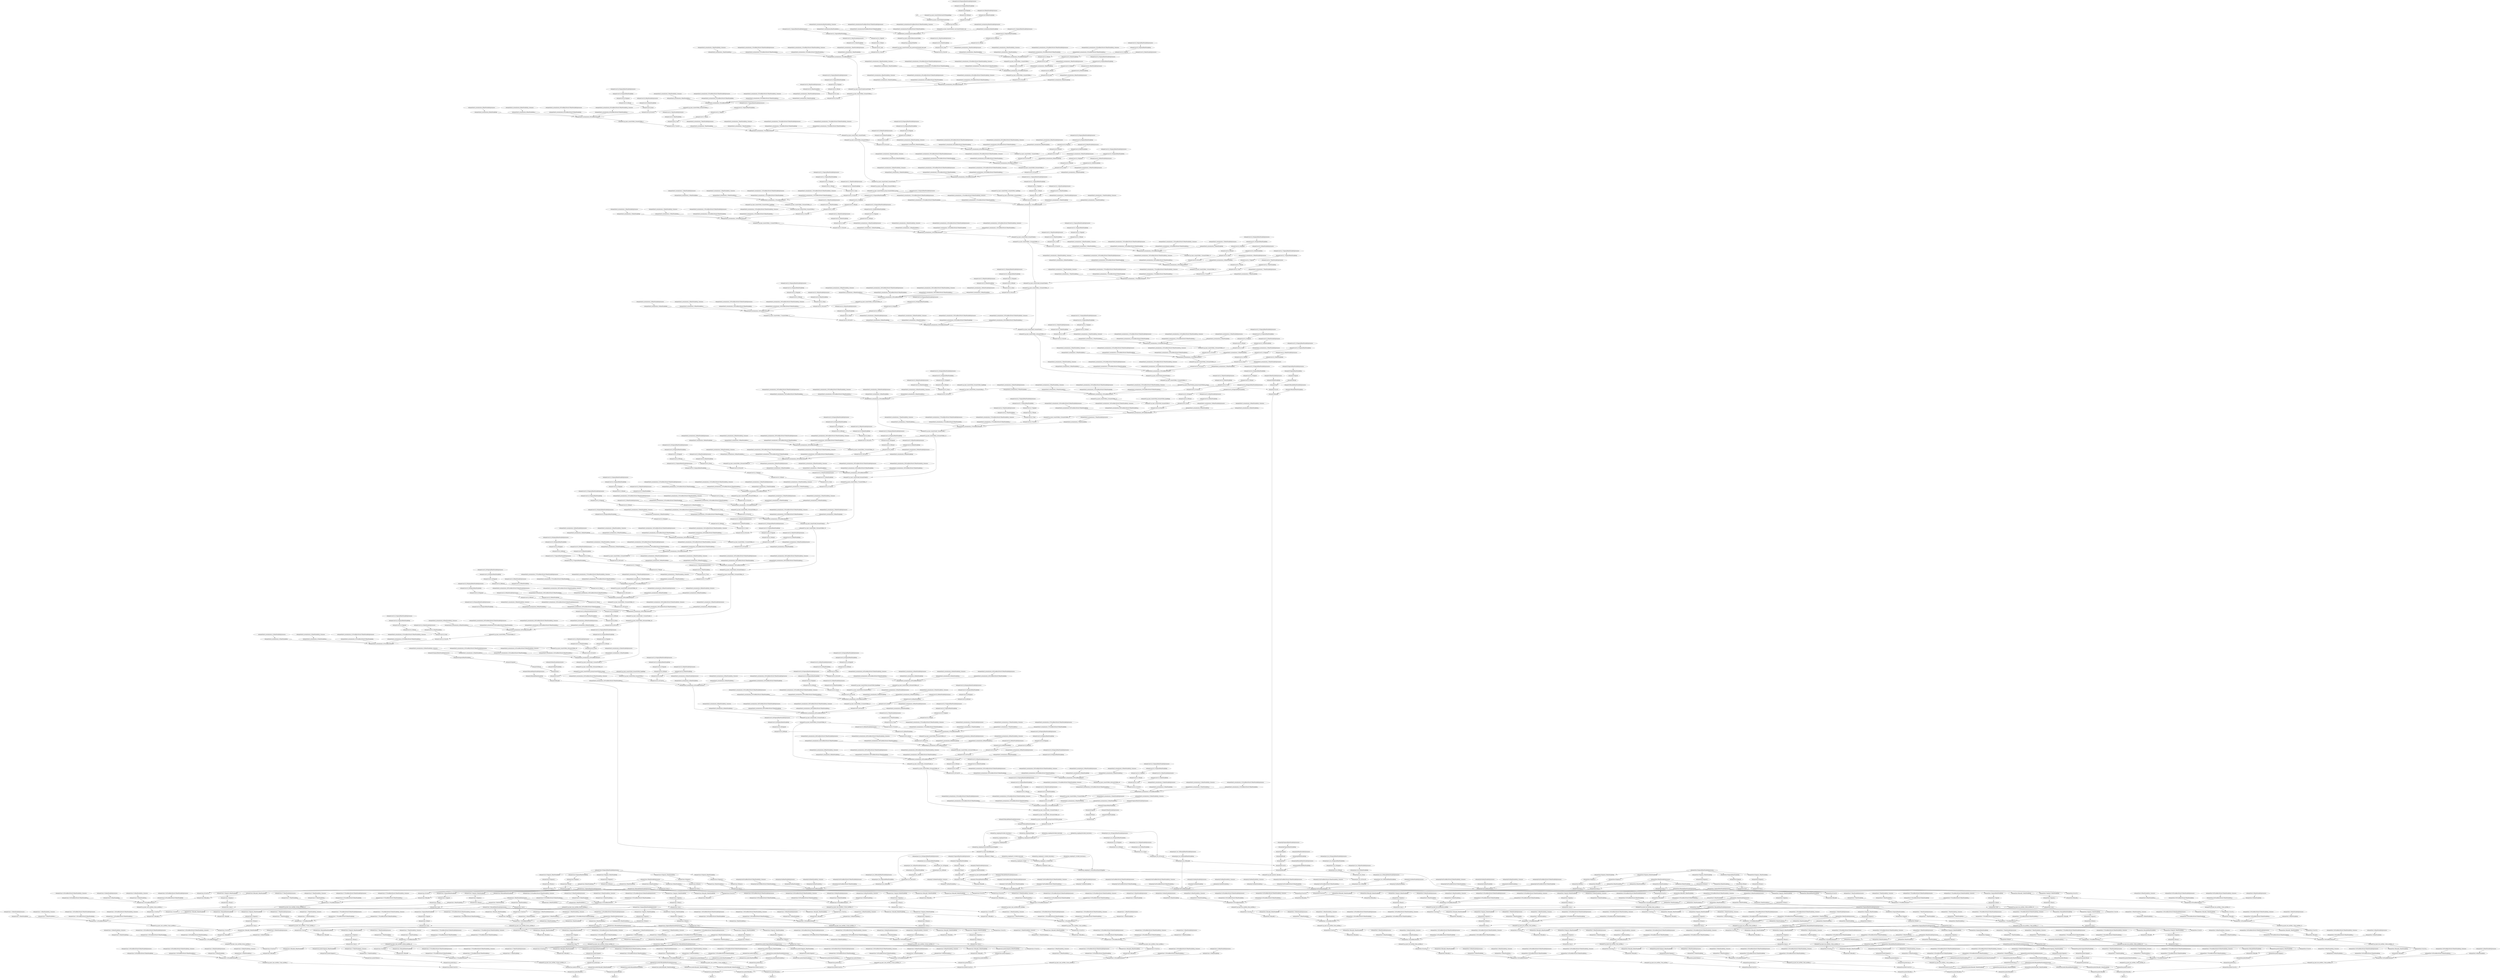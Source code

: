 strict digraph  {
self [op=Placeholder];
"retinanet/tf_op_layer_resnet50/Pad/resnet50/Pad/paddings" [op=Const];
"retinanet/tf_op_layer_resnet50/Pad/resnet50/Pad" [op=Pad];
"retinanet/conv2d/Sigmoid/ReadVariableOp/resource" [op=Placeholder];
"retinanet/conv2d/Sigmoid/ReadVariableOp" [op=ReadVariableOp];
"retinanet/conv2d/Sigmoid" [op=Sigmoid];
"retinanet/conv2d/Round" [op=Round];
"retinanet/conv2d/ReadVariableOp/resource" [op=Placeholder];
"retinanet/conv2d/ReadVariableOp" [op=ReadVariableOp];
"retinanet/conv2d/mul" [op=Mul];
"retinanet/conv2d/Conv2D" [op=Conv2D];
"retinanet/tf_op_layer_resnet50/initial_conv/resnet50/initial_conv" [op=Identity];
"retinanet/batch_normalization/ReadVariableOp/resource" [op=Placeholder];
"retinanet/batch_normalization/ReadVariableOp" [op=ReadVariableOp];
"retinanet/batch_normalization/ReadVariableOp_1/resource" [op=Placeholder];
"retinanet/batch_normalization/ReadVariableOp_1" [op=ReadVariableOp];
"retinanet/batch_normalization/FusedBatchNormV3/ReadVariableOp/resource" [op=Placeholder];
"retinanet/batch_normalization/FusedBatchNormV3/ReadVariableOp" [op=ReadVariableOp];
"retinanet/batch_normalization/FusedBatchNormV3/ReadVariableOp_1/resource" [op=Placeholder];
"retinanet/batch_normalization/FusedBatchNormV3/ReadVariableOp_1" [op=ReadVariableOp];
"retinanet/batch_normalization/FusedBatchNormV3" [op=FusedBatchNormV3];
"retinanet/tf_op_layer_resnet50/Relu/resnet50/Relu" [op=Relu];
"retinanet/max_pooling2d/MaxPool" [op=MaxPool];
"retinanet/tf_op_layer_resnet50/initial_max_pool/resnet50/initial_max_pool" [op=Identity];
"retinanet/conv2d_2/Sigmoid/ReadVariableOp/resource" [op=Placeholder];
"retinanet/conv2d_2/Sigmoid/ReadVariableOp" [op=ReadVariableOp];
"retinanet/conv2d_2/Sigmoid" [op=Sigmoid];
"retinanet/conv2d_2/Round" [op=Round];
"retinanet/conv2d_2/ReadVariableOp/resource" [op=Placeholder];
"retinanet/conv2d_2/ReadVariableOp" [op=ReadVariableOp];
"retinanet/conv2d_2/mul" [op=Mul];
"retinanet/conv2d_2/Conv2D" [op=Conv2D];
"retinanet/batch_normalization_2/ReadVariableOp/resource" [op=Placeholder];
"retinanet/batch_normalization_2/ReadVariableOp" [op=ReadVariableOp];
"retinanet/batch_normalization_2/ReadVariableOp_1/resource" [op=Placeholder];
"retinanet/batch_normalization_2/ReadVariableOp_1" [op=ReadVariableOp];
"retinanet/batch_normalization_2/FusedBatchNormV3/ReadVariableOp/resource" [op=Placeholder];
"retinanet/batch_normalization_2/FusedBatchNormV3/ReadVariableOp" [op=ReadVariableOp];
"retinanet/batch_normalization_2/FusedBatchNormV3/ReadVariableOp_1/resource" [op=Placeholder];
"retinanet/batch_normalization_2/FusedBatchNormV3/ReadVariableOp_1" [op=ReadVariableOp];
"retinanet/batch_normalization_2/FusedBatchNormV3" [op=FusedBatchNormV3];
"retinanet/tf_op_layer_resnet50/Relu_1/resnet50/Relu_1" [op=Relu];
"retinanet/conv2d_3/Sigmoid/ReadVariableOp/resource" [op=Placeholder];
"retinanet/conv2d_3/Sigmoid/ReadVariableOp" [op=ReadVariableOp];
"retinanet/conv2d_3/Sigmoid" [op=Sigmoid];
"retinanet/conv2d_3/Round" [op=Round];
"retinanet/conv2d_3/ReadVariableOp/resource" [op=Placeholder];
"retinanet/conv2d_3/ReadVariableOp" [op=ReadVariableOp];
"retinanet/conv2d_3/mul" [op=Mul];
"retinanet/conv2d_3/Conv2D" [op=Conv2D];
"retinanet/batch_normalization_3/ReadVariableOp/resource" [op=Placeholder];
"retinanet/batch_normalization_3/ReadVariableOp" [op=ReadVariableOp];
"retinanet/batch_normalization_3/ReadVariableOp_1/resource" [op=Placeholder];
"retinanet/batch_normalization_3/ReadVariableOp_1" [op=ReadVariableOp];
"retinanet/batch_normalization_3/FusedBatchNormV3/ReadVariableOp/resource" [op=Placeholder];
"retinanet/batch_normalization_3/FusedBatchNormV3/ReadVariableOp" [op=ReadVariableOp];
"retinanet/batch_normalization_3/FusedBatchNormV3/ReadVariableOp_1/resource" [op=Placeholder];
"retinanet/batch_normalization_3/FusedBatchNormV3/ReadVariableOp_1" [op=ReadVariableOp];
"retinanet/batch_normalization_3/FusedBatchNormV3" [op=FusedBatchNormV3];
"retinanet/tf_op_layer_resnet50/Relu_2/resnet50/Relu_2" [op=Relu];
"retinanet/conv2d_1/Sigmoid/ReadVariableOp/resource" [op=Placeholder];
"retinanet/conv2d_1/Sigmoid/ReadVariableOp" [op=ReadVariableOp];
"retinanet/conv2d_1/Sigmoid" [op=Sigmoid];
"retinanet/conv2d_1/Round" [op=Round];
"retinanet/conv2d_1/ReadVariableOp/resource" [op=Placeholder];
"retinanet/conv2d_1/ReadVariableOp" [op=ReadVariableOp];
"retinanet/conv2d_1/mul" [op=Mul];
"retinanet/conv2d_1/Conv2D" [op=Conv2D];
"retinanet/conv2d_4/Sigmoid/ReadVariableOp/resource" [op=Placeholder];
"retinanet/conv2d_4/Sigmoid/ReadVariableOp" [op=ReadVariableOp];
"retinanet/conv2d_4/Sigmoid" [op=Sigmoid];
"retinanet/conv2d_4/Round" [op=Round];
"retinanet/conv2d_4/ReadVariableOp/resource" [op=Placeholder];
"retinanet/conv2d_4/ReadVariableOp" [op=ReadVariableOp];
"retinanet/conv2d_4/mul" [op=Mul];
"retinanet/conv2d_4/Conv2D" [op=Conv2D];
"retinanet/batch_normalization_4/ReadVariableOp/resource" [op=Placeholder];
"retinanet/batch_normalization_4/ReadVariableOp" [op=ReadVariableOp];
"retinanet/batch_normalization_4/ReadVariableOp_1/resource" [op=Placeholder];
"retinanet/batch_normalization_4/ReadVariableOp_1" [op=ReadVariableOp];
"retinanet/batch_normalization_4/FusedBatchNormV3/ReadVariableOp/resource" [op=Placeholder];
"retinanet/batch_normalization_4/FusedBatchNormV3/ReadVariableOp" [op=ReadVariableOp];
"retinanet/batch_normalization_4/FusedBatchNormV3/ReadVariableOp_1/resource" [op=Placeholder];
"retinanet/batch_normalization_4/FusedBatchNormV3/ReadVariableOp_1" [op=ReadVariableOp];
"retinanet/batch_normalization_4/FusedBatchNormV3" [op=FusedBatchNormV3];
"retinanet/batch_normalization_1/ReadVariableOp/resource" [op=Placeholder];
"retinanet/batch_normalization_1/ReadVariableOp" [op=ReadVariableOp];
"retinanet/batch_normalization_1/ReadVariableOp_1/resource" [op=Placeholder];
"retinanet/batch_normalization_1/ReadVariableOp_1" [op=ReadVariableOp];
"retinanet/batch_normalization_1/FusedBatchNormV3/ReadVariableOp/resource" [op=Placeholder];
"retinanet/batch_normalization_1/FusedBatchNormV3/ReadVariableOp" [op=ReadVariableOp];
"retinanet/batch_normalization_1/FusedBatchNormV3/ReadVariableOp_1/resource" [op=Placeholder];
"retinanet/batch_normalization_1/FusedBatchNormV3/ReadVariableOp_1" [op=ReadVariableOp];
"retinanet/batch_normalization_1/FusedBatchNormV3" [op=FusedBatchNormV3];
"retinanet/tf_op_layer_resnet50/add/resnet50/add" [op=AddV2];
"retinanet/tf_op_layer_resnet50/Relu_3/resnet50/Relu_3" [op=Relu];
"retinanet/conv2d_5/Sigmoid/ReadVariableOp/resource" [op=Placeholder];
"retinanet/conv2d_5/Sigmoid/ReadVariableOp" [op=ReadVariableOp];
"retinanet/conv2d_5/Sigmoid" [op=Sigmoid];
"retinanet/conv2d_5/Round" [op=Round];
"retinanet/conv2d_5/ReadVariableOp/resource" [op=Placeholder];
"retinanet/conv2d_5/ReadVariableOp" [op=ReadVariableOp];
"retinanet/conv2d_5/mul" [op=Mul];
"retinanet/conv2d_5/Conv2D" [op=Conv2D];
"retinanet/batch_normalization_5/ReadVariableOp/resource" [op=Placeholder];
"retinanet/batch_normalization_5/ReadVariableOp" [op=ReadVariableOp];
"retinanet/batch_normalization_5/ReadVariableOp_1/resource" [op=Placeholder];
"retinanet/batch_normalization_5/ReadVariableOp_1" [op=ReadVariableOp];
"retinanet/batch_normalization_5/FusedBatchNormV3/ReadVariableOp/resource" [op=Placeholder];
"retinanet/batch_normalization_5/FusedBatchNormV3/ReadVariableOp" [op=ReadVariableOp];
"retinanet/batch_normalization_5/FusedBatchNormV3/ReadVariableOp_1/resource" [op=Placeholder];
"retinanet/batch_normalization_5/FusedBatchNormV3/ReadVariableOp_1" [op=ReadVariableOp];
"retinanet/batch_normalization_5/FusedBatchNormV3" [op=FusedBatchNormV3];
"retinanet/tf_op_layer_resnet50/Relu_4/resnet50/Relu_4" [op=Relu];
"retinanet/conv2d_6/Sigmoid/ReadVariableOp/resource" [op=Placeholder];
"retinanet/conv2d_6/Sigmoid/ReadVariableOp" [op=ReadVariableOp];
"retinanet/conv2d_6/Sigmoid" [op=Sigmoid];
"retinanet/conv2d_6/Round" [op=Round];
"retinanet/conv2d_6/ReadVariableOp/resource" [op=Placeholder];
"retinanet/conv2d_6/ReadVariableOp" [op=ReadVariableOp];
"retinanet/conv2d_6/mul" [op=Mul];
"retinanet/conv2d_6/Conv2D" [op=Conv2D];
"retinanet/batch_normalization_6/ReadVariableOp/resource" [op=Placeholder];
"retinanet/batch_normalization_6/ReadVariableOp" [op=ReadVariableOp];
"retinanet/batch_normalization_6/ReadVariableOp_1/resource" [op=Placeholder];
"retinanet/batch_normalization_6/ReadVariableOp_1" [op=ReadVariableOp];
"retinanet/batch_normalization_6/FusedBatchNormV3/ReadVariableOp/resource" [op=Placeholder];
"retinanet/batch_normalization_6/FusedBatchNormV3/ReadVariableOp" [op=ReadVariableOp];
"retinanet/batch_normalization_6/FusedBatchNormV3/ReadVariableOp_1/resource" [op=Placeholder];
"retinanet/batch_normalization_6/FusedBatchNormV3/ReadVariableOp_1" [op=ReadVariableOp];
"retinanet/batch_normalization_6/FusedBatchNormV3" [op=FusedBatchNormV3];
"retinanet/tf_op_layer_resnet50/Relu_5/resnet50/Relu_5" [op=Relu];
"retinanet/conv2d_7/Sigmoid/ReadVariableOp/resource" [op=Placeholder];
"retinanet/conv2d_7/Sigmoid/ReadVariableOp" [op=ReadVariableOp];
"retinanet/conv2d_7/Sigmoid" [op=Sigmoid];
"retinanet/conv2d_7/Round" [op=Round];
"retinanet/conv2d_7/ReadVariableOp/resource" [op=Placeholder];
"retinanet/conv2d_7/ReadVariableOp" [op=ReadVariableOp];
"retinanet/conv2d_7/mul" [op=Mul];
"retinanet/conv2d_7/Conv2D" [op=Conv2D];
"retinanet/batch_normalization_7/ReadVariableOp/resource" [op=Placeholder];
"retinanet/batch_normalization_7/ReadVariableOp" [op=ReadVariableOp];
"retinanet/batch_normalization_7/ReadVariableOp_1/resource" [op=Placeholder];
"retinanet/batch_normalization_7/ReadVariableOp_1" [op=ReadVariableOp];
"retinanet/batch_normalization_7/FusedBatchNormV3/ReadVariableOp/resource" [op=Placeholder];
"retinanet/batch_normalization_7/FusedBatchNormV3/ReadVariableOp" [op=ReadVariableOp];
"retinanet/batch_normalization_7/FusedBatchNormV3/ReadVariableOp_1/resource" [op=Placeholder];
"retinanet/batch_normalization_7/FusedBatchNormV3/ReadVariableOp_1" [op=ReadVariableOp];
"retinanet/batch_normalization_7/FusedBatchNormV3" [op=FusedBatchNormV3];
"retinanet/tf_op_layer_resnet50/add_1/resnet50/add_1" [op=AddV2];
"retinanet/tf_op_layer_resnet50/Relu_6/resnet50/Relu_6" [op=Relu];
"retinanet/conv2d_8/Sigmoid/ReadVariableOp/resource" [op=Placeholder];
"retinanet/conv2d_8/Sigmoid/ReadVariableOp" [op=ReadVariableOp];
"retinanet/conv2d_8/Sigmoid" [op=Sigmoid];
"retinanet/conv2d_8/Round" [op=Round];
"retinanet/conv2d_8/ReadVariableOp/resource" [op=Placeholder];
"retinanet/conv2d_8/ReadVariableOp" [op=ReadVariableOp];
"retinanet/conv2d_8/mul" [op=Mul];
"retinanet/conv2d_8/Conv2D" [op=Conv2D];
"retinanet/batch_normalization_8/ReadVariableOp/resource" [op=Placeholder];
"retinanet/batch_normalization_8/ReadVariableOp" [op=ReadVariableOp];
"retinanet/batch_normalization_8/ReadVariableOp_1/resource" [op=Placeholder];
"retinanet/batch_normalization_8/ReadVariableOp_1" [op=ReadVariableOp];
"retinanet/batch_normalization_8/FusedBatchNormV3/ReadVariableOp/resource" [op=Placeholder];
"retinanet/batch_normalization_8/FusedBatchNormV3/ReadVariableOp" [op=ReadVariableOp];
"retinanet/batch_normalization_8/FusedBatchNormV3/ReadVariableOp_1/resource" [op=Placeholder];
"retinanet/batch_normalization_8/FusedBatchNormV3/ReadVariableOp_1" [op=ReadVariableOp];
"retinanet/batch_normalization_8/FusedBatchNormV3" [op=FusedBatchNormV3];
"retinanet/tf_op_layer_resnet50/Relu_7/resnet50/Relu_7" [op=Relu];
"retinanet/conv2d_9/Sigmoid/ReadVariableOp/resource" [op=Placeholder];
"retinanet/conv2d_9/Sigmoid/ReadVariableOp" [op=ReadVariableOp];
"retinanet/conv2d_9/Sigmoid" [op=Sigmoid];
"retinanet/conv2d_9/Round" [op=Round];
"retinanet/conv2d_9/ReadVariableOp/resource" [op=Placeholder];
"retinanet/conv2d_9/ReadVariableOp" [op=ReadVariableOp];
"retinanet/conv2d_9/mul" [op=Mul];
"retinanet/conv2d_9/Conv2D" [op=Conv2D];
"retinanet/batch_normalization_9/ReadVariableOp/resource" [op=Placeholder];
"retinanet/batch_normalization_9/ReadVariableOp" [op=ReadVariableOp];
"retinanet/batch_normalization_9/ReadVariableOp_1/resource" [op=Placeholder];
"retinanet/batch_normalization_9/ReadVariableOp_1" [op=ReadVariableOp];
"retinanet/batch_normalization_9/FusedBatchNormV3/ReadVariableOp/resource" [op=Placeholder];
"retinanet/batch_normalization_9/FusedBatchNormV3/ReadVariableOp" [op=ReadVariableOp];
"retinanet/batch_normalization_9/FusedBatchNormV3/ReadVariableOp_1/resource" [op=Placeholder];
"retinanet/batch_normalization_9/FusedBatchNormV3/ReadVariableOp_1" [op=ReadVariableOp];
"retinanet/batch_normalization_9/FusedBatchNormV3" [op=FusedBatchNormV3];
"retinanet/tf_op_layer_resnet50/Relu_8/resnet50/Relu_8" [op=Relu];
"retinanet/conv2d_10/Sigmoid/ReadVariableOp/resource" [op=Placeholder];
"retinanet/conv2d_10/Sigmoid/ReadVariableOp" [op=ReadVariableOp];
"retinanet/conv2d_10/Sigmoid" [op=Sigmoid];
"retinanet/conv2d_10/Round" [op=Round];
"retinanet/conv2d_10/ReadVariableOp/resource" [op=Placeholder];
"retinanet/conv2d_10/ReadVariableOp" [op=ReadVariableOp];
"retinanet/conv2d_10/mul" [op=Mul];
"retinanet/conv2d_10/Conv2D" [op=Conv2D];
"retinanet/batch_normalization_10/ReadVariableOp/resource" [op=Placeholder];
"retinanet/batch_normalization_10/ReadVariableOp" [op=ReadVariableOp];
"retinanet/batch_normalization_10/ReadVariableOp_1/resource" [op=Placeholder];
"retinanet/batch_normalization_10/ReadVariableOp_1" [op=ReadVariableOp];
"retinanet/batch_normalization_10/FusedBatchNormV3/ReadVariableOp/resource" [op=Placeholder];
"retinanet/batch_normalization_10/FusedBatchNormV3/ReadVariableOp" [op=ReadVariableOp];
"retinanet/batch_normalization_10/FusedBatchNormV3/ReadVariableOp_1/resource" [op=Placeholder];
"retinanet/batch_normalization_10/FusedBatchNormV3/ReadVariableOp_1" [op=ReadVariableOp];
"retinanet/batch_normalization_10/FusedBatchNormV3" [op=FusedBatchNormV3];
"retinanet/tf_op_layer_resnet50/add_2/resnet50/add_2" [op=AddV2];
"retinanet/tf_op_layer_resnet50/Relu_9/resnet50/Relu_9" [op=Relu];
"retinanet/tf_op_layer_resnet50/block_group1/resnet50/block_group1" [op=Identity];
"retinanet/conv2d_12/Sigmoid/ReadVariableOp/resource" [op=Placeholder];
"retinanet/conv2d_12/Sigmoid/ReadVariableOp" [op=ReadVariableOp];
"retinanet/conv2d_12/Sigmoid" [op=Sigmoid];
"retinanet/conv2d_12/Round" [op=Round];
"retinanet/conv2d_12/ReadVariableOp/resource" [op=Placeholder];
"retinanet/conv2d_12/ReadVariableOp" [op=ReadVariableOp];
"retinanet/conv2d_12/mul" [op=Mul];
"retinanet/conv2d_12/Conv2D" [op=Conv2D];
"retinanet/batch_normalization_12/ReadVariableOp/resource" [op=Placeholder];
"retinanet/batch_normalization_12/ReadVariableOp" [op=ReadVariableOp];
"retinanet/batch_normalization_12/ReadVariableOp_1/resource" [op=Placeholder];
"retinanet/batch_normalization_12/ReadVariableOp_1" [op=ReadVariableOp];
"retinanet/batch_normalization_12/FusedBatchNormV3/ReadVariableOp/resource" [op=Placeholder];
"retinanet/batch_normalization_12/FusedBatchNormV3/ReadVariableOp" [op=ReadVariableOp];
"retinanet/batch_normalization_12/FusedBatchNormV3/ReadVariableOp_1/resource" [op=Placeholder];
"retinanet/batch_normalization_12/FusedBatchNormV3/ReadVariableOp_1" [op=ReadVariableOp];
"retinanet/batch_normalization_12/FusedBatchNormV3" [op=FusedBatchNormV3];
"retinanet/tf_op_layer_resnet50/Relu_10/resnet50/Relu_10" [op=Relu];
"retinanet/tf_op_layer_resnet50/Pad_2/resnet50/Pad_2/paddings" [op=Const];
"retinanet/tf_op_layer_resnet50/Pad_2/resnet50/Pad_2" [op=Pad];
"retinanet/conv2d_13/Sigmoid/ReadVariableOp/resource" [op=Placeholder];
"retinanet/conv2d_13/Sigmoid/ReadVariableOp" [op=ReadVariableOp];
"retinanet/conv2d_13/Sigmoid" [op=Sigmoid];
"retinanet/conv2d_13/Round" [op=Round];
"retinanet/conv2d_13/ReadVariableOp/resource" [op=Placeholder];
"retinanet/conv2d_13/ReadVariableOp" [op=ReadVariableOp];
"retinanet/conv2d_13/mul" [op=Mul];
"retinanet/conv2d_13/Conv2D" [op=Conv2D];
"retinanet/batch_normalization_13/ReadVariableOp/resource" [op=Placeholder];
"retinanet/batch_normalization_13/ReadVariableOp" [op=ReadVariableOp];
"retinanet/batch_normalization_13/ReadVariableOp_1/resource" [op=Placeholder];
"retinanet/batch_normalization_13/ReadVariableOp_1" [op=ReadVariableOp];
"retinanet/batch_normalization_13/FusedBatchNormV3/ReadVariableOp/resource" [op=Placeholder];
"retinanet/batch_normalization_13/FusedBatchNormV3/ReadVariableOp" [op=ReadVariableOp];
"retinanet/batch_normalization_13/FusedBatchNormV3/ReadVariableOp_1/resource" [op=Placeholder];
"retinanet/batch_normalization_13/FusedBatchNormV3/ReadVariableOp_1" [op=ReadVariableOp];
"retinanet/batch_normalization_13/FusedBatchNormV3" [op=FusedBatchNormV3];
"retinanet/tf_op_layer_resnet50/Pad_1/resnet50/Pad_1/paddings" [op=Const];
"retinanet/tf_op_layer_resnet50/Pad_1/resnet50/Pad_1" [op=Pad];
"retinanet/tf_op_layer_resnet50/Relu_11/resnet50/Relu_11" [op=Relu];
"retinanet/conv2d_11/Sigmoid/ReadVariableOp/resource" [op=Placeholder];
"retinanet/conv2d_11/Sigmoid/ReadVariableOp" [op=ReadVariableOp];
"retinanet/conv2d_11/Sigmoid" [op=Sigmoid];
"retinanet/conv2d_11/Round" [op=Round];
"retinanet/conv2d_11/ReadVariableOp/resource" [op=Placeholder];
"retinanet/conv2d_11/ReadVariableOp" [op=ReadVariableOp];
"retinanet/conv2d_11/mul" [op=Mul];
"retinanet/conv2d_11/Conv2D" [op=Conv2D];
"retinanet/conv2d_14/Sigmoid/ReadVariableOp/resource" [op=Placeholder];
"retinanet/conv2d_14/Sigmoid/ReadVariableOp" [op=ReadVariableOp];
"retinanet/conv2d_14/Sigmoid" [op=Sigmoid];
"retinanet/conv2d_14/Round" [op=Round];
"retinanet/conv2d_14/ReadVariableOp/resource" [op=Placeholder];
"retinanet/conv2d_14/ReadVariableOp" [op=ReadVariableOp];
"retinanet/conv2d_14/mul" [op=Mul];
"retinanet/conv2d_14/Conv2D" [op=Conv2D];
"retinanet/batch_normalization_14/ReadVariableOp/resource" [op=Placeholder];
"retinanet/batch_normalization_14/ReadVariableOp" [op=ReadVariableOp];
"retinanet/batch_normalization_14/ReadVariableOp_1/resource" [op=Placeholder];
"retinanet/batch_normalization_14/ReadVariableOp_1" [op=ReadVariableOp];
"retinanet/batch_normalization_14/FusedBatchNormV3/ReadVariableOp/resource" [op=Placeholder];
"retinanet/batch_normalization_14/FusedBatchNormV3/ReadVariableOp" [op=ReadVariableOp];
"retinanet/batch_normalization_14/FusedBatchNormV3/ReadVariableOp_1/resource" [op=Placeholder];
"retinanet/batch_normalization_14/FusedBatchNormV3/ReadVariableOp_1" [op=ReadVariableOp];
"retinanet/batch_normalization_14/FusedBatchNormV3" [op=FusedBatchNormV3];
"retinanet/batch_normalization_11/ReadVariableOp/resource" [op=Placeholder];
"retinanet/batch_normalization_11/ReadVariableOp" [op=ReadVariableOp];
"retinanet/batch_normalization_11/ReadVariableOp_1/resource" [op=Placeholder];
"retinanet/batch_normalization_11/ReadVariableOp_1" [op=ReadVariableOp];
"retinanet/batch_normalization_11/FusedBatchNormV3/ReadVariableOp/resource" [op=Placeholder];
"retinanet/batch_normalization_11/FusedBatchNormV3/ReadVariableOp" [op=ReadVariableOp];
"retinanet/batch_normalization_11/FusedBatchNormV3/ReadVariableOp_1/resource" [op=Placeholder];
"retinanet/batch_normalization_11/FusedBatchNormV3/ReadVariableOp_1" [op=ReadVariableOp];
"retinanet/batch_normalization_11/FusedBatchNormV3" [op=FusedBatchNormV3];
"retinanet/tf_op_layer_resnet50/add_3/resnet50/add_3" [op=AddV2];
"retinanet/tf_op_layer_resnet50/Relu_12/resnet50/Relu_12" [op=Relu];
"retinanet/conv2d_15/Sigmoid/ReadVariableOp/resource" [op=Placeholder];
"retinanet/conv2d_15/Sigmoid/ReadVariableOp" [op=ReadVariableOp];
"retinanet/conv2d_15/Sigmoid" [op=Sigmoid];
"retinanet/conv2d_15/Round" [op=Round];
"retinanet/conv2d_15/ReadVariableOp/resource" [op=Placeholder];
"retinanet/conv2d_15/ReadVariableOp" [op=ReadVariableOp];
"retinanet/conv2d_15/mul" [op=Mul];
"retinanet/conv2d_15/Conv2D" [op=Conv2D];
"retinanet/batch_normalization_15/ReadVariableOp/resource" [op=Placeholder];
"retinanet/batch_normalization_15/ReadVariableOp" [op=ReadVariableOp];
"retinanet/batch_normalization_15/ReadVariableOp_1/resource" [op=Placeholder];
"retinanet/batch_normalization_15/ReadVariableOp_1" [op=ReadVariableOp];
"retinanet/batch_normalization_15/FusedBatchNormV3/ReadVariableOp/resource" [op=Placeholder];
"retinanet/batch_normalization_15/FusedBatchNormV3/ReadVariableOp" [op=ReadVariableOp];
"retinanet/batch_normalization_15/FusedBatchNormV3/ReadVariableOp_1/resource" [op=Placeholder];
"retinanet/batch_normalization_15/FusedBatchNormV3/ReadVariableOp_1" [op=ReadVariableOp];
"retinanet/batch_normalization_15/FusedBatchNormV3" [op=FusedBatchNormV3];
"retinanet/tf_op_layer_resnet50/Relu_13/resnet50/Relu_13" [op=Relu];
"retinanet/conv2d_16/Sigmoid/ReadVariableOp/resource" [op=Placeholder];
"retinanet/conv2d_16/Sigmoid/ReadVariableOp" [op=ReadVariableOp];
"retinanet/conv2d_16/Sigmoid" [op=Sigmoid];
"retinanet/conv2d_16/Round" [op=Round];
"retinanet/conv2d_16/ReadVariableOp/resource" [op=Placeholder];
"retinanet/conv2d_16/ReadVariableOp" [op=ReadVariableOp];
"retinanet/conv2d_16/mul" [op=Mul];
"retinanet/conv2d_16/Conv2D" [op=Conv2D];
"retinanet/batch_normalization_16/ReadVariableOp/resource" [op=Placeholder];
"retinanet/batch_normalization_16/ReadVariableOp" [op=ReadVariableOp];
"retinanet/batch_normalization_16/ReadVariableOp_1/resource" [op=Placeholder];
"retinanet/batch_normalization_16/ReadVariableOp_1" [op=ReadVariableOp];
"retinanet/batch_normalization_16/FusedBatchNormV3/ReadVariableOp/resource" [op=Placeholder];
"retinanet/batch_normalization_16/FusedBatchNormV3/ReadVariableOp" [op=ReadVariableOp];
"retinanet/batch_normalization_16/FusedBatchNormV3/ReadVariableOp_1/resource" [op=Placeholder];
"retinanet/batch_normalization_16/FusedBatchNormV3/ReadVariableOp_1" [op=ReadVariableOp];
"retinanet/batch_normalization_16/FusedBatchNormV3" [op=FusedBatchNormV3];
"retinanet/tf_op_layer_resnet50/Relu_14/resnet50/Relu_14" [op=Relu];
"retinanet/conv2d_17/Sigmoid/ReadVariableOp/resource" [op=Placeholder];
"retinanet/conv2d_17/Sigmoid/ReadVariableOp" [op=ReadVariableOp];
"retinanet/conv2d_17/Sigmoid" [op=Sigmoid];
"retinanet/conv2d_17/Round" [op=Round];
"retinanet/conv2d_17/ReadVariableOp/resource" [op=Placeholder];
"retinanet/conv2d_17/ReadVariableOp" [op=ReadVariableOp];
"retinanet/conv2d_17/mul" [op=Mul];
"retinanet/conv2d_17/Conv2D" [op=Conv2D];
"retinanet/batch_normalization_17/ReadVariableOp/resource" [op=Placeholder];
"retinanet/batch_normalization_17/ReadVariableOp" [op=ReadVariableOp];
"retinanet/batch_normalization_17/ReadVariableOp_1/resource" [op=Placeholder];
"retinanet/batch_normalization_17/ReadVariableOp_1" [op=ReadVariableOp];
"retinanet/batch_normalization_17/FusedBatchNormV3/ReadVariableOp/resource" [op=Placeholder];
"retinanet/batch_normalization_17/FusedBatchNormV3/ReadVariableOp" [op=ReadVariableOp];
"retinanet/batch_normalization_17/FusedBatchNormV3/ReadVariableOp_1/resource" [op=Placeholder];
"retinanet/batch_normalization_17/FusedBatchNormV3/ReadVariableOp_1" [op=ReadVariableOp];
"retinanet/batch_normalization_17/FusedBatchNormV3" [op=FusedBatchNormV3];
"retinanet/tf_op_layer_resnet50/add_4/resnet50/add_4" [op=AddV2];
"retinanet/tf_op_layer_resnet50/Relu_15/resnet50/Relu_15" [op=Relu];
"retinanet/conv2d_18/Sigmoid/ReadVariableOp/resource" [op=Placeholder];
"retinanet/conv2d_18/Sigmoid/ReadVariableOp" [op=ReadVariableOp];
"retinanet/conv2d_18/Sigmoid" [op=Sigmoid];
"retinanet/conv2d_18/Round" [op=Round];
"retinanet/conv2d_18/ReadVariableOp/resource" [op=Placeholder];
"retinanet/conv2d_18/ReadVariableOp" [op=ReadVariableOp];
"retinanet/conv2d_18/mul" [op=Mul];
"retinanet/conv2d_18/Conv2D" [op=Conv2D];
"retinanet/batch_normalization_18/ReadVariableOp/resource" [op=Placeholder];
"retinanet/batch_normalization_18/ReadVariableOp" [op=ReadVariableOp];
"retinanet/batch_normalization_18/ReadVariableOp_1/resource" [op=Placeholder];
"retinanet/batch_normalization_18/ReadVariableOp_1" [op=ReadVariableOp];
"retinanet/batch_normalization_18/FusedBatchNormV3/ReadVariableOp/resource" [op=Placeholder];
"retinanet/batch_normalization_18/FusedBatchNormV3/ReadVariableOp" [op=ReadVariableOp];
"retinanet/batch_normalization_18/FusedBatchNormV3/ReadVariableOp_1/resource" [op=Placeholder];
"retinanet/batch_normalization_18/FusedBatchNormV3/ReadVariableOp_1" [op=ReadVariableOp];
"retinanet/batch_normalization_18/FusedBatchNormV3" [op=FusedBatchNormV3];
"retinanet/tf_op_layer_resnet50/Relu_16/resnet50/Relu_16" [op=Relu];
"retinanet/conv2d_19/Sigmoid/ReadVariableOp/resource" [op=Placeholder];
"retinanet/conv2d_19/Sigmoid/ReadVariableOp" [op=ReadVariableOp];
"retinanet/conv2d_19/Sigmoid" [op=Sigmoid];
"retinanet/conv2d_19/Round" [op=Round];
"retinanet/conv2d_19/ReadVariableOp/resource" [op=Placeholder];
"retinanet/conv2d_19/ReadVariableOp" [op=ReadVariableOp];
"retinanet/conv2d_19/mul" [op=Mul];
"retinanet/conv2d_19/Conv2D" [op=Conv2D];
"retinanet/batch_normalization_19/ReadVariableOp/resource" [op=Placeholder];
"retinanet/batch_normalization_19/ReadVariableOp" [op=ReadVariableOp];
"retinanet/batch_normalization_19/ReadVariableOp_1/resource" [op=Placeholder];
"retinanet/batch_normalization_19/ReadVariableOp_1" [op=ReadVariableOp];
"retinanet/batch_normalization_19/FusedBatchNormV3/ReadVariableOp/resource" [op=Placeholder];
"retinanet/batch_normalization_19/FusedBatchNormV3/ReadVariableOp" [op=ReadVariableOp];
"retinanet/batch_normalization_19/FusedBatchNormV3/ReadVariableOp_1/resource" [op=Placeholder];
"retinanet/batch_normalization_19/FusedBatchNormV3/ReadVariableOp_1" [op=ReadVariableOp];
"retinanet/batch_normalization_19/FusedBatchNormV3" [op=FusedBatchNormV3];
"retinanet/tf_op_layer_resnet50/Relu_17/resnet50/Relu_17" [op=Relu];
"retinanet/conv2d_20/Sigmoid/ReadVariableOp/resource" [op=Placeholder];
"retinanet/conv2d_20/Sigmoid/ReadVariableOp" [op=ReadVariableOp];
"retinanet/conv2d_20/Sigmoid" [op=Sigmoid];
"retinanet/conv2d_20/Round" [op=Round];
"retinanet/conv2d_20/ReadVariableOp/resource" [op=Placeholder];
"retinanet/conv2d_20/ReadVariableOp" [op=ReadVariableOp];
"retinanet/conv2d_20/mul" [op=Mul];
"retinanet/conv2d_20/Conv2D" [op=Conv2D];
"retinanet/batch_normalization_20/ReadVariableOp/resource" [op=Placeholder];
"retinanet/batch_normalization_20/ReadVariableOp" [op=ReadVariableOp];
"retinanet/batch_normalization_20/ReadVariableOp_1/resource" [op=Placeholder];
"retinanet/batch_normalization_20/ReadVariableOp_1" [op=ReadVariableOp];
"retinanet/batch_normalization_20/FusedBatchNormV3/ReadVariableOp/resource" [op=Placeholder];
"retinanet/batch_normalization_20/FusedBatchNormV3/ReadVariableOp" [op=ReadVariableOp];
"retinanet/batch_normalization_20/FusedBatchNormV3/ReadVariableOp_1/resource" [op=Placeholder];
"retinanet/batch_normalization_20/FusedBatchNormV3/ReadVariableOp_1" [op=ReadVariableOp];
"retinanet/batch_normalization_20/FusedBatchNormV3" [op=FusedBatchNormV3];
"retinanet/tf_op_layer_resnet50/add_5/resnet50/add_5" [op=AddV2];
"retinanet/tf_op_layer_resnet50/Relu_18/resnet50/Relu_18" [op=Relu];
"retinanet/conv2d_21/Sigmoid/ReadVariableOp/resource" [op=Placeholder];
"retinanet/conv2d_21/Sigmoid/ReadVariableOp" [op=ReadVariableOp];
"retinanet/conv2d_21/Sigmoid" [op=Sigmoid];
"retinanet/conv2d_21/Round" [op=Round];
"retinanet/conv2d_21/ReadVariableOp/resource" [op=Placeholder];
"retinanet/conv2d_21/ReadVariableOp" [op=ReadVariableOp];
"retinanet/conv2d_21/mul" [op=Mul];
"retinanet/conv2d_21/Conv2D" [op=Conv2D];
"retinanet/batch_normalization_21/ReadVariableOp/resource" [op=Placeholder];
"retinanet/batch_normalization_21/ReadVariableOp" [op=ReadVariableOp];
"retinanet/batch_normalization_21/ReadVariableOp_1/resource" [op=Placeholder];
"retinanet/batch_normalization_21/ReadVariableOp_1" [op=ReadVariableOp];
"retinanet/batch_normalization_21/FusedBatchNormV3/ReadVariableOp/resource" [op=Placeholder];
"retinanet/batch_normalization_21/FusedBatchNormV3/ReadVariableOp" [op=ReadVariableOp];
"retinanet/batch_normalization_21/FusedBatchNormV3/ReadVariableOp_1/resource" [op=Placeholder];
"retinanet/batch_normalization_21/FusedBatchNormV3/ReadVariableOp_1" [op=ReadVariableOp];
"retinanet/batch_normalization_21/FusedBatchNormV3" [op=FusedBatchNormV3];
"retinanet/tf_op_layer_resnet50/Relu_19/resnet50/Relu_19" [op=Relu];
"retinanet/conv2d_22/Sigmoid/ReadVariableOp/resource" [op=Placeholder];
"retinanet/conv2d_22/Sigmoid/ReadVariableOp" [op=ReadVariableOp];
"retinanet/conv2d_22/Sigmoid" [op=Sigmoid];
"retinanet/conv2d_22/Round" [op=Round];
"retinanet/conv2d_22/ReadVariableOp/resource" [op=Placeholder];
"retinanet/conv2d_22/ReadVariableOp" [op=ReadVariableOp];
"retinanet/conv2d_22/mul" [op=Mul];
"retinanet/conv2d_22/Conv2D" [op=Conv2D];
"retinanet/batch_normalization_22/ReadVariableOp/resource" [op=Placeholder];
"retinanet/batch_normalization_22/ReadVariableOp" [op=ReadVariableOp];
"retinanet/batch_normalization_22/ReadVariableOp_1/resource" [op=Placeholder];
"retinanet/batch_normalization_22/ReadVariableOp_1" [op=ReadVariableOp];
"retinanet/batch_normalization_22/FusedBatchNormV3/ReadVariableOp/resource" [op=Placeholder];
"retinanet/batch_normalization_22/FusedBatchNormV3/ReadVariableOp" [op=ReadVariableOp];
"retinanet/batch_normalization_22/FusedBatchNormV3/ReadVariableOp_1/resource" [op=Placeholder];
"retinanet/batch_normalization_22/FusedBatchNormV3/ReadVariableOp_1" [op=ReadVariableOp];
"retinanet/batch_normalization_22/FusedBatchNormV3" [op=FusedBatchNormV3];
"retinanet/tf_op_layer_resnet50/Relu_20/resnet50/Relu_20" [op=Relu];
"retinanet/conv2d_23/Sigmoid/ReadVariableOp/resource" [op=Placeholder];
"retinanet/conv2d_23/Sigmoid/ReadVariableOp" [op=ReadVariableOp];
"retinanet/conv2d_23/Sigmoid" [op=Sigmoid];
"retinanet/conv2d_23/Round" [op=Round];
"retinanet/conv2d_23/ReadVariableOp/resource" [op=Placeholder];
"retinanet/conv2d_23/ReadVariableOp" [op=ReadVariableOp];
"retinanet/conv2d_23/mul" [op=Mul];
"retinanet/conv2d_23/Conv2D" [op=Conv2D];
"retinanet/batch_normalization_23/ReadVariableOp/resource" [op=Placeholder];
"retinanet/batch_normalization_23/ReadVariableOp" [op=ReadVariableOp];
"retinanet/batch_normalization_23/ReadVariableOp_1/resource" [op=Placeholder];
"retinanet/batch_normalization_23/ReadVariableOp_1" [op=ReadVariableOp];
"retinanet/batch_normalization_23/FusedBatchNormV3/ReadVariableOp/resource" [op=Placeholder];
"retinanet/batch_normalization_23/FusedBatchNormV3/ReadVariableOp" [op=ReadVariableOp];
"retinanet/batch_normalization_23/FusedBatchNormV3/ReadVariableOp_1/resource" [op=Placeholder];
"retinanet/batch_normalization_23/FusedBatchNormV3/ReadVariableOp_1" [op=ReadVariableOp];
"retinanet/batch_normalization_23/FusedBatchNormV3" [op=FusedBatchNormV3];
"retinanet/tf_op_layer_resnet50/add_6/resnet50/add_6" [op=AddV2];
"retinanet/tf_op_layer_resnet50/Relu_21/resnet50/Relu_21" [op=Relu];
"retinanet/tf_op_layer_resnet50/block_group2/resnet50/block_group2" [op=Identity];
"retinanet/conv2d_25/Sigmoid/ReadVariableOp/resource" [op=Placeholder];
"retinanet/conv2d_25/Sigmoid/ReadVariableOp" [op=ReadVariableOp];
"retinanet/conv2d_25/Sigmoid" [op=Sigmoid];
"retinanet/conv2d_25/Round" [op=Round];
"retinanet/conv2d_25/ReadVariableOp/resource" [op=Placeholder];
"retinanet/conv2d_25/ReadVariableOp" [op=ReadVariableOp];
"retinanet/conv2d_25/mul" [op=Mul];
"retinanet/conv2d_25/Conv2D" [op=Conv2D];
"retinanet/batch_normalization_25/ReadVariableOp/resource" [op=Placeholder];
"retinanet/batch_normalization_25/ReadVariableOp" [op=ReadVariableOp];
"retinanet/batch_normalization_25/ReadVariableOp_1/resource" [op=Placeholder];
"retinanet/batch_normalization_25/ReadVariableOp_1" [op=ReadVariableOp];
"retinanet/batch_normalization_25/FusedBatchNormV3/ReadVariableOp/resource" [op=Placeholder];
"retinanet/batch_normalization_25/FusedBatchNormV3/ReadVariableOp" [op=ReadVariableOp];
"retinanet/batch_normalization_25/FusedBatchNormV3/ReadVariableOp_1/resource" [op=Placeholder];
"retinanet/batch_normalization_25/FusedBatchNormV3/ReadVariableOp_1" [op=ReadVariableOp];
"retinanet/batch_normalization_25/FusedBatchNormV3" [op=FusedBatchNormV3];
"retinanet/tf_op_layer_resnet50/Relu_22/resnet50/Relu_22" [op=Relu];
"retinanet/tf_op_layer_resnet50/Pad_4/resnet50/Pad_4/paddings" [op=Const];
"retinanet/tf_op_layer_resnet50/Pad_4/resnet50/Pad_4" [op=Pad];
"retinanet/conv2d_26/Sigmoid/ReadVariableOp/resource" [op=Placeholder];
"retinanet/conv2d_26/Sigmoid/ReadVariableOp" [op=ReadVariableOp];
"retinanet/conv2d_26/Sigmoid" [op=Sigmoid];
"retinanet/conv2d_26/Round" [op=Round];
"retinanet/conv2d_26/ReadVariableOp/resource" [op=Placeholder];
"retinanet/conv2d_26/ReadVariableOp" [op=ReadVariableOp];
"retinanet/conv2d_26/mul" [op=Mul];
"retinanet/conv2d_26/Conv2D" [op=Conv2D];
"retinanet/batch_normalization_26/ReadVariableOp/resource" [op=Placeholder];
"retinanet/batch_normalization_26/ReadVariableOp" [op=ReadVariableOp];
"retinanet/batch_normalization_26/ReadVariableOp_1/resource" [op=Placeholder];
"retinanet/batch_normalization_26/ReadVariableOp_1" [op=ReadVariableOp];
"retinanet/batch_normalization_26/FusedBatchNormV3/ReadVariableOp/resource" [op=Placeholder];
"retinanet/batch_normalization_26/FusedBatchNormV3/ReadVariableOp" [op=ReadVariableOp];
"retinanet/batch_normalization_26/FusedBatchNormV3/ReadVariableOp_1/resource" [op=Placeholder];
"retinanet/batch_normalization_26/FusedBatchNormV3/ReadVariableOp_1" [op=ReadVariableOp];
"retinanet/batch_normalization_26/FusedBatchNormV3" [op=FusedBatchNormV3];
"retinanet/tf_op_layer_resnet50/Pad_3/resnet50/Pad_3/paddings" [op=Const];
"retinanet/tf_op_layer_resnet50/Pad_3/resnet50/Pad_3" [op=Pad];
"retinanet/tf_op_layer_resnet50/Relu_23/resnet50/Relu_23" [op=Relu];
"retinanet/conv2d_24/Sigmoid/ReadVariableOp/resource" [op=Placeholder];
"retinanet/conv2d_24/Sigmoid/ReadVariableOp" [op=ReadVariableOp];
"retinanet/conv2d_24/Sigmoid" [op=Sigmoid];
"retinanet/conv2d_24/Round" [op=Round];
"retinanet/conv2d_24/ReadVariableOp/resource" [op=Placeholder];
"retinanet/conv2d_24/ReadVariableOp" [op=ReadVariableOp];
"retinanet/conv2d_24/mul" [op=Mul];
"retinanet/conv2d_24/Conv2D" [op=Conv2D];
"retinanet/conv2d_27/Sigmoid/ReadVariableOp/resource" [op=Placeholder];
"retinanet/conv2d_27/Sigmoid/ReadVariableOp" [op=ReadVariableOp];
"retinanet/conv2d_27/Sigmoid" [op=Sigmoid];
"retinanet/conv2d_27/Round" [op=Round];
"retinanet/conv2d_27/ReadVariableOp/resource" [op=Placeholder];
"retinanet/conv2d_27/ReadVariableOp" [op=ReadVariableOp];
"retinanet/conv2d_27/mul" [op=Mul];
"retinanet/conv2d_27/Conv2D" [op=Conv2D];
"retinanet/batch_normalization_27/ReadVariableOp/resource" [op=Placeholder];
"retinanet/batch_normalization_27/ReadVariableOp" [op=ReadVariableOp];
"retinanet/batch_normalization_27/ReadVariableOp_1/resource" [op=Placeholder];
"retinanet/batch_normalization_27/ReadVariableOp_1" [op=ReadVariableOp];
"retinanet/batch_normalization_27/FusedBatchNormV3/ReadVariableOp/resource" [op=Placeholder];
"retinanet/batch_normalization_27/FusedBatchNormV3/ReadVariableOp" [op=ReadVariableOp];
"retinanet/batch_normalization_27/FusedBatchNormV3/ReadVariableOp_1/resource" [op=Placeholder];
"retinanet/batch_normalization_27/FusedBatchNormV3/ReadVariableOp_1" [op=ReadVariableOp];
"retinanet/batch_normalization_27/FusedBatchNormV3" [op=FusedBatchNormV3];
"retinanet/batch_normalization_24/ReadVariableOp/resource" [op=Placeholder];
"retinanet/batch_normalization_24/ReadVariableOp" [op=ReadVariableOp];
"retinanet/batch_normalization_24/ReadVariableOp_1/resource" [op=Placeholder];
"retinanet/batch_normalization_24/ReadVariableOp_1" [op=ReadVariableOp];
"retinanet/batch_normalization_24/FusedBatchNormV3/ReadVariableOp/resource" [op=Placeholder];
"retinanet/batch_normalization_24/FusedBatchNormV3/ReadVariableOp" [op=ReadVariableOp];
"retinanet/batch_normalization_24/FusedBatchNormV3/ReadVariableOp_1/resource" [op=Placeholder];
"retinanet/batch_normalization_24/FusedBatchNormV3/ReadVariableOp_1" [op=ReadVariableOp];
"retinanet/batch_normalization_24/FusedBatchNormV3" [op=FusedBatchNormV3];
"retinanet/tf_op_layer_resnet50/add_7/resnet50/add_7" [op=AddV2];
"retinanet/tf_op_layer_resnet50/Relu_24/resnet50/Relu_24" [op=Relu];
"retinanet/conv2d_28/Sigmoid/ReadVariableOp/resource" [op=Placeholder];
"retinanet/conv2d_28/Sigmoid/ReadVariableOp" [op=ReadVariableOp];
"retinanet/conv2d_28/Sigmoid" [op=Sigmoid];
"retinanet/conv2d_28/Round" [op=Round];
"retinanet/conv2d_28/ReadVariableOp/resource" [op=Placeholder];
"retinanet/conv2d_28/ReadVariableOp" [op=ReadVariableOp];
"retinanet/conv2d_28/mul" [op=Mul];
"retinanet/conv2d_28/Conv2D" [op=Conv2D];
"retinanet/batch_normalization_28/ReadVariableOp/resource" [op=Placeholder];
"retinanet/batch_normalization_28/ReadVariableOp" [op=ReadVariableOp];
"retinanet/batch_normalization_28/ReadVariableOp_1/resource" [op=Placeholder];
"retinanet/batch_normalization_28/ReadVariableOp_1" [op=ReadVariableOp];
"retinanet/batch_normalization_28/FusedBatchNormV3/ReadVariableOp/resource" [op=Placeholder];
"retinanet/batch_normalization_28/FusedBatchNormV3/ReadVariableOp" [op=ReadVariableOp];
"retinanet/batch_normalization_28/FusedBatchNormV3/ReadVariableOp_1/resource" [op=Placeholder];
"retinanet/batch_normalization_28/FusedBatchNormV3/ReadVariableOp_1" [op=ReadVariableOp];
"retinanet/batch_normalization_28/FusedBatchNormV3" [op=FusedBatchNormV3];
"retinanet/tf_op_layer_resnet50/Relu_25/resnet50/Relu_25" [op=Relu];
"retinanet/conv2d_29/Sigmoid/ReadVariableOp/resource" [op=Placeholder];
"retinanet/conv2d_29/Sigmoid/ReadVariableOp" [op=ReadVariableOp];
"retinanet/conv2d_29/Sigmoid" [op=Sigmoid];
"retinanet/conv2d_29/Round" [op=Round];
"retinanet/conv2d_29/ReadVariableOp/resource" [op=Placeholder];
"retinanet/conv2d_29/ReadVariableOp" [op=ReadVariableOp];
"retinanet/conv2d_29/mul" [op=Mul];
"retinanet/conv2d_29/Conv2D" [op=Conv2D];
"retinanet/batch_normalization_29/ReadVariableOp/resource" [op=Placeholder];
"retinanet/batch_normalization_29/ReadVariableOp" [op=ReadVariableOp];
"retinanet/batch_normalization_29/ReadVariableOp_1/resource" [op=Placeholder];
"retinanet/batch_normalization_29/ReadVariableOp_1" [op=ReadVariableOp];
"retinanet/batch_normalization_29/FusedBatchNormV3/ReadVariableOp/resource" [op=Placeholder];
"retinanet/batch_normalization_29/FusedBatchNormV3/ReadVariableOp" [op=ReadVariableOp];
"retinanet/batch_normalization_29/FusedBatchNormV3/ReadVariableOp_1/resource" [op=Placeholder];
"retinanet/batch_normalization_29/FusedBatchNormV3/ReadVariableOp_1" [op=ReadVariableOp];
"retinanet/batch_normalization_29/FusedBatchNormV3" [op=FusedBatchNormV3];
"retinanet/tf_op_layer_resnet50/Relu_26/resnet50/Relu_26" [op=Relu];
"retinanet/conv2d_30/Sigmoid/ReadVariableOp/resource" [op=Placeholder];
"retinanet/conv2d_30/Sigmoid/ReadVariableOp" [op=ReadVariableOp];
"retinanet/conv2d_30/Sigmoid" [op=Sigmoid];
"retinanet/conv2d_30/Round" [op=Round];
"retinanet/conv2d_30/ReadVariableOp/resource" [op=Placeholder];
"retinanet/conv2d_30/ReadVariableOp" [op=ReadVariableOp];
"retinanet/conv2d_30/mul" [op=Mul];
"retinanet/conv2d_30/Conv2D" [op=Conv2D];
"retinanet/batch_normalization_30/ReadVariableOp/resource" [op=Placeholder];
"retinanet/batch_normalization_30/ReadVariableOp" [op=ReadVariableOp];
"retinanet/batch_normalization_30/ReadVariableOp_1/resource" [op=Placeholder];
"retinanet/batch_normalization_30/ReadVariableOp_1" [op=ReadVariableOp];
"retinanet/batch_normalization_30/FusedBatchNormV3/ReadVariableOp/resource" [op=Placeholder];
"retinanet/batch_normalization_30/FusedBatchNormV3/ReadVariableOp" [op=ReadVariableOp];
"retinanet/batch_normalization_30/FusedBatchNormV3/ReadVariableOp_1/resource" [op=Placeholder];
"retinanet/batch_normalization_30/FusedBatchNormV3/ReadVariableOp_1" [op=ReadVariableOp];
"retinanet/batch_normalization_30/FusedBatchNormV3" [op=FusedBatchNormV3];
"retinanet/tf_op_layer_resnet50/add_8/resnet50/add_8" [op=AddV2];
"retinanet/tf_op_layer_resnet50/Relu_27/resnet50/Relu_27" [op=Relu];
"retinanet/conv2d_31/Sigmoid/ReadVariableOp/resource" [op=Placeholder];
"retinanet/conv2d_31/Sigmoid/ReadVariableOp" [op=ReadVariableOp];
"retinanet/conv2d_31/Sigmoid" [op=Sigmoid];
"retinanet/conv2d_31/Round" [op=Round];
"retinanet/conv2d_31/ReadVariableOp/resource" [op=Placeholder];
"retinanet/conv2d_31/ReadVariableOp" [op=ReadVariableOp];
"retinanet/conv2d_31/mul" [op=Mul];
"retinanet/conv2d_31/Conv2D" [op=Conv2D];
"retinanet/batch_normalization_31/ReadVariableOp/resource" [op=Placeholder];
"retinanet/batch_normalization_31/ReadVariableOp" [op=ReadVariableOp];
"retinanet/batch_normalization_31/ReadVariableOp_1/resource" [op=Placeholder];
"retinanet/batch_normalization_31/ReadVariableOp_1" [op=ReadVariableOp];
"retinanet/batch_normalization_31/FusedBatchNormV3/ReadVariableOp/resource" [op=Placeholder];
"retinanet/batch_normalization_31/FusedBatchNormV3/ReadVariableOp" [op=ReadVariableOp];
"retinanet/batch_normalization_31/FusedBatchNormV3/ReadVariableOp_1/resource" [op=Placeholder];
"retinanet/batch_normalization_31/FusedBatchNormV3/ReadVariableOp_1" [op=ReadVariableOp];
"retinanet/batch_normalization_31/FusedBatchNormV3" [op=FusedBatchNormV3];
"retinanet/tf_op_layer_resnet50/Relu_28/resnet50/Relu_28" [op=Relu];
"retinanet/conv2d_32/Sigmoid/ReadVariableOp/resource" [op=Placeholder];
"retinanet/conv2d_32/Sigmoid/ReadVariableOp" [op=ReadVariableOp];
"retinanet/conv2d_32/Sigmoid" [op=Sigmoid];
"retinanet/conv2d_32/Round" [op=Round];
"retinanet/conv2d_32/ReadVariableOp/resource" [op=Placeholder];
"retinanet/conv2d_32/ReadVariableOp" [op=ReadVariableOp];
"retinanet/conv2d_32/mul" [op=Mul];
"retinanet/conv2d_32/Conv2D" [op=Conv2D];
"retinanet/batch_normalization_32/ReadVariableOp/resource" [op=Placeholder];
"retinanet/batch_normalization_32/ReadVariableOp" [op=ReadVariableOp];
"retinanet/batch_normalization_32/ReadVariableOp_1/resource" [op=Placeholder];
"retinanet/batch_normalization_32/ReadVariableOp_1" [op=ReadVariableOp];
"retinanet/batch_normalization_32/FusedBatchNormV3/ReadVariableOp/resource" [op=Placeholder];
"retinanet/batch_normalization_32/FusedBatchNormV3/ReadVariableOp" [op=ReadVariableOp];
"retinanet/batch_normalization_32/FusedBatchNormV3/ReadVariableOp_1/resource" [op=Placeholder];
"retinanet/batch_normalization_32/FusedBatchNormV3/ReadVariableOp_1" [op=ReadVariableOp];
"retinanet/batch_normalization_32/FusedBatchNormV3" [op=FusedBatchNormV3];
"retinanet/tf_op_layer_resnet50/Relu_29/resnet50/Relu_29" [op=Relu];
"retinanet/conv2d_33/Sigmoid/ReadVariableOp/resource" [op=Placeholder];
"retinanet/conv2d_33/Sigmoid/ReadVariableOp" [op=ReadVariableOp];
"retinanet/conv2d_33/Sigmoid" [op=Sigmoid];
"retinanet/conv2d_33/Round" [op=Round];
"retinanet/conv2d_33/ReadVariableOp/resource" [op=Placeholder];
"retinanet/conv2d_33/ReadVariableOp" [op=ReadVariableOp];
"retinanet/conv2d_33/mul" [op=Mul];
"retinanet/conv2d_33/Conv2D" [op=Conv2D];
"retinanet/batch_normalization_33/ReadVariableOp/resource" [op=Placeholder];
"retinanet/batch_normalization_33/ReadVariableOp" [op=ReadVariableOp];
"retinanet/batch_normalization_33/ReadVariableOp_1/resource" [op=Placeholder];
"retinanet/batch_normalization_33/ReadVariableOp_1" [op=ReadVariableOp];
"retinanet/batch_normalization_33/FusedBatchNormV3/ReadVariableOp/resource" [op=Placeholder];
"retinanet/batch_normalization_33/FusedBatchNormV3/ReadVariableOp" [op=ReadVariableOp];
"retinanet/batch_normalization_33/FusedBatchNormV3/ReadVariableOp_1/resource" [op=Placeholder];
"retinanet/batch_normalization_33/FusedBatchNormV3/ReadVariableOp_1" [op=ReadVariableOp];
"retinanet/batch_normalization_33/FusedBatchNormV3" [op=FusedBatchNormV3];
"retinanet/tf_op_layer_resnet50/add_9/resnet50/add_9" [op=AddV2];
"retinanet/tf_op_layer_resnet50/Relu_30/resnet50/Relu_30" [op=Relu];
"retinanet/conv2d_34/Sigmoid/ReadVariableOp/resource" [op=Placeholder];
"retinanet/conv2d_34/Sigmoid/ReadVariableOp" [op=ReadVariableOp];
"retinanet/conv2d_34/Sigmoid" [op=Sigmoid];
"retinanet/conv2d_34/Round" [op=Round];
"retinanet/conv2d_34/ReadVariableOp/resource" [op=Placeholder];
"retinanet/conv2d_34/ReadVariableOp" [op=ReadVariableOp];
"retinanet/conv2d_34/mul" [op=Mul];
"retinanet/conv2d_34/Conv2D" [op=Conv2D];
"retinanet/batch_normalization_34/ReadVariableOp/resource" [op=Placeholder];
"retinanet/batch_normalization_34/ReadVariableOp" [op=ReadVariableOp];
"retinanet/batch_normalization_34/ReadVariableOp_1/resource" [op=Placeholder];
"retinanet/batch_normalization_34/ReadVariableOp_1" [op=ReadVariableOp];
"retinanet/batch_normalization_34/FusedBatchNormV3/ReadVariableOp/resource" [op=Placeholder];
"retinanet/batch_normalization_34/FusedBatchNormV3/ReadVariableOp" [op=ReadVariableOp];
"retinanet/batch_normalization_34/FusedBatchNormV3/ReadVariableOp_1/resource" [op=Placeholder];
"retinanet/batch_normalization_34/FusedBatchNormV3/ReadVariableOp_1" [op=ReadVariableOp];
"retinanet/batch_normalization_34/FusedBatchNormV3" [op=FusedBatchNormV3];
"retinanet/tf_op_layer_resnet50/Relu_31/resnet50/Relu_31" [op=Relu];
"retinanet/conv2d_35/Sigmoid/ReadVariableOp/resource" [op=Placeholder];
"retinanet/conv2d_35/Sigmoid/ReadVariableOp" [op=ReadVariableOp];
"retinanet/conv2d_35/Sigmoid" [op=Sigmoid];
"retinanet/conv2d_35/Round" [op=Round];
"retinanet/conv2d_35/ReadVariableOp/resource" [op=Placeholder];
"retinanet/conv2d_35/ReadVariableOp" [op=ReadVariableOp];
"retinanet/conv2d_35/mul" [op=Mul];
"retinanet/conv2d_35/Conv2D" [op=Conv2D];
"retinanet/batch_normalization_35/ReadVariableOp/resource" [op=Placeholder];
"retinanet/batch_normalization_35/ReadVariableOp" [op=ReadVariableOp];
"retinanet/batch_normalization_35/ReadVariableOp_1/resource" [op=Placeholder];
"retinanet/batch_normalization_35/ReadVariableOp_1" [op=ReadVariableOp];
"retinanet/batch_normalization_35/FusedBatchNormV3/ReadVariableOp/resource" [op=Placeholder];
"retinanet/batch_normalization_35/FusedBatchNormV3/ReadVariableOp" [op=ReadVariableOp];
"retinanet/batch_normalization_35/FusedBatchNormV3/ReadVariableOp_1/resource" [op=Placeholder];
"retinanet/batch_normalization_35/FusedBatchNormV3/ReadVariableOp_1" [op=ReadVariableOp];
"retinanet/batch_normalization_35/FusedBatchNormV3" [op=FusedBatchNormV3];
"retinanet/tf_op_layer_resnet50/Relu_32/resnet50/Relu_32" [op=Relu];
"retinanet/conv2d_36/Sigmoid/ReadVariableOp/resource" [op=Placeholder];
"retinanet/conv2d_36/Sigmoid/ReadVariableOp" [op=ReadVariableOp];
"retinanet/conv2d_36/Sigmoid" [op=Sigmoid];
"retinanet/conv2d_36/Round" [op=Round];
"retinanet/conv2d_36/ReadVariableOp/resource" [op=Placeholder];
"retinanet/conv2d_36/ReadVariableOp" [op=ReadVariableOp];
"retinanet/conv2d_36/mul" [op=Mul];
"retinanet/conv2d_36/Conv2D" [op=Conv2D];
"retinanet/batch_normalization_36/ReadVariableOp/resource" [op=Placeholder];
"retinanet/batch_normalization_36/ReadVariableOp" [op=ReadVariableOp];
"retinanet/batch_normalization_36/ReadVariableOp_1/resource" [op=Placeholder];
"retinanet/batch_normalization_36/ReadVariableOp_1" [op=ReadVariableOp];
"retinanet/batch_normalization_36/FusedBatchNormV3/ReadVariableOp/resource" [op=Placeholder];
"retinanet/batch_normalization_36/FusedBatchNormV3/ReadVariableOp" [op=ReadVariableOp];
"retinanet/batch_normalization_36/FusedBatchNormV3/ReadVariableOp_1/resource" [op=Placeholder];
"retinanet/batch_normalization_36/FusedBatchNormV3/ReadVariableOp_1" [op=ReadVariableOp];
"retinanet/batch_normalization_36/FusedBatchNormV3" [op=FusedBatchNormV3];
"retinanet/tf_op_layer_resnet50/add_10/resnet50/add_10" [op=AddV2];
"retinanet/tf_op_layer_resnet50/Relu_33/resnet50/Relu_33" [op=Relu];
"retinanet/conv2d_37/Sigmoid/ReadVariableOp/resource" [op=Placeholder];
"retinanet/conv2d_37/Sigmoid/ReadVariableOp" [op=ReadVariableOp];
"retinanet/conv2d_37/Sigmoid" [op=Sigmoid];
"retinanet/conv2d_37/Round" [op=Round];
"retinanet/conv2d_37/ReadVariableOp/resource" [op=Placeholder];
"retinanet/conv2d_37/ReadVariableOp" [op=ReadVariableOp];
"retinanet/conv2d_37/mul" [op=Mul];
"retinanet/conv2d_37/Conv2D" [op=Conv2D];
"retinanet/batch_normalization_37/ReadVariableOp/resource" [op=Placeholder];
"retinanet/batch_normalization_37/ReadVariableOp" [op=ReadVariableOp];
"retinanet/batch_normalization_37/ReadVariableOp_1/resource" [op=Placeholder];
"retinanet/batch_normalization_37/ReadVariableOp_1" [op=ReadVariableOp];
"retinanet/batch_normalization_37/FusedBatchNormV3/ReadVariableOp/resource" [op=Placeholder];
"retinanet/batch_normalization_37/FusedBatchNormV3/ReadVariableOp" [op=ReadVariableOp];
"retinanet/batch_normalization_37/FusedBatchNormV3/ReadVariableOp_1/resource" [op=Placeholder];
"retinanet/batch_normalization_37/FusedBatchNormV3/ReadVariableOp_1" [op=ReadVariableOp];
"retinanet/batch_normalization_37/FusedBatchNormV3" [op=FusedBatchNormV3];
"retinanet/tf_op_layer_resnet50/Relu_34/resnet50/Relu_34" [op=Relu];
"retinanet/conv2d_38/Sigmoid/ReadVariableOp/resource" [op=Placeholder];
"retinanet/conv2d_38/Sigmoid/ReadVariableOp" [op=ReadVariableOp];
"retinanet/conv2d_38/Sigmoid" [op=Sigmoid];
"retinanet/conv2d_38/Round" [op=Round];
"retinanet/conv2d_38/ReadVariableOp/resource" [op=Placeholder];
"retinanet/conv2d_38/ReadVariableOp" [op=ReadVariableOp];
"retinanet/conv2d_38/mul" [op=Mul];
"retinanet/conv2d_38/Conv2D" [op=Conv2D];
"retinanet/batch_normalization_38/ReadVariableOp/resource" [op=Placeholder];
"retinanet/batch_normalization_38/ReadVariableOp" [op=ReadVariableOp];
"retinanet/batch_normalization_38/ReadVariableOp_1/resource" [op=Placeholder];
"retinanet/batch_normalization_38/ReadVariableOp_1" [op=ReadVariableOp];
"retinanet/batch_normalization_38/FusedBatchNormV3/ReadVariableOp/resource" [op=Placeholder];
"retinanet/batch_normalization_38/FusedBatchNormV3/ReadVariableOp" [op=ReadVariableOp];
"retinanet/batch_normalization_38/FusedBatchNormV3/ReadVariableOp_1/resource" [op=Placeholder];
"retinanet/batch_normalization_38/FusedBatchNormV3/ReadVariableOp_1" [op=ReadVariableOp];
"retinanet/batch_normalization_38/FusedBatchNormV3" [op=FusedBatchNormV3];
"retinanet/tf_op_layer_resnet50/Relu_35/resnet50/Relu_35" [op=Relu];
"retinanet/conv2d_39/Sigmoid/ReadVariableOp/resource" [op=Placeholder];
"retinanet/conv2d_39/Sigmoid/ReadVariableOp" [op=ReadVariableOp];
"retinanet/conv2d_39/Sigmoid" [op=Sigmoid];
"retinanet/conv2d_39/Round" [op=Round];
"retinanet/conv2d_39/ReadVariableOp/resource" [op=Placeholder];
"retinanet/conv2d_39/ReadVariableOp" [op=ReadVariableOp];
"retinanet/conv2d_39/mul" [op=Mul];
"retinanet/conv2d_39/Conv2D" [op=Conv2D];
"retinanet/batch_normalization_39/ReadVariableOp/resource" [op=Placeholder];
"retinanet/batch_normalization_39/ReadVariableOp" [op=ReadVariableOp];
"retinanet/batch_normalization_39/ReadVariableOp_1/resource" [op=Placeholder];
"retinanet/batch_normalization_39/ReadVariableOp_1" [op=ReadVariableOp];
"retinanet/batch_normalization_39/FusedBatchNormV3/ReadVariableOp/resource" [op=Placeholder];
"retinanet/batch_normalization_39/FusedBatchNormV3/ReadVariableOp" [op=ReadVariableOp];
"retinanet/batch_normalization_39/FusedBatchNormV3/ReadVariableOp_1/resource" [op=Placeholder];
"retinanet/batch_normalization_39/FusedBatchNormV3/ReadVariableOp_1" [op=ReadVariableOp];
"retinanet/batch_normalization_39/FusedBatchNormV3" [op=FusedBatchNormV3];
"retinanet/tf_op_layer_resnet50/add_11/resnet50/add_11" [op=AddV2];
"retinanet/tf_op_layer_resnet50/Relu_36/resnet50/Relu_36" [op=Relu];
"retinanet/conv2d_40/Sigmoid/ReadVariableOp/resource" [op=Placeholder];
"retinanet/conv2d_40/Sigmoid/ReadVariableOp" [op=ReadVariableOp];
"retinanet/conv2d_40/Sigmoid" [op=Sigmoid];
"retinanet/conv2d_40/Round" [op=Round];
"retinanet/conv2d_40/ReadVariableOp/resource" [op=Placeholder];
"retinanet/conv2d_40/ReadVariableOp" [op=ReadVariableOp];
"retinanet/conv2d_40/mul" [op=Mul];
"retinanet/conv2d_40/Conv2D" [op=Conv2D];
"retinanet/batch_normalization_40/ReadVariableOp/resource" [op=Placeholder];
"retinanet/batch_normalization_40/ReadVariableOp" [op=ReadVariableOp];
"retinanet/batch_normalization_40/ReadVariableOp_1/resource" [op=Placeholder];
"retinanet/batch_normalization_40/ReadVariableOp_1" [op=ReadVariableOp];
"retinanet/batch_normalization_40/FusedBatchNormV3/ReadVariableOp/resource" [op=Placeholder];
"retinanet/batch_normalization_40/FusedBatchNormV3/ReadVariableOp" [op=ReadVariableOp];
"retinanet/batch_normalization_40/FusedBatchNormV3/ReadVariableOp_1/resource" [op=Placeholder];
"retinanet/batch_normalization_40/FusedBatchNormV3/ReadVariableOp_1" [op=ReadVariableOp];
"retinanet/batch_normalization_40/FusedBatchNormV3" [op=FusedBatchNormV3];
"retinanet/tf_op_layer_resnet50/Relu_37/resnet50/Relu_37" [op=Relu];
"retinanet/conv2d_41/Sigmoid/ReadVariableOp/resource" [op=Placeholder];
"retinanet/conv2d_41/Sigmoid/ReadVariableOp" [op=ReadVariableOp];
"retinanet/conv2d_41/Sigmoid" [op=Sigmoid];
"retinanet/conv2d_41/Round" [op=Round];
"retinanet/conv2d_41/ReadVariableOp/resource" [op=Placeholder];
"retinanet/conv2d_41/ReadVariableOp" [op=ReadVariableOp];
"retinanet/conv2d_41/mul" [op=Mul];
"retinanet/conv2d_41/Conv2D" [op=Conv2D];
"retinanet/batch_normalization_41/ReadVariableOp/resource" [op=Placeholder];
"retinanet/batch_normalization_41/ReadVariableOp" [op=ReadVariableOp];
"retinanet/batch_normalization_41/ReadVariableOp_1/resource" [op=Placeholder];
"retinanet/batch_normalization_41/ReadVariableOp_1" [op=ReadVariableOp];
"retinanet/batch_normalization_41/FusedBatchNormV3/ReadVariableOp/resource" [op=Placeholder];
"retinanet/batch_normalization_41/FusedBatchNormV3/ReadVariableOp" [op=ReadVariableOp];
"retinanet/batch_normalization_41/FusedBatchNormV3/ReadVariableOp_1/resource" [op=Placeholder];
"retinanet/batch_normalization_41/FusedBatchNormV3/ReadVariableOp_1" [op=ReadVariableOp];
"retinanet/batch_normalization_41/FusedBatchNormV3" [op=FusedBatchNormV3];
"retinanet/tf_op_layer_resnet50/Relu_38/resnet50/Relu_38" [op=Relu];
"retinanet/conv2d_42/Sigmoid/ReadVariableOp/resource" [op=Placeholder];
"retinanet/conv2d_42/Sigmoid/ReadVariableOp" [op=ReadVariableOp];
"retinanet/conv2d_42/Sigmoid" [op=Sigmoid];
"retinanet/conv2d_42/Round" [op=Round];
"retinanet/conv2d_42/ReadVariableOp/resource" [op=Placeholder];
"retinanet/conv2d_42/ReadVariableOp" [op=ReadVariableOp];
"retinanet/conv2d_42/mul" [op=Mul];
"retinanet/conv2d_42/Conv2D" [op=Conv2D];
"retinanet/batch_normalization_42/ReadVariableOp/resource" [op=Placeholder];
"retinanet/batch_normalization_42/ReadVariableOp" [op=ReadVariableOp];
"retinanet/batch_normalization_42/ReadVariableOp_1/resource" [op=Placeholder];
"retinanet/batch_normalization_42/ReadVariableOp_1" [op=ReadVariableOp];
"retinanet/batch_normalization_42/FusedBatchNormV3/ReadVariableOp/resource" [op=Placeholder];
"retinanet/batch_normalization_42/FusedBatchNormV3/ReadVariableOp" [op=ReadVariableOp];
"retinanet/batch_normalization_42/FusedBatchNormV3/ReadVariableOp_1/resource" [op=Placeholder];
"retinanet/batch_normalization_42/FusedBatchNormV3/ReadVariableOp_1" [op=ReadVariableOp];
"retinanet/batch_normalization_42/FusedBatchNormV3" [op=FusedBatchNormV3];
"retinanet/tf_op_layer_resnet50/add_12/resnet50/add_12" [op=AddV2];
"retinanet/tf_op_layer_resnet50/Relu_39/resnet50/Relu_39" [op=Relu];
"retinanet/tf_op_layer_resnet50/block_group3/resnet50/block_group3" [op=Identity];
"retinanet/conv2d_44/Sigmoid/ReadVariableOp/resource" [op=Placeholder];
"retinanet/conv2d_44/Sigmoid/ReadVariableOp" [op=ReadVariableOp];
"retinanet/conv2d_44/Sigmoid" [op=Sigmoid];
"retinanet/conv2d_44/Round" [op=Round];
"retinanet/conv2d_44/ReadVariableOp/resource" [op=Placeholder];
"retinanet/conv2d_44/ReadVariableOp" [op=ReadVariableOp];
"retinanet/conv2d_44/mul" [op=Mul];
"retinanet/conv2d_44/Conv2D" [op=Conv2D];
"retinanet/batch_normalization_44/ReadVariableOp/resource" [op=Placeholder];
"retinanet/batch_normalization_44/ReadVariableOp" [op=ReadVariableOp];
"retinanet/batch_normalization_44/ReadVariableOp_1/resource" [op=Placeholder];
"retinanet/batch_normalization_44/ReadVariableOp_1" [op=ReadVariableOp];
"retinanet/batch_normalization_44/FusedBatchNormV3/ReadVariableOp/resource" [op=Placeholder];
"retinanet/batch_normalization_44/FusedBatchNormV3/ReadVariableOp" [op=ReadVariableOp];
"retinanet/batch_normalization_44/FusedBatchNormV3/ReadVariableOp_1/resource" [op=Placeholder];
"retinanet/batch_normalization_44/FusedBatchNormV3/ReadVariableOp_1" [op=ReadVariableOp];
"retinanet/batch_normalization_44/FusedBatchNormV3" [op=FusedBatchNormV3];
"retinanet/tf_op_layer_resnet50/Relu_40/resnet50/Relu_40" [op=Relu];
"retinanet/tf_op_layer_resnet50/Pad_6/resnet50/Pad_6/paddings" [op=Const];
"retinanet/tf_op_layer_resnet50/Pad_6/resnet50/Pad_6" [op=Pad];
"retinanet/conv2d_45/Sigmoid/ReadVariableOp/resource" [op=Placeholder];
"retinanet/conv2d_45/Sigmoid/ReadVariableOp" [op=ReadVariableOp];
"retinanet/conv2d_45/Sigmoid" [op=Sigmoid];
"retinanet/conv2d_45/Round" [op=Round];
"retinanet/conv2d_45/ReadVariableOp/resource" [op=Placeholder];
"retinanet/conv2d_45/ReadVariableOp" [op=ReadVariableOp];
"retinanet/conv2d_45/mul" [op=Mul];
"retinanet/conv2d_45/Conv2D" [op=Conv2D];
"retinanet/batch_normalization_45/ReadVariableOp/resource" [op=Placeholder];
"retinanet/batch_normalization_45/ReadVariableOp" [op=ReadVariableOp];
"retinanet/batch_normalization_45/ReadVariableOp_1/resource" [op=Placeholder];
"retinanet/batch_normalization_45/ReadVariableOp_1" [op=ReadVariableOp];
"retinanet/batch_normalization_45/FusedBatchNormV3/ReadVariableOp/resource" [op=Placeholder];
"retinanet/batch_normalization_45/FusedBatchNormV3/ReadVariableOp" [op=ReadVariableOp];
"retinanet/batch_normalization_45/FusedBatchNormV3/ReadVariableOp_1/resource" [op=Placeholder];
"retinanet/batch_normalization_45/FusedBatchNormV3/ReadVariableOp_1" [op=ReadVariableOp];
"retinanet/batch_normalization_45/FusedBatchNormV3" [op=FusedBatchNormV3];
"retinanet/tf_op_layer_resnet50/Pad_5/resnet50/Pad_5/paddings" [op=Const];
"retinanet/tf_op_layer_resnet50/Pad_5/resnet50/Pad_5" [op=Pad];
"retinanet/tf_op_layer_resnet50/Relu_41/resnet50/Relu_41" [op=Relu];
"retinanet/conv2d_43/Sigmoid/ReadVariableOp/resource" [op=Placeholder];
"retinanet/conv2d_43/Sigmoid/ReadVariableOp" [op=ReadVariableOp];
"retinanet/conv2d_43/Sigmoid" [op=Sigmoid];
"retinanet/conv2d_43/Round" [op=Round];
"retinanet/conv2d_43/ReadVariableOp/resource" [op=Placeholder];
"retinanet/conv2d_43/ReadVariableOp" [op=ReadVariableOp];
"retinanet/conv2d_43/mul" [op=Mul];
"retinanet/conv2d_43/Conv2D" [op=Conv2D];
"retinanet/conv2d_46/Sigmoid/ReadVariableOp/resource" [op=Placeholder];
"retinanet/conv2d_46/Sigmoid/ReadVariableOp" [op=ReadVariableOp];
"retinanet/conv2d_46/Sigmoid" [op=Sigmoid];
"retinanet/conv2d_46/Round" [op=Round];
"retinanet/conv2d_46/ReadVariableOp/resource" [op=Placeholder];
"retinanet/conv2d_46/ReadVariableOp" [op=ReadVariableOp];
"retinanet/conv2d_46/mul" [op=Mul];
"retinanet/conv2d_46/Conv2D" [op=Conv2D];
"retinanet/batch_normalization_46/ReadVariableOp/resource" [op=Placeholder];
"retinanet/batch_normalization_46/ReadVariableOp" [op=ReadVariableOp];
"retinanet/batch_normalization_46/ReadVariableOp_1/resource" [op=Placeholder];
"retinanet/batch_normalization_46/ReadVariableOp_1" [op=ReadVariableOp];
"retinanet/batch_normalization_46/FusedBatchNormV3/ReadVariableOp/resource" [op=Placeholder];
"retinanet/batch_normalization_46/FusedBatchNormV3/ReadVariableOp" [op=ReadVariableOp];
"retinanet/batch_normalization_46/FusedBatchNormV3/ReadVariableOp_1/resource" [op=Placeholder];
"retinanet/batch_normalization_46/FusedBatchNormV3/ReadVariableOp_1" [op=ReadVariableOp];
"retinanet/batch_normalization_46/FusedBatchNormV3" [op=FusedBatchNormV3];
"retinanet/batch_normalization_43/ReadVariableOp/resource" [op=Placeholder];
"retinanet/batch_normalization_43/ReadVariableOp" [op=ReadVariableOp];
"retinanet/batch_normalization_43/ReadVariableOp_1/resource" [op=Placeholder];
"retinanet/batch_normalization_43/ReadVariableOp_1" [op=ReadVariableOp];
"retinanet/batch_normalization_43/FusedBatchNormV3/ReadVariableOp/resource" [op=Placeholder];
"retinanet/batch_normalization_43/FusedBatchNormV3/ReadVariableOp" [op=ReadVariableOp];
"retinanet/batch_normalization_43/FusedBatchNormV3/ReadVariableOp_1/resource" [op=Placeholder];
"retinanet/batch_normalization_43/FusedBatchNormV3/ReadVariableOp_1" [op=ReadVariableOp];
"retinanet/batch_normalization_43/FusedBatchNormV3" [op=FusedBatchNormV3];
"retinanet/tf_op_layer_resnet50/add_13/resnet50/add_13" [op=AddV2];
"retinanet/tf_op_layer_resnet50/Relu_42/resnet50/Relu_42" [op=Relu];
"retinanet/conv2d_47/Sigmoid/ReadVariableOp/resource" [op=Placeholder];
"retinanet/conv2d_47/Sigmoid/ReadVariableOp" [op=ReadVariableOp];
"retinanet/conv2d_47/Sigmoid" [op=Sigmoid];
"retinanet/conv2d_47/Round" [op=Round];
"retinanet/conv2d_47/ReadVariableOp/resource" [op=Placeholder];
"retinanet/conv2d_47/ReadVariableOp" [op=ReadVariableOp];
"retinanet/conv2d_47/mul" [op=Mul];
"retinanet/conv2d_47/Conv2D" [op=Conv2D];
"retinanet/batch_normalization_47/ReadVariableOp/resource" [op=Placeholder];
"retinanet/batch_normalization_47/ReadVariableOp" [op=ReadVariableOp];
"retinanet/batch_normalization_47/ReadVariableOp_1/resource" [op=Placeholder];
"retinanet/batch_normalization_47/ReadVariableOp_1" [op=ReadVariableOp];
"retinanet/batch_normalization_47/FusedBatchNormV3/ReadVariableOp/resource" [op=Placeholder];
"retinanet/batch_normalization_47/FusedBatchNormV3/ReadVariableOp" [op=ReadVariableOp];
"retinanet/batch_normalization_47/FusedBatchNormV3/ReadVariableOp_1/resource" [op=Placeholder];
"retinanet/batch_normalization_47/FusedBatchNormV3/ReadVariableOp_1" [op=ReadVariableOp];
"retinanet/batch_normalization_47/FusedBatchNormV3" [op=FusedBatchNormV3];
"retinanet/tf_op_layer_resnet50/Relu_43/resnet50/Relu_43" [op=Relu];
"retinanet/conv2d_48/Sigmoid/ReadVariableOp/resource" [op=Placeholder];
"retinanet/conv2d_48/Sigmoid/ReadVariableOp" [op=ReadVariableOp];
"retinanet/conv2d_48/Sigmoid" [op=Sigmoid];
"retinanet/conv2d_48/Round" [op=Round];
"retinanet/conv2d_48/ReadVariableOp/resource" [op=Placeholder];
"retinanet/conv2d_48/ReadVariableOp" [op=ReadVariableOp];
"retinanet/conv2d_48/mul" [op=Mul];
"retinanet/conv2d_48/Conv2D" [op=Conv2D];
"retinanet/batch_normalization_48/ReadVariableOp/resource" [op=Placeholder];
"retinanet/batch_normalization_48/ReadVariableOp" [op=ReadVariableOp];
"retinanet/batch_normalization_48/ReadVariableOp_1/resource" [op=Placeholder];
"retinanet/batch_normalization_48/ReadVariableOp_1" [op=ReadVariableOp];
"retinanet/batch_normalization_48/FusedBatchNormV3/ReadVariableOp/resource" [op=Placeholder];
"retinanet/batch_normalization_48/FusedBatchNormV3/ReadVariableOp" [op=ReadVariableOp];
"retinanet/batch_normalization_48/FusedBatchNormV3/ReadVariableOp_1/resource" [op=Placeholder];
"retinanet/batch_normalization_48/FusedBatchNormV3/ReadVariableOp_1" [op=ReadVariableOp];
"retinanet/batch_normalization_48/FusedBatchNormV3" [op=FusedBatchNormV3];
"retinanet/tf_op_layer_resnet50/Relu_44/resnet50/Relu_44" [op=Relu];
"retinanet/conv2d_49/Sigmoid/ReadVariableOp/resource" [op=Placeholder];
"retinanet/conv2d_49/Sigmoid/ReadVariableOp" [op=ReadVariableOp];
"retinanet/conv2d_49/Sigmoid" [op=Sigmoid];
"retinanet/conv2d_49/Round" [op=Round];
"retinanet/conv2d_49/ReadVariableOp/resource" [op=Placeholder];
"retinanet/conv2d_49/ReadVariableOp" [op=ReadVariableOp];
"retinanet/conv2d_49/mul" [op=Mul];
"retinanet/conv2d_49/Conv2D" [op=Conv2D];
"retinanet/batch_normalization_49/ReadVariableOp/resource" [op=Placeholder];
"retinanet/batch_normalization_49/ReadVariableOp" [op=ReadVariableOp];
"retinanet/batch_normalization_49/ReadVariableOp_1/resource" [op=Placeholder];
"retinanet/batch_normalization_49/ReadVariableOp_1" [op=ReadVariableOp];
"retinanet/batch_normalization_49/FusedBatchNormV3/ReadVariableOp/resource" [op=Placeholder];
"retinanet/batch_normalization_49/FusedBatchNormV3/ReadVariableOp" [op=ReadVariableOp];
"retinanet/batch_normalization_49/FusedBatchNormV3/ReadVariableOp_1/resource" [op=Placeholder];
"retinanet/batch_normalization_49/FusedBatchNormV3/ReadVariableOp_1" [op=ReadVariableOp];
"retinanet/batch_normalization_49/FusedBatchNormV3" [op=FusedBatchNormV3];
"retinanet/tf_op_layer_resnet50/add_14/resnet50/add_14" [op=AddV2];
"retinanet/tf_op_layer_resnet50/Relu_45/resnet50/Relu_45" [op=Relu];
"retinanet/conv2d_50/Sigmoid/ReadVariableOp/resource" [op=Placeholder];
"retinanet/conv2d_50/Sigmoid/ReadVariableOp" [op=ReadVariableOp];
"retinanet/conv2d_50/Sigmoid" [op=Sigmoid];
"retinanet/conv2d_50/Round" [op=Round];
"retinanet/conv2d_50/ReadVariableOp/resource" [op=Placeholder];
"retinanet/conv2d_50/ReadVariableOp" [op=ReadVariableOp];
"retinanet/conv2d_50/mul" [op=Mul];
"retinanet/conv2d_50/Conv2D" [op=Conv2D];
"retinanet/batch_normalization_50/ReadVariableOp/resource" [op=Placeholder];
"retinanet/batch_normalization_50/ReadVariableOp" [op=ReadVariableOp];
"retinanet/batch_normalization_50/ReadVariableOp_1/resource" [op=Placeholder];
"retinanet/batch_normalization_50/ReadVariableOp_1" [op=ReadVariableOp];
"retinanet/batch_normalization_50/FusedBatchNormV3/ReadVariableOp/resource" [op=Placeholder];
"retinanet/batch_normalization_50/FusedBatchNormV3/ReadVariableOp" [op=ReadVariableOp];
"retinanet/batch_normalization_50/FusedBatchNormV3/ReadVariableOp_1/resource" [op=Placeholder];
"retinanet/batch_normalization_50/FusedBatchNormV3/ReadVariableOp_1" [op=ReadVariableOp];
"retinanet/batch_normalization_50/FusedBatchNormV3" [op=FusedBatchNormV3];
"retinanet/tf_op_layer_resnet50/Relu_46/resnet50/Relu_46" [op=Relu];
"retinanet/conv2d_51/Sigmoid/ReadVariableOp/resource" [op=Placeholder];
"retinanet/conv2d_51/Sigmoid/ReadVariableOp" [op=ReadVariableOp];
"retinanet/conv2d_51/Sigmoid" [op=Sigmoid];
"retinanet/conv2d_51/Round" [op=Round];
"retinanet/conv2d_51/ReadVariableOp/resource" [op=Placeholder];
"retinanet/conv2d_51/ReadVariableOp" [op=ReadVariableOp];
"retinanet/conv2d_51/mul" [op=Mul];
"retinanet/conv2d_51/Conv2D" [op=Conv2D];
"retinanet/batch_normalization_51/ReadVariableOp/resource" [op=Placeholder];
"retinanet/batch_normalization_51/ReadVariableOp" [op=ReadVariableOp];
"retinanet/batch_normalization_51/ReadVariableOp_1/resource" [op=Placeholder];
"retinanet/batch_normalization_51/ReadVariableOp_1" [op=ReadVariableOp];
"retinanet/batch_normalization_51/FusedBatchNormV3/ReadVariableOp/resource" [op=Placeholder];
"retinanet/batch_normalization_51/FusedBatchNormV3/ReadVariableOp" [op=ReadVariableOp];
"retinanet/batch_normalization_51/FusedBatchNormV3/ReadVariableOp_1/resource" [op=Placeholder];
"retinanet/batch_normalization_51/FusedBatchNormV3/ReadVariableOp_1" [op=ReadVariableOp];
"retinanet/batch_normalization_51/FusedBatchNormV3" [op=FusedBatchNormV3];
"retinanet/tf_op_layer_resnet50/Relu_47/resnet50/Relu_47" [op=Relu];
"retinanet/conv2d_52/Sigmoid/ReadVariableOp/resource" [op=Placeholder];
"retinanet/conv2d_52/Sigmoid/ReadVariableOp" [op=ReadVariableOp];
"retinanet/conv2d_52/Sigmoid" [op=Sigmoid];
"retinanet/conv2d_52/Round" [op=Round];
"retinanet/conv2d_52/ReadVariableOp/resource" [op=Placeholder];
"retinanet/conv2d_52/ReadVariableOp" [op=ReadVariableOp];
"retinanet/conv2d_52/mul" [op=Mul];
"retinanet/conv2d_52/Conv2D" [op=Conv2D];
"retinanet/batch_normalization_52/ReadVariableOp/resource" [op=Placeholder];
"retinanet/batch_normalization_52/ReadVariableOp" [op=ReadVariableOp];
"retinanet/batch_normalization_52/ReadVariableOp_1/resource" [op=Placeholder];
"retinanet/batch_normalization_52/ReadVariableOp_1" [op=ReadVariableOp];
"retinanet/batch_normalization_52/FusedBatchNormV3/ReadVariableOp/resource" [op=Placeholder];
"retinanet/batch_normalization_52/FusedBatchNormV3/ReadVariableOp" [op=ReadVariableOp];
"retinanet/batch_normalization_52/FusedBatchNormV3/ReadVariableOp_1/resource" [op=Placeholder];
"retinanet/batch_normalization_52/FusedBatchNormV3/ReadVariableOp_1" [op=ReadVariableOp];
"retinanet/batch_normalization_52/FusedBatchNormV3" [op=FusedBatchNormV3];
"retinanet/tf_op_layer_resnet50/add_15/resnet50/add_15" [op=AddV2];
"retinanet/tf_op_layer_resnet50/Relu_48/resnet50/Relu_48" [op=Relu];
"retinanet/tf_op_layer_resnet50/block_group4/resnet50/block_group4" [op=Identity];
"retinanet/l5/Sigmoid/ReadVariableOp/resource" [op=Placeholder];
"retinanet/l5/Sigmoid/ReadVariableOp" [op=ReadVariableOp];
"retinanet/l5/Sigmoid" [op=Sigmoid];
"retinanet/l5/Round" [op=Round];
"retinanet/l5/ReadVariableOp/resource" [op=Placeholder];
"retinanet/l5/ReadVariableOp" [op=ReadVariableOp];
"retinanet/l5/mul" [op=Mul];
"retinanet/l5/Conv2D" [op=Conv2D];
"retinanet/l5/BiasAdd/ReadVariableOp/resource" [op=Placeholder];
"retinanet/l5/BiasAdd/ReadVariableOp" [op=ReadVariableOp];
"retinanet/l5/BiasAdd" [op=BiasAdd];
"retinanet/up_sampling2d/Shape" [op=Shape];
"retinanet/up_sampling2d/strided_slice/stack" [op=Const];
"retinanet/up_sampling2d/strided_slice/stack_1" [op=Const];
"retinanet/up_sampling2d/strided_slice/stack_2" [op=Const];
"retinanet/up_sampling2d/strided_slice" [op=StridedSlice];
"retinanet/up_sampling2d/Const" [op=Const];
"retinanet/up_sampling2d/mul" [op=Mul];
"retinanet/up_sampling2d/resize/ResizeNearestNeighbor" [op=ResizeNearestNeighbor];
"retinanet/l4/Sigmoid/ReadVariableOp/resource" [op=Placeholder];
"retinanet/l4/Sigmoid/ReadVariableOp" [op=ReadVariableOp];
"retinanet/l4/Sigmoid" [op=Sigmoid];
"retinanet/l4/Round" [op=Round];
"retinanet/l4/ReadVariableOp/resource" [op=Placeholder];
"retinanet/l4/ReadVariableOp" [op=ReadVariableOp];
"retinanet/l4/mul" [op=Mul];
"retinanet/l4/Conv2D" [op=Conv2D];
"retinanet/l4/BiasAdd/ReadVariableOp/resource" [op=Placeholder];
"retinanet/l4/BiasAdd/ReadVariableOp" [op=ReadVariableOp];
"retinanet/l4/BiasAdd" [op=BiasAdd];
"retinanet/post_hoc_d5/Sigmoid/ReadVariableOp/resource" [op=Placeholder];
"retinanet/post_hoc_d5/Sigmoid/ReadVariableOp" [op=ReadVariableOp];
"retinanet/post_hoc_d5/Sigmoid" [op=Sigmoid];
"retinanet/post_hoc_d5/Round" [op=Round];
"retinanet/post_hoc_d5/ReadVariableOp/resource" [op=Placeholder];
"retinanet/post_hoc_d5/ReadVariableOp" [op=ReadVariableOp];
"retinanet/post_hoc_d5/mul" [op=Mul];
"retinanet/post_hoc_d5/Conv2D" [op=Conv2D];
"retinanet/post_hoc_d5/BiasAdd/ReadVariableOp/resource" [op=Placeholder];
"retinanet/post_hoc_d5/BiasAdd/ReadVariableOp" [op=ReadVariableOp];
"retinanet/post_hoc_d5/BiasAdd" [op=BiasAdd];
"retinanet/tf_op_layer_fpn/add/fpn/add" [op=AddV2];
"retinanet/p6/Sigmoid/ReadVariableOp/resource" [op=Placeholder];
"retinanet/p6/Sigmoid/ReadVariableOp" [op=ReadVariableOp];
"retinanet/p6/Sigmoid" [op=Sigmoid];
"retinanet/p6/Round" [op=Round];
"retinanet/p6/ReadVariableOp/resource" [op=Placeholder];
"retinanet/p6/ReadVariableOp" [op=ReadVariableOp];
"retinanet/p6/mul" [op=Mul];
"retinanet/p6/Conv2D" [op=Conv2D];
"retinanet/p6/BiasAdd/ReadVariableOp/resource" [op=Placeholder];
"retinanet/p6/BiasAdd/ReadVariableOp" [op=ReadVariableOp];
"retinanet/p6/BiasAdd" [op=BiasAdd];
"retinanet/up_sampling2d_1/Shape" [op=Shape];
"retinanet/up_sampling2d_1/strided_slice/stack" [op=Const];
"retinanet/up_sampling2d_1/strided_slice/stack_1" [op=Const];
"retinanet/up_sampling2d_1/strided_slice/stack_2" [op=Const];
"retinanet/up_sampling2d_1/strided_slice" [op=StridedSlice];
"retinanet/up_sampling2d_1/Const" [op=Const];
"retinanet/up_sampling2d_1/mul" [op=Mul];
"retinanet/up_sampling2d_1/resize/ResizeNearestNeighbor" [op=ResizeNearestNeighbor];
"retinanet/l3/Sigmoid/ReadVariableOp/resource" [op=Placeholder];
"retinanet/l3/Sigmoid/ReadVariableOp" [op=ReadVariableOp];
"retinanet/l3/Sigmoid" [op=Sigmoid];
"retinanet/l3/Round" [op=Round];
"retinanet/l3/ReadVariableOp/resource" [op=Placeholder];
"retinanet/l3/ReadVariableOp" [op=ReadVariableOp];
"retinanet/l3/mul" [op=Mul];
"retinanet/l3/Conv2D" [op=Conv2D];
"retinanet/l3/BiasAdd/ReadVariableOp/resource" [op=Placeholder];
"retinanet/l3/BiasAdd/ReadVariableOp" [op=ReadVariableOp];
"retinanet/l3/BiasAdd" [op=BiasAdd];
"retinanet/tf_op_layer_fpn/Relu/fpn/Relu" [op=Relu];
"retinanet/tf_op_layer_fpn/add_1/fpn/add_1" [op=AddV2];
"retinanet/p7/Sigmoid/ReadVariableOp/resource" [op=Placeholder];
"retinanet/p7/Sigmoid/ReadVariableOp" [op=ReadVariableOp];
"retinanet/p7/Sigmoid" [op=Sigmoid];
"retinanet/p7/Round" [op=Round];
"retinanet/p7/ReadVariableOp/resource" [op=Placeholder];
"retinanet/p7/ReadVariableOp" [op=ReadVariableOp];
"retinanet/p7/mul" [op=Mul];
"retinanet/p7/Conv2D" [op=Conv2D];
"retinanet/p7/BiasAdd/ReadVariableOp/resource" [op=Placeholder];
"retinanet/p7/BiasAdd/ReadVariableOp" [op=ReadVariableOp];
"retinanet/p7/BiasAdd" [op=BiasAdd];
"retinanet/post_hoc_d4/Sigmoid/ReadVariableOp/resource" [op=Placeholder];
"retinanet/post_hoc_d4/Sigmoid/ReadVariableOp" [op=ReadVariableOp];
"retinanet/post_hoc_d4/Sigmoid" [op=Sigmoid];
"retinanet/post_hoc_d4/Round" [op=Round];
"retinanet/post_hoc_d4/ReadVariableOp/resource" [op=Placeholder];
"retinanet/post_hoc_d4/ReadVariableOp" [op=ReadVariableOp];
"retinanet/post_hoc_d4/mul" [op=Mul];
"retinanet/post_hoc_d4/Conv2D" [op=Conv2D];
"retinanet/post_hoc_d4/BiasAdd/ReadVariableOp/resource" [op=Placeholder];
"retinanet/post_hoc_d4/BiasAdd/ReadVariableOp" [op=ReadVariableOp];
"retinanet/post_hoc_d4/BiasAdd" [op=BiasAdd];
"retinanet/post_hoc_d3/Sigmoid/ReadVariableOp/resource" [op=Placeholder];
"retinanet/post_hoc_d3/Sigmoid/ReadVariableOp" [op=ReadVariableOp];
"retinanet/post_hoc_d3/Sigmoid" [op=Sigmoid];
"retinanet/post_hoc_d3/Round" [op=Round];
"retinanet/post_hoc_d3/ReadVariableOp/resource" [op=Placeholder];
"retinanet/post_hoc_d3/ReadVariableOp" [op=ReadVariableOp];
"retinanet/post_hoc_d3/mul" [op=Mul];
"retinanet/post_hoc_d3/Conv2D" [op=Conv2D];
"retinanet/post_hoc_d3/BiasAdd/ReadVariableOp/resource" [op=Placeholder];
"retinanet/post_hoc_d3/BiasAdd/ReadVariableOp" [op=ReadVariableOp];
"retinanet/post_hoc_d3/BiasAdd" [op=BiasAdd];
"retinanet/p7-bn/ReadVariableOp/resource" [op=Placeholder];
"retinanet/p7-bn/ReadVariableOp" [op=ReadVariableOp];
"retinanet/p7-bn/ReadVariableOp_1/resource" [op=Placeholder];
"retinanet/p7-bn/ReadVariableOp_1" [op=ReadVariableOp];
"retinanet/p7-bn/FusedBatchNormV3/ReadVariableOp/resource" [op=Placeholder];
"retinanet/p7-bn/FusedBatchNormV3/ReadVariableOp" [op=ReadVariableOp];
"retinanet/p7-bn/FusedBatchNormV3/ReadVariableOp_1/resource" [op=Placeholder];
"retinanet/p7-bn/FusedBatchNormV3/ReadVariableOp_1" [op=ReadVariableOp];
"retinanet/p7-bn/FusedBatchNormV3" [op=FusedBatchNormV3];
"retinanet/p6-bn/ReadVariableOp/resource" [op=Placeholder];
"retinanet/p6-bn/ReadVariableOp" [op=ReadVariableOp];
"retinanet/p6-bn/ReadVariableOp_1/resource" [op=Placeholder];
"retinanet/p6-bn/ReadVariableOp_1" [op=ReadVariableOp];
"retinanet/p6-bn/FusedBatchNormV3/ReadVariableOp/resource" [op=Placeholder];
"retinanet/p6-bn/FusedBatchNormV3/ReadVariableOp" [op=ReadVariableOp];
"retinanet/p6-bn/FusedBatchNormV3/ReadVariableOp_1/resource" [op=Placeholder];
"retinanet/p6-bn/FusedBatchNormV3/ReadVariableOp_1" [op=ReadVariableOp];
"retinanet/p6-bn/FusedBatchNormV3" [op=FusedBatchNormV3];
"retinanet/p5-bn/ReadVariableOp/resource" [op=Placeholder];
"retinanet/p5-bn/ReadVariableOp" [op=ReadVariableOp];
"retinanet/p5-bn/ReadVariableOp_1/resource" [op=Placeholder];
"retinanet/p5-bn/ReadVariableOp_1" [op=ReadVariableOp];
"retinanet/p5-bn/FusedBatchNormV3/ReadVariableOp/resource" [op=Placeholder];
"retinanet/p5-bn/FusedBatchNormV3/ReadVariableOp" [op=ReadVariableOp];
"retinanet/p5-bn/FusedBatchNormV3/ReadVariableOp_1/resource" [op=Placeholder];
"retinanet/p5-bn/FusedBatchNormV3/ReadVariableOp_1" [op=ReadVariableOp];
"retinanet/p5-bn/FusedBatchNormV3" [op=FusedBatchNormV3];
"retinanet/p4-bn/ReadVariableOp/resource" [op=Placeholder];
"retinanet/p4-bn/ReadVariableOp" [op=ReadVariableOp];
"retinanet/p4-bn/ReadVariableOp_1/resource" [op=Placeholder];
"retinanet/p4-bn/ReadVariableOp_1" [op=ReadVariableOp];
"retinanet/p4-bn/FusedBatchNormV3/ReadVariableOp/resource" [op=Placeholder];
"retinanet/p4-bn/FusedBatchNormV3/ReadVariableOp" [op=ReadVariableOp];
"retinanet/p4-bn/FusedBatchNormV3/ReadVariableOp_1/resource" [op=Placeholder];
"retinanet/p4-bn/FusedBatchNormV3/ReadVariableOp_1" [op=ReadVariableOp];
"retinanet/p4-bn/FusedBatchNormV3" [op=FusedBatchNormV3];
"retinanet/p3-bn/ReadVariableOp/resource" [op=Placeholder];
"retinanet/p3-bn/ReadVariableOp" [op=ReadVariableOp];
"retinanet/p3-bn/ReadVariableOp_1/resource" [op=Placeholder];
"retinanet/p3-bn/ReadVariableOp_1" [op=ReadVariableOp];
"retinanet/p3-bn/FusedBatchNormV3/ReadVariableOp/resource" [op=Placeholder];
"retinanet/p3-bn/FusedBatchNormV3/ReadVariableOp" [op=ReadVariableOp];
"retinanet/p3-bn/FusedBatchNormV3/ReadVariableOp_1/resource" [op=Placeholder];
"retinanet/p3-bn/FusedBatchNormV3/ReadVariableOp_1" [op=ReadVariableOp];
"retinanet/p3-bn/FusedBatchNormV3" [op=FusedBatchNormV3];
"retinanet/class-0/Sigmoid/ReadVariableOp/resource" [op=Placeholder];
"retinanet/class-0/Sigmoid/ReadVariableOp" [op=ReadVariableOp];
"retinanet/class-0/Sigmoid" [op=Sigmoid];
"retinanet/class-0/Round" [op=Round];
"retinanet/class-0/ReadVariableOp/resource" [op=Placeholder];
"retinanet/class-0/ReadVariableOp" [op=ReadVariableOp];
"retinanet/class-0/mul" [op=Mul];
"retinanet/class-0/Conv2D" [op=Conv2D];
"retinanet/class-0/BiasAdd/ReadVariableOp/resource" [op=Placeholder];
"retinanet/class-0/BiasAdd/ReadVariableOp" [op=ReadVariableOp];
"retinanet/class-0/BiasAdd" [op=BiasAdd];
"retinanet/class-0/Sigmoid_1/ReadVariableOp" [op=ReadVariableOp];
"retinanet/class-0/Sigmoid_1" [op=Sigmoid];
"retinanet/class-0/Round_1" [op=Round];
"retinanet/class-0/ReadVariableOp_1" [op=ReadVariableOp];
"retinanet/class-0/mul_1" [op=Mul];
"retinanet/class-0/Conv2D_1" [op=Conv2D];
"retinanet/class-0/BiasAdd_1/ReadVariableOp" [op=ReadVariableOp];
"retinanet/class-0/BiasAdd_1" [op=BiasAdd];
"retinanet/class-0/Sigmoid_2/ReadVariableOp" [op=ReadVariableOp];
"retinanet/class-0/Sigmoid_2" [op=Sigmoid];
"retinanet/class-0/Round_2" [op=Round];
"retinanet/class-0/ReadVariableOp_2" [op=ReadVariableOp];
"retinanet/class-0/mul_2" [op=Mul];
"retinanet/class-0/Conv2D_2" [op=Conv2D];
"retinanet/class-0/BiasAdd_2/ReadVariableOp" [op=ReadVariableOp];
"retinanet/class-0/BiasAdd_2" [op=BiasAdd];
"retinanet/class-0/Sigmoid_3/ReadVariableOp" [op=ReadVariableOp];
"retinanet/class-0/Sigmoid_3" [op=Sigmoid];
"retinanet/class-0/Round_3" [op=Round];
"retinanet/class-0/ReadVariableOp_3" [op=ReadVariableOp];
"retinanet/class-0/mul_3" [op=Mul];
"retinanet/class-0/Conv2D_3" [op=Conv2D];
"retinanet/class-0/BiasAdd_3/ReadVariableOp" [op=ReadVariableOp];
"retinanet/class-0/BiasAdd_3" [op=BiasAdd];
"retinanet/class-0/Sigmoid_4/ReadVariableOp" [op=ReadVariableOp];
"retinanet/class-0/Sigmoid_4" [op=Sigmoid];
"retinanet/class-0/Round_4" [op=Round];
"retinanet/class-0/ReadVariableOp_4" [op=ReadVariableOp];
"retinanet/class-0/mul_4" [op=Mul];
"retinanet/class-0/Conv2D_4" [op=Conv2D];
"retinanet/class-0/BiasAdd_4/ReadVariableOp" [op=ReadVariableOp];
"retinanet/class-0/BiasAdd_4" [op=BiasAdd];
"retinanet/box-0/Sigmoid/ReadVariableOp/resource" [op=Placeholder];
"retinanet/box-0/Sigmoid/ReadVariableOp" [op=ReadVariableOp];
"retinanet/box-0/Sigmoid" [op=Sigmoid];
"retinanet/box-0/Round" [op=Round];
"retinanet/box-0/ReadVariableOp/resource" [op=Placeholder];
"retinanet/box-0/ReadVariableOp" [op=ReadVariableOp];
"retinanet/box-0/mul" [op=Mul];
"retinanet/box-0/Conv2D" [op=Conv2D];
"retinanet/box-0/BiasAdd/ReadVariableOp/resource" [op=Placeholder];
"retinanet/box-0/BiasAdd/ReadVariableOp" [op=ReadVariableOp];
"retinanet/box-0/BiasAdd" [op=BiasAdd];
"retinanet/box-0/Sigmoid_1/ReadVariableOp" [op=ReadVariableOp];
"retinanet/box-0/Sigmoid_1" [op=Sigmoid];
"retinanet/box-0/Round_1" [op=Round];
"retinanet/box-0/ReadVariableOp_1" [op=ReadVariableOp];
"retinanet/box-0/mul_1" [op=Mul];
"retinanet/box-0/Conv2D_1" [op=Conv2D];
"retinanet/box-0/BiasAdd_1/ReadVariableOp" [op=ReadVariableOp];
"retinanet/box-0/BiasAdd_1" [op=BiasAdd];
"retinanet/box-0/Sigmoid_2/ReadVariableOp" [op=ReadVariableOp];
"retinanet/box-0/Sigmoid_2" [op=Sigmoid];
"retinanet/box-0/Round_2" [op=Round];
"retinanet/box-0/ReadVariableOp_2" [op=ReadVariableOp];
"retinanet/box-0/mul_2" [op=Mul];
"retinanet/box-0/Conv2D_2" [op=Conv2D];
"retinanet/box-0/BiasAdd_2/ReadVariableOp" [op=ReadVariableOp];
"retinanet/box-0/BiasAdd_2" [op=BiasAdd];
"retinanet/box-0/Sigmoid_3/ReadVariableOp" [op=ReadVariableOp];
"retinanet/box-0/Sigmoid_3" [op=Sigmoid];
"retinanet/box-0/Round_3" [op=Round];
"retinanet/box-0/ReadVariableOp_3" [op=ReadVariableOp];
"retinanet/box-0/mul_3" [op=Mul];
"retinanet/box-0/Conv2D_3" [op=Conv2D];
"retinanet/box-0/BiasAdd_3/ReadVariableOp" [op=ReadVariableOp];
"retinanet/box-0/BiasAdd_3" [op=BiasAdd];
"retinanet/box-0/Sigmoid_4/ReadVariableOp" [op=ReadVariableOp];
"retinanet/box-0/Sigmoid_4" [op=Sigmoid];
"retinanet/box-0/Round_4" [op=Round];
"retinanet/box-0/ReadVariableOp_4" [op=ReadVariableOp];
"retinanet/box-0/mul_4" [op=Mul];
"retinanet/box-0/Conv2D_4" [op=Conv2D];
"retinanet/box-0/BiasAdd_4/ReadVariableOp" [op=ReadVariableOp];
"retinanet/box-0/BiasAdd_4" [op=BiasAdd];
"retinanet/class-0-7/ReadVariableOp/resource" [op=Placeholder];
"retinanet/class-0-7/ReadVariableOp" [op=ReadVariableOp];
"retinanet/class-0-7/ReadVariableOp_1/resource" [op=Placeholder];
"retinanet/class-0-7/ReadVariableOp_1" [op=ReadVariableOp];
"retinanet/class-0-7/FusedBatchNormV3/ReadVariableOp/resource" [op=Placeholder];
"retinanet/class-0-7/FusedBatchNormV3/ReadVariableOp" [op=ReadVariableOp];
"retinanet/class-0-7/FusedBatchNormV3/ReadVariableOp_1/resource" [op=Placeholder];
"retinanet/class-0-7/FusedBatchNormV3/ReadVariableOp_1" [op=ReadVariableOp];
"retinanet/class-0-7/FusedBatchNormV3" [op=FusedBatchNormV3];
"retinanet/class-0-6/ReadVariableOp/resource" [op=Placeholder];
"retinanet/class-0-6/ReadVariableOp" [op=ReadVariableOp];
"retinanet/class-0-6/ReadVariableOp_1/resource" [op=Placeholder];
"retinanet/class-0-6/ReadVariableOp_1" [op=ReadVariableOp];
"retinanet/class-0-6/FusedBatchNormV3/ReadVariableOp/resource" [op=Placeholder];
"retinanet/class-0-6/FusedBatchNormV3/ReadVariableOp" [op=ReadVariableOp];
"retinanet/class-0-6/FusedBatchNormV3/ReadVariableOp_1/resource" [op=Placeholder];
"retinanet/class-0-6/FusedBatchNormV3/ReadVariableOp_1" [op=ReadVariableOp];
"retinanet/class-0-6/FusedBatchNormV3" [op=FusedBatchNormV3];
"retinanet/class-0-5/ReadVariableOp/resource" [op=Placeholder];
"retinanet/class-0-5/ReadVariableOp" [op=ReadVariableOp];
"retinanet/class-0-5/ReadVariableOp_1/resource" [op=Placeholder];
"retinanet/class-0-5/ReadVariableOp_1" [op=ReadVariableOp];
"retinanet/class-0-5/FusedBatchNormV3/ReadVariableOp/resource" [op=Placeholder];
"retinanet/class-0-5/FusedBatchNormV3/ReadVariableOp" [op=ReadVariableOp];
"retinanet/class-0-5/FusedBatchNormV3/ReadVariableOp_1/resource" [op=Placeholder];
"retinanet/class-0-5/FusedBatchNormV3/ReadVariableOp_1" [op=ReadVariableOp];
"retinanet/class-0-5/FusedBatchNormV3" [op=FusedBatchNormV3];
"retinanet/class-0-4/ReadVariableOp/resource" [op=Placeholder];
"retinanet/class-0-4/ReadVariableOp" [op=ReadVariableOp];
"retinanet/class-0-4/ReadVariableOp_1/resource" [op=Placeholder];
"retinanet/class-0-4/ReadVariableOp_1" [op=ReadVariableOp];
"retinanet/class-0-4/FusedBatchNormV3/ReadVariableOp/resource" [op=Placeholder];
"retinanet/class-0-4/FusedBatchNormV3/ReadVariableOp" [op=ReadVariableOp];
"retinanet/class-0-4/FusedBatchNormV3/ReadVariableOp_1/resource" [op=Placeholder];
"retinanet/class-0-4/FusedBatchNormV3/ReadVariableOp_1" [op=ReadVariableOp];
"retinanet/class-0-4/FusedBatchNormV3" [op=FusedBatchNormV3];
"retinanet/class-0-3/ReadVariableOp/resource" [op=Placeholder];
"retinanet/class-0-3/ReadVariableOp" [op=ReadVariableOp];
"retinanet/class-0-3/ReadVariableOp_1/resource" [op=Placeholder];
"retinanet/class-0-3/ReadVariableOp_1" [op=ReadVariableOp];
"retinanet/class-0-3/FusedBatchNormV3/ReadVariableOp/resource" [op=Placeholder];
"retinanet/class-0-3/FusedBatchNormV3/ReadVariableOp" [op=ReadVariableOp];
"retinanet/class-0-3/FusedBatchNormV3/ReadVariableOp_1/resource" [op=Placeholder];
"retinanet/class-0-3/FusedBatchNormV3/ReadVariableOp_1" [op=ReadVariableOp];
"retinanet/class-0-3/FusedBatchNormV3" [op=FusedBatchNormV3];
"retinanet/box-0-7/ReadVariableOp/resource" [op=Placeholder];
"retinanet/box-0-7/ReadVariableOp" [op=ReadVariableOp];
"retinanet/box-0-7/ReadVariableOp_1/resource" [op=Placeholder];
"retinanet/box-0-7/ReadVariableOp_1" [op=ReadVariableOp];
"retinanet/box-0-7/FusedBatchNormV3/ReadVariableOp/resource" [op=Placeholder];
"retinanet/box-0-7/FusedBatchNormV3/ReadVariableOp" [op=ReadVariableOp];
"retinanet/box-0-7/FusedBatchNormV3/ReadVariableOp_1/resource" [op=Placeholder];
"retinanet/box-0-7/FusedBatchNormV3/ReadVariableOp_1" [op=ReadVariableOp];
"retinanet/box-0-7/FusedBatchNormV3" [op=FusedBatchNormV3];
"retinanet/box-0-6/ReadVariableOp/resource" [op=Placeholder];
"retinanet/box-0-6/ReadVariableOp" [op=ReadVariableOp];
"retinanet/box-0-6/ReadVariableOp_1/resource" [op=Placeholder];
"retinanet/box-0-6/ReadVariableOp_1" [op=ReadVariableOp];
"retinanet/box-0-6/FusedBatchNormV3/ReadVariableOp/resource" [op=Placeholder];
"retinanet/box-0-6/FusedBatchNormV3/ReadVariableOp" [op=ReadVariableOp];
"retinanet/box-0-6/FusedBatchNormV3/ReadVariableOp_1/resource" [op=Placeholder];
"retinanet/box-0-6/FusedBatchNormV3/ReadVariableOp_1" [op=ReadVariableOp];
"retinanet/box-0-6/FusedBatchNormV3" [op=FusedBatchNormV3];
"retinanet/box-0-5/ReadVariableOp/resource" [op=Placeholder];
"retinanet/box-0-5/ReadVariableOp" [op=ReadVariableOp];
"retinanet/box-0-5/ReadVariableOp_1/resource" [op=Placeholder];
"retinanet/box-0-5/ReadVariableOp_1" [op=ReadVariableOp];
"retinanet/box-0-5/FusedBatchNormV3/ReadVariableOp/resource" [op=Placeholder];
"retinanet/box-0-5/FusedBatchNormV3/ReadVariableOp" [op=ReadVariableOp];
"retinanet/box-0-5/FusedBatchNormV3/ReadVariableOp_1/resource" [op=Placeholder];
"retinanet/box-0-5/FusedBatchNormV3/ReadVariableOp_1" [op=ReadVariableOp];
"retinanet/box-0-5/FusedBatchNormV3" [op=FusedBatchNormV3];
"retinanet/box-0-4/ReadVariableOp/resource" [op=Placeholder];
"retinanet/box-0-4/ReadVariableOp" [op=ReadVariableOp];
"retinanet/box-0-4/ReadVariableOp_1/resource" [op=Placeholder];
"retinanet/box-0-4/ReadVariableOp_1" [op=ReadVariableOp];
"retinanet/box-0-4/FusedBatchNormV3/ReadVariableOp/resource" [op=Placeholder];
"retinanet/box-0-4/FusedBatchNormV3/ReadVariableOp" [op=ReadVariableOp];
"retinanet/box-0-4/FusedBatchNormV3/ReadVariableOp_1/resource" [op=Placeholder];
"retinanet/box-0-4/FusedBatchNormV3/ReadVariableOp_1" [op=ReadVariableOp];
"retinanet/box-0-4/FusedBatchNormV3" [op=FusedBatchNormV3];
"retinanet/box-0-3/ReadVariableOp/resource" [op=Placeholder];
"retinanet/box-0-3/ReadVariableOp" [op=ReadVariableOp];
"retinanet/box-0-3/ReadVariableOp_1/resource" [op=Placeholder];
"retinanet/box-0-3/ReadVariableOp_1" [op=ReadVariableOp];
"retinanet/box-0-3/FusedBatchNormV3/ReadVariableOp/resource" [op=Placeholder];
"retinanet/box-0-3/FusedBatchNormV3/ReadVariableOp" [op=ReadVariableOp];
"retinanet/box-0-3/FusedBatchNormV3/ReadVariableOp_1/resource" [op=Placeholder];
"retinanet/box-0-3/FusedBatchNormV3/ReadVariableOp_1" [op=ReadVariableOp];
"retinanet/box-0-3/FusedBatchNormV3" [op=FusedBatchNormV3];
"retinanet/tf_op_layer_class_net/Relu_16/class_net/Relu_16" [op=Relu];
"retinanet/tf_op_layer_class_net/Relu_12/class_net/Relu_12" [op=Relu];
"retinanet/tf_op_layer_class_net/Relu_8/class_net/Relu_8" [op=Relu];
"retinanet/tf_op_layer_class_net/Relu_4/class_net/Relu_4" [op=Relu];
"retinanet/tf_op_layer_class_net/Relu/class_net/Relu" [op=Relu];
"retinanet/tf_op_layer_box_net/Relu_16/box_net/Relu_16" [op=Relu];
"retinanet/tf_op_layer_box_net/Relu_12/box_net/Relu_12" [op=Relu];
"retinanet/tf_op_layer_box_net/Relu_8/box_net/Relu_8" [op=Relu];
"retinanet/tf_op_layer_box_net/Relu_4/box_net/Relu_4" [op=Relu];
"retinanet/tf_op_layer_box_net/Relu/box_net/Relu" [op=Relu];
"retinanet/class-1/Sigmoid/ReadVariableOp/resource" [op=Placeholder];
"retinanet/class-1/Sigmoid/ReadVariableOp" [op=ReadVariableOp];
"retinanet/class-1/Sigmoid" [op=Sigmoid];
"retinanet/class-1/Round" [op=Round];
"retinanet/class-1/ReadVariableOp/resource" [op=Placeholder];
"retinanet/class-1/ReadVariableOp" [op=ReadVariableOp];
"retinanet/class-1/mul" [op=Mul];
"retinanet/class-1/Conv2D" [op=Conv2D];
"retinanet/class-1/BiasAdd/ReadVariableOp/resource" [op=Placeholder];
"retinanet/class-1/BiasAdd/ReadVariableOp" [op=ReadVariableOp];
"retinanet/class-1/BiasAdd" [op=BiasAdd];
"retinanet/class-1/Sigmoid_1/ReadVariableOp" [op=ReadVariableOp];
"retinanet/class-1/Sigmoid_1" [op=Sigmoid];
"retinanet/class-1/Round_1" [op=Round];
"retinanet/class-1/ReadVariableOp_1" [op=ReadVariableOp];
"retinanet/class-1/mul_1" [op=Mul];
"retinanet/class-1/Conv2D_1" [op=Conv2D];
"retinanet/class-1/BiasAdd_1/ReadVariableOp" [op=ReadVariableOp];
"retinanet/class-1/BiasAdd_1" [op=BiasAdd];
"retinanet/class-1/Sigmoid_2/ReadVariableOp" [op=ReadVariableOp];
"retinanet/class-1/Sigmoid_2" [op=Sigmoid];
"retinanet/class-1/Round_2" [op=Round];
"retinanet/class-1/ReadVariableOp_2" [op=ReadVariableOp];
"retinanet/class-1/mul_2" [op=Mul];
"retinanet/class-1/Conv2D_2" [op=Conv2D];
"retinanet/class-1/BiasAdd_2/ReadVariableOp" [op=ReadVariableOp];
"retinanet/class-1/BiasAdd_2" [op=BiasAdd];
"retinanet/class-1/Sigmoid_3/ReadVariableOp" [op=ReadVariableOp];
"retinanet/class-1/Sigmoid_3" [op=Sigmoid];
"retinanet/class-1/Round_3" [op=Round];
"retinanet/class-1/ReadVariableOp_3" [op=ReadVariableOp];
"retinanet/class-1/mul_3" [op=Mul];
"retinanet/class-1/Conv2D_3" [op=Conv2D];
"retinanet/class-1/BiasAdd_3/ReadVariableOp" [op=ReadVariableOp];
"retinanet/class-1/BiasAdd_3" [op=BiasAdd];
"retinanet/class-1/Sigmoid_4/ReadVariableOp" [op=ReadVariableOp];
"retinanet/class-1/Sigmoid_4" [op=Sigmoid];
"retinanet/class-1/Round_4" [op=Round];
"retinanet/class-1/ReadVariableOp_4" [op=ReadVariableOp];
"retinanet/class-1/mul_4" [op=Mul];
"retinanet/class-1/Conv2D_4" [op=Conv2D];
"retinanet/class-1/BiasAdd_4/ReadVariableOp" [op=ReadVariableOp];
"retinanet/class-1/BiasAdd_4" [op=BiasAdd];
"retinanet/box-1/Sigmoid/ReadVariableOp/resource" [op=Placeholder];
"retinanet/box-1/Sigmoid/ReadVariableOp" [op=ReadVariableOp];
"retinanet/box-1/Sigmoid" [op=Sigmoid];
"retinanet/box-1/Round" [op=Round];
"retinanet/box-1/ReadVariableOp/resource" [op=Placeholder];
"retinanet/box-1/ReadVariableOp" [op=ReadVariableOp];
"retinanet/box-1/mul" [op=Mul];
"retinanet/box-1/Conv2D" [op=Conv2D];
"retinanet/box-1/BiasAdd/ReadVariableOp/resource" [op=Placeholder];
"retinanet/box-1/BiasAdd/ReadVariableOp" [op=ReadVariableOp];
"retinanet/box-1/BiasAdd" [op=BiasAdd];
"retinanet/box-1/Sigmoid_1/ReadVariableOp" [op=ReadVariableOp];
"retinanet/box-1/Sigmoid_1" [op=Sigmoid];
"retinanet/box-1/Round_1" [op=Round];
"retinanet/box-1/ReadVariableOp_1" [op=ReadVariableOp];
"retinanet/box-1/mul_1" [op=Mul];
"retinanet/box-1/Conv2D_1" [op=Conv2D];
"retinanet/box-1/BiasAdd_1/ReadVariableOp" [op=ReadVariableOp];
"retinanet/box-1/BiasAdd_1" [op=BiasAdd];
"retinanet/box-1/Sigmoid_2/ReadVariableOp" [op=ReadVariableOp];
"retinanet/box-1/Sigmoid_2" [op=Sigmoid];
"retinanet/box-1/Round_2" [op=Round];
"retinanet/box-1/ReadVariableOp_2" [op=ReadVariableOp];
"retinanet/box-1/mul_2" [op=Mul];
"retinanet/box-1/Conv2D_2" [op=Conv2D];
"retinanet/box-1/BiasAdd_2/ReadVariableOp" [op=ReadVariableOp];
"retinanet/box-1/BiasAdd_2" [op=BiasAdd];
"retinanet/box-1/Sigmoid_3/ReadVariableOp" [op=ReadVariableOp];
"retinanet/box-1/Sigmoid_3" [op=Sigmoid];
"retinanet/box-1/Round_3" [op=Round];
"retinanet/box-1/ReadVariableOp_3" [op=ReadVariableOp];
"retinanet/box-1/mul_3" [op=Mul];
"retinanet/box-1/Conv2D_3" [op=Conv2D];
"retinanet/box-1/BiasAdd_3/ReadVariableOp" [op=ReadVariableOp];
"retinanet/box-1/BiasAdd_3" [op=BiasAdd];
"retinanet/box-1/Sigmoid_4/ReadVariableOp" [op=ReadVariableOp];
"retinanet/box-1/Sigmoid_4" [op=Sigmoid];
"retinanet/box-1/Round_4" [op=Round];
"retinanet/box-1/ReadVariableOp_4" [op=ReadVariableOp];
"retinanet/box-1/mul_4" [op=Mul];
"retinanet/box-1/Conv2D_4" [op=Conv2D];
"retinanet/box-1/BiasAdd_4/ReadVariableOp" [op=ReadVariableOp];
"retinanet/box-1/BiasAdd_4" [op=BiasAdd];
"retinanet/class-1-7/ReadVariableOp/resource" [op=Placeholder];
"retinanet/class-1-7/ReadVariableOp" [op=ReadVariableOp];
"retinanet/class-1-7/ReadVariableOp_1/resource" [op=Placeholder];
"retinanet/class-1-7/ReadVariableOp_1" [op=ReadVariableOp];
"retinanet/class-1-7/FusedBatchNormV3/ReadVariableOp/resource" [op=Placeholder];
"retinanet/class-1-7/FusedBatchNormV3/ReadVariableOp" [op=ReadVariableOp];
"retinanet/class-1-7/FusedBatchNormV3/ReadVariableOp_1/resource" [op=Placeholder];
"retinanet/class-1-7/FusedBatchNormV3/ReadVariableOp_1" [op=ReadVariableOp];
"retinanet/class-1-7/FusedBatchNormV3" [op=FusedBatchNormV3];
"retinanet/class-1-6/ReadVariableOp/resource" [op=Placeholder];
"retinanet/class-1-6/ReadVariableOp" [op=ReadVariableOp];
"retinanet/class-1-6/ReadVariableOp_1/resource" [op=Placeholder];
"retinanet/class-1-6/ReadVariableOp_1" [op=ReadVariableOp];
"retinanet/class-1-6/FusedBatchNormV3/ReadVariableOp/resource" [op=Placeholder];
"retinanet/class-1-6/FusedBatchNormV3/ReadVariableOp" [op=ReadVariableOp];
"retinanet/class-1-6/FusedBatchNormV3/ReadVariableOp_1/resource" [op=Placeholder];
"retinanet/class-1-6/FusedBatchNormV3/ReadVariableOp_1" [op=ReadVariableOp];
"retinanet/class-1-6/FusedBatchNormV3" [op=FusedBatchNormV3];
"retinanet/class-1-5/ReadVariableOp/resource" [op=Placeholder];
"retinanet/class-1-5/ReadVariableOp" [op=ReadVariableOp];
"retinanet/class-1-5/ReadVariableOp_1/resource" [op=Placeholder];
"retinanet/class-1-5/ReadVariableOp_1" [op=ReadVariableOp];
"retinanet/class-1-5/FusedBatchNormV3/ReadVariableOp/resource" [op=Placeholder];
"retinanet/class-1-5/FusedBatchNormV3/ReadVariableOp" [op=ReadVariableOp];
"retinanet/class-1-5/FusedBatchNormV3/ReadVariableOp_1/resource" [op=Placeholder];
"retinanet/class-1-5/FusedBatchNormV3/ReadVariableOp_1" [op=ReadVariableOp];
"retinanet/class-1-5/FusedBatchNormV3" [op=FusedBatchNormV3];
"retinanet/class-1-4/ReadVariableOp/resource" [op=Placeholder];
"retinanet/class-1-4/ReadVariableOp" [op=ReadVariableOp];
"retinanet/class-1-4/ReadVariableOp_1/resource" [op=Placeholder];
"retinanet/class-1-4/ReadVariableOp_1" [op=ReadVariableOp];
"retinanet/class-1-4/FusedBatchNormV3/ReadVariableOp/resource" [op=Placeholder];
"retinanet/class-1-4/FusedBatchNormV3/ReadVariableOp" [op=ReadVariableOp];
"retinanet/class-1-4/FusedBatchNormV3/ReadVariableOp_1/resource" [op=Placeholder];
"retinanet/class-1-4/FusedBatchNormV3/ReadVariableOp_1" [op=ReadVariableOp];
"retinanet/class-1-4/FusedBatchNormV3" [op=FusedBatchNormV3];
"retinanet/class-1-3/ReadVariableOp/resource" [op=Placeholder];
"retinanet/class-1-3/ReadVariableOp" [op=ReadVariableOp];
"retinanet/class-1-3/ReadVariableOp_1/resource" [op=Placeholder];
"retinanet/class-1-3/ReadVariableOp_1" [op=ReadVariableOp];
"retinanet/class-1-3/FusedBatchNormV3/ReadVariableOp/resource" [op=Placeholder];
"retinanet/class-1-3/FusedBatchNormV3/ReadVariableOp" [op=ReadVariableOp];
"retinanet/class-1-3/FusedBatchNormV3/ReadVariableOp_1/resource" [op=Placeholder];
"retinanet/class-1-3/FusedBatchNormV3/ReadVariableOp_1" [op=ReadVariableOp];
"retinanet/class-1-3/FusedBatchNormV3" [op=FusedBatchNormV3];
"retinanet/box-1-7/ReadVariableOp/resource" [op=Placeholder];
"retinanet/box-1-7/ReadVariableOp" [op=ReadVariableOp];
"retinanet/box-1-7/ReadVariableOp_1/resource" [op=Placeholder];
"retinanet/box-1-7/ReadVariableOp_1" [op=ReadVariableOp];
"retinanet/box-1-7/FusedBatchNormV3/ReadVariableOp/resource" [op=Placeholder];
"retinanet/box-1-7/FusedBatchNormV3/ReadVariableOp" [op=ReadVariableOp];
"retinanet/box-1-7/FusedBatchNormV3/ReadVariableOp_1/resource" [op=Placeholder];
"retinanet/box-1-7/FusedBatchNormV3/ReadVariableOp_1" [op=ReadVariableOp];
"retinanet/box-1-7/FusedBatchNormV3" [op=FusedBatchNormV3];
"retinanet/box-1-6/ReadVariableOp/resource" [op=Placeholder];
"retinanet/box-1-6/ReadVariableOp" [op=ReadVariableOp];
"retinanet/box-1-6/ReadVariableOp_1/resource" [op=Placeholder];
"retinanet/box-1-6/ReadVariableOp_1" [op=ReadVariableOp];
"retinanet/box-1-6/FusedBatchNormV3/ReadVariableOp/resource" [op=Placeholder];
"retinanet/box-1-6/FusedBatchNormV3/ReadVariableOp" [op=ReadVariableOp];
"retinanet/box-1-6/FusedBatchNormV3/ReadVariableOp_1/resource" [op=Placeholder];
"retinanet/box-1-6/FusedBatchNormV3/ReadVariableOp_1" [op=ReadVariableOp];
"retinanet/box-1-6/FusedBatchNormV3" [op=FusedBatchNormV3];
"retinanet/box-1-5/ReadVariableOp/resource" [op=Placeholder];
"retinanet/box-1-5/ReadVariableOp" [op=ReadVariableOp];
"retinanet/box-1-5/ReadVariableOp_1/resource" [op=Placeholder];
"retinanet/box-1-5/ReadVariableOp_1" [op=ReadVariableOp];
"retinanet/box-1-5/FusedBatchNormV3/ReadVariableOp/resource" [op=Placeholder];
"retinanet/box-1-5/FusedBatchNormV3/ReadVariableOp" [op=ReadVariableOp];
"retinanet/box-1-5/FusedBatchNormV3/ReadVariableOp_1/resource" [op=Placeholder];
"retinanet/box-1-5/FusedBatchNormV3/ReadVariableOp_1" [op=ReadVariableOp];
"retinanet/box-1-5/FusedBatchNormV3" [op=FusedBatchNormV3];
"retinanet/box-1-4/ReadVariableOp/resource" [op=Placeholder];
"retinanet/box-1-4/ReadVariableOp" [op=ReadVariableOp];
"retinanet/box-1-4/ReadVariableOp_1/resource" [op=Placeholder];
"retinanet/box-1-4/ReadVariableOp_1" [op=ReadVariableOp];
"retinanet/box-1-4/FusedBatchNormV3/ReadVariableOp/resource" [op=Placeholder];
"retinanet/box-1-4/FusedBatchNormV3/ReadVariableOp" [op=ReadVariableOp];
"retinanet/box-1-4/FusedBatchNormV3/ReadVariableOp_1/resource" [op=Placeholder];
"retinanet/box-1-4/FusedBatchNormV3/ReadVariableOp_1" [op=ReadVariableOp];
"retinanet/box-1-4/FusedBatchNormV3" [op=FusedBatchNormV3];
"retinanet/box-1-3/ReadVariableOp/resource" [op=Placeholder];
"retinanet/box-1-3/ReadVariableOp" [op=ReadVariableOp];
"retinanet/box-1-3/ReadVariableOp_1/resource" [op=Placeholder];
"retinanet/box-1-3/ReadVariableOp_1" [op=ReadVariableOp];
"retinanet/box-1-3/FusedBatchNormV3/ReadVariableOp/resource" [op=Placeholder];
"retinanet/box-1-3/FusedBatchNormV3/ReadVariableOp" [op=ReadVariableOp];
"retinanet/box-1-3/FusedBatchNormV3/ReadVariableOp_1/resource" [op=Placeholder];
"retinanet/box-1-3/FusedBatchNormV3/ReadVariableOp_1" [op=ReadVariableOp];
"retinanet/box-1-3/FusedBatchNormV3" [op=FusedBatchNormV3];
"retinanet/tf_op_layer_class_net/Relu_17/class_net/Relu_17" [op=Relu];
"retinanet/tf_op_layer_class_net/Relu_13/class_net/Relu_13" [op=Relu];
"retinanet/tf_op_layer_class_net/Relu_9/class_net/Relu_9" [op=Relu];
"retinanet/tf_op_layer_class_net/Relu_5/class_net/Relu_5" [op=Relu];
"retinanet/tf_op_layer_class_net/Relu_1/class_net/Relu_1" [op=Relu];
"retinanet/tf_op_layer_box_net/Relu_17/box_net/Relu_17" [op=Relu];
"retinanet/tf_op_layer_box_net/Relu_13/box_net/Relu_13" [op=Relu];
"retinanet/tf_op_layer_box_net/Relu_9/box_net/Relu_9" [op=Relu];
"retinanet/tf_op_layer_box_net/Relu_5/box_net/Relu_5" [op=Relu];
"retinanet/tf_op_layer_box_net/Relu_1/box_net/Relu_1" [op=Relu];
"retinanet/class-2/Sigmoid/ReadVariableOp/resource" [op=Placeholder];
"retinanet/class-2/Sigmoid/ReadVariableOp" [op=ReadVariableOp];
"retinanet/class-2/Sigmoid" [op=Sigmoid];
"retinanet/class-2/Round" [op=Round];
"retinanet/class-2/ReadVariableOp/resource" [op=Placeholder];
"retinanet/class-2/ReadVariableOp" [op=ReadVariableOp];
"retinanet/class-2/mul" [op=Mul];
"retinanet/class-2/Conv2D" [op=Conv2D];
"retinanet/class-2/BiasAdd/ReadVariableOp/resource" [op=Placeholder];
"retinanet/class-2/BiasAdd/ReadVariableOp" [op=ReadVariableOp];
"retinanet/class-2/BiasAdd" [op=BiasAdd];
"retinanet/class-2/Sigmoid_1/ReadVariableOp" [op=ReadVariableOp];
"retinanet/class-2/Sigmoid_1" [op=Sigmoid];
"retinanet/class-2/Round_1" [op=Round];
"retinanet/class-2/ReadVariableOp_1" [op=ReadVariableOp];
"retinanet/class-2/mul_1" [op=Mul];
"retinanet/class-2/Conv2D_1" [op=Conv2D];
"retinanet/class-2/BiasAdd_1/ReadVariableOp" [op=ReadVariableOp];
"retinanet/class-2/BiasAdd_1" [op=BiasAdd];
"retinanet/class-2/Sigmoid_2/ReadVariableOp" [op=ReadVariableOp];
"retinanet/class-2/Sigmoid_2" [op=Sigmoid];
"retinanet/class-2/Round_2" [op=Round];
"retinanet/class-2/ReadVariableOp_2" [op=ReadVariableOp];
"retinanet/class-2/mul_2" [op=Mul];
"retinanet/class-2/Conv2D_2" [op=Conv2D];
"retinanet/class-2/BiasAdd_2/ReadVariableOp" [op=ReadVariableOp];
"retinanet/class-2/BiasAdd_2" [op=BiasAdd];
"retinanet/class-2/Sigmoid_3/ReadVariableOp" [op=ReadVariableOp];
"retinanet/class-2/Sigmoid_3" [op=Sigmoid];
"retinanet/class-2/Round_3" [op=Round];
"retinanet/class-2/ReadVariableOp_3" [op=ReadVariableOp];
"retinanet/class-2/mul_3" [op=Mul];
"retinanet/class-2/Conv2D_3" [op=Conv2D];
"retinanet/class-2/BiasAdd_3/ReadVariableOp" [op=ReadVariableOp];
"retinanet/class-2/BiasAdd_3" [op=BiasAdd];
"retinanet/class-2/Sigmoid_4/ReadVariableOp" [op=ReadVariableOp];
"retinanet/class-2/Sigmoid_4" [op=Sigmoid];
"retinanet/class-2/Round_4" [op=Round];
"retinanet/class-2/ReadVariableOp_4" [op=ReadVariableOp];
"retinanet/class-2/mul_4" [op=Mul];
"retinanet/class-2/Conv2D_4" [op=Conv2D];
"retinanet/class-2/BiasAdd_4/ReadVariableOp" [op=ReadVariableOp];
"retinanet/class-2/BiasAdd_4" [op=BiasAdd];
"retinanet/box-2/Sigmoid/ReadVariableOp/resource" [op=Placeholder];
"retinanet/box-2/Sigmoid/ReadVariableOp" [op=ReadVariableOp];
"retinanet/box-2/Sigmoid" [op=Sigmoid];
"retinanet/box-2/Round" [op=Round];
"retinanet/box-2/ReadVariableOp/resource" [op=Placeholder];
"retinanet/box-2/ReadVariableOp" [op=ReadVariableOp];
"retinanet/box-2/mul" [op=Mul];
"retinanet/box-2/Conv2D" [op=Conv2D];
"retinanet/box-2/BiasAdd/ReadVariableOp/resource" [op=Placeholder];
"retinanet/box-2/BiasAdd/ReadVariableOp" [op=ReadVariableOp];
"retinanet/box-2/BiasAdd" [op=BiasAdd];
"retinanet/box-2/Sigmoid_1/ReadVariableOp" [op=ReadVariableOp];
"retinanet/box-2/Sigmoid_1" [op=Sigmoid];
"retinanet/box-2/Round_1" [op=Round];
"retinanet/box-2/ReadVariableOp_1" [op=ReadVariableOp];
"retinanet/box-2/mul_1" [op=Mul];
"retinanet/box-2/Conv2D_1" [op=Conv2D];
"retinanet/box-2/BiasAdd_1/ReadVariableOp" [op=ReadVariableOp];
"retinanet/box-2/BiasAdd_1" [op=BiasAdd];
"retinanet/box-2/Sigmoid_2/ReadVariableOp" [op=ReadVariableOp];
"retinanet/box-2/Sigmoid_2" [op=Sigmoid];
"retinanet/box-2/Round_2" [op=Round];
"retinanet/box-2/ReadVariableOp_2" [op=ReadVariableOp];
"retinanet/box-2/mul_2" [op=Mul];
"retinanet/box-2/Conv2D_2" [op=Conv2D];
"retinanet/box-2/BiasAdd_2/ReadVariableOp" [op=ReadVariableOp];
"retinanet/box-2/BiasAdd_2" [op=BiasAdd];
"retinanet/box-2/Sigmoid_3/ReadVariableOp" [op=ReadVariableOp];
"retinanet/box-2/Sigmoid_3" [op=Sigmoid];
"retinanet/box-2/Round_3" [op=Round];
"retinanet/box-2/ReadVariableOp_3" [op=ReadVariableOp];
"retinanet/box-2/mul_3" [op=Mul];
"retinanet/box-2/Conv2D_3" [op=Conv2D];
"retinanet/box-2/BiasAdd_3/ReadVariableOp" [op=ReadVariableOp];
"retinanet/box-2/BiasAdd_3" [op=BiasAdd];
"retinanet/box-2/Sigmoid_4/ReadVariableOp" [op=ReadVariableOp];
"retinanet/box-2/Sigmoid_4" [op=Sigmoid];
"retinanet/box-2/Round_4" [op=Round];
"retinanet/box-2/ReadVariableOp_4" [op=ReadVariableOp];
"retinanet/box-2/mul_4" [op=Mul];
"retinanet/box-2/Conv2D_4" [op=Conv2D];
"retinanet/box-2/BiasAdd_4/ReadVariableOp" [op=ReadVariableOp];
"retinanet/box-2/BiasAdd_4" [op=BiasAdd];
"retinanet/class-2-7/ReadVariableOp/resource" [op=Placeholder];
"retinanet/class-2-7/ReadVariableOp" [op=ReadVariableOp];
"retinanet/class-2-7/ReadVariableOp_1/resource" [op=Placeholder];
"retinanet/class-2-7/ReadVariableOp_1" [op=ReadVariableOp];
"retinanet/class-2-7/FusedBatchNormV3/ReadVariableOp/resource" [op=Placeholder];
"retinanet/class-2-7/FusedBatchNormV3/ReadVariableOp" [op=ReadVariableOp];
"retinanet/class-2-7/FusedBatchNormV3/ReadVariableOp_1/resource" [op=Placeholder];
"retinanet/class-2-7/FusedBatchNormV3/ReadVariableOp_1" [op=ReadVariableOp];
"retinanet/class-2-7/FusedBatchNormV3" [op=FusedBatchNormV3];
"retinanet/class-2-6/ReadVariableOp/resource" [op=Placeholder];
"retinanet/class-2-6/ReadVariableOp" [op=ReadVariableOp];
"retinanet/class-2-6/ReadVariableOp_1/resource" [op=Placeholder];
"retinanet/class-2-6/ReadVariableOp_1" [op=ReadVariableOp];
"retinanet/class-2-6/FusedBatchNormV3/ReadVariableOp/resource" [op=Placeholder];
"retinanet/class-2-6/FusedBatchNormV3/ReadVariableOp" [op=ReadVariableOp];
"retinanet/class-2-6/FusedBatchNormV3/ReadVariableOp_1/resource" [op=Placeholder];
"retinanet/class-2-6/FusedBatchNormV3/ReadVariableOp_1" [op=ReadVariableOp];
"retinanet/class-2-6/FusedBatchNormV3" [op=FusedBatchNormV3];
"retinanet/class-2-5/ReadVariableOp/resource" [op=Placeholder];
"retinanet/class-2-5/ReadVariableOp" [op=ReadVariableOp];
"retinanet/class-2-5/ReadVariableOp_1/resource" [op=Placeholder];
"retinanet/class-2-5/ReadVariableOp_1" [op=ReadVariableOp];
"retinanet/class-2-5/FusedBatchNormV3/ReadVariableOp/resource" [op=Placeholder];
"retinanet/class-2-5/FusedBatchNormV3/ReadVariableOp" [op=ReadVariableOp];
"retinanet/class-2-5/FusedBatchNormV3/ReadVariableOp_1/resource" [op=Placeholder];
"retinanet/class-2-5/FusedBatchNormV3/ReadVariableOp_1" [op=ReadVariableOp];
"retinanet/class-2-5/FusedBatchNormV3" [op=FusedBatchNormV3];
"retinanet/class-2-4/ReadVariableOp/resource" [op=Placeholder];
"retinanet/class-2-4/ReadVariableOp" [op=ReadVariableOp];
"retinanet/class-2-4/ReadVariableOp_1/resource" [op=Placeholder];
"retinanet/class-2-4/ReadVariableOp_1" [op=ReadVariableOp];
"retinanet/class-2-4/FusedBatchNormV3/ReadVariableOp/resource" [op=Placeholder];
"retinanet/class-2-4/FusedBatchNormV3/ReadVariableOp" [op=ReadVariableOp];
"retinanet/class-2-4/FusedBatchNormV3/ReadVariableOp_1/resource" [op=Placeholder];
"retinanet/class-2-4/FusedBatchNormV3/ReadVariableOp_1" [op=ReadVariableOp];
"retinanet/class-2-4/FusedBatchNormV3" [op=FusedBatchNormV3];
"retinanet/class-2-3/ReadVariableOp/resource" [op=Placeholder];
"retinanet/class-2-3/ReadVariableOp" [op=ReadVariableOp];
"retinanet/class-2-3/ReadVariableOp_1/resource" [op=Placeholder];
"retinanet/class-2-3/ReadVariableOp_1" [op=ReadVariableOp];
"retinanet/class-2-3/FusedBatchNormV3/ReadVariableOp/resource" [op=Placeholder];
"retinanet/class-2-3/FusedBatchNormV3/ReadVariableOp" [op=ReadVariableOp];
"retinanet/class-2-3/FusedBatchNormV3/ReadVariableOp_1/resource" [op=Placeholder];
"retinanet/class-2-3/FusedBatchNormV3/ReadVariableOp_1" [op=ReadVariableOp];
"retinanet/class-2-3/FusedBatchNormV3" [op=FusedBatchNormV3];
"retinanet/box-2-7/ReadVariableOp/resource" [op=Placeholder];
"retinanet/box-2-7/ReadVariableOp" [op=ReadVariableOp];
"retinanet/box-2-7/ReadVariableOp_1/resource" [op=Placeholder];
"retinanet/box-2-7/ReadVariableOp_1" [op=ReadVariableOp];
"retinanet/box-2-7/FusedBatchNormV3/ReadVariableOp/resource" [op=Placeholder];
"retinanet/box-2-7/FusedBatchNormV3/ReadVariableOp" [op=ReadVariableOp];
"retinanet/box-2-7/FusedBatchNormV3/ReadVariableOp_1/resource" [op=Placeholder];
"retinanet/box-2-7/FusedBatchNormV3/ReadVariableOp_1" [op=ReadVariableOp];
"retinanet/box-2-7/FusedBatchNormV3" [op=FusedBatchNormV3];
"retinanet/box-2-6/ReadVariableOp/resource" [op=Placeholder];
"retinanet/box-2-6/ReadVariableOp" [op=ReadVariableOp];
"retinanet/box-2-6/ReadVariableOp_1/resource" [op=Placeholder];
"retinanet/box-2-6/ReadVariableOp_1" [op=ReadVariableOp];
"retinanet/box-2-6/FusedBatchNormV3/ReadVariableOp/resource" [op=Placeholder];
"retinanet/box-2-6/FusedBatchNormV3/ReadVariableOp" [op=ReadVariableOp];
"retinanet/box-2-6/FusedBatchNormV3/ReadVariableOp_1/resource" [op=Placeholder];
"retinanet/box-2-6/FusedBatchNormV3/ReadVariableOp_1" [op=ReadVariableOp];
"retinanet/box-2-6/FusedBatchNormV3" [op=FusedBatchNormV3];
"retinanet/box-2-5/ReadVariableOp/resource" [op=Placeholder];
"retinanet/box-2-5/ReadVariableOp" [op=ReadVariableOp];
"retinanet/box-2-5/ReadVariableOp_1/resource" [op=Placeholder];
"retinanet/box-2-5/ReadVariableOp_1" [op=ReadVariableOp];
"retinanet/box-2-5/FusedBatchNormV3/ReadVariableOp/resource" [op=Placeholder];
"retinanet/box-2-5/FusedBatchNormV3/ReadVariableOp" [op=ReadVariableOp];
"retinanet/box-2-5/FusedBatchNormV3/ReadVariableOp_1/resource" [op=Placeholder];
"retinanet/box-2-5/FusedBatchNormV3/ReadVariableOp_1" [op=ReadVariableOp];
"retinanet/box-2-5/FusedBatchNormV3" [op=FusedBatchNormV3];
"retinanet/box-2-4/ReadVariableOp/resource" [op=Placeholder];
"retinanet/box-2-4/ReadVariableOp" [op=ReadVariableOp];
"retinanet/box-2-4/ReadVariableOp_1/resource" [op=Placeholder];
"retinanet/box-2-4/ReadVariableOp_1" [op=ReadVariableOp];
"retinanet/box-2-4/FusedBatchNormV3/ReadVariableOp/resource" [op=Placeholder];
"retinanet/box-2-4/FusedBatchNormV3/ReadVariableOp" [op=ReadVariableOp];
"retinanet/box-2-4/FusedBatchNormV3/ReadVariableOp_1/resource" [op=Placeholder];
"retinanet/box-2-4/FusedBatchNormV3/ReadVariableOp_1" [op=ReadVariableOp];
"retinanet/box-2-4/FusedBatchNormV3" [op=FusedBatchNormV3];
"retinanet/box-2-3/ReadVariableOp/resource" [op=Placeholder];
"retinanet/box-2-3/ReadVariableOp" [op=ReadVariableOp];
"retinanet/box-2-3/ReadVariableOp_1/resource" [op=Placeholder];
"retinanet/box-2-3/ReadVariableOp_1" [op=ReadVariableOp];
"retinanet/box-2-3/FusedBatchNormV3/ReadVariableOp/resource" [op=Placeholder];
"retinanet/box-2-3/FusedBatchNormV3/ReadVariableOp" [op=ReadVariableOp];
"retinanet/box-2-3/FusedBatchNormV3/ReadVariableOp_1/resource" [op=Placeholder];
"retinanet/box-2-3/FusedBatchNormV3/ReadVariableOp_1" [op=ReadVariableOp];
"retinanet/box-2-3/FusedBatchNormV3" [op=FusedBatchNormV3];
"retinanet/tf_op_layer_class_net/Relu_18/class_net/Relu_18" [op=Relu];
"retinanet/tf_op_layer_class_net/Relu_14/class_net/Relu_14" [op=Relu];
"retinanet/tf_op_layer_class_net/Relu_10/class_net/Relu_10" [op=Relu];
"retinanet/tf_op_layer_class_net/Relu_6/class_net/Relu_6" [op=Relu];
"retinanet/tf_op_layer_class_net/Relu_2/class_net/Relu_2" [op=Relu];
"retinanet/tf_op_layer_box_net/Relu_18/box_net/Relu_18" [op=Relu];
"retinanet/tf_op_layer_box_net/Relu_14/box_net/Relu_14" [op=Relu];
"retinanet/tf_op_layer_box_net/Relu_10/box_net/Relu_10" [op=Relu];
"retinanet/tf_op_layer_box_net/Relu_6/box_net/Relu_6" [op=Relu];
"retinanet/tf_op_layer_box_net/Relu_2/box_net/Relu_2" [op=Relu];
"retinanet/class-3/Sigmoid/ReadVariableOp/resource" [op=Placeholder];
"retinanet/class-3/Sigmoid/ReadVariableOp" [op=ReadVariableOp];
"retinanet/class-3/Sigmoid" [op=Sigmoid];
"retinanet/class-3/Round" [op=Round];
"retinanet/class-3/ReadVariableOp/resource" [op=Placeholder];
"retinanet/class-3/ReadVariableOp" [op=ReadVariableOp];
"retinanet/class-3/mul" [op=Mul];
"retinanet/class-3/Conv2D" [op=Conv2D];
"retinanet/class-3/BiasAdd/ReadVariableOp/resource" [op=Placeholder];
"retinanet/class-3/BiasAdd/ReadVariableOp" [op=ReadVariableOp];
"retinanet/class-3/BiasAdd" [op=BiasAdd];
"retinanet/class-3/Sigmoid_1/ReadVariableOp" [op=ReadVariableOp];
"retinanet/class-3/Sigmoid_1" [op=Sigmoid];
"retinanet/class-3/Round_1" [op=Round];
"retinanet/class-3/ReadVariableOp_1" [op=ReadVariableOp];
"retinanet/class-3/mul_1" [op=Mul];
"retinanet/class-3/Conv2D_1" [op=Conv2D];
"retinanet/class-3/BiasAdd_1/ReadVariableOp" [op=ReadVariableOp];
"retinanet/class-3/BiasAdd_1" [op=BiasAdd];
"retinanet/class-3/Sigmoid_2/ReadVariableOp" [op=ReadVariableOp];
"retinanet/class-3/Sigmoid_2" [op=Sigmoid];
"retinanet/class-3/Round_2" [op=Round];
"retinanet/class-3/ReadVariableOp_2" [op=ReadVariableOp];
"retinanet/class-3/mul_2" [op=Mul];
"retinanet/class-3/Conv2D_2" [op=Conv2D];
"retinanet/class-3/BiasAdd_2/ReadVariableOp" [op=ReadVariableOp];
"retinanet/class-3/BiasAdd_2" [op=BiasAdd];
"retinanet/class-3/Sigmoid_3/ReadVariableOp" [op=ReadVariableOp];
"retinanet/class-3/Sigmoid_3" [op=Sigmoid];
"retinanet/class-3/Round_3" [op=Round];
"retinanet/class-3/ReadVariableOp_3" [op=ReadVariableOp];
"retinanet/class-3/mul_3" [op=Mul];
"retinanet/class-3/Conv2D_3" [op=Conv2D];
"retinanet/class-3/BiasAdd_3/ReadVariableOp" [op=ReadVariableOp];
"retinanet/class-3/BiasAdd_3" [op=BiasAdd];
"retinanet/class-3/Sigmoid_4/ReadVariableOp" [op=ReadVariableOp];
"retinanet/class-3/Sigmoid_4" [op=Sigmoid];
"retinanet/class-3/Round_4" [op=Round];
"retinanet/class-3/ReadVariableOp_4" [op=ReadVariableOp];
"retinanet/class-3/mul_4" [op=Mul];
"retinanet/class-3/Conv2D_4" [op=Conv2D];
"retinanet/class-3/BiasAdd_4/ReadVariableOp" [op=ReadVariableOp];
"retinanet/class-3/BiasAdd_4" [op=BiasAdd];
"retinanet/box-3/Sigmoid/ReadVariableOp/resource" [op=Placeholder];
"retinanet/box-3/Sigmoid/ReadVariableOp" [op=ReadVariableOp];
"retinanet/box-3/Sigmoid" [op=Sigmoid];
"retinanet/box-3/Round" [op=Round];
"retinanet/box-3/ReadVariableOp/resource" [op=Placeholder];
"retinanet/box-3/ReadVariableOp" [op=ReadVariableOp];
"retinanet/box-3/mul" [op=Mul];
"retinanet/box-3/Conv2D" [op=Conv2D];
"retinanet/box-3/BiasAdd/ReadVariableOp/resource" [op=Placeholder];
"retinanet/box-3/BiasAdd/ReadVariableOp" [op=ReadVariableOp];
"retinanet/box-3/BiasAdd" [op=BiasAdd];
"retinanet/box-3/Sigmoid_1/ReadVariableOp" [op=ReadVariableOp];
"retinanet/box-3/Sigmoid_1" [op=Sigmoid];
"retinanet/box-3/Round_1" [op=Round];
"retinanet/box-3/ReadVariableOp_1" [op=ReadVariableOp];
"retinanet/box-3/mul_1" [op=Mul];
"retinanet/box-3/Conv2D_1" [op=Conv2D];
"retinanet/box-3/BiasAdd_1/ReadVariableOp" [op=ReadVariableOp];
"retinanet/box-3/BiasAdd_1" [op=BiasAdd];
"retinanet/box-3/Sigmoid_2/ReadVariableOp" [op=ReadVariableOp];
"retinanet/box-3/Sigmoid_2" [op=Sigmoid];
"retinanet/box-3/Round_2" [op=Round];
"retinanet/box-3/ReadVariableOp_2" [op=ReadVariableOp];
"retinanet/box-3/mul_2" [op=Mul];
"retinanet/box-3/Conv2D_2" [op=Conv2D];
"retinanet/box-3/BiasAdd_2/ReadVariableOp" [op=ReadVariableOp];
"retinanet/box-3/BiasAdd_2" [op=BiasAdd];
"retinanet/box-3/Sigmoid_3/ReadVariableOp" [op=ReadVariableOp];
"retinanet/box-3/Sigmoid_3" [op=Sigmoid];
"retinanet/box-3/Round_3" [op=Round];
"retinanet/box-3/ReadVariableOp_3" [op=ReadVariableOp];
"retinanet/box-3/mul_3" [op=Mul];
"retinanet/box-3/Conv2D_3" [op=Conv2D];
"retinanet/box-3/BiasAdd_3/ReadVariableOp" [op=ReadVariableOp];
"retinanet/box-3/BiasAdd_3" [op=BiasAdd];
"retinanet/box-3/Sigmoid_4/ReadVariableOp" [op=ReadVariableOp];
"retinanet/box-3/Sigmoid_4" [op=Sigmoid];
"retinanet/box-3/Round_4" [op=Round];
"retinanet/box-3/ReadVariableOp_4" [op=ReadVariableOp];
"retinanet/box-3/mul_4" [op=Mul];
"retinanet/box-3/Conv2D_4" [op=Conv2D];
"retinanet/box-3/BiasAdd_4/ReadVariableOp" [op=ReadVariableOp];
"retinanet/box-3/BiasAdd_4" [op=BiasAdd];
"retinanet/class-3-7/ReadVariableOp/resource" [op=Placeholder];
"retinanet/class-3-7/ReadVariableOp" [op=ReadVariableOp];
"retinanet/class-3-7/ReadVariableOp_1/resource" [op=Placeholder];
"retinanet/class-3-7/ReadVariableOp_1" [op=ReadVariableOp];
"retinanet/class-3-7/FusedBatchNormV3/ReadVariableOp/resource" [op=Placeholder];
"retinanet/class-3-7/FusedBatchNormV3/ReadVariableOp" [op=ReadVariableOp];
"retinanet/class-3-7/FusedBatchNormV3/ReadVariableOp_1/resource" [op=Placeholder];
"retinanet/class-3-7/FusedBatchNormV3/ReadVariableOp_1" [op=ReadVariableOp];
"retinanet/class-3-7/FusedBatchNormV3" [op=FusedBatchNormV3];
"retinanet/class-3-6/ReadVariableOp/resource" [op=Placeholder];
"retinanet/class-3-6/ReadVariableOp" [op=ReadVariableOp];
"retinanet/class-3-6/ReadVariableOp_1/resource" [op=Placeholder];
"retinanet/class-3-6/ReadVariableOp_1" [op=ReadVariableOp];
"retinanet/class-3-6/FusedBatchNormV3/ReadVariableOp/resource" [op=Placeholder];
"retinanet/class-3-6/FusedBatchNormV3/ReadVariableOp" [op=ReadVariableOp];
"retinanet/class-3-6/FusedBatchNormV3/ReadVariableOp_1/resource" [op=Placeholder];
"retinanet/class-3-6/FusedBatchNormV3/ReadVariableOp_1" [op=ReadVariableOp];
"retinanet/class-3-6/FusedBatchNormV3" [op=FusedBatchNormV3];
"retinanet/class-3-5/ReadVariableOp/resource" [op=Placeholder];
"retinanet/class-3-5/ReadVariableOp" [op=ReadVariableOp];
"retinanet/class-3-5/ReadVariableOp_1/resource" [op=Placeholder];
"retinanet/class-3-5/ReadVariableOp_1" [op=ReadVariableOp];
"retinanet/class-3-5/FusedBatchNormV3/ReadVariableOp/resource" [op=Placeholder];
"retinanet/class-3-5/FusedBatchNormV3/ReadVariableOp" [op=ReadVariableOp];
"retinanet/class-3-5/FusedBatchNormV3/ReadVariableOp_1/resource" [op=Placeholder];
"retinanet/class-3-5/FusedBatchNormV3/ReadVariableOp_1" [op=ReadVariableOp];
"retinanet/class-3-5/FusedBatchNormV3" [op=FusedBatchNormV3];
"retinanet/class-3-4/ReadVariableOp/resource" [op=Placeholder];
"retinanet/class-3-4/ReadVariableOp" [op=ReadVariableOp];
"retinanet/class-3-4/ReadVariableOp_1/resource" [op=Placeholder];
"retinanet/class-3-4/ReadVariableOp_1" [op=ReadVariableOp];
"retinanet/class-3-4/FusedBatchNormV3/ReadVariableOp/resource" [op=Placeholder];
"retinanet/class-3-4/FusedBatchNormV3/ReadVariableOp" [op=ReadVariableOp];
"retinanet/class-3-4/FusedBatchNormV3/ReadVariableOp_1/resource" [op=Placeholder];
"retinanet/class-3-4/FusedBatchNormV3/ReadVariableOp_1" [op=ReadVariableOp];
"retinanet/class-3-4/FusedBatchNormV3" [op=FusedBatchNormV3];
"retinanet/class-3-3/ReadVariableOp/resource" [op=Placeholder];
"retinanet/class-3-3/ReadVariableOp" [op=ReadVariableOp];
"retinanet/class-3-3/ReadVariableOp_1/resource" [op=Placeholder];
"retinanet/class-3-3/ReadVariableOp_1" [op=ReadVariableOp];
"retinanet/class-3-3/FusedBatchNormV3/ReadVariableOp/resource" [op=Placeholder];
"retinanet/class-3-3/FusedBatchNormV3/ReadVariableOp" [op=ReadVariableOp];
"retinanet/class-3-3/FusedBatchNormV3/ReadVariableOp_1/resource" [op=Placeholder];
"retinanet/class-3-3/FusedBatchNormV3/ReadVariableOp_1" [op=ReadVariableOp];
"retinanet/class-3-3/FusedBatchNormV3" [op=FusedBatchNormV3];
"retinanet/box-3-7/ReadVariableOp/resource" [op=Placeholder];
"retinanet/box-3-7/ReadVariableOp" [op=ReadVariableOp];
"retinanet/box-3-7/ReadVariableOp_1/resource" [op=Placeholder];
"retinanet/box-3-7/ReadVariableOp_1" [op=ReadVariableOp];
"retinanet/box-3-7/FusedBatchNormV3/ReadVariableOp/resource" [op=Placeholder];
"retinanet/box-3-7/FusedBatchNormV3/ReadVariableOp" [op=ReadVariableOp];
"retinanet/box-3-7/FusedBatchNormV3/ReadVariableOp_1/resource" [op=Placeholder];
"retinanet/box-3-7/FusedBatchNormV3/ReadVariableOp_1" [op=ReadVariableOp];
"retinanet/box-3-7/FusedBatchNormV3" [op=FusedBatchNormV3];
"retinanet/box-3-6/ReadVariableOp/resource" [op=Placeholder];
"retinanet/box-3-6/ReadVariableOp" [op=ReadVariableOp];
"retinanet/box-3-6/ReadVariableOp_1/resource" [op=Placeholder];
"retinanet/box-3-6/ReadVariableOp_1" [op=ReadVariableOp];
"retinanet/box-3-6/FusedBatchNormV3/ReadVariableOp/resource" [op=Placeholder];
"retinanet/box-3-6/FusedBatchNormV3/ReadVariableOp" [op=ReadVariableOp];
"retinanet/box-3-6/FusedBatchNormV3/ReadVariableOp_1/resource" [op=Placeholder];
"retinanet/box-3-6/FusedBatchNormV3/ReadVariableOp_1" [op=ReadVariableOp];
"retinanet/box-3-6/FusedBatchNormV3" [op=FusedBatchNormV3];
"retinanet/box-3-5/ReadVariableOp/resource" [op=Placeholder];
"retinanet/box-3-5/ReadVariableOp" [op=ReadVariableOp];
"retinanet/box-3-5/ReadVariableOp_1/resource" [op=Placeholder];
"retinanet/box-3-5/ReadVariableOp_1" [op=ReadVariableOp];
"retinanet/box-3-5/FusedBatchNormV3/ReadVariableOp/resource" [op=Placeholder];
"retinanet/box-3-5/FusedBatchNormV3/ReadVariableOp" [op=ReadVariableOp];
"retinanet/box-3-5/FusedBatchNormV3/ReadVariableOp_1/resource" [op=Placeholder];
"retinanet/box-3-5/FusedBatchNormV3/ReadVariableOp_1" [op=ReadVariableOp];
"retinanet/box-3-5/FusedBatchNormV3" [op=FusedBatchNormV3];
"retinanet/box-3-4/ReadVariableOp/resource" [op=Placeholder];
"retinanet/box-3-4/ReadVariableOp" [op=ReadVariableOp];
"retinanet/box-3-4/ReadVariableOp_1/resource" [op=Placeholder];
"retinanet/box-3-4/ReadVariableOp_1" [op=ReadVariableOp];
"retinanet/box-3-4/FusedBatchNormV3/ReadVariableOp/resource" [op=Placeholder];
"retinanet/box-3-4/FusedBatchNormV3/ReadVariableOp" [op=ReadVariableOp];
"retinanet/box-3-4/FusedBatchNormV3/ReadVariableOp_1/resource" [op=Placeholder];
"retinanet/box-3-4/FusedBatchNormV3/ReadVariableOp_1" [op=ReadVariableOp];
"retinanet/box-3-4/FusedBatchNormV3" [op=FusedBatchNormV3];
"retinanet/box-3-3/ReadVariableOp/resource" [op=Placeholder];
"retinanet/box-3-3/ReadVariableOp" [op=ReadVariableOp];
"retinanet/box-3-3/ReadVariableOp_1/resource" [op=Placeholder];
"retinanet/box-3-3/ReadVariableOp_1" [op=ReadVariableOp];
"retinanet/box-3-3/FusedBatchNormV3/ReadVariableOp/resource" [op=Placeholder];
"retinanet/box-3-3/FusedBatchNormV3/ReadVariableOp" [op=ReadVariableOp];
"retinanet/box-3-3/FusedBatchNormV3/ReadVariableOp_1/resource" [op=Placeholder];
"retinanet/box-3-3/FusedBatchNormV3/ReadVariableOp_1" [op=ReadVariableOp];
"retinanet/box-3-3/FusedBatchNormV3" [op=FusedBatchNormV3];
"retinanet/tf_op_layer_class_net/Relu_19/class_net/Relu_19" [op=Relu];
"retinanet/tf_op_layer_class_net/Relu_15/class_net/Relu_15" [op=Relu];
"retinanet/tf_op_layer_class_net/Relu_11/class_net/Relu_11" [op=Relu];
"retinanet/tf_op_layer_class_net/Relu_7/class_net/Relu_7" [op=Relu];
"retinanet/tf_op_layer_class_net/Relu_3/class_net/Relu_3" [op=Relu];
"retinanet/tf_op_layer_box_net/Relu_19/box_net/Relu_19" [op=Relu];
"retinanet/tf_op_layer_box_net/Relu_15/box_net/Relu_15" [op=Relu];
"retinanet/tf_op_layer_box_net/Relu_11/box_net/Relu_11" [op=Relu];
"retinanet/tf_op_layer_box_net/Relu_7/box_net/Relu_7" [op=Relu];
"retinanet/tf_op_layer_box_net/Relu_3/box_net/Relu_3" [op=Relu];
"retinanet/class-predict/Sigmoid/ReadVariableOp/resource" [op=Placeholder];
"retinanet/class-predict/Sigmoid/ReadVariableOp" [op=ReadVariableOp];
"retinanet/class-predict/Sigmoid" [op=Sigmoid];
"retinanet/class-predict/Round" [op=Round];
"retinanet/class-predict/ReadVariableOp/resource" [op=Placeholder];
"retinanet/class-predict/ReadVariableOp" [op=ReadVariableOp];
"retinanet/class-predict/mul" [op=Mul];
"retinanet/class-predict/Conv2D" [op=Conv2D];
"retinanet/class-predict/BiasAdd/ReadVariableOp/resource" [op=Placeholder];
"retinanet/class-predict/BiasAdd/ReadVariableOp" [op=ReadVariableOp];
"retinanet/class-predict/BiasAdd" [op=BiasAdd];
"retinanet/class-predict/Sigmoid_1/ReadVariableOp" [op=ReadVariableOp];
"retinanet/class-predict/Sigmoid_1" [op=Sigmoid];
"retinanet/class-predict/Round_1" [op=Round];
"retinanet/class-predict/ReadVariableOp_1" [op=ReadVariableOp];
"retinanet/class-predict/mul_1" [op=Mul];
"retinanet/class-predict/Conv2D_1" [op=Conv2D];
"retinanet/class-predict/BiasAdd_1/ReadVariableOp" [op=ReadVariableOp];
"retinanet/class-predict/BiasAdd_1" [op=BiasAdd];
"retinanet/class-predict/Sigmoid_2/ReadVariableOp" [op=ReadVariableOp];
"retinanet/class-predict/Sigmoid_2" [op=Sigmoid];
"retinanet/class-predict/Round_2" [op=Round];
"retinanet/class-predict/ReadVariableOp_2" [op=ReadVariableOp];
"retinanet/class-predict/mul_2" [op=Mul];
"retinanet/class-predict/Conv2D_2" [op=Conv2D];
"retinanet/class-predict/BiasAdd_2/ReadVariableOp" [op=ReadVariableOp];
"retinanet/class-predict/BiasAdd_2" [op=BiasAdd];
"retinanet/class-predict/Sigmoid_3/ReadVariableOp" [op=ReadVariableOp];
"retinanet/class-predict/Sigmoid_3" [op=Sigmoid];
"retinanet/class-predict/Round_3" [op=Round];
"retinanet/class-predict/ReadVariableOp_3" [op=ReadVariableOp];
"retinanet/class-predict/mul_3" [op=Mul];
"retinanet/class-predict/Conv2D_3" [op=Conv2D];
"retinanet/class-predict/BiasAdd_3/ReadVariableOp" [op=ReadVariableOp];
"retinanet/class-predict/BiasAdd_3" [op=BiasAdd];
"retinanet/class-predict/Sigmoid_4/ReadVariableOp" [op=ReadVariableOp];
"retinanet/class-predict/Sigmoid_4" [op=Sigmoid];
"retinanet/class-predict/Round_4" [op=Round];
"retinanet/class-predict/ReadVariableOp_4" [op=ReadVariableOp];
"retinanet/class-predict/mul_4" [op=Mul];
"retinanet/class-predict/Conv2D_4" [op=Conv2D];
"retinanet/class-predict/BiasAdd_4/ReadVariableOp" [op=ReadVariableOp];
"retinanet/class-predict/BiasAdd_4" [op=BiasAdd];
"retinanet/box-predict/Sigmoid/ReadVariableOp/resource" [op=Placeholder];
"retinanet/box-predict/Sigmoid/ReadVariableOp" [op=ReadVariableOp];
"retinanet/box-predict/Sigmoid" [op=Sigmoid];
"retinanet/box-predict/Round" [op=Round];
"retinanet/box-predict/ReadVariableOp/resource" [op=Placeholder];
"retinanet/box-predict/ReadVariableOp" [op=ReadVariableOp];
"retinanet/box-predict/mul" [op=Mul];
"retinanet/box-predict/Conv2D" [op=Conv2D];
"retinanet/box-predict/BiasAdd/ReadVariableOp/resource" [op=Placeholder];
"retinanet/box-predict/BiasAdd/ReadVariableOp" [op=ReadVariableOp];
"retinanet/box-predict/BiasAdd" [op=BiasAdd];
"retinanet/box-predict/Sigmoid_1/ReadVariableOp" [op=ReadVariableOp];
"retinanet/box-predict/Sigmoid_1" [op=Sigmoid];
"retinanet/box-predict/Round_1" [op=Round];
"retinanet/box-predict/ReadVariableOp_1" [op=ReadVariableOp];
"retinanet/box-predict/mul_1" [op=Mul];
"retinanet/box-predict/Conv2D_1" [op=Conv2D];
"retinanet/box-predict/BiasAdd_1/ReadVariableOp" [op=ReadVariableOp];
"retinanet/box-predict/BiasAdd_1" [op=BiasAdd];
"retinanet/box-predict/Sigmoid_2/ReadVariableOp" [op=ReadVariableOp];
"retinanet/box-predict/Sigmoid_2" [op=Sigmoid];
"retinanet/box-predict/Round_2" [op=Round];
"retinanet/box-predict/ReadVariableOp_2" [op=ReadVariableOp];
"retinanet/box-predict/mul_2" [op=Mul];
"retinanet/box-predict/Conv2D_2" [op=Conv2D];
"retinanet/box-predict/BiasAdd_2/ReadVariableOp" [op=ReadVariableOp];
"retinanet/box-predict/BiasAdd_2" [op=BiasAdd];
"retinanet/box-predict/Sigmoid_3/ReadVariableOp" [op=ReadVariableOp];
"retinanet/box-predict/Sigmoid_3" [op=Sigmoid];
"retinanet/box-predict/Round_3" [op=Round];
"retinanet/box-predict/ReadVariableOp_3" [op=ReadVariableOp];
"retinanet/box-predict/mul_3" [op=Mul];
"retinanet/box-predict/Conv2D_3" [op=Conv2D];
"retinanet/box-predict/BiasAdd_3/ReadVariableOp" [op=ReadVariableOp];
"retinanet/box-predict/BiasAdd_3" [op=BiasAdd];
"retinanet/box-predict/Sigmoid_4/ReadVariableOp" [op=ReadVariableOp];
"retinanet/box-predict/Sigmoid_4" [op=Sigmoid];
"retinanet/box-predict/Round_4" [op=Round];
"retinanet/box-predict/ReadVariableOp_4" [op=ReadVariableOp];
"retinanet/box-predict/mul_4" [op=Mul];
"retinanet/box-predict/Conv2D_4" [op=Conv2D];
"retinanet/box-predict/BiasAdd_4/ReadVariableOp" [op=ReadVariableOp];
"retinanet/box-predict/BiasAdd_4" [op=BiasAdd];
Identity [op=Identity];
Identity_1 [op=Identity];
Identity_2 [op=Identity];
Identity_3 [op=Identity];
Identity_4 [op=Identity];
Identity_5 [op=Identity];
Identity_6 [op=Identity];
Identity_7 [op=Identity];
Identity_8 [op=Identity];
Identity_9 [op=Identity];
self -> "retinanet/tf_op_layer_resnet50/Pad/resnet50/Pad";
"retinanet/tf_op_layer_resnet50/Pad/resnet50/Pad/paddings" -> "retinanet/tf_op_layer_resnet50/Pad/resnet50/Pad";
"retinanet/tf_op_layer_resnet50/Pad/resnet50/Pad" -> "retinanet/conv2d/Conv2D";
"retinanet/conv2d/Sigmoid/ReadVariableOp/resource" -> "retinanet/conv2d/Sigmoid/ReadVariableOp";
"retinanet/conv2d/Sigmoid/ReadVariableOp" -> "retinanet/conv2d/Sigmoid";
"retinanet/conv2d/Sigmoid" -> "retinanet/conv2d/Round";
"retinanet/conv2d/Round" -> "retinanet/conv2d/mul";
"retinanet/conv2d/ReadVariableOp/resource" -> "retinanet/conv2d/ReadVariableOp";
"retinanet/conv2d/ReadVariableOp" -> "retinanet/conv2d/mul";
"retinanet/conv2d/mul" -> "retinanet/conv2d/Conv2D";
"retinanet/conv2d/Conv2D" -> "retinanet/tf_op_layer_resnet50/initial_conv/resnet50/initial_conv";
"retinanet/tf_op_layer_resnet50/initial_conv/resnet50/initial_conv" -> "retinanet/batch_normalization/FusedBatchNormV3";
"retinanet/batch_normalization/ReadVariableOp/resource" -> "retinanet/batch_normalization/ReadVariableOp";
"retinanet/batch_normalization/ReadVariableOp" -> "retinanet/batch_normalization/FusedBatchNormV3";
"retinanet/batch_normalization/ReadVariableOp_1/resource" -> "retinanet/batch_normalization/ReadVariableOp_1";
"retinanet/batch_normalization/ReadVariableOp_1" -> "retinanet/batch_normalization/FusedBatchNormV3";
"retinanet/batch_normalization/FusedBatchNormV3/ReadVariableOp/resource" -> "retinanet/batch_normalization/FusedBatchNormV3/ReadVariableOp";
"retinanet/batch_normalization/FusedBatchNormV3/ReadVariableOp" -> "retinanet/batch_normalization/FusedBatchNormV3";
"retinanet/batch_normalization/FusedBatchNormV3/ReadVariableOp_1/resource" -> "retinanet/batch_normalization/FusedBatchNormV3/ReadVariableOp_1";
"retinanet/batch_normalization/FusedBatchNormV3/ReadVariableOp_1" -> "retinanet/batch_normalization/FusedBatchNormV3";
"retinanet/batch_normalization/FusedBatchNormV3" -> "retinanet/tf_op_layer_resnet50/Relu/resnet50/Relu";
"retinanet/tf_op_layer_resnet50/Relu/resnet50/Relu" -> "retinanet/max_pooling2d/MaxPool";
"retinanet/max_pooling2d/MaxPool" -> "retinanet/tf_op_layer_resnet50/initial_max_pool/resnet50/initial_max_pool";
"retinanet/tf_op_layer_resnet50/initial_max_pool/resnet50/initial_max_pool" -> "retinanet/conv2d_2/Conv2D";
"retinanet/tf_op_layer_resnet50/initial_max_pool/resnet50/initial_max_pool" -> "retinanet/conv2d_1/Conv2D";
"retinanet/conv2d_2/Sigmoid/ReadVariableOp/resource" -> "retinanet/conv2d_2/Sigmoid/ReadVariableOp";
"retinanet/conv2d_2/Sigmoid/ReadVariableOp" -> "retinanet/conv2d_2/Sigmoid";
"retinanet/conv2d_2/Sigmoid" -> "retinanet/conv2d_2/Round";
"retinanet/conv2d_2/Round" -> "retinanet/conv2d_2/mul";
"retinanet/conv2d_2/ReadVariableOp/resource" -> "retinanet/conv2d_2/ReadVariableOp";
"retinanet/conv2d_2/ReadVariableOp" -> "retinanet/conv2d_2/mul";
"retinanet/conv2d_2/mul" -> "retinanet/conv2d_2/Conv2D";
"retinanet/conv2d_2/Conv2D" -> "retinanet/batch_normalization_2/FusedBatchNormV3";
"retinanet/batch_normalization_2/ReadVariableOp/resource" -> "retinanet/batch_normalization_2/ReadVariableOp";
"retinanet/batch_normalization_2/ReadVariableOp" -> "retinanet/batch_normalization_2/FusedBatchNormV3";
"retinanet/batch_normalization_2/ReadVariableOp_1/resource" -> "retinanet/batch_normalization_2/ReadVariableOp_1";
"retinanet/batch_normalization_2/ReadVariableOp_1" -> "retinanet/batch_normalization_2/FusedBatchNormV3";
"retinanet/batch_normalization_2/FusedBatchNormV3/ReadVariableOp/resource" -> "retinanet/batch_normalization_2/FusedBatchNormV3/ReadVariableOp";
"retinanet/batch_normalization_2/FusedBatchNormV3/ReadVariableOp" -> "retinanet/batch_normalization_2/FusedBatchNormV3";
"retinanet/batch_normalization_2/FusedBatchNormV3/ReadVariableOp_1/resource" -> "retinanet/batch_normalization_2/FusedBatchNormV3/ReadVariableOp_1";
"retinanet/batch_normalization_2/FusedBatchNormV3/ReadVariableOp_1" -> "retinanet/batch_normalization_2/FusedBatchNormV3";
"retinanet/batch_normalization_2/FusedBatchNormV3" -> "retinanet/tf_op_layer_resnet50/Relu_1/resnet50/Relu_1";
"retinanet/tf_op_layer_resnet50/Relu_1/resnet50/Relu_1" -> "retinanet/conv2d_3/Conv2D";
"retinanet/conv2d_3/Sigmoid/ReadVariableOp/resource" -> "retinanet/conv2d_3/Sigmoid/ReadVariableOp";
"retinanet/conv2d_3/Sigmoid/ReadVariableOp" -> "retinanet/conv2d_3/Sigmoid";
"retinanet/conv2d_3/Sigmoid" -> "retinanet/conv2d_3/Round";
"retinanet/conv2d_3/Round" -> "retinanet/conv2d_3/mul";
"retinanet/conv2d_3/ReadVariableOp/resource" -> "retinanet/conv2d_3/ReadVariableOp";
"retinanet/conv2d_3/ReadVariableOp" -> "retinanet/conv2d_3/mul";
"retinanet/conv2d_3/mul" -> "retinanet/conv2d_3/Conv2D";
"retinanet/conv2d_3/Conv2D" -> "retinanet/batch_normalization_3/FusedBatchNormV3";
"retinanet/batch_normalization_3/ReadVariableOp/resource" -> "retinanet/batch_normalization_3/ReadVariableOp";
"retinanet/batch_normalization_3/ReadVariableOp" -> "retinanet/batch_normalization_3/FusedBatchNormV3";
"retinanet/batch_normalization_3/ReadVariableOp_1/resource" -> "retinanet/batch_normalization_3/ReadVariableOp_1";
"retinanet/batch_normalization_3/ReadVariableOp_1" -> "retinanet/batch_normalization_3/FusedBatchNormV3";
"retinanet/batch_normalization_3/FusedBatchNormV3/ReadVariableOp/resource" -> "retinanet/batch_normalization_3/FusedBatchNormV3/ReadVariableOp";
"retinanet/batch_normalization_3/FusedBatchNormV3/ReadVariableOp" -> "retinanet/batch_normalization_3/FusedBatchNormV3";
"retinanet/batch_normalization_3/FusedBatchNormV3/ReadVariableOp_1/resource" -> "retinanet/batch_normalization_3/FusedBatchNormV3/ReadVariableOp_1";
"retinanet/batch_normalization_3/FusedBatchNormV3/ReadVariableOp_1" -> "retinanet/batch_normalization_3/FusedBatchNormV3";
"retinanet/batch_normalization_3/FusedBatchNormV3" -> "retinanet/tf_op_layer_resnet50/Relu_2/resnet50/Relu_2";
"retinanet/tf_op_layer_resnet50/Relu_2/resnet50/Relu_2" -> "retinanet/conv2d_4/Conv2D";
"retinanet/conv2d_1/Sigmoid/ReadVariableOp/resource" -> "retinanet/conv2d_1/Sigmoid/ReadVariableOp";
"retinanet/conv2d_1/Sigmoid/ReadVariableOp" -> "retinanet/conv2d_1/Sigmoid";
"retinanet/conv2d_1/Sigmoid" -> "retinanet/conv2d_1/Round";
"retinanet/conv2d_1/Round" -> "retinanet/conv2d_1/mul";
"retinanet/conv2d_1/ReadVariableOp/resource" -> "retinanet/conv2d_1/ReadVariableOp";
"retinanet/conv2d_1/ReadVariableOp" -> "retinanet/conv2d_1/mul";
"retinanet/conv2d_1/mul" -> "retinanet/conv2d_1/Conv2D";
"retinanet/conv2d_1/Conv2D" -> "retinanet/batch_normalization_1/FusedBatchNormV3";
"retinanet/conv2d_4/Sigmoid/ReadVariableOp/resource" -> "retinanet/conv2d_4/Sigmoid/ReadVariableOp";
"retinanet/conv2d_4/Sigmoid/ReadVariableOp" -> "retinanet/conv2d_4/Sigmoid";
"retinanet/conv2d_4/Sigmoid" -> "retinanet/conv2d_4/Round";
"retinanet/conv2d_4/Round" -> "retinanet/conv2d_4/mul";
"retinanet/conv2d_4/ReadVariableOp/resource" -> "retinanet/conv2d_4/ReadVariableOp";
"retinanet/conv2d_4/ReadVariableOp" -> "retinanet/conv2d_4/mul";
"retinanet/conv2d_4/mul" -> "retinanet/conv2d_4/Conv2D";
"retinanet/conv2d_4/Conv2D" -> "retinanet/batch_normalization_4/FusedBatchNormV3";
"retinanet/batch_normalization_4/ReadVariableOp/resource" -> "retinanet/batch_normalization_4/ReadVariableOp";
"retinanet/batch_normalization_4/ReadVariableOp" -> "retinanet/batch_normalization_4/FusedBatchNormV3";
"retinanet/batch_normalization_4/ReadVariableOp_1/resource" -> "retinanet/batch_normalization_4/ReadVariableOp_1";
"retinanet/batch_normalization_4/ReadVariableOp_1" -> "retinanet/batch_normalization_4/FusedBatchNormV3";
"retinanet/batch_normalization_4/FusedBatchNormV3/ReadVariableOp/resource" -> "retinanet/batch_normalization_4/FusedBatchNormV3/ReadVariableOp";
"retinanet/batch_normalization_4/FusedBatchNormV3/ReadVariableOp" -> "retinanet/batch_normalization_4/FusedBatchNormV3";
"retinanet/batch_normalization_4/FusedBatchNormV3/ReadVariableOp_1/resource" -> "retinanet/batch_normalization_4/FusedBatchNormV3/ReadVariableOp_1";
"retinanet/batch_normalization_4/FusedBatchNormV3/ReadVariableOp_1" -> "retinanet/batch_normalization_4/FusedBatchNormV3";
"retinanet/batch_normalization_4/FusedBatchNormV3" -> "retinanet/tf_op_layer_resnet50/add/resnet50/add";
"retinanet/batch_normalization_1/ReadVariableOp/resource" -> "retinanet/batch_normalization_1/ReadVariableOp";
"retinanet/batch_normalization_1/ReadVariableOp" -> "retinanet/batch_normalization_1/FusedBatchNormV3";
"retinanet/batch_normalization_1/ReadVariableOp_1/resource" -> "retinanet/batch_normalization_1/ReadVariableOp_1";
"retinanet/batch_normalization_1/ReadVariableOp_1" -> "retinanet/batch_normalization_1/FusedBatchNormV3";
"retinanet/batch_normalization_1/FusedBatchNormV3/ReadVariableOp/resource" -> "retinanet/batch_normalization_1/FusedBatchNormV3/ReadVariableOp";
"retinanet/batch_normalization_1/FusedBatchNormV3/ReadVariableOp" -> "retinanet/batch_normalization_1/FusedBatchNormV3";
"retinanet/batch_normalization_1/FusedBatchNormV3/ReadVariableOp_1/resource" -> "retinanet/batch_normalization_1/FusedBatchNormV3/ReadVariableOp_1";
"retinanet/batch_normalization_1/FusedBatchNormV3/ReadVariableOp_1" -> "retinanet/batch_normalization_1/FusedBatchNormV3";
"retinanet/batch_normalization_1/FusedBatchNormV3" -> "retinanet/tf_op_layer_resnet50/add/resnet50/add";
"retinanet/tf_op_layer_resnet50/add/resnet50/add" -> "retinanet/tf_op_layer_resnet50/Relu_3/resnet50/Relu_3";
"retinanet/tf_op_layer_resnet50/Relu_3/resnet50/Relu_3" -> "retinanet/conv2d_5/Conv2D";
"retinanet/tf_op_layer_resnet50/Relu_3/resnet50/Relu_3" -> "retinanet/tf_op_layer_resnet50/add_1/resnet50/add_1";
"retinanet/conv2d_5/Sigmoid/ReadVariableOp/resource" -> "retinanet/conv2d_5/Sigmoid/ReadVariableOp";
"retinanet/conv2d_5/Sigmoid/ReadVariableOp" -> "retinanet/conv2d_5/Sigmoid";
"retinanet/conv2d_5/Sigmoid" -> "retinanet/conv2d_5/Round";
"retinanet/conv2d_5/Round" -> "retinanet/conv2d_5/mul";
"retinanet/conv2d_5/ReadVariableOp/resource" -> "retinanet/conv2d_5/ReadVariableOp";
"retinanet/conv2d_5/ReadVariableOp" -> "retinanet/conv2d_5/mul";
"retinanet/conv2d_5/mul" -> "retinanet/conv2d_5/Conv2D";
"retinanet/conv2d_5/Conv2D" -> "retinanet/batch_normalization_5/FusedBatchNormV3";
"retinanet/batch_normalization_5/ReadVariableOp/resource" -> "retinanet/batch_normalization_5/ReadVariableOp";
"retinanet/batch_normalization_5/ReadVariableOp" -> "retinanet/batch_normalization_5/FusedBatchNormV3";
"retinanet/batch_normalization_5/ReadVariableOp_1/resource" -> "retinanet/batch_normalization_5/ReadVariableOp_1";
"retinanet/batch_normalization_5/ReadVariableOp_1" -> "retinanet/batch_normalization_5/FusedBatchNormV3";
"retinanet/batch_normalization_5/FusedBatchNormV3/ReadVariableOp/resource" -> "retinanet/batch_normalization_5/FusedBatchNormV3/ReadVariableOp";
"retinanet/batch_normalization_5/FusedBatchNormV3/ReadVariableOp" -> "retinanet/batch_normalization_5/FusedBatchNormV3";
"retinanet/batch_normalization_5/FusedBatchNormV3/ReadVariableOp_1/resource" -> "retinanet/batch_normalization_5/FusedBatchNormV3/ReadVariableOp_1";
"retinanet/batch_normalization_5/FusedBatchNormV3/ReadVariableOp_1" -> "retinanet/batch_normalization_5/FusedBatchNormV3";
"retinanet/batch_normalization_5/FusedBatchNormV3" -> "retinanet/tf_op_layer_resnet50/Relu_4/resnet50/Relu_4";
"retinanet/tf_op_layer_resnet50/Relu_4/resnet50/Relu_4" -> "retinanet/conv2d_6/Conv2D";
"retinanet/conv2d_6/Sigmoid/ReadVariableOp/resource" -> "retinanet/conv2d_6/Sigmoid/ReadVariableOp";
"retinanet/conv2d_6/Sigmoid/ReadVariableOp" -> "retinanet/conv2d_6/Sigmoid";
"retinanet/conv2d_6/Sigmoid" -> "retinanet/conv2d_6/Round";
"retinanet/conv2d_6/Round" -> "retinanet/conv2d_6/mul";
"retinanet/conv2d_6/ReadVariableOp/resource" -> "retinanet/conv2d_6/ReadVariableOp";
"retinanet/conv2d_6/ReadVariableOp" -> "retinanet/conv2d_6/mul";
"retinanet/conv2d_6/mul" -> "retinanet/conv2d_6/Conv2D";
"retinanet/conv2d_6/Conv2D" -> "retinanet/batch_normalization_6/FusedBatchNormV3";
"retinanet/batch_normalization_6/ReadVariableOp/resource" -> "retinanet/batch_normalization_6/ReadVariableOp";
"retinanet/batch_normalization_6/ReadVariableOp" -> "retinanet/batch_normalization_6/FusedBatchNormV3";
"retinanet/batch_normalization_6/ReadVariableOp_1/resource" -> "retinanet/batch_normalization_6/ReadVariableOp_1";
"retinanet/batch_normalization_6/ReadVariableOp_1" -> "retinanet/batch_normalization_6/FusedBatchNormV3";
"retinanet/batch_normalization_6/FusedBatchNormV3/ReadVariableOp/resource" -> "retinanet/batch_normalization_6/FusedBatchNormV3/ReadVariableOp";
"retinanet/batch_normalization_6/FusedBatchNormV3/ReadVariableOp" -> "retinanet/batch_normalization_6/FusedBatchNormV3";
"retinanet/batch_normalization_6/FusedBatchNormV3/ReadVariableOp_1/resource" -> "retinanet/batch_normalization_6/FusedBatchNormV3/ReadVariableOp_1";
"retinanet/batch_normalization_6/FusedBatchNormV3/ReadVariableOp_1" -> "retinanet/batch_normalization_6/FusedBatchNormV3";
"retinanet/batch_normalization_6/FusedBatchNormV3" -> "retinanet/tf_op_layer_resnet50/Relu_5/resnet50/Relu_5";
"retinanet/tf_op_layer_resnet50/Relu_5/resnet50/Relu_5" -> "retinanet/conv2d_7/Conv2D";
"retinanet/conv2d_7/Sigmoid/ReadVariableOp/resource" -> "retinanet/conv2d_7/Sigmoid/ReadVariableOp";
"retinanet/conv2d_7/Sigmoid/ReadVariableOp" -> "retinanet/conv2d_7/Sigmoid";
"retinanet/conv2d_7/Sigmoid" -> "retinanet/conv2d_7/Round";
"retinanet/conv2d_7/Round" -> "retinanet/conv2d_7/mul";
"retinanet/conv2d_7/ReadVariableOp/resource" -> "retinanet/conv2d_7/ReadVariableOp";
"retinanet/conv2d_7/ReadVariableOp" -> "retinanet/conv2d_7/mul";
"retinanet/conv2d_7/mul" -> "retinanet/conv2d_7/Conv2D";
"retinanet/conv2d_7/Conv2D" -> "retinanet/batch_normalization_7/FusedBatchNormV3";
"retinanet/batch_normalization_7/ReadVariableOp/resource" -> "retinanet/batch_normalization_7/ReadVariableOp";
"retinanet/batch_normalization_7/ReadVariableOp" -> "retinanet/batch_normalization_7/FusedBatchNormV3";
"retinanet/batch_normalization_7/ReadVariableOp_1/resource" -> "retinanet/batch_normalization_7/ReadVariableOp_1";
"retinanet/batch_normalization_7/ReadVariableOp_1" -> "retinanet/batch_normalization_7/FusedBatchNormV3";
"retinanet/batch_normalization_7/FusedBatchNormV3/ReadVariableOp/resource" -> "retinanet/batch_normalization_7/FusedBatchNormV3/ReadVariableOp";
"retinanet/batch_normalization_7/FusedBatchNormV3/ReadVariableOp" -> "retinanet/batch_normalization_7/FusedBatchNormV3";
"retinanet/batch_normalization_7/FusedBatchNormV3/ReadVariableOp_1/resource" -> "retinanet/batch_normalization_7/FusedBatchNormV3/ReadVariableOp_1";
"retinanet/batch_normalization_7/FusedBatchNormV3/ReadVariableOp_1" -> "retinanet/batch_normalization_7/FusedBatchNormV3";
"retinanet/batch_normalization_7/FusedBatchNormV3" -> "retinanet/tf_op_layer_resnet50/add_1/resnet50/add_1";
"retinanet/tf_op_layer_resnet50/add_1/resnet50/add_1" -> "retinanet/tf_op_layer_resnet50/Relu_6/resnet50/Relu_6";
"retinanet/tf_op_layer_resnet50/Relu_6/resnet50/Relu_6" -> "retinanet/conv2d_8/Conv2D";
"retinanet/tf_op_layer_resnet50/Relu_6/resnet50/Relu_6" -> "retinanet/tf_op_layer_resnet50/add_2/resnet50/add_2";
"retinanet/conv2d_8/Sigmoid/ReadVariableOp/resource" -> "retinanet/conv2d_8/Sigmoid/ReadVariableOp";
"retinanet/conv2d_8/Sigmoid/ReadVariableOp" -> "retinanet/conv2d_8/Sigmoid";
"retinanet/conv2d_8/Sigmoid" -> "retinanet/conv2d_8/Round";
"retinanet/conv2d_8/Round" -> "retinanet/conv2d_8/mul";
"retinanet/conv2d_8/ReadVariableOp/resource" -> "retinanet/conv2d_8/ReadVariableOp";
"retinanet/conv2d_8/ReadVariableOp" -> "retinanet/conv2d_8/mul";
"retinanet/conv2d_8/mul" -> "retinanet/conv2d_8/Conv2D";
"retinanet/conv2d_8/Conv2D" -> "retinanet/batch_normalization_8/FusedBatchNormV3";
"retinanet/batch_normalization_8/ReadVariableOp/resource" -> "retinanet/batch_normalization_8/ReadVariableOp";
"retinanet/batch_normalization_8/ReadVariableOp" -> "retinanet/batch_normalization_8/FusedBatchNormV3";
"retinanet/batch_normalization_8/ReadVariableOp_1/resource" -> "retinanet/batch_normalization_8/ReadVariableOp_1";
"retinanet/batch_normalization_8/ReadVariableOp_1" -> "retinanet/batch_normalization_8/FusedBatchNormV3";
"retinanet/batch_normalization_8/FusedBatchNormV3/ReadVariableOp/resource" -> "retinanet/batch_normalization_8/FusedBatchNormV3/ReadVariableOp";
"retinanet/batch_normalization_8/FusedBatchNormV3/ReadVariableOp" -> "retinanet/batch_normalization_8/FusedBatchNormV3";
"retinanet/batch_normalization_8/FusedBatchNormV3/ReadVariableOp_1/resource" -> "retinanet/batch_normalization_8/FusedBatchNormV3/ReadVariableOp_1";
"retinanet/batch_normalization_8/FusedBatchNormV3/ReadVariableOp_1" -> "retinanet/batch_normalization_8/FusedBatchNormV3";
"retinanet/batch_normalization_8/FusedBatchNormV3" -> "retinanet/tf_op_layer_resnet50/Relu_7/resnet50/Relu_7";
"retinanet/tf_op_layer_resnet50/Relu_7/resnet50/Relu_7" -> "retinanet/conv2d_9/Conv2D";
"retinanet/conv2d_9/Sigmoid/ReadVariableOp/resource" -> "retinanet/conv2d_9/Sigmoid/ReadVariableOp";
"retinanet/conv2d_9/Sigmoid/ReadVariableOp" -> "retinanet/conv2d_9/Sigmoid";
"retinanet/conv2d_9/Sigmoid" -> "retinanet/conv2d_9/Round";
"retinanet/conv2d_9/Round" -> "retinanet/conv2d_9/mul";
"retinanet/conv2d_9/ReadVariableOp/resource" -> "retinanet/conv2d_9/ReadVariableOp";
"retinanet/conv2d_9/ReadVariableOp" -> "retinanet/conv2d_9/mul";
"retinanet/conv2d_9/mul" -> "retinanet/conv2d_9/Conv2D";
"retinanet/conv2d_9/Conv2D" -> "retinanet/batch_normalization_9/FusedBatchNormV3";
"retinanet/batch_normalization_9/ReadVariableOp/resource" -> "retinanet/batch_normalization_9/ReadVariableOp";
"retinanet/batch_normalization_9/ReadVariableOp" -> "retinanet/batch_normalization_9/FusedBatchNormV3";
"retinanet/batch_normalization_9/ReadVariableOp_1/resource" -> "retinanet/batch_normalization_9/ReadVariableOp_1";
"retinanet/batch_normalization_9/ReadVariableOp_1" -> "retinanet/batch_normalization_9/FusedBatchNormV3";
"retinanet/batch_normalization_9/FusedBatchNormV3/ReadVariableOp/resource" -> "retinanet/batch_normalization_9/FusedBatchNormV3/ReadVariableOp";
"retinanet/batch_normalization_9/FusedBatchNormV3/ReadVariableOp" -> "retinanet/batch_normalization_9/FusedBatchNormV3";
"retinanet/batch_normalization_9/FusedBatchNormV3/ReadVariableOp_1/resource" -> "retinanet/batch_normalization_9/FusedBatchNormV3/ReadVariableOp_1";
"retinanet/batch_normalization_9/FusedBatchNormV3/ReadVariableOp_1" -> "retinanet/batch_normalization_9/FusedBatchNormV3";
"retinanet/batch_normalization_9/FusedBatchNormV3" -> "retinanet/tf_op_layer_resnet50/Relu_8/resnet50/Relu_8";
"retinanet/tf_op_layer_resnet50/Relu_8/resnet50/Relu_8" -> "retinanet/conv2d_10/Conv2D";
"retinanet/conv2d_10/Sigmoid/ReadVariableOp/resource" -> "retinanet/conv2d_10/Sigmoid/ReadVariableOp";
"retinanet/conv2d_10/Sigmoid/ReadVariableOp" -> "retinanet/conv2d_10/Sigmoid";
"retinanet/conv2d_10/Sigmoid" -> "retinanet/conv2d_10/Round";
"retinanet/conv2d_10/Round" -> "retinanet/conv2d_10/mul";
"retinanet/conv2d_10/ReadVariableOp/resource" -> "retinanet/conv2d_10/ReadVariableOp";
"retinanet/conv2d_10/ReadVariableOp" -> "retinanet/conv2d_10/mul";
"retinanet/conv2d_10/mul" -> "retinanet/conv2d_10/Conv2D";
"retinanet/conv2d_10/Conv2D" -> "retinanet/batch_normalization_10/FusedBatchNormV3";
"retinanet/batch_normalization_10/ReadVariableOp/resource" -> "retinanet/batch_normalization_10/ReadVariableOp";
"retinanet/batch_normalization_10/ReadVariableOp" -> "retinanet/batch_normalization_10/FusedBatchNormV3";
"retinanet/batch_normalization_10/ReadVariableOp_1/resource" -> "retinanet/batch_normalization_10/ReadVariableOp_1";
"retinanet/batch_normalization_10/ReadVariableOp_1" -> "retinanet/batch_normalization_10/FusedBatchNormV3";
"retinanet/batch_normalization_10/FusedBatchNormV3/ReadVariableOp/resource" -> "retinanet/batch_normalization_10/FusedBatchNormV3/ReadVariableOp";
"retinanet/batch_normalization_10/FusedBatchNormV3/ReadVariableOp" -> "retinanet/batch_normalization_10/FusedBatchNormV3";
"retinanet/batch_normalization_10/FusedBatchNormV3/ReadVariableOp_1/resource" -> "retinanet/batch_normalization_10/FusedBatchNormV3/ReadVariableOp_1";
"retinanet/batch_normalization_10/FusedBatchNormV3/ReadVariableOp_1" -> "retinanet/batch_normalization_10/FusedBatchNormV3";
"retinanet/batch_normalization_10/FusedBatchNormV3" -> "retinanet/tf_op_layer_resnet50/add_2/resnet50/add_2";
"retinanet/tf_op_layer_resnet50/add_2/resnet50/add_2" -> "retinanet/tf_op_layer_resnet50/Relu_9/resnet50/Relu_9";
"retinanet/tf_op_layer_resnet50/Relu_9/resnet50/Relu_9" -> "retinanet/tf_op_layer_resnet50/block_group1/resnet50/block_group1";
"retinanet/tf_op_layer_resnet50/block_group1/resnet50/block_group1" -> "retinanet/conv2d_12/Conv2D";
"retinanet/tf_op_layer_resnet50/block_group1/resnet50/block_group1" -> "retinanet/tf_op_layer_resnet50/Pad_1/resnet50/Pad_1";
"retinanet/conv2d_12/Sigmoid/ReadVariableOp/resource" -> "retinanet/conv2d_12/Sigmoid/ReadVariableOp";
"retinanet/conv2d_12/Sigmoid/ReadVariableOp" -> "retinanet/conv2d_12/Sigmoid";
"retinanet/conv2d_12/Sigmoid" -> "retinanet/conv2d_12/Round";
"retinanet/conv2d_12/Round" -> "retinanet/conv2d_12/mul";
"retinanet/conv2d_12/ReadVariableOp/resource" -> "retinanet/conv2d_12/ReadVariableOp";
"retinanet/conv2d_12/ReadVariableOp" -> "retinanet/conv2d_12/mul";
"retinanet/conv2d_12/mul" -> "retinanet/conv2d_12/Conv2D";
"retinanet/conv2d_12/Conv2D" -> "retinanet/batch_normalization_12/FusedBatchNormV3";
"retinanet/batch_normalization_12/ReadVariableOp/resource" -> "retinanet/batch_normalization_12/ReadVariableOp";
"retinanet/batch_normalization_12/ReadVariableOp" -> "retinanet/batch_normalization_12/FusedBatchNormV3";
"retinanet/batch_normalization_12/ReadVariableOp_1/resource" -> "retinanet/batch_normalization_12/ReadVariableOp_1";
"retinanet/batch_normalization_12/ReadVariableOp_1" -> "retinanet/batch_normalization_12/FusedBatchNormV3";
"retinanet/batch_normalization_12/FusedBatchNormV3/ReadVariableOp/resource" -> "retinanet/batch_normalization_12/FusedBatchNormV3/ReadVariableOp";
"retinanet/batch_normalization_12/FusedBatchNormV3/ReadVariableOp" -> "retinanet/batch_normalization_12/FusedBatchNormV3";
"retinanet/batch_normalization_12/FusedBatchNormV3/ReadVariableOp_1/resource" -> "retinanet/batch_normalization_12/FusedBatchNormV3/ReadVariableOp_1";
"retinanet/batch_normalization_12/FusedBatchNormV3/ReadVariableOp_1" -> "retinanet/batch_normalization_12/FusedBatchNormV3";
"retinanet/batch_normalization_12/FusedBatchNormV3" -> "retinanet/tf_op_layer_resnet50/Relu_10/resnet50/Relu_10";
"retinanet/tf_op_layer_resnet50/Relu_10/resnet50/Relu_10" -> "retinanet/tf_op_layer_resnet50/Pad_2/resnet50/Pad_2";
"retinanet/tf_op_layer_resnet50/Pad_2/resnet50/Pad_2/paddings" -> "retinanet/tf_op_layer_resnet50/Pad_2/resnet50/Pad_2";
"retinanet/tf_op_layer_resnet50/Pad_2/resnet50/Pad_2" -> "retinanet/conv2d_13/Conv2D";
"retinanet/conv2d_13/Sigmoid/ReadVariableOp/resource" -> "retinanet/conv2d_13/Sigmoid/ReadVariableOp";
"retinanet/conv2d_13/Sigmoid/ReadVariableOp" -> "retinanet/conv2d_13/Sigmoid";
"retinanet/conv2d_13/Sigmoid" -> "retinanet/conv2d_13/Round";
"retinanet/conv2d_13/Round" -> "retinanet/conv2d_13/mul";
"retinanet/conv2d_13/ReadVariableOp/resource" -> "retinanet/conv2d_13/ReadVariableOp";
"retinanet/conv2d_13/ReadVariableOp" -> "retinanet/conv2d_13/mul";
"retinanet/conv2d_13/mul" -> "retinanet/conv2d_13/Conv2D";
"retinanet/conv2d_13/Conv2D" -> "retinanet/batch_normalization_13/FusedBatchNormV3";
"retinanet/batch_normalization_13/ReadVariableOp/resource" -> "retinanet/batch_normalization_13/ReadVariableOp";
"retinanet/batch_normalization_13/ReadVariableOp" -> "retinanet/batch_normalization_13/FusedBatchNormV3";
"retinanet/batch_normalization_13/ReadVariableOp_1/resource" -> "retinanet/batch_normalization_13/ReadVariableOp_1";
"retinanet/batch_normalization_13/ReadVariableOp_1" -> "retinanet/batch_normalization_13/FusedBatchNormV3";
"retinanet/batch_normalization_13/FusedBatchNormV3/ReadVariableOp/resource" -> "retinanet/batch_normalization_13/FusedBatchNormV3/ReadVariableOp";
"retinanet/batch_normalization_13/FusedBatchNormV3/ReadVariableOp" -> "retinanet/batch_normalization_13/FusedBatchNormV3";
"retinanet/batch_normalization_13/FusedBatchNormV3/ReadVariableOp_1/resource" -> "retinanet/batch_normalization_13/FusedBatchNormV3/ReadVariableOp_1";
"retinanet/batch_normalization_13/FusedBatchNormV3/ReadVariableOp_1" -> "retinanet/batch_normalization_13/FusedBatchNormV3";
"retinanet/batch_normalization_13/FusedBatchNormV3" -> "retinanet/tf_op_layer_resnet50/Relu_11/resnet50/Relu_11";
"retinanet/tf_op_layer_resnet50/Pad_1/resnet50/Pad_1/paddings" -> "retinanet/tf_op_layer_resnet50/Pad_1/resnet50/Pad_1";
"retinanet/tf_op_layer_resnet50/Pad_1/resnet50/Pad_1" -> "retinanet/conv2d_11/Conv2D";
"retinanet/tf_op_layer_resnet50/Relu_11/resnet50/Relu_11" -> "retinanet/conv2d_14/Conv2D";
"retinanet/conv2d_11/Sigmoid/ReadVariableOp/resource" -> "retinanet/conv2d_11/Sigmoid/ReadVariableOp";
"retinanet/conv2d_11/Sigmoid/ReadVariableOp" -> "retinanet/conv2d_11/Sigmoid";
"retinanet/conv2d_11/Sigmoid" -> "retinanet/conv2d_11/Round";
"retinanet/conv2d_11/Round" -> "retinanet/conv2d_11/mul";
"retinanet/conv2d_11/ReadVariableOp/resource" -> "retinanet/conv2d_11/ReadVariableOp";
"retinanet/conv2d_11/ReadVariableOp" -> "retinanet/conv2d_11/mul";
"retinanet/conv2d_11/mul" -> "retinanet/conv2d_11/Conv2D";
"retinanet/conv2d_11/Conv2D" -> "retinanet/batch_normalization_11/FusedBatchNormV3";
"retinanet/conv2d_14/Sigmoid/ReadVariableOp/resource" -> "retinanet/conv2d_14/Sigmoid/ReadVariableOp";
"retinanet/conv2d_14/Sigmoid/ReadVariableOp" -> "retinanet/conv2d_14/Sigmoid";
"retinanet/conv2d_14/Sigmoid" -> "retinanet/conv2d_14/Round";
"retinanet/conv2d_14/Round" -> "retinanet/conv2d_14/mul";
"retinanet/conv2d_14/ReadVariableOp/resource" -> "retinanet/conv2d_14/ReadVariableOp";
"retinanet/conv2d_14/ReadVariableOp" -> "retinanet/conv2d_14/mul";
"retinanet/conv2d_14/mul" -> "retinanet/conv2d_14/Conv2D";
"retinanet/conv2d_14/Conv2D" -> "retinanet/batch_normalization_14/FusedBatchNormV3";
"retinanet/batch_normalization_14/ReadVariableOp/resource" -> "retinanet/batch_normalization_14/ReadVariableOp";
"retinanet/batch_normalization_14/ReadVariableOp" -> "retinanet/batch_normalization_14/FusedBatchNormV3";
"retinanet/batch_normalization_14/ReadVariableOp_1/resource" -> "retinanet/batch_normalization_14/ReadVariableOp_1";
"retinanet/batch_normalization_14/ReadVariableOp_1" -> "retinanet/batch_normalization_14/FusedBatchNormV3";
"retinanet/batch_normalization_14/FusedBatchNormV3/ReadVariableOp/resource" -> "retinanet/batch_normalization_14/FusedBatchNormV3/ReadVariableOp";
"retinanet/batch_normalization_14/FusedBatchNormV3/ReadVariableOp" -> "retinanet/batch_normalization_14/FusedBatchNormV3";
"retinanet/batch_normalization_14/FusedBatchNormV3/ReadVariableOp_1/resource" -> "retinanet/batch_normalization_14/FusedBatchNormV3/ReadVariableOp_1";
"retinanet/batch_normalization_14/FusedBatchNormV3/ReadVariableOp_1" -> "retinanet/batch_normalization_14/FusedBatchNormV3";
"retinanet/batch_normalization_14/FusedBatchNormV3" -> "retinanet/tf_op_layer_resnet50/add_3/resnet50/add_3";
"retinanet/batch_normalization_11/ReadVariableOp/resource" -> "retinanet/batch_normalization_11/ReadVariableOp";
"retinanet/batch_normalization_11/ReadVariableOp" -> "retinanet/batch_normalization_11/FusedBatchNormV3";
"retinanet/batch_normalization_11/ReadVariableOp_1/resource" -> "retinanet/batch_normalization_11/ReadVariableOp_1";
"retinanet/batch_normalization_11/ReadVariableOp_1" -> "retinanet/batch_normalization_11/FusedBatchNormV3";
"retinanet/batch_normalization_11/FusedBatchNormV3/ReadVariableOp/resource" -> "retinanet/batch_normalization_11/FusedBatchNormV3/ReadVariableOp";
"retinanet/batch_normalization_11/FusedBatchNormV3/ReadVariableOp" -> "retinanet/batch_normalization_11/FusedBatchNormV3";
"retinanet/batch_normalization_11/FusedBatchNormV3/ReadVariableOp_1/resource" -> "retinanet/batch_normalization_11/FusedBatchNormV3/ReadVariableOp_1";
"retinanet/batch_normalization_11/FusedBatchNormV3/ReadVariableOp_1" -> "retinanet/batch_normalization_11/FusedBatchNormV3";
"retinanet/batch_normalization_11/FusedBatchNormV3" -> "retinanet/tf_op_layer_resnet50/add_3/resnet50/add_3";
"retinanet/tf_op_layer_resnet50/add_3/resnet50/add_3" -> "retinanet/tf_op_layer_resnet50/Relu_12/resnet50/Relu_12";
"retinanet/tf_op_layer_resnet50/Relu_12/resnet50/Relu_12" -> "retinanet/conv2d_15/Conv2D";
"retinanet/tf_op_layer_resnet50/Relu_12/resnet50/Relu_12" -> "retinanet/tf_op_layer_resnet50/add_4/resnet50/add_4";
"retinanet/conv2d_15/Sigmoid/ReadVariableOp/resource" -> "retinanet/conv2d_15/Sigmoid/ReadVariableOp";
"retinanet/conv2d_15/Sigmoid/ReadVariableOp" -> "retinanet/conv2d_15/Sigmoid";
"retinanet/conv2d_15/Sigmoid" -> "retinanet/conv2d_15/Round";
"retinanet/conv2d_15/Round" -> "retinanet/conv2d_15/mul";
"retinanet/conv2d_15/ReadVariableOp/resource" -> "retinanet/conv2d_15/ReadVariableOp";
"retinanet/conv2d_15/ReadVariableOp" -> "retinanet/conv2d_15/mul";
"retinanet/conv2d_15/mul" -> "retinanet/conv2d_15/Conv2D";
"retinanet/conv2d_15/Conv2D" -> "retinanet/batch_normalization_15/FusedBatchNormV3";
"retinanet/batch_normalization_15/ReadVariableOp/resource" -> "retinanet/batch_normalization_15/ReadVariableOp";
"retinanet/batch_normalization_15/ReadVariableOp" -> "retinanet/batch_normalization_15/FusedBatchNormV3";
"retinanet/batch_normalization_15/ReadVariableOp_1/resource" -> "retinanet/batch_normalization_15/ReadVariableOp_1";
"retinanet/batch_normalization_15/ReadVariableOp_1" -> "retinanet/batch_normalization_15/FusedBatchNormV3";
"retinanet/batch_normalization_15/FusedBatchNormV3/ReadVariableOp/resource" -> "retinanet/batch_normalization_15/FusedBatchNormV3/ReadVariableOp";
"retinanet/batch_normalization_15/FusedBatchNormV3/ReadVariableOp" -> "retinanet/batch_normalization_15/FusedBatchNormV3";
"retinanet/batch_normalization_15/FusedBatchNormV3/ReadVariableOp_1/resource" -> "retinanet/batch_normalization_15/FusedBatchNormV3/ReadVariableOp_1";
"retinanet/batch_normalization_15/FusedBatchNormV3/ReadVariableOp_1" -> "retinanet/batch_normalization_15/FusedBatchNormV3";
"retinanet/batch_normalization_15/FusedBatchNormV3" -> "retinanet/tf_op_layer_resnet50/Relu_13/resnet50/Relu_13";
"retinanet/tf_op_layer_resnet50/Relu_13/resnet50/Relu_13" -> "retinanet/conv2d_16/Conv2D";
"retinanet/conv2d_16/Sigmoid/ReadVariableOp/resource" -> "retinanet/conv2d_16/Sigmoid/ReadVariableOp";
"retinanet/conv2d_16/Sigmoid/ReadVariableOp" -> "retinanet/conv2d_16/Sigmoid";
"retinanet/conv2d_16/Sigmoid" -> "retinanet/conv2d_16/Round";
"retinanet/conv2d_16/Round" -> "retinanet/conv2d_16/mul";
"retinanet/conv2d_16/ReadVariableOp/resource" -> "retinanet/conv2d_16/ReadVariableOp";
"retinanet/conv2d_16/ReadVariableOp" -> "retinanet/conv2d_16/mul";
"retinanet/conv2d_16/mul" -> "retinanet/conv2d_16/Conv2D";
"retinanet/conv2d_16/Conv2D" -> "retinanet/batch_normalization_16/FusedBatchNormV3";
"retinanet/batch_normalization_16/ReadVariableOp/resource" -> "retinanet/batch_normalization_16/ReadVariableOp";
"retinanet/batch_normalization_16/ReadVariableOp" -> "retinanet/batch_normalization_16/FusedBatchNormV3";
"retinanet/batch_normalization_16/ReadVariableOp_1/resource" -> "retinanet/batch_normalization_16/ReadVariableOp_1";
"retinanet/batch_normalization_16/ReadVariableOp_1" -> "retinanet/batch_normalization_16/FusedBatchNormV3";
"retinanet/batch_normalization_16/FusedBatchNormV3/ReadVariableOp/resource" -> "retinanet/batch_normalization_16/FusedBatchNormV3/ReadVariableOp";
"retinanet/batch_normalization_16/FusedBatchNormV3/ReadVariableOp" -> "retinanet/batch_normalization_16/FusedBatchNormV3";
"retinanet/batch_normalization_16/FusedBatchNormV3/ReadVariableOp_1/resource" -> "retinanet/batch_normalization_16/FusedBatchNormV3/ReadVariableOp_1";
"retinanet/batch_normalization_16/FusedBatchNormV3/ReadVariableOp_1" -> "retinanet/batch_normalization_16/FusedBatchNormV3";
"retinanet/batch_normalization_16/FusedBatchNormV3" -> "retinanet/tf_op_layer_resnet50/Relu_14/resnet50/Relu_14";
"retinanet/tf_op_layer_resnet50/Relu_14/resnet50/Relu_14" -> "retinanet/conv2d_17/Conv2D";
"retinanet/conv2d_17/Sigmoid/ReadVariableOp/resource" -> "retinanet/conv2d_17/Sigmoid/ReadVariableOp";
"retinanet/conv2d_17/Sigmoid/ReadVariableOp" -> "retinanet/conv2d_17/Sigmoid";
"retinanet/conv2d_17/Sigmoid" -> "retinanet/conv2d_17/Round";
"retinanet/conv2d_17/Round" -> "retinanet/conv2d_17/mul";
"retinanet/conv2d_17/ReadVariableOp/resource" -> "retinanet/conv2d_17/ReadVariableOp";
"retinanet/conv2d_17/ReadVariableOp" -> "retinanet/conv2d_17/mul";
"retinanet/conv2d_17/mul" -> "retinanet/conv2d_17/Conv2D";
"retinanet/conv2d_17/Conv2D" -> "retinanet/batch_normalization_17/FusedBatchNormV3";
"retinanet/batch_normalization_17/ReadVariableOp/resource" -> "retinanet/batch_normalization_17/ReadVariableOp";
"retinanet/batch_normalization_17/ReadVariableOp" -> "retinanet/batch_normalization_17/FusedBatchNormV3";
"retinanet/batch_normalization_17/ReadVariableOp_1/resource" -> "retinanet/batch_normalization_17/ReadVariableOp_1";
"retinanet/batch_normalization_17/ReadVariableOp_1" -> "retinanet/batch_normalization_17/FusedBatchNormV3";
"retinanet/batch_normalization_17/FusedBatchNormV3/ReadVariableOp/resource" -> "retinanet/batch_normalization_17/FusedBatchNormV3/ReadVariableOp";
"retinanet/batch_normalization_17/FusedBatchNormV3/ReadVariableOp" -> "retinanet/batch_normalization_17/FusedBatchNormV3";
"retinanet/batch_normalization_17/FusedBatchNormV3/ReadVariableOp_1/resource" -> "retinanet/batch_normalization_17/FusedBatchNormV3/ReadVariableOp_1";
"retinanet/batch_normalization_17/FusedBatchNormV3/ReadVariableOp_1" -> "retinanet/batch_normalization_17/FusedBatchNormV3";
"retinanet/batch_normalization_17/FusedBatchNormV3" -> "retinanet/tf_op_layer_resnet50/add_4/resnet50/add_4";
"retinanet/tf_op_layer_resnet50/add_4/resnet50/add_4" -> "retinanet/tf_op_layer_resnet50/Relu_15/resnet50/Relu_15";
"retinanet/tf_op_layer_resnet50/Relu_15/resnet50/Relu_15" -> "retinanet/conv2d_18/Conv2D";
"retinanet/tf_op_layer_resnet50/Relu_15/resnet50/Relu_15" -> "retinanet/tf_op_layer_resnet50/add_5/resnet50/add_5";
"retinanet/conv2d_18/Sigmoid/ReadVariableOp/resource" -> "retinanet/conv2d_18/Sigmoid/ReadVariableOp";
"retinanet/conv2d_18/Sigmoid/ReadVariableOp" -> "retinanet/conv2d_18/Sigmoid";
"retinanet/conv2d_18/Sigmoid" -> "retinanet/conv2d_18/Round";
"retinanet/conv2d_18/Round" -> "retinanet/conv2d_18/mul";
"retinanet/conv2d_18/ReadVariableOp/resource" -> "retinanet/conv2d_18/ReadVariableOp";
"retinanet/conv2d_18/ReadVariableOp" -> "retinanet/conv2d_18/mul";
"retinanet/conv2d_18/mul" -> "retinanet/conv2d_18/Conv2D";
"retinanet/conv2d_18/Conv2D" -> "retinanet/batch_normalization_18/FusedBatchNormV3";
"retinanet/batch_normalization_18/ReadVariableOp/resource" -> "retinanet/batch_normalization_18/ReadVariableOp";
"retinanet/batch_normalization_18/ReadVariableOp" -> "retinanet/batch_normalization_18/FusedBatchNormV3";
"retinanet/batch_normalization_18/ReadVariableOp_1/resource" -> "retinanet/batch_normalization_18/ReadVariableOp_1";
"retinanet/batch_normalization_18/ReadVariableOp_1" -> "retinanet/batch_normalization_18/FusedBatchNormV3";
"retinanet/batch_normalization_18/FusedBatchNormV3/ReadVariableOp/resource" -> "retinanet/batch_normalization_18/FusedBatchNormV3/ReadVariableOp";
"retinanet/batch_normalization_18/FusedBatchNormV3/ReadVariableOp" -> "retinanet/batch_normalization_18/FusedBatchNormV3";
"retinanet/batch_normalization_18/FusedBatchNormV3/ReadVariableOp_1/resource" -> "retinanet/batch_normalization_18/FusedBatchNormV3/ReadVariableOp_1";
"retinanet/batch_normalization_18/FusedBatchNormV3/ReadVariableOp_1" -> "retinanet/batch_normalization_18/FusedBatchNormV3";
"retinanet/batch_normalization_18/FusedBatchNormV3" -> "retinanet/tf_op_layer_resnet50/Relu_16/resnet50/Relu_16";
"retinanet/tf_op_layer_resnet50/Relu_16/resnet50/Relu_16" -> "retinanet/conv2d_19/Conv2D";
"retinanet/conv2d_19/Sigmoid/ReadVariableOp/resource" -> "retinanet/conv2d_19/Sigmoid/ReadVariableOp";
"retinanet/conv2d_19/Sigmoid/ReadVariableOp" -> "retinanet/conv2d_19/Sigmoid";
"retinanet/conv2d_19/Sigmoid" -> "retinanet/conv2d_19/Round";
"retinanet/conv2d_19/Round" -> "retinanet/conv2d_19/mul";
"retinanet/conv2d_19/ReadVariableOp/resource" -> "retinanet/conv2d_19/ReadVariableOp";
"retinanet/conv2d_19/ReadVariableOp" -> "retinanet/conv2d_19/mul";
"retinanet/conv2d_19/mul" -> "retinanet/conv2d_19/Conv2D";
"retinanet/conv2d_19/Conv2D" -> "retinanet/batch_normalization_19/FusedBatchNormV3";
"retinanet/batch_normalization_19/ReadVariableOp/resource" -> "retinanet/batch_normalization_19/ReadVariableOp";
"retinanet/batch_normalization_19/ReadVariableOp" -> "retinanet/batch_normalization_19/FusedBatchNormV3";
"retinanet/batch_normalization_19/ReadVariableOp_1/resource" -> "retinanet/batch_normalization_19/ReadVariableOp_1";
"retinanet/batch_normalization_19/ReadVariableOp_1" -> "retinanet/batch_normalization_19/FusedBatchNormV3";
"retinanet/batch_normalization_19/FusedBatchNormV3/ReadVariableOp/resource" -> "retinanet/batch_normalization_19/FusedBatchNormV3/ReadVariableOp";
"retinanet/batch_normalization_19/FusedBatchNormV3/ReadVariableOp" -> "retinanet/batch_normalization_19/FusedBatchNormV3";
"retinanet/batch_normalization_19/FusedBatchNormV3/ReadVariableOp_1/resource" -> "retinanet/batch_normalization_19/FusedBatchNormV3/ReadVariableOp_1";
"retinanet/batch_normalization_19/FusedBatchNormV3/ReadVariableOp_1" -> "retinanet/batch_normalization_19/FusedBatchNormV3";
"retinanet/batch_normalization_19/FusedBatchNormV3" -> "retinanet/tf_op_layer_resnet50/Relu_17/resnet50/Relu_17";
"retinanet/tf_op_layer_resnet50/Relu_17/resnet50/Relu_17" -> "retinanet/conv2d_20/Conv2D";
"retinanet/conv2d_20/Sigmoid/ReadVariableOp/resource" -> "retinanet/conv2d_20/Sigmoid/ReadVariableOp";
"retinanet/conv2d_20/Sigmoid/ReadVariableOp" -> "retinanet/conv2d_20/Sigmoid";
"retinanet/conv2d_20/Sigmoid" -> "retinanet/conv2d_20/Round";
"retinanet/conv2d_20/Round" -> "retinanet/conv2d_20/mul";
"retinanet/conv2d_20/ReadVariableOp/resource" -> "retinanet/conv2d_20/ReadVariableOp";
"retinanet/conv2d_20/ReadVariableOp" -> "retinanet/conv2d_20/mul";
"retinanet/conv2d_20/mul" -> "retinanet/conv2d_20/Conv2D";
"retinanet/conv2d_20/Conv2D" -> "retinanet/batch_normalization_20/FusedBatchNormV3";
"retinanet/batch_normalization_20/ReadVariableOp/resource" -> "retinanet/batch_normalization_20/ReadVariableOp";
"retinanet/batch_normalization_20/ReadVariableOp" -> "retinanet/batch_normalization_20/FusedBatchNormV3";
"retinanet/batch_normalization_20/ReadVariableOp_1/resource" -> "retinanet/batch_normalization_20/ReadVariableOp_1";
"retinanet/batch_normalization_20/ReadVariableOp_1" -> "retinanet/batch_normalization_20/FusedBatchNormV3";
"retinanet/batch_normalization_20/FusedBatchNormV3/ReadVariableOp/resource" -> "retinanet/batch_normalization_20/FusedBatchNormV3/ReadVariableOp";
"retinanet/batch_normalization_20/FusedBatchNormV3/ReadVariableOp" -> "retinanet/batch_normalization_20/FusedBatchNormV3";
"retinanet/batch_normalization_20/FusedBatchNormV3/ReadVariableOp_1/resource" -> "retinanet/batch_normalization_20/FusedBatchNormV3/ReadVariableOp_1";
"retinanet/batch_normalization_20/FusedBatchNormV3/ReadVariableOp_1" -> "retinanet/batch_normalization_20/FusedBatchNormV3";
"retinanet/batch_normalization_20/FusedBatchNormV3" -> "retinanet/tf_op_layer_resnet50/add_5/resnet50/add_5";
"retinanet/tf_op_layer_resnet50/add_5/resnet50/add_5" -> "retinanet/tf_op_layer_resnet50/Relu_18/resnet50/Relu_18";
"retinanet/tf_op_layer_resnet50/Relu_18/resnet50/Relu_18" -> "retinanet/conv2d_21/Conv2D";
"retinanet/tf_op_layer_resnet50/Relu_18/resnet50/Relu_18" -> "retinanet/tf_op_layer_resnet50/add_6/resnet50/add_6";
"retinanet/conv2d_21/Sigmoid/ReadVariableOp/resource" -> "retinanet/conv2d_21/Sigmoid/ReadVariableOp";
"retinanet/conv2d_21/Sigmoid/ReadVariableOp" -> "retinanet/conv2d_21/Sigmoid";
"retinanet/conv2d_21/Sigmoid" -> "retinanet/conv2d_21/Round";
"retinanet/conv2d_21/Round" -> "retinanet/conv2d_21/mul";
"retinanet/conv2d_21/ReadVariableOp/resource" -> "retinanet/conv2d_21/ReadVariableOp";
"retinanet/conv2d_21/ReadVariableOp" -> "retinanet/conv2d_21/mul";
"retinanet/conv2d_21/mul" -> "retinanet/conv2d_21/Conv2D";
"retinanet/conv2d_21/Conv2D" -> "retinanet/batch_normalization_21/FusedBatchNormV3";
"retinanet/batch_normalization_21/ReadVariableOp/resource" -> "retinanet/batch_normalization_21/ReadVariableOp";
"retinanet/batch_normalization_21/ReadVariableOp" -> "retinanet/batch_normalization_21/FusedBatchNormV3";
"retinanet/batch_normalization_21/ReadVariableOp_1/resource" -> "retinanet/batch_normalization_21/ReadVariableOp_1";
"retinanet/batch_normalization_21/ReadVariableOp_1" -> "retinanet/batch_normalization_21/FusedBatchNormV3";
"retinanet/batch_normalization_21/FusedBatchNormV3/ReadVariableOp/resource" -> "retinanet/batch_normalization_21/FusedBatchNormV3/ReadVariableOp";
"retinanet/batch_normalization_21/FusedBatchNormV3/ReadVariableOp" -> "retinanet/batch_normalization_21/FusedBatchNormV3";
"retinanet/batch_normalization_21/FusedBatchNormV3/ReadVariableOp_1/resource" -> "retinanet/batch_normalization_21/FusedBatchNormV3/ReadVariableOp_1";
"retinanet/batch_normalization_21/FusedBatchNormV3/ReadVariableOp_1" -> "retinanet/batch_normalization_21/FusedBatchNormV3";
"retinanet/batch_normalization_21/FusedBatchNormV3" -> "retinanet/tf_op_layer_resnet50/Relu_19/resnet50/Relu_19";
"retinanet/tf_op_layer_resnet50/Relu_19/resnet50/Relu_19" -> "retinanet/conv2d_22/Conv2D";
"retinanet/conv2d_22/Sigmoid/ReadVariableOp/resource" -> "retinanet/conv2d_22/Sigmoid/ReadVariableOp";
"retinanet/conv2d_22/Sigmoid/ReadVariableOp" -> "retinanet/conv2d_22/Sigmoid";
"retinanet/conv2d_22/Sigmoid" -> "retinanet/conv2d_22/Round";
"retinanet/conv2d_22/Round" -> "retinanet/conv2d_22/mul";
"retinanet/conv2d_22/ReadVariableOp/resource" -> "retinanet/conv2d_22/ReadVariableOp";
"retinanet/conv2d_22/ReadVariableOp" -> "retinanet/conv2d_22/mul";
"retinanet/conv2d_22/mul" -> "retinanet/conv2d_22/Conv2D";
"retinanet/conv2d_22/Conv2D" -> "retinanet/batch_normalization_22/FusedBatchNormV3";
"retinanet/batch_normalization_22/ReadVariableOp/resource" -> "retinanet/batch_normalization_22/ReadVariableOp";
"retinanet/batch_normalization_22/ReadVariableOp" -> "retinanet/batch_normalization_22/FusedBatchNormV3";
"retinanet/batch_normalization_22/ReadVariableOp_1/resource" -> "retinanet/batch_normalization_22/ReadVariableOp_1";
"retinanet/batch_normalization_22/ReadVariableOp_1" -> "retinanet/batch_normalization_22/FusedBatchNormV3";
"retinanet/batch_normalization_22/FusedBatchNormV3/ReadVariableOp/resource" -> "retinanet/batch_normalization_22/FusedBatchNormV3/ReadVariableOp";
"retinanet/batch_normalization_22/FusedBatchNormV3/ReadVariableOp" -> "retinanet/batch_normalization_22/FusedBatchNormV3";
"retinanet/batch_normalization_22/FusedBatchNormV3/ReadVariableOp_1/resource" -> "retinanet/batch_normalization_22/FusedBatchNormV3/ReadVariableOp_1";
"retinanet/batch_normalization_22/FusedBatchNormV3/ReadVariableOp_1" -> "retinanet/batch_normalization_22/FusedBatchNormV3";
"retinanet/batch_normalization_22/FusedBatchNormV3" -> "retinanet/tf_op_layer_resnet50/Relu_20/resnet50/Relu_20";
"retinanet/tf_op_layer_resnet50/Relu_20/resnet50/Relu_20" -> "retinanet/conv2d_23/Conv2D";
"retinanet/conv2d_23/Sigmoid/ReadVariableOp/resource" -> "retinanet/conv2d_23/Sigmoid/ReadVariableOp";
"retinanet/conv2d_23/Sigmoid/ReadVariableOp" -> "retinanet/conv2d_23/Sigmoid";
"retinanet/conv2d_23/Sigmoid" -> "retinanet/conv2d_23/Round";
"retinanet/conv2d_23/Round" -> "retinanet/conv2d_23/mul";
"retinanet/conv2d_23/ReadVariableOp/resource" -> "retinanet/conv2d_23/ReadVariableOp";
"retinanet/conv2d_23/ReadVariableOp" -> "retinanet/conv2d_23/mul";
"retinanet/conv2d_23/mul" -> "retinanet/conv2d_23/Conv2D";
"retinanet/conv2d_23/Conv2D" -> "retinanet/batch_normalization_23/FusedBatchNormV3";
"retinanet/batch_normalization_23/ReadVariableOp/resource" -> "retinanet/batch_normalization_23/ReadVariableOp";
"retinanet/batch_normalization_23/ReadVariableOp" -> "retinanet/batch_normalization_23/FusedBatchNormV3";
"retinanet/batch_normalization_23/ReadVariableOp_1/resource" -> "retinanet/batch_normalization_23/ReadVariableOp_1";
"retinanet/batch_normalization_23/ReadVariableOp_1" -> "retinanet/batch_normalization_23/FusedBatchNormV3";
"retinanet/batch_normalization_23/FusedBatchNormV3/ReadVariableOp/resource" -> "retinanet/batch_normalization_23/FusedBatchNormV3/ReadVariableOp";
"retinanet/batch_normalization_23/FusedBatchNormV3/ReadVariableOp" -> "retinanet/batch_normalization_23/FusedBatchNormV3";
"retinanet/batch_normalization_23/FusedBatchNormV3/ReadVariableOp_1/resource" -> "retinanet/batch_normalization_23/FusedBatchNormV3/ReadVariableOp_1";
"retinanet/batch_normalization_23/FusedBatchNormV3/ReadVariableOp_1" -> "retinanet/batch_normalization_23/FusedBatchNormV3";
"retinanet/batch_normalization_23/FusedBatchNormV3" -> "retinanet/tf_op_layer_resnet50/add_6/resnet50/add_6";
"retinanet/tf_op_layer_resnet50/add_6/resnet50/add_6" -> "retinanet/tf_op_layer_resnet50/Relu_21/resnet50/Relu_21";
"retinanet/tf_op_layer_resnet50/Relu_21/resnet50/Relu_21" -> "retinanet/tf_op_layer_resnet50/block_group2/resnet50/block_group2";
"retinanet/tf_op_layer_resnet50/block_group2/resnet50/block_group2" -> "retinanet/conv2d_25/Conv2D";
"retinanet/tf_op_layer_resnet50/block_group2/resnet50/block_group2" -> "retinanet/tf_op_layer_resnet50/Pad_3/resnet50/Pad_3";
"retinanet/tf_op_layer_resnet50/block_group2/resnet50/block_group2" -> "retinanet/l3/Conv2D";
"retinanet/conv2d_25/Sigmoid/ReadVariableOp/resource" -> "retinanet/conv2d_25/Sigmoid/ReadVariableOp";
"retinanet/conv2d_25/Sigmoid/ReadVariableOp" -> "retinanet/conv2d_25/Sigmoid";
"retinanet/conv2d_25/Sigmoid" -> "retinanet/conv2d_25/Round";
"retinanet/conv2d_25/Round" -> "retinanet/conv2d_25/mul";
"retinanet/conv2d_25/ReadVariableOp/resource" -> "retinanet/conv2d_25/ReadVariableOp";
"retinanet/conv2d_25/ReadVariableOp" -> "retinanet/conv2d_25/mul";
"retinanet/conv2d_25/mul" -> "retinanet/conv2d_25/Conv2D";
"retinanet/conv2d_25/Conv2D" -> "retinanet/batch_normalization_25/FusedBatchNormV3";
"retinanet/batch_normalization_25/ReadVariableOp/resource" -> "retinanet/batch_normalization_25/ReadVariableOp";
"retinanet/batch_normalization_25/ReadVariableOp" -> "retinanet/batch_normalization_25/FusedBatchNormV3";
"retinanet/batch_normalization_25/ReadVariableOp_1/resource" -> "retinanet/batch_normalization_25/ReadVariableOp_1";
"retinanet/batch_normalization_25/ReadVariableOp_1" -> "retinanet/batch_normalization_25/FusedBatchNormV3";
"retinanet/batch_normalization_25/FusedBatchNormV3/ReadVariableOp/resource" -> "retinanet/batch_normalization_25/FusedBatchNormV3/ReadVariableOp";
"retinanet/batch_normalization_25/FusedBatchNormV3/ReadVariableOp" -> "retinanet/batch_normalization_25/FusedBatchNormV3";
"retinanet/batch_normalization_25/FusedBatchNormV3/ReadVariableOp_1/resource" -> "retinanet/batch_normalization_25/FusedBatchNormV3/ReadVariableOp_1";
"retinanet/batch_normalization_25/FusedBatchNormV3/ReadVariableOp_1" -> "retinanet/batch_normalization_25/FusedBatchNormV3";
"retinanet/batch_normalization_25/FusedBatchNormV3" -> "retinanet/tf_op_layer_resnet50/Relu_22/resnet50/Relu_22";
"retinanet/tf_op_layer_resnet50/Relu_22/resnet50/Relu_22" -> "retinanet/tf_op_layer_resnet50/Pad_4/resnet50/Pad_4";
"retinanet/tf_op_layer_resnet50/Pad_4/resnet50/Pad_4/paddings" -> "retinanet/tf_op_layer_resnet50/Pad_4/resnet50/Pad_4";
"retinanet/tf_op_layer_resnet50/Pad_4/resnet50/Pad_4" -> "retinanet/conv2d_26/Conv2D";
"retinanet/conv2d_26/Sigmoid/ReadVariableOp/resource" -> "retinanet/conv2d_26/Sigmoid/ReadVariableOp";
"retinanet/conv2d_26/Sigmoid/ReadVariableOp" -> "retinanet/conv2d_26/Sigmoid";
"retinanet/conv2d_26/Sigmoid" -> "retinanet/conv2d_26/Round";
"retinanet/conv2d_26/Round" -> "retinanet/conv2d_26/mul";
"retinanet/conv2d_26/ReadVariableOp/resource" -> "retinanet/conv2d_26/ReadVariableOp";
"retinanet/conv2d_26/ReadVariableOp" -> "retinanet/conv2d_26/mul";
"retinanet/conv2d_26/mul" -> "retinanet/conv2d_26/Conv2D";
"retinanet/conv2d_26/Conv2D" -> "retinanet/batch_normalization_26/FusedBatchNormV3";
"retinanet/batch_normalization_26/ReadVariableOp/resource" -> "retinanet/batch_normalization_26/ReadVariableOp";
"retinanet/batch_normalization_26/ReadVariableOp" -> "retinanet/batch_normalization_26/FusedBatchNormV3";
"retinanet/batch_normalization_26/ReadVariableOp_1/resource" -> "retinanet/batch_normalization_26/ReadVariableOp_1";
"retinanet/batch_normalization_26/ReadVariableOp_1" -> "retinanet/batch_normalization_26/FusedBatchNormV3";
"retinanet/batch_normalization_26/FusedBatchNormV3/ReadVariableOp/resource" -> "retinanet/batch_normalization_26/FusedBatchNormV3/ReadVariableOp";
"retinanet/batch_normalization_26/FusedBatchNormV3/ReadVariableOp" -> "retinanet/batch_normalization_26/FusedBatchNormV3";
"retinanet/batch_normalization_26/FusedBatchNormV3/ReadVariableOp_1/resource" -> "retinanet/batch_normalization_26/FusedBatchNormV3/ReadVariableOp_1";
"retinanet/batch_normalization_26/FusedBatchNormV3/ReadVariableOp_1" -> "retinanet/batch_normalization_26/FusedBatchNormV3";
"retinanet/batch_normalization_26/FusedBatchNormV3" -> "retinanet/tf_op_layer_resnet50/Relu_23/resnet50/Relu_23";
"retinanet/tf_op_layer_resnet50/Pad_3/resnet50/Pad_3/paddings" -> "retinanet/tf_op_layer_resnet50/Pad_3/resnet50/Pad_3";
"retinanet/tf_op_layer_resnet50/Pad_3/resnet50/Pad_3" -> "retinanet/conv2d_24/Conv2D";
"retinanet/tf_op_layer_resnet50/Relu_23/resnet50/Relu_23" -> "retinanet/conv2d_27/Conv2D";
"retinanet/conv2d_24/Sigmoid/ReadVariableOp/resource" -> "retinanet/conv2d_24/Sigmoid/ReadVariableOp";
"retinanet/conv2d_24/Sigmoid/ReadVariableOp" -> "retinanet/conv2d_24/Sigmoid";
"retinanet/conv2d_24/Sigmoid" -> "retinanet/conv2d_24/Round";
"retinanet/conv2d_24/Round" -> "retinanet/conv2d_24/mul";
"retinanet/conv2d_24/ReadVariableOp/resource" -> "retinanet/conv2d_24/ReadVariableOp";
"retinanet/conv2d_24/ReadVariableOp" -> "retinanet/conv2d_24/mul";
"retinanet/conv2d_24/mul" -> "retinanet/conv2d_24/Conv2D";
"retinanet/conv2d_24/Conv2D" -> "retinanet/batch_normalization_24/FusedBatchNormV3";
"retinanet/conv2d_27/Sigmoid/ReadVariableOp/resource" -> "retinanet/conv2d_27/Sigmoid/ReadVariableOp";
"retinanet/conv2d_27/Sigmoid/ReadVariableOp" -> "retinanet/conv2d_27/Sigmoid";
"retinanet/conv2d_27/Sigmoid" -> "retinanet/conv2d_27/Round";
"retinanet/conv2d_27/Round" -> "retinanet/conv2d_27/mul";
"retinanet/conv2d_27/ReadVariableOp/resource" -> "retinanet/conv2d_27/ReadVariableOp";
"retinanet/conv2d_27/ReadVariableOp" -> "retinanet/conv2d_27/mul";
"retinanet/conv2d_27/mul" -> "retinanet/conv2d_27/Conv2D";
"retinanet/conv2d_27/Conv2D" -> "retinanet/batch_normalization_27/FusedBatchNormV3";
"retinanet/batch_normalization_27/ReadVariableOp/resource" -> "retinanet/batch_normalization_27/ReadVariableOp";
"retinanet/batch_normalization_27/ReadVariableOp" -> "retinanet/batch_normalization_27/FusedBatchNormV3";
"retinanet/batch_normalization_27/ReadVariableOp_1/resource" -> "retinanet/batch_normalization_27/ReadVariableOp_1";
"retinanet/batch_normalization_27/ReadVariableOp_1" -> "retinanet/batch_normalization_27/FusedBatchNormV3";
"retinanet/batch_normalization_27/FusedBatchNormV3/ReadVariableOp/resource" -> "retinanet/batch_normalization_27/FusedBatchNormV3/ReadVariableOp";
"retinanet/batch_normalization_27/FusedBatchNormV3/ReadVariableOp" -> "retinanet/batch_normalization_27/FusedBatchNormV3";
"retinanet/batch_normalization_27/FusedBatchNormV3/ReadVariableOp_1/resource" -> "retinanet/batch_normalization_27/FusedBatchNormV3/ReadVariableOp_1";
"retinanet/batch_normalization_27/FusedBatchNormV3/ReadVariableOp_1" -> "retinanet/batch_normalization_27/FusedBatchNormV3";
"retinanet/batch_normalization_27/FusedBatchNormV3" -> "retinanet/tf_op_layer_resnet50/add_7/resnet50/add_7";
"retinanet/batch_normalization_24/ReadVariableOp/resource" -> "retinanet/batch_normalization_24/ReadVariableOp";
"retinanet/batch_normalization_24/ReadVariableOp" -> "retinanet/batch_normalization_24/FusedBatchNormV3";
"retinanet/batch_normalization_24/ReadVariableOp_1/resource" -> "retinanet/batch_normalization_24/ReadVariableOp_1";
"retinanet/batch_normalization_24/ReadVariableOp_1" -> "retinanet/batch_normalization_24/FusedBatchNormV3";
"retinanet/batch_normalization_24/FusedBatchNormV3/ReadVariableOp/resource" -> "retinanet/batch_normalization_24/FusedBatchNormV3/ReadVariableOp";
"retinanet/batch_normalization_24/FusedBatchNormV3/ReadVariableOp" -> "retinanet/batch_normalization_24/FusedBatchNormV3";
"retinanet/batch_normalization_24/FusedBatchNormV3/ReadVariableOp_1/resource" -> "retinanet/batch_normalization_24/FusedBatchNormV3/ReadVariableOp_1";
"retinanet/batch_normalization_24/FusedBatchNormV3/ReadVariableOp_1" -> "retinanet/batch_normalization_24/FusedBatchNormV3";
"retinanet/batch_normalization_24/FusedBatchNormV3" -> "retinanet/tf_op_layer_resnet50/add_7/resnet50/add_7";
"retinanet/tf_op_layer_resnet50/add_7/resnet50/add_7" -> "retinanet/tf_op_layer_resnet50/Relu_24/resnet50/Relu_24";
"retinanet/tf_op_layer_resnet50/Relu_24/resnet50/Relu_24" -> "retinanet/conv2d_28/Conv2D";
"retinanet/tf_op_layer_resnet50/Relu_24/resnet50/Relu_24" -> "retinanet/tf_op_layer_resnet50/add_8/resnet50/add_8";
"retinanet/conv2d_28/Sigmoid/ReadVariableOp/resource" -> "retinanet/conv2d_28/Sigmoid/ReadVariableOp";
"retinanet/conv2d_28/Sigmoid/ReadVariableOp" -> "retinanet/conv2d_28/Sigmoid";
"retinanet/conv2d_28/Sigmoid" -> "retinanet/conv2d_28/Round";
"retinanet/conv2d_28/Round" -> "retinanet/conv2d_28/mul";
"retinanet/conv2d_28/ReadVariableOp/resource" -> "retinanet/conv2d_28/ReadVariableOp";
"retinanet/conv2d_28/ReadVariableOp" -> "retinanet/conv2d_28/mul";
"retinanet/conv2d_28/mul" -> "retinanet/conv2d_28/Conv2D";
"retinanet/conv2d_28/Conv2D" -> "retinanet/batch_normalization_28/FusedBatchNormV3";
"retinanet/batch_normalization_28/ReadVariableOp/resource" -> "retinanet/batch_normalization_28/ReadVariableOp";
"retinanet/batch_normalization_28/ReadVariableOp" -> "retinanet/batch_normalization_28/FusedBatchNormV3";
"retinanet/batch_normalization_28/ReadVariableOp_1/resource" -> "retinanet/batch_normalization_28/ReadVariableOp_1";
"retinanet/batch_normalization_28/ReadVariableOp_1" -> "retinanet/batch_normalization_28/FusedBatchNormV3";
"retinanet/batch_normalization_28/FusedBatchNormV3/ReadVariableOp/resource" -> "retinanet/batch_normalization_28/FusedBatchNormV3/ReadVariableOp";
"retinanet/batch_normalization_28/FusedBatchNormV3/ReadVariableOp" -> "retinanet/batch_normalization_28/FusedBatchNormV3";
"retinanet/batch_normalization_28/FusedBatchNormV3/ReadVariableOp_1/resource" -> "retinanet/batch_normalization_28/FusedBatchNormV3/ReadVariableOp_1";
"retinanet/batch_normalization_28/FusedBatchNormV3/ReadVariableOp_1" -> "retinanet/batch_normalization_28/FusedBatchNormV3";
"retinanet/batch_normalization_28/FusedBatchNormV3" -> "retinanet/tf_op_layer_resnet50/Relu_25/resnet50/Relu_25";
"retinanet/tf_op_layer_resnet50/Relu_25/resnet50/Relu_25" -> "retinanet/conv2d_29/Conv2D";
"retinanet/conv2d_29/Sigmoid/ReadVariableOp/resource" -> "retinanet/conv2d_29/Sigmoid/ReadVariableOp";
"retinanet/conv2d_29/Sigmoid/ReadVariableOp" -> "retinanet/conv2d_29/Sigmoid";
"retinanet/conv2d_29/Sigmoid" -> "retinanet/conv2d_29/Round";
"retinanet/conv2d_29/Round" -> "retinanet/conv2d_29/mul";
"retinanet/conv2d_29/ReadVariableOp/resource" -> "retinanet/conv2d_29/ReadVariableOp";
"retinanet/conv2d_29/ReadVariableOp" -> "retinanet/conv2d_29/mul";
"retinanet/conv2d_29/mul" -> "retinanet/conv2d_29/Conv2D";
"retinanet/conv2d_29/Conv2D" -> "retinanet/batch_normalization_29/FusedBatchNormV3";
"retinanet/batch_normalization_29/ReadVariableOp/resource" -> "retinanet/batch_normalization_29/ReadVariableOp";
"retinanet/batch_normalization_29/ReadVariableOp" -> "retinanet/batch_normalization_29/FusedBatchNormV3";
"retinanet/batch_normalization_29/ReadVariableOp_1/resource" -> "retinanet/batch_normalization_29/ReadVariableOp_1";
"retinanet/batch_normalization_29/ReadVariableOp_1" -> "retinanet/batch_normalization_29/FusedBatchNormV3";
"retinanet/batch_normalization_29/FusedBatchNormV3/ReadVariableOp/resource" -> "retinanet/batch_normalization_29/FusedBatchNormV3/ReadVariableOp";
"retinanet/batch_normalization_29/FusedBatchNormV3/ReadVariableOp" -> "retinanet/batch_normalization_29/FusedBatchNormV3";
"retinanet/batch_normalization_29/FusedBatchNormV3/ReadVariableOp_1/resource" -> "retinanet/batch_normalization_29/FusedBatchNormV3/ReadVariableOp_1";
"retinanet/batch_normalization_29/FusedBatchNormV3/ReadVariableOp_1" -> "retinanet/batch_normalization_29/FusedBatchNormV3";
"retinanet/batch_normalization_29/FusedBatchNormV3" -> "retinanet/tf_op_layer_resnet50/Relu_26/resnet50/Relu_26";
"retinanet/tf_op_layer_resnet50/Relu_26/resnet50/Relu_26" -> "retinanet/conv2d_30/Conv2D";
"retinanet/conv2d_30/Sigmoid/ReadVariableOp/resource" -> "retinanet/conv2d_30/Sigmoid/ReadVariableOp";
"retinanet/conv2d_30/Sigmoid/ReadVariableOp" -> "retinanet/conv2d_30/Sigmoid";
"retinanet/conv2d_30/Sigmoid" -> "retinanet/conv2d_30/Round";
"retinanet/conv2d_30/Round" -> "retinanet/conv2d_30/mul";
"retinanet/conv2d_30/ReadVariableOp/resource" -> "retinanet/conv2d_30/ReadVariableOp";
"retinanet/conv2d_30/ReadVariableOp" -> "retinanet/conv2d_30/mul";
"retinanet/conv2d_30/mul" -> "retinanet/conv2d_30/Conv2D";
"retinanet/conv2d_30/Conv2D" -> "retinanet/batch_normalization_30/FusedBatchNormV3";
"retinanet/batch_normalization_30/ReadVariableOp/resource" -> "retinanet/batch_normalization_30/ReadVariableOp";
"retinanet/batch_normalization_30/ReadVariableOp" -> "retinanet/batch_normalization_30/FusedBatchNormV3";
"retinanet/batch_normalization_30/ReadVariableOp_1/resource" -> "retinanet/batch_normalization_30/ReadVariableOp_1";
"retinanet/batch_normalization_30/ReadVariableOp_1" -> "retinanet/batch_normalization_30/FusedBatchNormV3";
"retinanet/batch_normalization_30/FusedBatchNormV3/ReadVariableOp/resource" -> "retinanet/batch_normalization_30/FusedBatchNormV3/ReadVariableOp";
"retinanet/batch_normalization_30/FusedBatchNormV3/ReadVariableOp" -> "retinanet/batch_normalization_30/FusedBatchNormV3";
"retinanet/batch_normalization_30/FusedBatchNormV3/ReadVariableOp_1/resource" -> "retinanet/batch_normalization_30/FusedBatchNormV3/ReadVariableOp_1";
"retinanet/batch_normalization_30/FusedBatchNormV3/ReadVariableOp_1" -> "retinanet/batch_normalization_30/FusedBatchNormV3";
"retinanet/batch_normalization_30/FusedBatchNormV3" -> "retinanet/tf_op_layer_resnet50/add_8/resnet50/add_8";
"retinanet/tf_op_layer_resnet50/add_8/resnet50/add_8" -> "retinanet/tf_op_layer_resnet50/Relu_27/resnet50/Relu_27";
"retinanet/tf_op_layer_resnet50/Relu_27/resnet50/Relu_27" -> "retinanet/conv2d_31/Conv2D";
"retinanet/tf_op_layer_resnet50/Relu_27/resnet50/Relu_27" -> "retinanet/tf_op_layer_resnet50/add_9/resnet50/add_9";
"retinanet/conv2d_31/Sigmoid/ReadVariableOp/resource" -> "retinanet/conv2d_31/Sigmoid/ReadVariableOp";
"retinanet/conv2d_31/Sigmoid/ReadVariableOp" -> "retinanet/conv2d_31/Sigmoid";
"retinanet/conv2d_31/Sigmoid" -> "retinanet/conv2d_31/Round";
"retinanet/conv2d_31/Round" -> "retinanet/conv2d_31/mul";
"retinanet/conv2d_31/ReadVariableOp/resource" -> "retinanet/conv2d_31/ReadVariableOp";
"retinanet/conv2d_31/ReadVariableOp" -> "retinanet/conv2d_31/mul";
"retinanet/conv2d_31/mul" -> "retinanet/conv2d_31/Conv2D";
"retinanet/conv2d_31/Conv2D" -> "retinanet/batch_normalization_31/FusedBatchNormV3";
"retinanet/batch_normalization_31/ReadVariableOp/resource" -> "retinanet/batch_normalization_31/ReadVariableOp";
"retinanet/batch_normalization_31/ReadVariableOp" -> "retinanet/batch_normalization_31/FusedBatchNormV3";
"retinanet/batch_normalization_31/ReadVariableOp_1/resource" -> "retinanet/batch_normalization_31/ReadVariableOp_1";
"retinanet/batch_normalization_31/ReadVariableOp_1" -> "retinanet/batch_normalization_31/FusedBatchNormV3";
"retinanet/batch_normalization_31/FusedBatchNormV3/ReadVariableOp/resource" -> "retinanet/batch_normalization_31/FusedBatchNormV3/ReadVariableOp";
"retinanet/batch_normalization_31/FusedBatchNormV3/ReadVariableOp" -> "retinanet/batch_normalization_31/FusedBatchNormV3";
"retinanet/batch_normalization_31/FusedBatchNormV3/ReadVariableOp_1/resource" -> "retinanet/batch_normalization_31/FusedBatchNormV3/ReadVariableOp_1";
"retinanet/batch_normalization_31/FusedBatchNormV3/ReadVariableOp_1" -> "retinanet/batch_normalization_31/FusedBatchNormV3";
"retinanet/batch_normalization_31/FusedBatchNormV3" -> "retinanet/tf_op_layer_resnet50/Relu_28/resnet50/Relu_28";
"retinanet/tf_op_layer_resnet50/Relu_28/resnet50/Relu_28" -> "retinanet/conv2d_32/Conv2D";
"retinanet/conv2d_32/Sigmoid/ReadVariableOp/resource" -> "retinanet/conv2d_32/Sigmoid/ReadVariableOp";
"retinanet/conv2d_32/Sigmoid/ReadVariableOp" -> "retinanet/conv2d_32/Sigmoid";
"retinanet/conv2d_32/Sigmoid" -> "retinanet/conv2d_32/Round";
"retinanet/conv2d_32/Round" -> "retinanet/conv2d_32/mul";
"retinanet/conv2d_32/ReadVariableOp/resource" -> "retinanet/conv2d_32/ReadVariableOp";
"retinanet/conv2d_32/ReadVariableOp" -> "retinanet/conv2d_32/mul";
"retinanet/conv2d_32/mul" -> "retinanet/conv2d_32/Conv2D";
"retinanet/conv2d_32/Conv2D" -> "retinanet/batch_normalization_32/FusedBatchNormV3";
"retinanet/batch_normalization_32/ReadVariableOp/resource" -> "retinanet/batch_normalization_32/ReadVariableOp";
"retinanet/batch_normalization_32/ReadVariableOp" -> "retinanet/batch_normalization_32/FusedBatchNormV3";
"retinanet/batch_normalization_32/ReadVariableOp_1/resource" -> "retinanet/batch_normalization_32/ReadVariableOp_1";
"retinanet/batch_normalization_32/ReadVariableOp_1" -> "retinanet/batch_normalization_32/FusedBatchNormV3";
"retinanet/batch_normalization_32/FusedBatchNormV3/ReadVariableOp/resource" -> "retinanet/batch_normalization_32/FusedBatchNormV3/ReadVariableOp";
"retinanet/batch_normalization_32/FusedBatchNormV3/ReadVariableOp" -> "retinanet/batch_normalization_32/FusedBatchNormV3";
"retinanet/batch_normalization_32/FusedBatchNormV3/ReadVariableOp_1/resource" -> "retinanet/batch_normalization_32/FusedBatchNormV3/ReadVariableOp_1";
"retinanet/batch_normalization_32/FusedBatchNormV3/ReadVariableOp_1" -> "retinanet/batch_normalization_32/FusedBatchNormV3";
"retinanet/batch_normalization_32/FusedBatchNormV3" -> "retinanet/tf_op_layer_resnet50/Relu_29/resnet50/Relu_29";
"retinanet/tf_op_layer_resnet50/Relu_29/resnet50/Relu_29" -> "retinanet/conv2d_33/Conv2D";
"retinanet/conv2d_33/Sigmoid/ReadVariableOp/resource" -> "retinanet/conv2d_33/Sigmoid/ReadVariableOp";
"retinanet/conv2d_33/Sigmoid/ReadVariableOp" -> "retinanet/conv2d_33/Sigmoid";
"retinanet/conv2d_33/Sigmoid" -> "retinanet/conv2d_33/Round";
"retinanet/conv2d_33/Round" -> "retinanet/conv2d_33/mul";
"retinanet/conv2d_33/ReadVariableOp/resource" -> "retinanet/conv2d_33/ReadVariableOp";
"retinanet/conv2d_33/ReadVariableOp" -> "retinanet/conv2d_33/mul";
"retinanet/conv2d_33/mul" -> "retinanet/conv2d_33/Conv2D";
"retinanet/conv2d_33/Conv2D" -> "retinanet/batch_normalization_33/FusedBatchNormV3";
"retinanet/batch_normalization_33/ReadVariableOp/resource" -> "retinanet/batch_normalization_33/ReadVariableOp";
"retinanet/batch_normalization_33/ReadVariableOp" -> "retinanet/batch_normalization_33/FusedBatchNormV3";
"retinanet/batch_normalization_33/ReadVariableOp_1/resource" -> "retinanet/batch_normalization_33/ReadVariableOp_1";
"retinanet/batch_normalization_33/ReadVariableOp_1" -> "retinanet/batch_normalization_33/FusedBatchNormV3";
"retinanet/batch_normalization_33/FusedBatchNormV3/ReadVariableOp/resource" -> "retinanet/batch_normalization_33/FusedBatchNormV3/ReadVariableOp";
"retinanet/batch_normalization_33/FusedBatchNormV3/ReadVariableOp" -> "retinanet/batch_normalization_33/FusedBatchNormV3";
"retinanet/batch_normalization_33/FusedBatchNormV3/ReadVariableOp_1/resource" -> "retinanet/batch_normalization_33/FusedBatchNormV3/ReadVariableOp_1";
"retinanet/batch_normalization_33/FusedBatchNormV3/ReadVariableOp_1" -> "retinanet/batch_normalization_33/FusedBatchNormV3";
"retinanet/batch_normalization_33/FusedBatchNormV3" -> "retinanet/tf_op_layer_resnet50/add_9/resnet50/add_9";
"retinanet/tf_op_layer_resnet50/add_9/resnet50/add_9" -> "retinanet/tf_op_layer_resnet50/Relu_30/resnet50/Relu_30";
"retinanet/tf_op_layer_resnet50/Relu_30/resnet50/Relu_30" -> "retinanet/conv2d_34/Conv2D";
"retinanet/tf_op_layer_resnet50/Relu_30/resnet50/Relu_30" -> "retinanet/tf_op_layer_resnet50/add_10/resnet50/add_10";
"retinanet/conv2d_34/Sigmoid/ReadVariableOp/resource" -> "retinanet/conv2d_34/Sigmoid/ReadVariableOp";
"retinanet/conv2d_34/Sigmoid/ReadVariableOp" -> "retinanet/conv2d_34/Sigmoid";
"retinanet/conv2d_34/Sigmoid" -> "retinanet/conv2d_34/Round";
"retinanet/conv2d_34/Round" -> "retinanet/conv2d_34/mul";
"retinanet/conv2d_34/ReadVariableOp/resource" -> "retinanet/conv2d_34/ReadVariableOp";
"retinanet/conv2d_34/ReadVariableOp" -> "retinanet/conv2d_34/mul";
"retinanet/conv2d_34/mul" -> "retinanet/conv2d_34/Conv2D";
"retinanet/conv2d_34/Conv2D" -> "retinanet/batch_normalization_34/FusedBatchNormV3";
"retinanet/batch_normalization_34/ReadVariableOp/resource" -> "retinanet/batch_normalization_34/ReadVariableOp";
"retinanet/batch_normalization_34/ReadVariableOp" -> "retinanet/batch_normalization_34/FusedBatchNormV3";
"retinanet/batch_normalization_34/ReadVariableOp_1/resource" -> "retinanet/batch_normalization_34/ReadVariableOp_1";
"retinanet/batch_normalization_34/ReadVariableOp_1" -> "retinanet/batch_normalization_34/FusedBatchNormV3";
"retinanet/batch_normalization_34/FusedBatchNormV3/ReadVariableOp/resource" -> "retinanet/batch_normalization_34/FusedBatchNormV3/ReadVariableOp";
"retinanet/batch_normalization_34/FusedBatchNormV3/ReadVariableOp" -> "retinanet/batch_normalization_34/FusedBatchNormV3";
"retinanet/batch_normalization_34/FusedBatchNormV3/ReadVariableOp_1/resource" -> "retinanet/batch_normalization_34/FusedBatchNormV3/ReadVariableOp_1";
"retinanet/batch_normalization_34/FusedBatchNormV3/ReadVariableOp_1" -> "retinanet/batch_normalization_34/FusedBatchNormV3";
"retinanet/batch_normalization_34/FusedBatchNormV3" -> "retinanet/tf_op_layer_resnet50/Relu_31/resnet50/Relu_31";
"retinanet/tf_op_layer_resnet50/Relu_31/resnet50/Relu_31" -> "retinanet/conv2d_35/Conv2D";
"retinanet/conv2d_35/Sigmoid/ReadVariableOp/resource" -> "retinanet/conv2d_35/Sigmoid/ReadVariableOp";
"retinanet/conv2d_35/Sigmoid/ReadVariableOp" -> "retinanet/conv2d_35/Sigmoid";
"retinanet/conv2d_35/Sigmoid" -> "retinanet/conv2d_35/Round";
"retinanet/conv2d_35/Round" -> "retinanet/conv2d_35/mul";
"retinanet/conv2d_35/ReadVariableOp/resource" -> "retinanet/conv2d_35/ReadVariableOp";
"retinanet/conv2d_35/ReadVariableOp" -> "retinanet/conv2d_35/mul";
"retinanet/conv2d_35/mul" -> "retinanet/conv2d_35/Conv2D";
"retinanet/conv2d_35/Conv2D" -> "retinanet/batch_normalization_35/FusedBatchNormV3";
"retinanet/batch_normalization_35/ReadVariableOp/resource" -> "retinanet/batch_normalization_35/ReadVariableOp";
"retinanet/batch_normalization_35/ReadVariableOp" -> "retinanet/batch_normalization_35/FusedBatchNormV3";
"retinanet/batch_normalization_35/ReadVariableOp_1/resource" -> "retinanet/batch_normalization_35/ReadVariableOp_1";
"retinanet/batch_normalization_35/ReadVariableOp_1" -> "retinanet/batch_normalization_35/FusedBatchNormV3";
"retinanet/batch_normalization_35/FusedBatchNormV3/ReadVariableOp/resource" -> "retinanet/batch_normalization_35/FusedBatchNormV3/ReadVariableOp";
"retinanet/batch_normalization_35/FusedBatchNormV3/ReadVariableOp" -> "retinanet/batch_normalization_35/FusedBatchNormV3";
"retinanet/batch_normalization_35/FusedBatchNormV3/ReadVariableOp_1/resource" -> "retinanet/batch_normalization_35/FusedBatchNormV3/ReadVariableOp_1";
"retinanet/batch_normalization_35/FusedBatchNormV3/ReadVariableOp_1" -> "retinanet/batch_normalization_35/FusedBatchNormV3";
"retinanet/batch_normalization_35/FusedBatchNormV3" -> "retinanet/tf_op_layer_resnet50/Relu_32/resnet50/Relu_32";
"retinanet/tf_op_layer_resnet50/Relu_32/resnet50/Relu_32" -> "retinanet/conv2d_36/Conv2D";
"retinanet/conv2d_36/Sigmoid/ReadVariableOp/resource" -> "retinanet/conv2d_36/Sigmoid/ReadVariableOp";
"retinanet/conv2d_36/Sigmoid/ReadVariableOp" -> "retinanet/conv2d_36/Sigmoid";
"retinanet/conv2d_36/Sigmoid" -> "retinanet/conv2d_36/Round";
"retinanet/conv2d_36/Round" -> "retinanet/conv2d_36/mul";
"retinanet/conv2d_36/ReadVariableOp/resource" -> "retinanet/conv2d_36/ReadVariableOp";
"retinanet/conv2d_36/ReadVariableOp" -> "retinanet/conv2d_36/mul";
"retinanet/conv2d_36/mul" -> "retinanet/conv2d_36/Conv2D";
"retinanet/conv2d_36/Conv2D" -> "retinanet/batch_normalization_36/FusedBatchNormV3";
"retinanet/batch_normalization_36/ReadVariableOp/resource" -> "retinanet/batch_normalization_36/ReadVariableOp";
"retinanet/batch_normalization_36/ReadVariableOp" -> "retinanet/batch_normalization_36/FusedBatchNormV3";
"retinanet/batch_normalization_36/ReadVariableOp_1/resource" -> "retinanet/batch_normalization_36/ReadVariableOp_1";
"retinanet/batch_normalization_36/ReadVariableOp_1" -> "retinanet/batch_normalization_36/FusedBatchNormV3";
"retinanet/batch_normalization_36/FusedBatchNormV3/ReadVariableOp/resource" -> "retinanet/batch_normalization_36/FusedBatchNormV3/ReadVariableOp";
"retinanet/batch_normalization_36/FusedBatchNormV3/ReadVariableOp" -> "retinanet/batch_normalization_36/FusedBatchNormV3";
"retinanet/batch_normalization_36/FusedBatchNormV3/ReadVariableOp_1/resource" -> "retinanet/batch_normalization_36/FusedBatchNormV3/ReadVariableOp_1";
"retinanet/batch_normalization_36/FusedBatchNormV3/ReadVariableOp_1" -> "retinanet/batch_normalization_36/FusedBatchNormV3";
"retinanet/batch_normalization_36/FusedBatchNormV3" -> "retinanet/tf_op_layer_resnet50/add_10/resnet50/add_10";
"retinanet/tf_op_layer_resnet50/add_10/resnet50/add_10" -> "retinanet/tf_op_layer_resnet50/Relu_33/resnet50/Relu_33";
"retinanet/tf_op_layer_resnet50/Relu_33/resnet50/Relu_33" -> "retinanet/conv2d_37/Conv2D";
"retinanet/tf_op_layer_resnet50/Relu_33/resnet50/Relu_33" -> "retinanet/tf_op_layer_resnet50/add_11/resnet50/add_11";
"retinanet/conv2d_37/Sigmoid/ReadVariableOp/resource" -> "retinanet/conv2d_37/Sigmoid/ReadVariableOp";
"retinanet/conv2d_37/Sigmoid/ReadVariableOp" -> "retinanet/conv2d_37/Sigmoid";
"retinanet/conv2d_37/Sigmoid" -> "retinanet/conv2d_37/Round";
"retinanet/conv2d_37/Round" -> "retinanet/conv2d_37/mul";
"retinanet/conv2d_37/ReadVariableOp/resource" -> "retinanet/conv2d_37/ReadVariableOp";
"retinanet/conv2d_37/ReadVariableOp" -> "retinanet/conv2d_37/mul";
"retinanet/conv2d_37/mul" -> "retinanet/conv2d_37/Conv2D";
"retinanet/conv2d_37/Conv2D" -> "retinanet/batch_normalization_37/FusedBatchNormV3";
"retinanet/batch_normalization_37/ReadVariableOp/resource" -> "retinanet/batch_normalization_37/ReadVariableOp";
"retinanet/batch_normalization_37/ReadVariableOp" -> "retinanet/batch_normalization_37/FusedBatchNormV3";
"retinanet/batch_normalization_37/ReadVariableOp_1/resource" -> "retinanet/batch_normalization_37/ReadVariableOp_1";
"retinanet/batch_normalization_37/ReadVariableOp_1" -> "retinanet/batch_normalization_37/FusedBatchNormV3";
"retinanet/batch_normalization_37/FusedBatchNormV3/ReadVariableOp/resource" -> "retinanet/batch_normalization_37/FusedBatchNormV3/ReadVariableOp";
"retinanet/batch_normalization_37/FusedBatchNormV3/ReadVariableOp" -> "retinanet/batch_normalization_37/FusedBatchNormV3";
"retinanet/batch_normalization_37/FusedBatchNormV3/ReadVariableOp_1/resource" -> "retinanet/batch_normalization_37/FusedBatchNormV3/ReadVariableOp_1";
"retinanet/batch_normalization_37/FusedBatchNormV3/ReadVariableOp_1" -> "retinanet/batch_normalization_37/FusedBatchNormV3";
"retinanet/batch_normalization_37/FusedBatchNormV3" -> "retinanet/tf_op_layer_resnet50/Relu_34/resnet50/Relu_34";
"retinanet/tf_op_layer_resnet50/Relu_34/resnet50/Relu_34" -> "retinanet/conv2d_38/Conv2D";
"retinanet/conv2d_38/Sigmoid/ReadVariableOp/resource" -> "retinanet/conv2d_38/Sigmoid/ReadVariableOp";
"retinanet/conv2d_38/Sigmoid/ReadVariableOp" -> "retinanet/conv2d_38/Sigmoid";
"retinanet/conv2d_38/Sigmoid" -> "retinanet/conv2d_38/Round";
"retinanet/conv2d_38/Round" -> "retinanet/conv2d_38/mul";
"retinanet/conv2d_38/ReadVariableOp/resource" -> "retinanet/conv2d_38/ReadVariableOp";
"retinanet/conv2d_38/ReadVariableOp" -> "retinanet/conv2d_38/mul";
"retinanet/conv2d_38/mul" -> "retinanet/conv2d_38/Conv2D";
"retinanet/conv2d_38/Conv2D" -> "retinanet/batch_normalization_38/FusedBatchNormV3";
"retinanet/batch_normalization_38/ReadVariableOp/resource" -> "retinanet/batch_normalization_38/ReadVariableOp";
"retinanet/batch_normalization_38/ReadVariableOp" -> "retinanet/batch_normalization_38/FusedBatchNormV3";
"retinanet/batch_normalization_38/ReadVariableOp_1/resource" -> "retinanet/batch_normalization_38/ReadVariableOp_1";
"retinanet/batch_normalization_38/ReadVariableOp_1" -> "retinanet/batch_normalization_38/FusedBatchNormV3";
"retinanet/batch_normalization_38/FusedBatchNormV3/ReadVariableOp/resource" -> "retinanet/batch_normalization_38/FusedBatchNormV3/ReadVariableOp";
"retinanet/batch_normalization_38/FusedBatchNormV3/ReadVariableOp" -> "retinanet/batch_normalization_38/FusedBatchNormV3";
"retinanet/batch_normalization_38/FusedBatchNormV3/ReadVariableOp_1/resource" -> "retinanet/batch_normalization_38/FusedBatchNormV3/ReadVariableOp_1";
"retinanet/batch_normalization_38/FusedBatchNormV3/ReadVariableOp_1" -> "retinanet/batch_normalization_38/FusedBatchNormV3";
"retinanet/batch_normalization_38/FusedBatchNormV3" -> "retinanet/tf_op_layer_resnet50/Relu_35/resnet50/Relu_35";
"retinanet/tf_op_layer_resnet50/Relu_35/resnet50/Relu_35" -> "retinanet/conv2d_39/Conv2D";
"retinanet/conv2d_39/Sigmoid/ReadVariableOp/resource" -> "retinanet/conv2d_39/Sigmoid/ReadVariableOp";
"retinanet/conv2d_39/Sigmoid/ReadVariableOp" -> "retinanet/conv2d_39/Sigmoid";
"retinanet/conv2d_39/Sigmoid" -> "retinanet/conv2d_39/Round";
"retinanet/conv2d_39/Round" -> "retinanet/conv2d_39/mul";
"retinanet/conv2d_39/ReadVariableOp/resource" -> "retinanet/conv2d_39/ReadVariableOp";
"retinanet/conv2d_39/ReadVariableOp" -> "retinanet/conv2d_39/mul";
"retinanet/conv2d_39/mul" -> "retinanet/conv2d_39/Conv2D";
"retinanet/conv2d_39/Conv2D" -> "retinanet/batch_normalization_39/FusedBatchNormV3";
"retinanet/batch_normalization_39/ReadVariableOp/resource" -> "retinanet/batch_normalization_39/ReadVariableOp";
"retinanet/batch_normalization_39/ReadVariableOp" -> "retinanet/batch_normalization_39/FusedBatchNormV3";
"retinanet/batch_normalization_39/ReadVariableOp_1/resource" -> "retinanet/batch_normalization_39/ReadVariableOp_1";
"retinanet/batch_normalization_39/ReadVariableOp_1" -> "retinanet/batch_normalization_39/FusedBatchNormV3";
"retinanet/batch_normalization_39/FusedBatchNormV3/ReadVariableOp/resource" -> "retinanet/batch_normalization_39/FusedBatchNormV3/ReadVariableOp";
"retinanet/batch_normalization_39/FusedBatchNormV3/ReadVariableOp" -> "retinanet/batch_normalization_39/FusedBatchNormV3";
"retinanet/batch_normalization_39/FusedBatchNormV3/ReadVariableOp_1/resource" -> "retinanet/batch_normalization_39/FusedBatchNormV3/ReadVariableOp_1";
"retinanet/batch_normalization_39/FusedBatchNormV3/ReadVariableOp_1" -> "retinanet/batch_normalization_39/FusedBatchNormV3";
"retinanet/batch_normalization_39/FusedBatchNormV3" -> "retinanet/tf_op_layer_resnet50/add_11/resnet50/add_11";
"retinanet/tf_op_layer_resnet50/add_11/resnet50/add_11" -> "retinanet/tf_op_layer_resnet50/Relu_36/resnet50/Relu_36";
"retinanet/tf_op_layer_resnet50/Relu_36/resnet50/Relu_36" -> "retinanet/conv2d_40/Conv2D";
"retinanet/tf_op_layer_resnet50/Relu_36/resnet50/Relu_36" -> "retinanet/tf_op_layer_resnet50/add_12/resnet50/add_12";
"retinanet/conv2d_40/Sigmoid/ReadVariableOp/resource" -> "retinanet/conv2d_40/Sigmoid/ReadVariableOp";
"retinanet/conv2d_40/Sigmoid/ReadVariableOp" -> "retinanet/conv2d_40/Sigmoid";
"retinanet/conv2d_40/Sigmoid" -> "retinanet/conv2d_40/Round";
"retinanet/conv2d_40/Round" -> "retinanet/conv2d_40/mul";
"retinanet/conv2d_40/ReadVariableOp/resource" -> "retinanet/conv2d_40/ReadVariableOp";
"retinanet/conv2d_40/ReadVariableOp" -> "retinanet/conv2d_40/mul";
"retinanet/conv2d_40/mul" -> "retinanet/conv2d_40/Conv2D";
"retinanet/conv2d_40/Conv2D" -> "retinanet/batch_normalization_40/FusedBatchNormV3";
"retinanet/batch_normalization_40/ReadVariableOp/resource" -> "retinanet/batch_normalization_40/ReadVariableOp";
"retinanet/batch_normalization_40/ReadVariableOp" -> "retinanet/batch_normalization_40/FusedBatchNormV3";
"retinanet/batch_normalization_40/ReadVariableOp_1/resource" -> "retinanet/batch_normalization_40/ReadVariableOp_1";
"retinanet/batch_normalization_40/ReadVariableOp_1" -> "retinanet/batch_normalization_40/FusedBatchNormV3";
"retinanet/batch_normalization_40/FusedBatchNormV3/ReadVariableOp/resource" -> "retinanet/batch_normalization_40/FusedBatchNormV3/ReadVariableOp";
"retinanet/batch_normalization_40/FusedBatchNormV3/ReadVariableOp" -> "retinanet/batch_normalization_40/FusedBatchNormV3";
"retinanet/batch_normalization_40/FusedBatchNormV3/ReadVariableOp_1/resource" -> "retinanet/batch_normalization_40/FusedBatchNormV3/ReadVariableOp_1";
"retinanet/batch_normalization_40/FusedBatchNormV3/ReadVariableOp_1" -> "retinanet/batch_normalization_40/FusedBatchNormV3";
"retinanet/batch_normalization_40/FusedBatchNormV3" -> "retinanet/tf_op_layer_resnet50/Relu_37/resnet50/Relu_37";
"retinanet/tf_op_layer_resnet50/Relu_37/resnet50/Relu_37" -> "retinanet/conv2d_41/Conv2D";
"retinanet/conv2d_41/Sigmoid/ReadVariableOp/resource" -> "retinanet/conv2d_41/Sigmoid/ReadVariableOp";
"retinanet/conv2d_41/Sigmoid/ReadVariableOp" -> "retinanet/conv2d_41/Sigmoid";
"retinanet/conv2d_41/Sigmoid" -> "retinanet/conv2d_41/Round";
"retinanet/conv2d_41/Round" -> "retinanet/conv2d_41/mul";
"retinanet/conv2d_41/ReadVariableOp/resource" -> "retinanet/conv2d_41/ReadVariableOp";
"retinanet/conv2d_41/ReadVariableOp" -> "retinanet/conv2d_41/mul";
"retinanet/conv2d_41/mul" -> "retinanet/conv2d_41/Conv2D";
"retinanet/conv2d_41/Conv2D" -> "retinanet/batch_normalization_41/FusedBatchNormV3";
"retinanet/batch_normalization_41/ReadVariableOp/resource" -> "retinanet/batch_normalization_41/ReadVariableOp";
"retinanet/batch_normalization_41/ReadVariableOp" -> "retinanet/batch_normalization_41/FusedBatchNormV3";
"retinanet/batch_normalization_41/ReadVariableOp_1/resource" -> "retinanet/batch_normalization_41/ReadVariableOp_1";
"retinanet/batch_normalization_41/ReadVariableOp_1" -> "retinanet/batch_normalization_41/FusedBatchNormV3";
"retinanet/batch_normalization_41/FusedBatchNormV3/ReadVariableOp/resource" -> "retinanet/batch_normalization_41/FusedBatchNormV3/ReadVariableOp";
"retinanet/batch_normalization_41/FusedBatchNormV3/ReadVariableOp" -> "retinanet/batch_normalization_41/FusedBatchNormV3";
"retinanet/batch_normalization_41/FusedBatchNormV3/ReadVariableOp_1/resource" -> "retinanet/batch_normalization_41/FusedBatchNormV3/ReadVariableOp_1";
"retinanet/batch_normalization_41/FusedBatchNormV3/ReadVariableOp_1" -> "retinanet/batch_normalization_41/FusedBatchNormV3";
"retinanet/batch_normalization_41/FusedBatchNormV3" -> "retinanet/tf_op_layer_resnet50/Relu_38/resnet50/Relu_38";
"retinanet/tf_op_layer_resnet50/Relu_38/resnet50/Relu_38" -> "retinanet/conv2d_42/Conv2D";
"retinanet/conv2d_42/Sigmoid/ReadVariableOp/resource" -> "retinanet/conv2d_42/Sigmoid/ReadVariableOp";
"retinanet/conv2d_42/Sigmoid/ReadVariableOp" -> "retinanet/conv2d_42/Sigmoid";
"retinanet/conv2d_42/Sigmoid" -> "retinanet/conv2d_42/Round";
"retinanet/conv2d_42/Round" -> "retinanet/conv2d_42/mul";
"retinanet/conv2d_42/ReadVariableOp/resource" -> "retinanet/conv2d_42/ReadVariableOp";
"retinanet/conv2d_42/ReadVariableOp" -> "retinanet/conv2d_42/mul";
"retinanet/conv2d_42/mul" -> "retinanet/conv2d_42/Conv2D";
"retinanet/conv2d_42/Conv2D" -> "retinanet/batch_normalization_42/FusedBatchNormV3";
"retinanet/batch_normalization_42/ReadVariableOp/resource" -> "retinanet/batch_normalization_42/ReadVariableOp";
"retinanet/batch_normalization_42/ReadVariableOp" -> "retinanet/batch_normalization_42/FusedBatchNormV3";
"retinanet/batch_normalization_42/ReadVariableOp_1/resource" -> "retinanet/batch_normalization_42/ReadVariableOp_1";
"retinanet/batch_normalization_42/ReadVariableOp_1" -> "retinanet/batch_normalization_42/FusedBatchNormV3";
"retinanet/batch_normalization_42/FusedBatchNormV3/ReadVariableOp/resource" -> "retinanet/batch_normalization_42/FusedBatchNormV3/ReadVariableOp";
"retinanet/batch_normalization_42/FusedBatchNormV3/ReadVariableOp" -> "retinanet/batch_normalization_42/FusedBatchNormV3";
"retinanet/batch_normalization_42/FusedBatchNormV3/ReadVariableOp_1/resource" -> "retinanet/batch_normalization_42/FusedBatchNormV3/ReadVariableOp_1";
"retinanet/batch_normalization_42/FusedBatchNormV3/ReadVariableOp_1" -> "retinanet/batch_normalization_42/FusedBatchNormV3";
"retinanet/batch_normalization_42/FusedBatchNormV3" -> "retinanet/tf_op_layer_resnet50/add_12/resnet50/add_12";
"retinanet/tf_op_layer_resnet50/add_12/resnet50/add_12" -> "retinanet/tf_op_layer_resnet50/Relu_39/resnet50/Relu_39";
"retinanet/tf_op_layer_resnet50/Relu_39/resnet50/Relu_39" -> "retinanet/tf_op_layer_resnet50/block_group3/resnet50/block_group3";
"retinanet/tf_op_layer_resnet50/block_group3/resnet50/block_group3" -> "retinanet/conv2d_44/Conv2D";
"retinanet/tf_op_layer_resnet50/block_group3/resnet50/block_group3" -> "retinanet/tf_op_layer_resnet50/Pad_5/resnet50/Pad_5";
"retinanet/tf_op_layer_resnet50/block_group3/resnet50/block_group3" -> "retinanet/l4/Conv2D";
"retinanet/conv2d_44/Sigmoid/ReadVariableOp/resource" -> "retinanet/conv2d_44/Sigmoid/ReadVariableOp";
"retinanet/conv2d_44/Sigmoid/ReadVariableOp" -> "retinanet/conv2d_44/Sigmoid";
"retinanet/conv2d_44/Sigmoid" -> "retinanet/conv2d_44/Round";
"retinanet/conv2d_44/Round" -> "retinanet/conv2d_44/mul";
"retinanet/conv2d_44/ReadVariableOp/resource" -> "retinanet/conv2d_44/ReadVariableOp";
"retinanet/conv2d_44/ReadVariableOp" -> "retinanet/conv2d_44/mul";
"retinanet/conv2d_44/mul" -> "retinanet/conv2d_44/Conv2D";
"retinanet/conv2d_44/Conv2D" -> "retinanet/batch_normalization_44/FusedBatchNormV3";
"retinanet/batch_normalization_44/ReadVariableOp/resource" -> "retinanet/batch_normalization_44/ReadVariableOp";
"retinanet/batch_normalization_44/ReadVariableOp" -> "retinanet/batch_normalization_44/FusedBatchNormV3";
"retinanet/batch_normalization_44/ReadVariableOp_1/resource" -> "retinanet/batch_normalization_44/ReadVariableOp_1";
"retinanet/batch_normalization_44/ReadVariableOp_1" -> "retinanet/batch_normalization_44/FusedBatchNormV3";
"retinanet/batch_normalization_44/FusedBatchNormV3/ReadVariableOp/resource" -> "retinanet/batch_normalization_44/FusedBatchNormV3/ReadVariableOp";
"retinanet/batch_normalization_44/FusedBatchNormV3/ReadVariableOp" -> "retinanet/batch_normalization_44/FusedBatchNormV3";
"retinanet/batch_normalization_44/FusedBatchNormV3/ReadVariableOp_1/resource" -> "retinanet/batch_normalization_44/FusedBatchNormV3/ReadVariableOp_1";
"retinanet/batch_normalization_44/FusedBatchNormV3/ReadVariableOp_1" -> "retinanet/batch_normalization_44/FusedBatchNormV3";
"retinanet/batch_normalization_44/FusedBatchNormV3" -> "retinanet/tf_op_layer_resnet50/Relu_40/resnet50/Relu_40";
"retinanet/tf_op_layer_resnet50/Relu_40/resnet50/Relu_40" -> "retinanet/tf_op_layer_resnet50/Pad_6/resnet50/Pad_6";
"retinanet/tf_op_layer_resnet50/Pad_6/resnet50/Pad_6/paddings" -> "retinanet/tf_op_layer_resnet50/Pad_6/resnet50/Pad_6";
"retinanet/tf_op_layer_resnet50/Pad_6/resnet50/Pad_6" -> "retinanet/conv2d_45/Conv2D";
"retinanet/conv2d_45/Sigmoid/ReadVariableOp/resource" -> "retinanet/conv2d_45/Sigmoid/ReadVariableOp";
"retinanet/conv2d_45/Sigmoid/ReadVariableOp" -> "retinanet/conv2d_45/Sigmoid";
"retinanet/conv2d_45/Sigmoid" -> "retinanet/conv2d_45/Round";
"retinanet/conv2d_45/Round" -> "retinanet/conv2d_45/mul";
"retinanet/conv2d_45/ReadVariableOp/resource" -> "retinanet/conv2d_45/ReadVariableOp";
"retinanet/conv2d_45/ReadVariableOp" -> "retinanet/conv2d_45/mul";
"retinanet/conv2d_45/mul" -> "retinanet/conv2d_45/Conv2D";
"retinanet/conv2d_45/Conv2D" -> "retinanet/batch_normalization_45/FusedBatchNormV3";
"retinanet/batch_normalization_45/ReadVariableOp/resource" -> "retinanet/batch_normalization_45/ReadVariableOp";
"retinanet/batch_normalization_45/ReadVariableOp" -> "retinanet/batch_normalization_45/FusedBatchNormV3";
"retinanet/batch_normalization_45/ReadVariableOp_1/resource" -> "retinanet/batch_normalization_45/ReadVariableOp_1";
"retinanet/batch_normalization_45/ReadVariableOp_1" -> "retinanet/batch_normalization_45/FusedBatchNormV3";
"retinanet/batch_normalization_45/FusedBatchNormV3/ReadVariableOp/resource" -> "retinanet/batch_normalization_45/FusedBatchNormV3/ReadVariableOp";
"retinanet/batch_normalization_45/FusedBatchNormV3/ReadVariableOp" -> "retinanet/batch_normalization_45/FusedBatchNormV3";
"retinanet/batch_normalization_45/FusedBatchNormV3/ReadVariableOp_1/resource" -> "retinanet/batch_normalization_45/FusedBatchNormV3/ReadVariableOp_1";
"retinanet/batch_normalization_45/FusedBatchNormV3/ReadVariableOp_1" -> "retinanet/batch_normalization_45/FusedBatchNormV3";
"retinanet/batch_normalization_45/FusedBatchNormV3" -> "retinanet/tf_op_layer_resnet50/Relu_41/resnet50/Relu_41";
"retinanet/tf_op_layer_resnet50/Pad_5/resnet50/Pad_5/paddings" -> "retinanet/tf_op_layer_resnet50/Pad_5/resnet50/Pad_5";
"retinanet/tf_op_layer_resnet50/Pad_5/resnet50/Pad_5" -> "retinanet/conv2d_43/Conv2D";
"retinanet/tf_op_layer_resnet50/Relu_41/resnet50/Relu_41" -> "retinanet/conv2d_46/Conv2D";
"retinanet/conv2d_43/Sigmoid/ReadVariableOp/resource" -> "retinanet/conv2d_43/Sigmoid/ReadVariableOp";
"retinanet/conv2d_43/Sigmoid/ReadVariableOp" -> "retinanet/conv2d_43/Sigmoid";
"retinanet/conv2d_43/Sigmoid" -> "retinanet/conv2d_43/Round";
"retinanet/conv2d_43/Round" -> "retinanet/conv2d_43/mul";
"retinanet/conv2d_43/ReadVariableOp/resource" -> "retinanet/conv2d_43/ReadVariableOp";
"retinanet/conv2d_43/ReadVariableOp" -> "retinanet/conv2d_43/mul";
"retinanet/conv2d_43/mul" -> "retinanet/conv2d_43/Conv2D";
"retinanet/conv2d_43/Conv2D" -> "retinanet/batch_normalization_43/FusedBatchNormV3";
"retinanet/conv2d_46/Sigmoid/ReadVariableOp/resource" -> "retinanet/conv2d_46/Sigmoid/ReadVariableOp";
"retinanet/conv2d_46/Sigmoid/ReadVariableOp" -> "retinanet/conv2d_46/Sigmoid";
"retinanet/conv2d_46/Sigmoid" -> "retinanet/conv2d_46/Round";
"retinanet/conv2d_46/Round" -> "retinanet/conv2d_46/mul";
"retinanet/conv2d_46/ReadVariableOp/resource" -> "retinanet/conv2d_46/ReadVariableOp";
"retinanet/conv2d_46/ReadVariableOp" -> "retinanet/conv2d_46/mul";
"retinanet/conv2d_46/mul" -> "retinanet/conv2d_46/Conv2D";
"retinanet/conv2d_46/Conv2D" -> "retinanet/batch_normalization_46/FusedBatchNormV3";
"retinanet/batch_normalization_46/ReadVariableOp/resource" -> "retinanet/batch_normalization_46/ReadVariableOp";
"retinanet/batch_normalization_46/ReadVariableOp" -> "retinanet/batch_normalization_46/FusedBatchNormV3";
"retinanet/batch_normalization_46/ReadVariableOp_1/resource" -> "retinanet/batch_normalization_46/ReadVariableOp_1";
"retinanet/batch_normalization_46/ReadVariableOp_1" -> "retinanet/batch_normalization_46/FusedBatchNormV3";
"retinanet/batch_normalization_46/FusedBatchNormV3/ReadVariableOp/resource" -> "retinanet/batch_normalization_46/FusedBatchNormV3/ReadVariableOp";
"retinanet/batch_normalization_46/FusedBatchNormV3/ReadVariableOp" -> "retinanet/batch_normalization_46/FusedBatchNormV3";
"retinanet/batch_normalization_46/FusedBatchNormV3/ReadVariableOp_1/resource" -> "retinanet/batch_normalization_46/FusedBatchNormV3/ReadVariableOp_1";
"retinanet/batch_normalization_46/FusedBatchNormV3/ReadVariableOp_1" -> "retinanet/batch_normalization_46/FusedBatchNormV3";
"retinanet/batch_normalization_46/FusedBatchNormV3" -> "retinanet/tf_op_layer_resnet50/add_13/resnet50/add_13";
"retinanet/batch_normalization_43/ReadVariableOp/resource" -> "retinanet/batch_normalization_43/ReadVariableOp";
"retinanet/batch_normalization_43/ReadVariableOp" -> "retinanet/batch_normalization_43/FusedBatchNormV3";
"retinanet/batch_normalization_43/ReadVariableOp_1/resource" -> "retinanet/batch_normalization_43/ReadVariableOp_1";
"retinanet/batch_normalization_43/ReadVariableOp_1" -> "retinanet/batch_normalization_43/FusedBatchNormV3";
"retinanet/batch_normalization_43/FusedBatchNormV3/ReadVariableOp/resource" -> "retinanet/batch_normalization_43/FusedBatchNormV3/ReadVariableOp";
"retinanet/batch_normalization_43/FusedBatchNormV3/ReadVariableOp" -> "retinanet/batch_normalization_43/FusedBatchNormV3";
"retinanet/batch_normalization_43/FusedBatchNormV3/ReadVariableOp_1/resource" -> "retinanet/batch_normalization_43/FusedBatchNormV3/ReadVariableOp_1";
"retinanet/batch_normalization_43/FusedBatchNormV3/ReadVariableOp_1" -> "retinanet/batch_normalization_43/FusedBatchNormV3";
"retinanet/batch_normalization_43/FusedBatchNormV3" -> "retinanet/tf_op_layer_resnet50/add_13/resnet50/add_13";
"retinanet/tf_op_layer_resnet50/add_13/resnet50/add_13" -> "retinanet/tf_op_layer_resnet50/Relu_42/resnet50/Relu_42";
"retinanet/tf_op_layer_resnet50/Relu_42/resnet50/Relu_42" -> "retinanet/conv2d_47/Conv2D";
"retinanet/tf_op_layer_resnet50/Relu_42/resnet50/Relu_42" -> "retinanet/tf_op_layer_resnet50/add_14/resnet50/add_14";
"retinanet/conv2d_47/Sigmoid/ReadVariableOp/resource" -> "retinanet/conv2d_47/Sigmoid/ReadVariableOp";
"retinanet/conv2d_47/Sigmoid/ReadVariableOp" -> "retinanet/conv2d_47/Sigmoid";
"retinanet/conv2d_47/Sigmoid" -> "retinanet/conv2d_47/Round";
"retinanet/conv2d_47/Round" -> "retinanet/conv2d_47/mul";
"retinanet/conv2d_47/ReadVariableOp/resource" -> "retinanet/conv2d_47/ReadVariableOp";
"retinanet/conv2d_47/ReadVariableOp" -> "retinanet/conv2d_47/mul";
"retinanet/conv2d_47/mul" -> "retinanet/conv2d_47/Conv2D";
"retinanet/conv2d_47/Conv2D" -> "retinanet/batch_normalization_47/FusedBatchNormV3";
"retinanet/batch_normalization_47/ReadVariableOp/resource" -> "retinanet/batch_normalization_47/ReadVariableOp";
"retinanet/batch_normalization_47/ReadVariableOp" -> "retinanet/batch_normalization_47/FusedBatchNormV3";
"retinanet/batch_normalization_47/ReadVariableOp_1/resource" -> "retinanet/batch_normalization_47/ReadVariableOp_1";
"retinanet/batch_normalization_47/ReadVariableOp_1" -> "retinanet/batch_normalization_47/FusedBatchNormV3";
"retinanet/batch_normalization_47/FusedBatchNormV3/ReadVariableOp/resource" -> "retinanet/batch_normalization_47/FusedBatchNormV3/ReadVariableOp";
"retinanet/batch_normalization_47/FusedBatchNormV3/ReadVariableOp" -> "retinanet/batch_normalization_47/FusedBatchNormV3";
"retinanet/batch_normalization_47/FusedBatchNormV3/ReadVariableOp_1/resource" -> "retinanet/batch_normalization_47/FusedBatchNormV3/ReadVariableOp_1";
"retinanet/batch_normalization_47/FusedBatchNormV3/ReadVariableOp_1" -> "retinanet/batch_normalization_47/FusedBatchNormV3";
"retinanet/batch_normalization_47/FusedBatchNormV3" -> "retinanet/tf_op_layer_resnet50/Relu_43/resnet50/Relu_43";
"retinanet/tf_op_layer_resnet50/Relu_43/resnet50/Relu_43" -> "retinanet/conv2d_48/Conv2D";
"retinanet/conv2d_48/Sigmoid/ReadVariableOp/resource" -> "retinanet/conv2d_48/Sigmoid/ReadVariableOp";
"retinanet/conv2d_48/Sigmoid/ReadVariableOp" -> "retinanet/conv2d_48/Sigmoid";
"retinanet/conv2d_48/Sigmoid" -> "retinanet/conv2d_48/Round";
"retinanet/conv2d_48/Round" -> "retinanet/conv2d_48/mul";
"retinanet/conv2d_48/ReadVariableOp/resource" -> "retinanet/conv2d_48/ReadVariableOp";
"retinanet/conv2d_48/ReadVariableOp" -> "retinanet/conv2d_48/mul";
"retinanet/conv2d_48/mul" -> "retinanet/conv2d_48/Conv2D";
"retinanet/conv2d_48/Conv2D" -> "retinanet/batch_normalization_48/FusedBatchNormV3";
"retinanet/batch_normalization_48/ReadVariableOp/resource" -> "retinanet/batch_normalization_48/ReadVariableOp";
"retinanet/batch_normalization_48/ReadVariableOp" -> "retinanet/batch_normalization_48/FusedBatchNormV3";
"retinanet/batch_normalization_48/ReadVariableOp_1/resource" -> "retinanet/batch_normalization_48/ReadVariableOp_1";
"retinanet/batch_normalization_48/ReadVariableOp_1" -> "retinanet/batch_normalization_48/FusedBatchNormV3";
"retinanet/batch_normalization_48/FusedBatchNormV3/ReadVariableOp/resource" -> "retinanet/batch_normalization_48/FusedBatchNormV3/ReadVariableOp";
"retinanet/batch_normalization_48/FusedBatchNormV3/ReadVariableOp" -> "retinanet/batch_normalization_48/FusedBatchNormV3";
"retinanet/batch_normalization_48/FusedBatchNormV3/ReadVariableOp_1/resource" -> "retinanet/batch_normalization_48/FusedBatchNormV3/ReadVariableOp_1";
"retinanet/batch_normalization_48/FusedBatchNormV3/ReadVariableOp_1" -> "retinanet/batch_normalization_48/FusedBatchNormV3";
"retinanet/batch_normalization_48/FusedBatchNormV3" -> "retinanet/tf_op_layer_resnet50/Relu_44/resnet50/Relu_44";
"retinanet/tf_op_layer_resnet50/Relu_44/resnet50/Relu_44" -> "retinanet/conv2d_49/Conv2D";
"retinanet/conv2d_49/Sigmoid/ReadVariableOp/resource" -> "retinanet/conv2d_49/Sigmoid/ReadVariableOp";
"retinanet/conv2d_49/Sigmoid/ReadVariableOp" -> "retinanet/conv2d_49/Sigmoid";
"retinanet/conv2d_49/Sigmoid" -> "retinanet/conv2d_49/Round";
"retinanet/conv2d_49/Round" -> "retinanet/conv2d_49/mul";
"retinanet/conv2d_49/ReadVariableOp/resource" -> "retinanet/conv2d_49/ReadVariableOp";
"retinanet/conv2d_49/ReadVariableOp" -> "retinanet/conv2d_49/mul";
"retinanet/conv2d_49/mul" -> "retinanet/conv2d_49/Conv2D";
"retinanet/conv2d_49/Conv2D" -> "retinanet/batch_normalization_49/FusedBatchNormV3";
"retinanet/batch_normalization_49/ReadVariableOp/resource" -> "retinanet/batch_normalization_49/ReadVariableOp";
"retinanet/batch_normalization_49/ReadVariableOp" -> "retinanet/batch_normalization_49/FusedBatchNormV3";
"retinanet/batch_normalization_49/ReadVariableOp_1/resource" -> "retinanet/batch_normalization_49/ReadVariableOp_1";
"retinanet/batch_normalization_49/ReadVariableOp_1" -> "retinanet/batch_normalization_49/FusedBatchNormV3";
"retinanet/batch_normalization_49/FusedBatchNormV3/ReadVariableOp/resource" -> "retinanet/batch_normalization_49/FusedBatchNormV3/ReadVariableOp";
"retinanet/batch_normalization_49/FusedBatchNormV3/ReadVariableOp" -> "retinanet/batch_normalization_49/FusedBatchNormV3";
"retinanet/batch_normalization_49/FusedBatchNormV3/ReadVariableOp_1/resource" -> "retinanet/batch_normalization_49/FusedBatchNormV3/ReadVariableOp_1";
"retinanet/batch_normalization_49/FusedBatchNormV3/ReadVariableOp_1" -> "retinanet/batch_normalization_49/FusedBatchNormV3";
"retinanet/batch_normalization_49/FusedBatchNormV3" -> "retinanet/tf_op_layer_resnet50/add_14/resnet50/add_14";
"retinanet/tf_op_layer_resnet50/add_14/resnet50/add_14" -> "retinanet/tf_op_layer_resnet50/Relu_45/resnet50/Relu_45";
"retinanet/tf_op_layer_resnet50/Relu_45/resnet50/Relu_45" -> "retinanet/conv2d_50/Conv2D";
"retinanet/tf_op_layer_resnet50/Relu_45/resnet50/Relu_45" -> "retinanet/tf_op_layer_resnet50/add_15/resnet50/add_15";
"retinanet/conv2d_50/Sigmoid/ReadVariableOp/resource" -> "retinanet/conv2d_50/Sigmoid/ReadVariableOp";
"retinanet/conv2d_50/Sigmoid/ReadVariableOp" -> "retinanet/conv2d_50/Sigmoid";
"retinanet/conv2d_50/Sigmoid" -> "retinanet/conv2d_50/Round";
"retinanet/conv2d_50/Round" -> "retinanet/conv2d_50/mul";
"retinanet/conv2d_50/ReadVariableOp/resource" -> "retinanet/conv2d_50/ReadVariableOp";
"retinanet/conv2d_50/ReadVariableOp" -> "retinanet/conv2d_50/mul";
"retinanet/conv2d_50/mul" -> "retinanet/conv2d_50/Conv2D";
"retinanet/conv2d_50/Conv2D" -> "retinanet/batch_normalization_50/FusedBatchNormV3";
"retinanet/batch_normalization_50/ReadVariableOp/resource" -> "retinanet/batch_normalization_50/ReadVariableOp";
"retinanet/batch_normalization_50/ReadVariableOp" -> "retinanet/batch_normalization_50/FusedBatchNormV3";
"retinanet/batch_normalization_50/ReadVariableOp_1/resource" -> "retinanet/batch_normalization_50/ReadVariableOp_1";
"retinanet/batch_normalization_50/ReadVariableOp_1" -> "retinanet/batch_normalization_50/FusedBatchNormV3";
"retinanet/batch_normalization_50/FusedBatchNormV3/ReadVariableOp/resource" -> "retinanet/batch_normalization_50/FusedBatchNormV3/ReadVariableOp";
"retinanet/batch_normalization_50/FusedBatchNormV3/ReadVariableOp" -> "retinanet/batch_normalization_50/FusedBatchNormV3";
"retinanet/batch_normalization_50/FusedBatchNormV3/ReadVariableOp_1/resource" -> "retinanet/batch_normalization_50/FusedBatchNormV3/ReadVariableOp_1";
"retinanet/batch_normalization_50/FusedBatchNormV3/ReadVariableOp_1" -> "retinanet/batch_normalization_50/FusedBatchNormV3";
"retinanet/batch_normalization_50/FusedBatchNormV3" -> "retinanet/tf_op_layer_resnet50/Relu_46/resnet50/Relu_46";
"retinanet/tf_op_layer_resnet50/Relu_46/resnet50/Relu_46" -> "retinanet/conv2d_51/Conv2D";
"retinanet/conv2d_51/Sigmoid/ReadVariableOp/resource" -> "retinanet/conv2d_51/Sigmoid/ReadVariableOp";
"retinanet/conv2d_51/Sigmoid/ReadVariableOp" -> "retinanet/conv2d_51/Sigmoid";
"retinanet/conv2d_51/Sigmoid" -> "retinanet/conv2d_51/Round";
"retinanet/conv2d_51/Round" -> "retinanet/conv2d_51/mul";
"retinanet/conv2d_51/ReadVariableOp/resource" -> "retinanet/conv2d_51/ReadVariableOp";
"retinanet/conv2d_51/ReadVariableOp" -> "retinanet/conv2d_51/mul";
"retinanet/conv2d_51/mul" -> "retinanet/conv2d_51/Conv2D";
"retinanet/conv2d_51/Conv2D" -> "retinanet/batch_normalization_51/FusedBatchNormV3";
"retinanet/batch_normalization_51/ReadVariableOp/resource" -> "retinanet/batch_normalization_51/ReadVariableOp";
"retinanet/batch_normalization_51/ReadVariableOp" -> "retinanet/batch_normalization_51/FusedBatchNormV3";
"retinanet/batch_normalization_51/ReadVariableOp_1/resource" -> "retinanet/batch_normalization_51/ReadVariableOp_1";
"retinanet/batch_normalization_51/ReadVariableOp_1" -> "retinanet/batch_normalization_51/FusedBatchNormV3";
"retinanet/batch_normalization_51/FusedBatchNormV3/ReadVariableOp/resource" -> "retinanet/batch_normalization_51/FusedBatchNormV3/ReadVariableOp";
"retinanet/batch_normalization_51/FusedBatchNormV3/ReadVariableOp" -> "retinanet/batch_normalization_51/FusedBatchNormV3";
"retinanet/batch_normalization_51/FusedBatchNormV3/ReadVariableOp_1/resource" -> "retinanet/batch_normalization_51/FusedBatchNormV3/ReadVariableOp_1";
"retinanet/batch_normalization_51/FusedBatchNormV3/ReadVariableOp_1" -> "retinanet/batch_normalization_51/FusedBatchNormV3";
"retinanet/batch_normalization_51/FusedBatchNormV3" -> "retinanet/tf_op_layer_resnet50/Relu_47/resnet50/Relu_47";
"retinanet/tf_op_layer_resnet50/Relu_47/resnet50/Relu_47" -> "retinanet/conv2d_52/Conv2D";
"retinanet/conv2d_52/Sigmoid/ReadVariableOp/resource" -> "retinanet/conv2d_52/Sigmoid/ReadVariableOp";
"retinanet/conv2d_52/Sigmoid/ReadVariableOp" -> "retinanet/conv2d_52/Sigmoid";
"retinanet/conv2d_52/Sigmoid" -> "retinanet/conv2d_52/Round";
"retinanet/conv2d_52/Round" -> "retinanet/conv2d_52/mul";
"retinanet/conv2d_52/ReadVariableOp/resource" -> "retinanet/conv2d_52/ReadVariableOp";
"retinanet/conv2d_52/ReadVariableOp" -> "retinanet/conv2d_52/mul";
"retinanet/conv2d_52/mul" -> "retinanet/conv2d_52/Conv2D";
"retinanet/conv2d_52/Conv2D" -> "retinanet/batch_normalization_52/FusedBatchNormV3";
"retinanet/batch_normalization_52/ReadVariableOp/resource" -> "retinanet/batch_normalization_52/ReadVariableOp";
"retinanet/batch_normalization_52/ReadVariableOp" -> "retinanet/batch_normalization_52/FusedBatchNormV3";
"retinanet/batch_normalization_52/ReadVariableOp_1/resource" -> "retinanet/batch_normalization_52/ReadVariableOp_1";
"retinanet/batch_normalization_52/ReadVariableOp_1" -> "retinanet/batch_normalization_52/FusedBatchNormV3";
"retinanet/batch_normalization_52/FusedBatchNormV3/ReadVariableOp/resource" -> "retinanet/batch_normalization_52/FusedBatchNormV3/ReadVariableOp";
"retinanet/batch_normalization_52/FusedBatchNormV3/ReadVariableOp" -> "retinanet/batch_normalization_52/FusedBatchNormV3";
"retinanet/batch_normalization_52/FusedBatchNormV3/ReadVariableOp_1/resource" -> "retinanet/batch_normalization_52/FusedBatchNormV3/ReadVariableOp_1";
"retinanet/batch_normalization_52/FusedBatchNormV3/ReadVariableOp_1" -> "retinanet/batch_normalization_52/FusedBatchNormV3";
"retinanet/batch_normalization_52/FusedBatchNormV3" -> "retinanet/tf_op_layer_resnet50/add_15/resnet50/add_15";
"retinanet/tf_op_layer_resnet50/add_15/resnet50/add_15" -> "retinanet/tf_op_layer_resnet50/Relu_48/resnet50/Relu_48";
"retinanet/tf_op_layer_resnet50/Relu_48/resnet50/Relu_48" -> "retinanet/tf_op_layer_resnet50/block_group4/resnet50/block_group4";
"retinanet/tf_op_layer_resnet50/block_group4/resnet50/block_group4" -> "retinanet/l5/Conv2D";
"retinanet/l5/Sigmoid/ReadVariableOp/resource" -> "retinanet/l5/Sigmoid/ReadVariableOp";
"retinanet/l5/Sigmoid/ReadVariableOp" -> "retinanet/l5/Sigmoid";
"retinanet/l5/Sigmoid" -> "retinanet/l5/Round";
"retinanet/l5/Round" -> "retinanet/l5/mul";
"retinanet/l5/ReadVariableOp/resource" -> "retinanet/l5/ReadVariableOp";
"retinanet/l5/ReadVariableOp" -> "retinanet/l5/mul";
"retinanet/l5/mul" -> "retinanet/l5/Conv2D";
"retinanet/l5/Conv2D" -> "retinanet/l5/BiasAdd";
"retinanet/l5/BiasAdd/ReadVariableOp/resource" -> "retinanet/l5/BiasAdd/ReadVariableOp";
"retinanet/l5/BiasAdd/ReadVariableOp" -> "retinanet/l5/BiasAdd";
"retinanet/l5/BiasAdd" -> "retinanet/up_sampling2d/Shape";
"retinanet/l5/BiasAdd" -> "retinanet/up_sampling2d/resize/ResizeNearestNeighbor";
"retinanet/l5/BiasAdd" -> "retinanet/post_hoc_d5/Conv2D";
"retinanet/up_sampling2d/Shape" -> "retinanet/up_sampling2d/strided_slice";
"retinanet/up_sampling2d/strided_slice/stack" -> "retinanet/up_sampling2d/strided_slice";
"retinanet/up_sampling2d/strided_slice/stack_1" -> "retinanet/up_sampling2d/strided_slice";
"retinanet/up_sampling2d/strided_slice/stack_2" -> "retinanet/up_sampling2d/strided_slice";
"retinanet/up_sampling2d/strided_slice" -> "retinanet/up_sampling2d/mul";
"retinanet/up_sampling2d/Const" -> "retinanet/up_sampling2d/mul";
"retinanet/up_sampling2d/mul" -> "retinanet/up_sampling2d/resize/ResizeNearestNeighbor";
"retinanet/up_sampling2d/resize/ResizeNearestNeighbor" -> "retinanet/tf_op_layer_fpn/add/fpn/add";
"retinanet/l4/Sigmoid/ReadVariableOp/resource" -> "retinanet/l4/Sigmoid/ReadVariableOp";
"retinanet/l4/Sigmoid/ReadVariableOp" -> "retinanet/l4/Sigmoid";
"retinanet/l4/Sigmoid" -> "retinanet/l4/Round";
"retinanet/l4/Round" -> "retinanet/l4/mul";
"retinanet/l4/ReadVariableOp/resource" -> "retinanet/l4/ReadVariableOp";
"retinanet/l4/ReadVariableOp" -> "retinanet/l4/mul";
"retinanet/l4/mul" -> "retinanet/l4/Conv2D";
"retinanet/l4/Conv2D" -> "retinanet/l4/BiasAdd";
"retinanet/l4/BiasAdd/ReadVariableOp/resource" -> "retinanet/l4/BiasAdd/ReadVariableOp";
"retinanet/l4/BiasAdd/ReadVariableOp" -> "retinanet/l4/BiasAdd";
"retinanet/l4/BiasAdd" -> "retinanet/tf_op_layer_fpn/add/fpn/add";
"retinanet/post_hoc_d5/Sigmoid/ReadVariableOp/resource" -> "retinanet/post_hoc_d5/Sigmoid/ReadVariableOp";
"retinanet/post_hoc_d5/Sigmoid/ReadVariableOp" -> "retinanet/post_hoc_d5/Sigmoid";
"retinanet/post_hoc_d5/Sigmoid" -> "retinanet/post_hoc_d5/Round";
"retinanet/post_hoc_d5/Round" -> "retinanet/post_hoc_d5/mul";
"retinanet/post_hoc_d5/ReadVariableOp/resource" -> "retinanet/post_hoc_d5/ReadVariableOp";
"retinanet/post_hoc_d5/ReadVariableOp" -> "retinanet/post_hoc_d5/mul";
"retinanet/post_hoc_d5/mul" -> "retinanet/post_hoc_d5/Conv2D";
"retinanet/post_hoc_d5/Conv2D" -> "retinanet/post_hoc_d5/BiasAdd";
"retinanet/post_hoc_d5/BiasAdd/ReadVariableOp/resource" -> "retinanet/post_hoc_d5/BiasAdd/ReadVariableOp";
"retinanet/post_hoc_d5/BiasAdd/ReadVariableOp" -> "retinanet/post_hoc_d5/BiasAdd";
"retinanet/post_hoc_d5/BiasAdd" -> "retinanet/p6/Conv2D";
"retinanet/post_hoc_d5/BiasAdd" -> "retinanet/p5-bn/FusedBatchNormV3";
"retinanet/tf_op_layer_fpn/add/fpn/add" -> "retinanet/up_sampling2d_1/Shape";
"retinanet/tf_op_layer_fpn/add/fpn/add" -> "retinanet/up_sampling2d_1/resize/ResizeNearestNeighbor";
"retinanet/tf_op_layer_fpn/add/fpn/add" -> "retinanet/post_hoc_d4/Conv2D";
"retinanet/p6/Sigmoid/ReadVariableOp/resource" -> "retinanet/p6/Sigmoid/ReadVariableOp";
"retinanet/p6/Sigmoid/ReadVariableOp" -> "retinanet/p6/Sigmoid";
"retinanet/p6/Sigmoid" -> "retinanet/p6/Round";
"retinanet/p6/Round" -> "retinanet/p6/mul";
"retinanet/p6/ReadVariableOp/resource" -> "retinanet/p6/ReadVariableOp";
"retinanet/p6/ReadVariableOp" -> "retinanet/p6/mul";
"retinanet/p6/mul" -> "retinanet/p6/Conv2D";
"retinanet/p6/Conv2D" -> "retinanet/p6/BiasAdd";
"retinanet/p6/BiasAdd/ReadVariableOp/resource" -> "retinanet/p6/BiasAdd/ReadVariableOp";
"retinanet/p6/BiasAdd/ReadVariableOp" -> "retinanet/p6/BiasAdd";
"retinanet/p6/BiasAdd" -> "retinanet/tf_op_layer_fpn/Relu/fpn/Relu";
"retinanet/p6/BiasAdd" -> "retinanet/p6-bn/FusedBatchNormV3";
"retinanet/up_sampling2d_1/Shape" -> "retinanet/up_sampling2d_1/strided_slice";
"retinanet/up_sampling2d_1/strided_slice/stack" -> "retinanet/up_sampling2d_1/strided_slice";
"retinanet/up_sampling2d_1/strided_slice/stack_1" -> "retinanet/up_sampling2d_1/strided_slice";
"retinanet/up_sampling2d_1/strided_slice/stack_2" -> "retinanet/up_sampling2d_1/strided_slice";
"retinanet/up_sampling2d_1/strided_slice" -> "retinanet/up_sampling2d_1/mul";
"retinanet/up_sampling2d_1/Const" -> "retinanet/up_sampling2d_1/mul";
"retinanet/up_sampling2d_1/mul" -> "retinanet/up_sampling2d_1/resize/ResizeNearestNeighbor";
"retinanet/up_sampling2d_1/resize/ResizeNearestNeighbor" -> "retinanet/tf_op_layer_fpn/add_1/fpn/add_1";
"retinanet/l3/Sigmoid/ReadVariableOp/resource" -> "retinanet/l3/Sigmoid/ReadVariableOp";
"retinanet/l3/Sigmoid/ReadVariableOp" -> "retinanet/l3/Sigmoid";
"retinanet/l3/Sigmoid" -> "retinanet/l3/Round";
"retinanet/l3/Round" -> "retinanet/l3/mul";
"retinanet/l3/ReadVariableOp/resource" -> "retinanet/l3/ReadVariableOp";
"retinanet/l3/ReadVariableOp" -> "retinanet/l3/mul";
"retinanet/l3/mul" -> "retinanet/l3/Conv2D";
"retinanet/l3/Conv2D" -> "retinanet/l3/BiasAdd";
"retinanet/l3/BiasAdd/ReadVariableOp/resource" -> "retinanet/l3/BiasAdd/ReadVariableOp";
"retinanet/l3/BiasAdd/ReadVariableOp" -> "retinanet/l3/BiasAdd";
"retinanet/l3/BiasAdd" -> "retinanet/tf_op_layer_fpn/add_1/fpn/add_1";
"retinanet/tf_op_layer_fpn/Relu/fpn/Relu" -> "retinanet/p7/Conv2D";
"retinanet/tf_op_layer_fpn/add_1/fpn/add_1" -> "retinanet/post_hoc_d3/Conv2D";
"retinanet/p7/Sigmoid/ReadVariableOp/resource" -> "retinanet/p7/Sigmoid/ReadVariableOp";
"retinanet/p7/Sigmoid/ReadVariableOp" -> "retinanet/p7/Sigmoid";
"retinanet/p7/Sigmoid" -> "retinanet/p7/Round";
"retinanet/p7/Round" -> "retinanet/p7/mul";
"retinanet/p7/ReadVariableOp/resource" -> "retinanet/p7/ReadVariableOp";
"retinanet/p7/ReadVariableOp" -> "retinanet/p7/mul";
"retinanet/p7/mul" -> "retinanet/p7/Conv2D";
"retinanet/p7/Conv2D" -> "retinanet/p7/BiasAdd";
"retinanet/p7/BiasAdd/ReadVariableOp/resource" -> "retinanet/p7/BiasAdd/ReadVariableOp";
"retinanet/p7/BiasAdd/ReadVariableOp" -> "retinanet/p7/BiasAdd";
"retinanet/p7/BiasAdd" -> "retinanet/p7-bn/FusedBatchNormV3";
"retinanet/post_hoc_d4/Sigmoid/ReadVariableOp/resource" -> "retinanet/post_hoc_d4/Sigmoid/ReadVariableOp";
"retinanet/post_hoc_d4/Sigmoid/ReadVariableOp" -> "retinanet/post_hoc_d4/Sigmoid";
"retinanet/post_hoc_d4/Sigmoid" -> "retinanet/post_hoc_d4/Round";
"retinanet/post_hoc_d4/Round" -> "retinanet/post_hoc_d4/mul";
"retinanet/post_hoc_d4/ReadVariableOp/resource" -> "retinanet/post_hoc_d4/ReadVariableOp";
"retinanet/post_hoc_d4/ReadVariableOp" -> "retinanet/post_hoc_d4/mul";
"retinanet/post_hoc_d4/mul" -> "retinanet/post_hoc_d4/Conv2D";
"retinanet/post_hoc_d4/Conv2D" -> "retinanet/post_hoc_d4/BiasAdd";
"retinanet/post_hoc_d4/BiasAdd/ReadVariableOp/resource" -> "retinanet/post_hoc_d4/BiasAdd/ReadVariableOp";
"retinanet/post_hoc_d4/BiasAdd/ReadVariableOp" -> "retinanet/post_hoc_d4/BiasAdd";
"retinanet/post_hoc_d4/BiasAdd" -> "retinanet/p4-bn/FusedBatchNormV3";
"retinanet/post_hoc_d3/Sigmoid/ReadVariableOp/resource" -> "retinanet/post_hoc_d3/Sigmoid/ReadVariableOp";
"retinanet/post_hoc_d3/Sigmoid/ReadVariableOp" -> "retinanet/post_hoc_d3/Sigmoid";
"retinanet/post_hoc_d3/Sigmoid" -> "retinanet/post_hoc_d3/Round";
"retinanet/post_hoc_d3/Round" -> "retinanet/post_hoc_d3/mul";
"retinanet/post_hoc_d3/ReadVariableOp/resource" -> "retinanet/post_hoc_d3/ReadVariableOp";
"retinanet/post_hoc_d3/ReadVariableOp" -> "retinanet/post_hoc_d3/mul";
"retinanet/post_hoc_d3/mul" -> "retinanet/post_hoc_d3/Conv2D";
"retinanet/post_hoc_d3/Conv2D" -> "retinanet/post_hoc_d3/BiasAdd";
"retinanet/post_hoc_d3/BiasAdd/ReadVariableOp/resource" -> "retinanet/post_hoc_d3/BiasAdd/ReadVariableOp";
"retinanet/post_hoc_d3/BiasAdd/ReadVariableOp" -> "retinanet/post_hoc_d3/BiasAdd";
"retinanet/post_hoc_d3/BiasAdd" -> "retinanet/p3-bn/FusedBatchNormV3";
"retinanet/p7-bn/ReadVariableOp/resource" -> "retinanet/p7-bn/ReadVariableOp";
"retinanet/p7-bn/ReadVariableOp" -> "retinanet/p7-bn/FusedBatchNormV3";
"retinanet/p7-bn/ReadVariableOp_1/resource" -> "retinanet/p7-bn/ReadVariableOp_1";
"retinanet/p7-bn/ReadVariableOp_1" -> "retinanet/p7-bn/FusedBatchNormV3";
"retinanet/p7-bn/FusedBatchNormV3/ReadVariableOp/resource" -> "retinanet/p7-bn/FusedBatchNormV3/ReadVariableOp";
"retinanet/p7-bn/FusedBatchNormV3/ReadVariableOp" -> "retinanet/p7-bn/FusedBatchNormV3";
"retinanet/p7-bn/FusedBatchNormV3/ReadVariableOp_1/resource" -> "retinanet/p7-bn/FusedBatchNormV3/ReadVariableOp_1";
"retinanet/p7-bn/FusedBatchNormV3/ReadVariableOp_1" -> "retinanet/p7-bn/FusedBatchNormV3";
"retinanet/p7-bn/FusedBatchNormV3" -> "retinanet/class-0/Conv2D";
"retinanet/p7-bn/FusedBatchNormV3" -> "retinanet/box-0/Conv2D";
"retinanet/p6-bn/ReadVariableOp/resource" -> "retinanet/p6-bn/ReadVariableOp";
"retinanet/p6-bn/ReadVariableOp" -> "retinanet/p6-bn/FusedBatchNormV3";
"retinanet/p6-bn/ReadVariableOp_1/resource" -> "retinanet/p6-bn/ReadVariableOp_1";
"retinanet/p6-bn/ReadVariableOp_1" -> "retinanet/p6-bn/FusedBatchNormV3";
"retinanet/p6-bn/FusedBatchNormV3/ReadVariableOp/resource" -> "retinanet/p6-bn/FusedBatchNormV3/ReadVariableOp";
"retinanet/p6-bn/FusedBatchNormV3/ReadVariableOp" -> "retinanet/p6-bn/FusedBatchNormV3";
"retinanet/p6-bn/FusedBatchNormV3/ReadVariableOp_1/resource" -> "retinanet/p6-bn/FusedBatchNormV3/ReadVariableOp_1";
"retinanet/p6-bn/FusedBatchNormV3/ReadVariableOp_1" -> "retinanet/p6-bn/FusedBatchNormV3";
"retinanet/p6-bn/FusedBatchNormV3" -> "retinanet/class-0/Conv2D_1";
"retinanet/p6-bn/FusedBatchNormV3" -> "retinanet/box-0/Conv2D_1";
"retinanet/p5-bn/ReadVariableOp/resource" -> "retinanet/p5-bn/ReadVariableOp";
"retinanet/p5-bn/ReadVariableOp" -> "retinanet/p5-bn/FusedBatchNormV3";
"retinanet/p5-bn/ReadVariableOp_1/resource" -> "retinanet/p5-bn/ReadVariableOp_1";
"retinanet/p5-bn/ReadVariableOp_1" -> "retinanet/p5-bn/FusedBatchNormV3";
"retinanet/p5-bn/FusedBatchNormV3/ReadVariableOp/resource" -> "retinanet/p5-bn/FusedBatchNormV3/ReadVariableOp";
"retinanet/p5-bn/FusedBatchNormV3/ReadVariableOp" -> "retinanet/p5-bn/FusedBatchNormV3";
"retinanet/p5-bn/FusedBatchNormV3/ReadVariableOp_1/resource" -> "retinanet/p5-bn/FusedBatchNormV3/ReadVariableOp_1";
"retinanet/p5-bn/FusedBatchNormV3/ReadVariableOp_1" -> "retinanet/p5-bn/FusedBatchNormV3";
"retinanet/p5-bn/FusedBatchNormV3" -> "retinanet/class-0/Conv2D_2";
"retinanet/p5-bn/FusedBatchNormV3" -> "retinanet/box-0/Conv2D_2";
"retinanet/p4-bn/ReadVariableOp/resource" -> "retinanet/p4-bn/ReadVariableOp";
"retinanet/p4-bn/ReadVariableOp" -> "retinanet/p4-bn/FusedBatchNormV3";
"retinanet/p4-bn/ReadVariableOp_1/resource" -> "retinanet/p4-bn/ReadVariableOp_1";
"retinanet/p4-bn/ReadVariableOp_1" -> "retinanet/p4-bn/FusedBatchNormV3";
"retinanet/p4-bn/FusedBatchNormV3/ReadVariableOp/resource" -> "retinanet/p4-bn/FusedBatchNormV3/ReadVariableOp";
"retinanet/p4-bn/FusedBatchNormV3/ReadVariableOp" -> "retinanet/p4-bn/FusedBatchNormV3";
"retinanet/p4-bn/FusedBatchNormV3/ReadVariableOp_1/resource" -> "retinanet/p4-bn/FusedBatchNormV3/ReadVariableOp_1";
"retinanet/p4-bn/FusedBatchNormV3/ReadVariableOp_1" -> "retinanet/p4-bn/FusedBatchNormV3";
"retinanet/p4-bn/FusedBatchNormV3" -> "retinanet/class-0/Conv2D_3";
"retinanet/p4-bn/FusedBatchNormV3" -> "retinanet/box-0/Conv2D_3";
"retinanet/p3-bn/ReadVariableOp/resource" -> "retinanet/p3-bn/ReadVariableOp";
"retinanet/p3-bn/ReadVariableOp" -> "retinanet/p3-bn/FusedBatchNormV3";
"retinanet/p3-bn/ReadVariableOp_1/resource" -> "retinanet/p3-bn/ReadVariableOp_1";
"retinanet/p3-bn/ReadVariableOp_1" -> "retinanet/p3-bn/FusedBatchNormV3";
"retinanet/p3-bn/FusedBatchNormV3/ReadVariableOp/resource" -> "retinanet/p3-bn/FusedBatchNormV3/ReadVariableOp";
"retinanet/p3-bn/FusedBatchNormV3/ReadVariableOp" -> "retinanet/p3-bn/FusedBatchNormV3";
"retinanet/p3-bn/FusedBatchNormV3/ReadVariableOp_1/resource" -> "retinanet/p3-bn/FusedBatchNormV3/ReadVariableOp_1";
"retinanet/p3-bn/FusedBatchNormV3/ReadVariableOp_1" -> "retinanet/p3-bn/FusedBatchNormV3";
"retinanet/p3-bn/FusedBatchNormV3" -> "retinanet/class-0/Conv2D_4";
"retinanet/p3-bn/FusedBatchNormV3" -> "retinanet/box-0/Conv2D_4";
"retinanet/class-0/Sigmoid/ReadVariableOp/resource" -> "retinanet/class-0/Sigmoid/ReadVariableOp";
"retinanet/class-0/Sigmoid/ReadVariableOp/resource" -> "retinanet/class-0/Sigmoid_1/ReadVariableOp";
"retinanet/class-0/Sigmoid/ReadVariableOp/resource" -> "retinanet/class-0/Sigmoid_2/ReadVariableOp";
"retinanet/class-0/Sigmoid/ReadVariableOp/resource" -> "retinanet/class-0/Sigmoid_3/ReadVariableOp";
"retinanet/class-0/Sigmoid/ReadVariableOp/resource" -> "retinanet/class-0/Sigmoid_4/ReadVariableOp";
"retinanet/class-0/Sigmoid/ReadVariableOp" -> "retinanet/class-0/Sigmoid";
"retinanet/class-0/Sigmoid" -> "retinanet/class-0/Round";
"retinanet/class-0/Round" -> "retinanet/class-0/mul";
"retinanet/class-0/ReadVariableOp/resource" -> "retinanet/class-0/ReadVariableOp";
"retinanet/class-0/ReadVariableOp/resource" -> "retinanet/class-0/ReadVariableOp_1";
"retinanet/class-0/ReadVariableOp/resource" -> "retinanet/class-0/ReadVariableOp_2";
"retinanet/class-0/ReadVariableOp/resource" -> "retinanet/class-0/ReadVariableOp_3";
"retinanet/class-0/ReadVariableOp/resource" -> "retinanet/class-0/ReadVariableOp_4";
"retinanet/class-0/ReadVariableOp" -> "retinanet/class-0/mul";
"retinanet/class-0/mul" -> "retinanet/class-0/Conv2D";
"retinanet/class-0/Conv2D" -> "retinanet/class-0/BiasAdd";
"retinanet/class-0/BiasAdd/ReadVariableOp/resource" -> "retinanet/class-0/BiasAdd/ReadVariableOp";
"retinanet/class-0/BiasAdd/ReadVariableOp/resource" -> "retinanet/class-0/BiasAdd_1/ReadVariableOp";
"retinanet/class-0/BiasAdd/ReadVariableOp/resource" -> "retinanet/class-0/BiasAdd_2/ReadVariableOp";
"retinanet/class-0/BiasAdd/ReadVariableOp/resource" -> "retinanet/class-0/BiasAdd_3/ReadVariableOp";
"retinanet/class-0/BiasAdd/ReadVariableOp/resource" -> "retinanet/class-0/BiasAdd_4/ReadVariableOp";
"retinanet/class-0/BiasAdd/ReadVariableOp" -> "retinanet/class-0/BiasAdd";
"retinanet/class-0/BiasAdd" -> "retinanet/class-0-7/FusedBatchNormV3";
"retinanet/class-0/Sigmoid_1/ReadVariableOp" -> "retinanet/class-0/Sigmoid_1";
"retinanet/class-0/Sigmoid_1" -> "retinanet/class-0/Round_1";
"retinanet/class-0/Round_1" -> "retinanet/class-0/mul_1";
"retinanet/class-0/ReadVariableOp_1" -> "retinanet/class-0/mul_1";
"retinanet/class-0/mul_1" -> "retinanet/class-0/Conv2D_1";
"retinanet/class-0/Conv2D_1" -> "retinanet/class-0/BiasAdd_1";
"retinanet/class-0/BiasAdd_1/ReadVariableOp" -> "retinanet/class-0/BiasAdd_1";
"retinanet/class-0/BiasAdd_1" -> "retinanet/class-0-6/FusedBatchNormV3";
"retinanet/class-0/Sigmoid_2/ReadVariableOp" -> "retinanet/class-0/Sigmoid_2";
"retinanet/class-0/Sigmoid_2" -> "retinanet/class-0/Round_2";
"retinanet/class-0/Round_2" -> "retinanet/class-0/mul_2";
"retinanet/class-0/ReadVariableOp_2" -> "retinanet/class-0/mul_2";
"retinanet/class-0/mul_2" -> "retinanet/class-0/Conv2D_2";
"retinanet/class-0/Conv2D_2" -> "retinanet/class-0/BiasAdd_2";
"retinanet/class-0/BiasAdd_2/ReadVariableOp" -> "retinanet/class-0/BiasAdd_2";
"retinanet/class-0/BiasAdd_2" -> "retinanet/class-0-5/FusedBatchNormV3";
"retinanet/class-0/Sigmoid_3/ReadVariableOp" -> "retinanet/class-0/Sigmoid_3";
"retinanet/class-0/Sigmoid_3" -> "retinanet/class-0/Round_3";
"retinanet/class-0/Round_3" -> "retinanet/class-0/mul_3";
"retinanet/class-0/ReadVariableOp_3" -> "retinanet/class-0/mul_3";
"retinanet/class-0/mul_3" -> "retinanet/class-0/Conv2D_3";
"retinanet/class-0/Conv2D_3" -> "retinanet/class-0/BiasAdd_3";
"retinanet/class-0/BiasAdd_3/ReadVariableOp" -> "retinanet/class-0/BiasAdd_3";
"retinanet/class-0/BiasAdd_3" -> "retinanet/class-0-4/FusedBatchNormV3";
"retinanet/class-0/Sigmoid_4/ReadVariableOp" -> "retinanet/class-0/Sigmoid_4";
"retinanet/class-0/Sigmoid_4" -> "retinanet/class-0/Round_4";
"retinanet/class-0/Round_4" -> "retinanet/class-0/mul_4";
"retinanet/class-0/ReadVariableOp_4" -> "retinanet/class-0/mul_4";
"retinanet/class-0/mul_4" -> "retinanet/class-0/Conv2D_4";
"retinanet/class-0/Conv2D_4" -> "retinanet/class-0/BiasAdd_4";
"retinanet/class-0/BiasAdd_4/ReadVariableOp" -> "retinanet/class-0/BiasAdd_4";
"retinanet/class-0/BiasAdd_4" -> "retinanet/class-0-3/FusedBatchNormV3";
"retinanet/box-0/Sigmoid/ReadVariableOp/resource" -> "retinanet/box-0/Sigmoid/ReadVariableOp";
"retinanet/box-0/Sigmoid/ReadVariableOp/resource" -> "retinanet/box-0/Sigmoid_1/ReadVariableOp";
"retinanet/box-0/Sigmoid/ReadVariableOp/resource" -> "retinanet/box-0/Sigmoid_2/ReadVariableOp";
"retinanet/box-0/Sigmoid/ReadVariableOp/resource" -> "retinanet/box-0/Sigmoid_3/ReadVariableOp";
"retinanet/box-0/Sigmoid/ReadVariableOp/resource" -> "retinanet/box-0/Sigmoid_4/ReadVariableOp";
"retinanet/box-0/Sigmoid/ReadVariableOp" -> "retinanet/box-0/Sigmoid";
"retinanet/box-0/Sigmoid" -> "retinanet/box-0/Round";
"retinanet/box-0/Round" -> "retinanet/box-0/mul";
"retinanet/box-0/ReadVariableOp/resource" -> "retinanet/box-0/ReadVariableOp";
"retinanet/box-0/ReadVariableOp/resource" -> "retinanet/box-0/ReadVariableOp_1";
"retinanet/box-0/ReadVariableOp/resource" -> "retinanet/box-0/ReadVariableOp_2";
"retinanet/box-0/ReadVariableOp/resource" -> "retinanet/box-0/ReadVariableOp_3";
"retinanet/box-0/ReadVariableOp/resource" -> "retinanet/box-0/ReadVariableOp_4";
"retinanet/box-0/ReadVariableOp" -> "retinanet/box-0/mul";
"retinanet/box-0/mul" -> "retinanet/box-0/Conv2D";
"retinanet/box-0/Conv2D" -> "retinanet/box-0/BiasAdd";
"retinanet/box-0/BiasAdd/ReadVariableOp/resource" -> "retinanet/box-0/BiasAdd/ReadVariableOp";
"retinanet/box-0/BiasAdd/ReadVariableOp/resource" -> "retinanet/box-0/BiasAdd_1/ReadVariableOp";
"retinanet/box-0/BiasAdd/ReadVariableOp/resource" -> "retinanet/box-0/BiasAdd_2/ReadVariableOp";
"retinanet/box-0/BiasAdd/ReadVariableOp/resource" -> "retinanet/box-0/BiasAdd_3/ReadVariableOp";
"retinanet/box-0/BiasAdd/ReadVariableOp/resource" -> "retinanet/box-0/BiasAdd_4/ReadVariableOp";
"retinanet/box-0/BiasAdd/ReadVariableOp" -> "retinanet/box-0/BiasAdd";
"retinanet/box-0/BiasAdd" -> "retinanet/box-0-7/FusedBatchNormV3";
"retinanet/box-0/Sigmoid_1/ReadVariableOp" -> "retinanet/box-0/Sigmoid_1";
"retinanet/box-0/Sigmoid_1" -> "retinanet/box-0/Round_1";
"retinanet/box-0/Round_1" -> "retinanet/box-0/mul_1";
"retinanet/box-0/ReadVariableOp_1" -> "retinanet/box-0/mul_1";
"retinanet/box-0/mul_1" -> "retinanet/box-0/Conv2D_1";
"retinanet/box-0/Conv2D_1" -> "retinanet/box-0/BiasAdd_1";
"retinanet/box-0/BiasAdd_1/ReadVariableOp" -> "retinanet/box-0/BiasAdd_1";
"retinanet/box-0/BiasAdd_1" -> "retinanet/box-0-6/FusedBatchNormV3";
"retinanet/box-0/Sigmoid_2/ReadVariableOp" -> "retinanet/box-0/Sigmoid_2";
"retinanet/box-0/Sigmoid_2" -> "retinanet/box-0/Round_2";
"retinanet/box-0/Round_2" -> "retinanet/box-0/mul_2";
"retinanet/box-0/ReadVariableOp_2" -> "retinanet/box-0/mul_2";
"retinanet/box-0/mul_2" -> "retinanet/box-0/Conv2D_2";
"retinanet/box-0/Conv2D_2" -> "retinanet/box-0/BiasAdd_2";
"retinanet/box-0/BiasAdd_2/ReadVariableOp" -> "retinanet/box-0/BiasAdd_2";
"retinanet/box-0/BiasAdd_2" -> "retinanet/box-0-5/FusedBatchNormV3";
"retinanet/box-0/Sigmoid_3/ReadVariableOp" -> "retinanet/box-0/Sigmoid_3";
"retinanet/box-0/Sigmoid_3" -> "retinanet/box-0/Round_3";
"retinanet/box-0/Round_3" -> "retinanet/box-0/mul_3";
"retinanet/box-0/ReadVariableOp_3" -> "retinanet/box-0/mul_3";
"retinanet/box-0/mul_3" -> "retinanet/box-0/Conv2D_3";
"retinanet/box-0/Conv2D_3" -> "retinanet/box-0/BiasAdd_3";
"retinanet/box-0/BiasAdd_3/ReadVariableOp" -> "retinanet/box-0/BiasAdd_3";
"retinanet/box-0/BiasAdd_3" -> "retinanet/box-0-4/FusedBatchNormV3";
"retinanet/box-0/Sigmoid_4/ReadVariableOp" -> "retinanet/box-0/Sigmoid_4";
"retinanet/box-0/Sigmoid_4" -> "retinanet/box-0/Round_4";
"retinanet/box-0/Round_4" -> "retinanet/box-0/mul_4";
"retinanet/box-0/ReadVariableOp_4" -> "retinanet/box-0/mul_4";
"retinanet/box-0/mul_4" -> "retinanet/box-0/Conv2D_4";
"retinanet/box-0/Conv2D_4" -> "retinanet/box-0/BiasAdd_4";
"retinanet/box-0/BiasAdd_4/ReadVariableOp" -> "retinanet/box-0/BiasAdd_4";
"retinanet/box-0/BiasAdd_4" -> "retinanet/box-0-3/FusedBatchNormV3";
"retinanet/class-0-7/ReadVariableOp/resource" -> "retinanet/class-0-7/ReadVariableOp";
"retinanet/class-0-7/ReadVariableOp" -> "retinanet/class-0-7/FusedBatchNormV3";
"retinanet/class-0-7/ReadVariableOp_1/resource" -> "retinanet/class-0-7/ReadVariableOp_1";
"retinanet/class-0-7/ReadVariableOp_1" -> "retinanet/class-0-7/FusedBatchNormV3";
"retinanet/class-0-7/FusedBatchNormV3/ReadVariableOp/resource" -> "retinanet/class-0-7/FusedBatchNormV3/ReadVariableOp";
"retinanet/class-0-7/FusedBatchNormV3/ReadVariableOp" -> "retinanet/class-0-7/FusedBatchNormV3";
"retinanet/class-0-7/FusedBatchNormV3/ReadVariableOp_1/resource" -> "retinanet/class-0-7/FusedBatchNormV3/ReadVariableOp_1";
"retinanet/class-0-7/FusedBatchNormV3/ReadVariableOp_1" -> "retinanet/class-0-7/FusedBatchNormV3";
"retinanet/class-0-7/FusedBatchNormV3" -> "retinanet/tf_op_layer_class_net/Relu_16/class_net/Relu_16";
"retinanet/class-0-6/ReadVariableOp/resource" -> "retinanet/class-0-6/ReadVariableOp";
"retinanet/class-0-6/ReadVariableOp" -> "retinanet/class-0-6/FusedBatchNormV3";
"retinanet/class-0-6/ReadVariableOp_1/resource" -> "retinanet/class-0-6/ReadVariableOp_1";
"retinanet/class-0-6/ReadVariableOp_1" -> "retinanet/class-0-6/FusedBatchNormV3";
"retinanet/class-0-6/FusedBatchNormV3/ReadVariableOp/resource" -> "retinanet/class-0-6/FusedBatchNormV3/ReadVariableOp";
"retinanet/class-0-6/FusedBatchNormV3/ReadVariableOp" -> "retinanet/class-0-6/FusedBatchNormV3";
"retinanet/class-0-6/FusedBatchNormV3/ReadVariableOp_1/resource" -> "retinanet/class-0-6/FusedBatchNormV3/ReadVariableOp_1";
"retinanet/class-0-6/FusedBatchNormV3/ReadVariableOp_1" -> "retinanet/class-0-6/FusedBatchNormV3";
"retinanet/class-0-6/FusedBatchNormV3" -> "retinanet/tf_op_layer_class_net/Relu_12/class_net/Relu_12";
"retinanet/class-0-5/ReadVariableOp/resource" -> "retinanet/class-0-5/ReadVariableOp";
"retinanet/class-0-5/ReadVariableOp" -> "retinanet/class-0-5/FusedBatchNormV3";
"retinanet/class-0-5/ReadVariableOp_1/resource" -> "retinanet/class-0-5/ReadVariableOp_1";
"retinanet/class-0-5/ReadVariableOp_1" -> "retinanet/class-0-5/FusedBatchNormV3";
"retinanet/class-0-5/FusedBatchNormV3/ReadVariableOp/resource" -> "retinanet/class-0-5/FusedBatchNormV3/ReadVariableOp";
"retinanet/class-0-5/FusedBatchNormV3/ReadVariableOp" -> "retinanet/class-0-5/FusedBatchNormV3";
"retinanet/class-0-5/FusedBatchNormV3/ReadVariableOp_1/resource" -> "retinanet/class-0-5/FusedBatchNormV3/ReadVariableOp_1";
"retinanet/class-0-5/FusedBatchNormV3/ReadVariableOp_1" -> "retinanet/class-0-5/FusedBatchNormV3";
"retinanet/class-0-5/FusedBatchNormV3" -> "retinanet/tf_op_layer_class_net/Relu_8/class_net/Relu_8";
"retinanet/class-0-4/ReadVariableOp/resource" -> "retinanet/class-0-4/ReadVariableOp";
"retinanet/class-0-4/ReadVariableOp" -> "retinanet/class-0-4/FusedBatchNormV3";
"retinanet/class-0-4/ReadVariableOp_1/resource" -> "retinanet/class-0-4/ReadVariableOp_1";
"retinanet/class-0-4/ReadVariableOp_1" -> "retinanet/class-0-4/FusedBatchNormV3";
"retinanet/class-0-4/FusedBatchNormV3/ReadVariableOp/resource" -> "retinanet/class-0-4/FusedBatchNormV3/ReadVariableOp";
"retinanet/class-0-4/FusedBatchNormV3/ReadVariableOp" -> "retinanet/class-0-4/FusedBatchNormV3";
"retinanet/class-0-4/FusedBatchNormV3/ReadVariableOp_1/resource" -> "retinanet/class-0-4/FusedBatchNormV3/ReadVariableOp_1";
"retinanet/class-0-4/FusedBatchNormV3/ReadVariableOp_1" -> "retinanet/class-0-4/FusedBatchNormV3";
"retinanet/class-0-4/FusedBatchNormV3" -> "retinanet/tf_op_layer_class_net/Relu_4/class_net/Relu_4";
"retinanet/class-0-3/ReadVariableOp/resource" -> "retinanet/class-0-3/ReadVariableOp";
"retinanet/class-0-3/ReadVariableOp" -> "retinanet/class-0-3/FusedBatchNormV3";
"retinanet/class-0-3/ReadVariableOp_1/resource" -> "retinanet/class-0-3/ReadVariableOp_1";
"retinanet/class-0-3/ReadVariableOp_1" -> "retinanet/class-0-3/FusedBatchNormV3";
"retinanet/class-0-3/FusedBatchNormV3/ReadVariableOp/resource" -> "retinanet/class-0-3/FusedBatchNormV3/ReadVariableOp";
"retinanet/class-0-3/FusedBatchNormV3/ReadVariableOp" -> "retinanet/class-0-3/FusedBatchNormV3";
"retinanet/class-0-3/FusedBatchNormV3/ReadVariableOp_1/resource" -> "retinanet/class-0-3/FusedBatchNormV3/ReadVariableOp_1";
"retinanet/class-0-3/FusedBatchNormV3/ReadVariableOp_1" -> "retinanet/class-0-3/FusedBatchNormV3";
"retinanet/class-0-3/FusedBatchNormV3" -> "retinanet/tf_op_layer_class_net/Relu/class_net/Relu";
"retinanet/box-0-7/ReadVariableOp/resource" -> "retinanet/box-0-7/ReadVariableOp";
"retinanet/box-0-7/ReadVariableOp" -> "retinanet/box-0-7/FusedBatchNormV3";
"retinanet/box-0-7/ReadVariableOp_1/resource" -> "retinanet/box-0-7/ReadVariableOp_1";
"retinanet/box-0-7/ReadVariableOp_1" -> "retinanet/box-0-7/FusedBatchNormV3";
"retinanet/box-0-7/FusedBatchNormV3/ReadVariableOp/resource" -> "retinanet/box-0-7/FusedBatchNormV3/ReadVariableOp";
"retinanet/box-0-7/FusedBatchNormV3/ReadVariableOp" -> "retinanet/box-0-7/FusedBatchNormV3";
"retinanet/box-0-7/FusedBatchNormV3/ReadVariableOp_1/resource" -> "retinanet/box-0-7/FusedBatchNormV3/ReadVariableOp_1";
"retinanet/box-0-7/FusedBatchNormV3/ReadVariableOp_1" -> "retinanet/box-0-7/FusedBatchNormV3";
"retinanet/box-0-7/FusedBatchNormV3" -> "retinanet/tf_op_layer_box_net/Relu_16/box_net/Relu_16";
"retinanet/box-0-6/ReadVariableOp/resource" -> "retinanet/box-0-6/ReadVariableOp";
"retinanet/box-0-6/ReadVariableOp" -> "retinanet/box-0-6/FusedBatchNormV3";
"retinanet/box-0-6/ReadVariableOp_1/resource" -> "retinanet/box-0-6/ReadVariableOp_1";
"retinanet/box-0-6/ReadVariableOp_1" -> "retinanet/box-0-6/FusedBatchNormV3";
"retinanet/box-0-6/FusedBatchNormV3/ReadVariableOp/resource" -> "retinanet/box-0-6/FusedBatchNormV3/ReadVariableOp";
"retinanet/box-0-6/FusedBatchNormV3/ReadVariableOp" -> "retinanet/box-0-6/FusedBatchNormV3";
"retinanet/box-0-6/FusedBatchNormV3/ReadVariableOp_1/resource" -> "retinanet/box-0-6/FusedBatchNormV3/ReadVariableOp_1";
"retinanet/box-0-6/FusedBatchNormV3/ReadVariableOp_1" -> "retinanet/box-0-6/FusedBatchNormV3";
"retinanet/box-0-6/FusedBatchNormV3" -> "retinanet/tf_op_layer_box_net/Relu_12/box_net/Relu_12";
"retinanet/box-0-5/ReadVariableOp/resource" -> "retinanet/box-0-5/ReadVariableOp";
"retinanet/box-0-5/ReadVariableOp" -> "retinanet/box-0-5/FusedBatchNormV3";
"retinanet/box-0-5/ReadVariableOp_1/resource" -> "retinanet/box-0-5/ReadVariableOp_1";
"retinanet/box-0-5/ReadVariableOp_1" -> "retinanet/box-0-5/FusedBatchNormV3";
"retinanet/box-0-5/FusedBatchNormV3/ReadVariableOp/resource" -> "retinanet/box-0-5/FusedBatchNormV3/ReadVariableOp";
"retinanet/box-0-5/FusedBatchNormV3/ReadVariableOp" -> "retinanet/box-0-5/FusedBatchNormV3";
"retinanet/box-0-5/FusedBatchNormV3/ReadVariableOp_1/resource" -> "retinanet/box-0-5/FusedBatchNormV3/ReadVariableOp_1";
"retinanet/box-0-5/FusedBatchNormV3/ReadVariableOp_1" -> "retinanet/box-0-5/FusedBatchNormV3";
"retinanet/box-0-5/FusedBatchNormV3" -> "retinanet/tf_op_layer_box_net/Relu_8/box_net/Relu_8";
"retinanet/box-0-4/ReadVariableOp/resource" -> "retinanet/box-0-4/ReadVariableOp";
"retinanet/box-0-4/ReadVariableOp" -> "retinanet/box-0-4/FusedBatchNormV3";
"retinanet/box-0-4/ReadVariableOp_1/resource" -> "retinanet/box-0-4/ReadVariableOp_1";
"retinanet/box-0-4/ReadVariableOp_1" -> "retinanet/box-0-4/FusedBatchNormV3";
"retinanet/box-0-4/FusedBatchNormV3/ReadVariableOp/resource" -> "retinanet/box-0-4/FusedBatchNormV3/ReadVariableOp";
"retinanet/box-0-4/FusedBatchNormV3/ReadVariableOp" -> "retinanet/box-0-4/FusedBatchNormV3";
"retinanet/box-0-4/FusedBatchNormV3/ReadVariableOp_1/resource" -> "retinanet/box-0-4/FusedBatchNormV3/ReadVariableOp_1";
"retinanet/box-0-4/FusedBatchNormV3/ReadVariableOp_1" -> "retinanet/box-0-4/FusedBatchNormV3";
"retinanet/box-0-4/FusedBatchNormV3" -> "retinanet/tf_op_layer_box_net/Relu_4/box_net/Relu_4";
"retinanet/box-0-3/ReadVariableOp/resource" -> "retinanet/box-0-3/ReadVariableOp";
"retinanet/box-0-3/ReadVariableOp" -> "retinanet/box-0-3/FusedBatchNormV3";
"retinanet/box-0-3/ReadVariableOp_1/resource" -> "retinanet/box-0-3/ReadVariableOp_1";
"retinanet/box-0-3/ReadVariableOp_1" -> "retinanet/box-0-3/FusedBatchNormV3";
"retinanet/box-0-3/FusedBatchNormV3/ReadVariableOp/resource" -> "retinanet/box-0-3/FusedBatchNormV3/ReadVariableOp";
"retinanet/box-0-3/FusedBatchNormV3/ReadVariableOp" -> "retinanet/box-0-3/FusedBatchNormV3";
"retinanet/box-0-3/FusedBatchNormV3/ReadVariableOp_1/resource" -> "retinanet/box-0-3/FusedBatchNormV3/ReadVariableOp_1";
"retinanet/box-0-3/FusedBatchNormV3/ReadVariableOp_1" -> "retinanet/box-0-3/FusedBatchNormV3";
"retinanet/box-0-3/FusedBatchNormV3" -> "retinanet/tf_op_layer_box_net/Relu/box_net/Relu";
"retinanet/tf_op_layer_class_net/Relu_16/class_net/Relu_16" -> "retinanet/class-1/Conv2D";
"retinanet/tf_op_layer_class_net/Relu_12/class_net/Relu_12" -> "retinanet/class-1/Conv2D_1";
"retinanet/tf_op_layer_class_net/Relu_8/class_net/Relu_8" -> "retinanet/class-1/Conv2D_2";
"retinanet/tf_op_layer_class_net/Relu_4/class_net/Relu_4" -> "retinanet/class-1/Conv2D_3";
"retinanet/tf_op_layer_class_net/Relu/class_net/Relu" -> "retinanet/class-1/Conv2D_4";
"retinanet/tf_op_layer_box_net/Relu_16/box_net/Relu_16" -> "retinanet/box-1/Conv2D";
"retinanet/tf_op_layer_box_net/Relu_12/box_net/Relu_12" -> "retinanet/box-1/Conv2D_1";
"retinanet/tf_op_layer_box_net/Relu_8/box_net/Relu_8" -> "retinanet/box-1/Conv2D_2";
"retinanet/tf_op_layer_box_net/Relu_4/box_net/Relu_4" -> "retinanet/box-1/Conv2D_3";
"retinanet/tf_op_layer_box_net/Relu/box_net/Relu" -> "retinanet/box-1/Conv2D_4";
"retinanet/class-1/Sigmoid/ReadVariableOp/resource" -> "retinanet/class-1/Sigmoid/ReadVariableOp";
"retinanet/class-1/Sigmoid/ReadVariableOp/resource" -> "retinanet/class-1/Sigmoid_1/ReadVariableOp";
"retinanet/class-1/Sigmoid/ReadVariableOp/resource" -> "retinanet/class-1/Sigmoid_2/ReadVariableOp";
"retinanet/class-1/Sigmoid/ReadVariableOp/resource" -> "retinanet/class-1/Sigmoid_3/ReadVariableOp";
"retinanet/class-1/Sigmoid/ReadVariableOp/resource" -> "retinanet/class-1/Sigmoid_4/ReadVariableOp";
"retinanet/class-1/Sigmoid/ReadVariableOp" -> "retinanet/class-1/Sigmoid";
"retinanet/class-1/Sigmoid" -> "retinanet/class-1/Round";
"retinanet/class-1/Round" -> "retinanet/class-1/mul";
"retinanet/class-1/ReadVariableOp/resource" -> "retinanet/class-1/ReadVariableOp";
"retinanet/class-1/ReadVariableOp/resource" -> "retinanet/class-1/ReadVariableOp_1";
"retinanet/class-1/ReadVariableOp/resource" -> "retinanet/class-1/ReadVariableOp_2";
"retinanet/class-1/ReadVariableOp/resource" -> "retinanet/class-1/ReadVariableOp_3";
"retinanet/class-1/ReadVariableOp/resource" -> "retinanet/class-1/ReadVariableOp_4";
"retinanet/class-1/ReadVariableOp" -> "retinanet/class-1/mul";
"retinanet/class-1/mul" -> "retinanet/class-1/Conv2D";
"retinanet/class-1/Conv2D" -> "retinanet/class-1/BiasAdd";
"retinanet/class-1/BiasAdd/ReadVariableOp/resource" -> "retinanet/class-1/BiasAdd/ReadVariableOp";
"retinanet/class-1/BiasAdd/ReadVariableOp/resource" -> "retinanet/class-1/BiasAdd_1/ReadVariableOp";
"retinanet/class-1/BiasAdd/ReadVariableOp/resource" -> "retinanet/class-1/BiasAdd_2/ReadVariableOp";
"retinanet/class-1/BiasAdd/ReadVariableOp/resource" -> "retinanet/class-1/BiasAdd_3/ReadVariableOp";
"retinanet/class-1/BiasAdd/ReadVariableOp/resource" -> "retinanet/class-1/BiasAdd_4/ReadVariableOp";
"retinanet/class-1/BiasAdd/ReadVariableOp" -> "retinanet/class-1/BiasAdd";
"retinanet/class-1/BiasAdd" -> "retinanet/class-1-7/FusedBatchNormV3";
"retinanet/class-1/Sigmoid_1/ReadVariableOp" -> "retinanet/class-1/Sigmoid_1";
"retinanet/class-1/Sigmoid_1" -> "retinanet/class-1/Round_1";
"retinanet/class-1/Round_1" -> "retinanet/class-1/mul_1";
"retinanet/class-1/ReadVariableOp_1" -> "retinanet/class-1/mul_1";
"retinanet/class-1/mul_1" -> "retinanet/class-1/Conv2D_1";
"retinanet/class-1/Conv2D_1" -> "retinanet/class-1/BiasAdd_1";
"retinanet/class-1/BiasAdd_1/ReadVariableOp" -> "retinanet/class-1/BiasAdd_1";
"retinanet/class-1/BiasAdd_1" -> "retinanet/class-1-6/FusedBatchNormV3";
"retinanet/class-1/Sigmoid_2/ReadVariableOp" -> "retinanet/class-1/Sigmoid_2";
"retinanet/class-1/Sigmoid_2" -> "retinanet/class-1/Round_2";
"retinanet/class-1/Round_2" -> "retinanet/class-1/mul_2";
"retinanet/class-1/ReadVariableOp_2" -> "retinanet/class-1/mul_2";
"retinanet/class-1/mul_2" -> "retinanet/class-1/Conv2D_2";
"retinanet/class-1/Conv2D_2" -> "retinanet/class-1/BiasAdd_2";
"retinanet/class-1/BiasAdd_2/ReadVariableOp" -> "retinanet/class-1/BiasAdd_2";
"retinanet/class-1/BiasAdd_2" -> "retinanet/class-1-5/FusedBatchNormV3";
"retinanet/class-1/Sigmoid_3/ReadVariableOp" -> "retinanet/class-1/Sigmoid_3";
"retinanet/class-1/Sigmoid_3" -> "retinanet/class-1/Round_3";
"retinanet/class-1/Round_3" -> "retinanet/class-1/mul_3";
"retinanet/class-1/ReadVariableOp_3" -> "retinanet/class-1/mul_3";
"retinanet/class-1/mul_3" -> "retinanet/class-1/Conv2D_3";
"retinanet/class-1/Conv2D_3" -> "retinanet/class-1/BiasAdd_3";
"retinanet/class-1/BiasAdd_3/ReadVariableOp" -> "retinanet/class-1/BiasAdd_3";
"retinanet/class-1/BiasAdd_3" -> "retinanet/class-1-4/FusedBatchNormV3";
"retinanet/class-1/Sigmoid_4/ReadVariableOp" -> "retinanet/class-1/Sigmoid_4";
"retinanet/class-1/Sigmoid_4" -> "retinanet/class-1/Round_4";
"retinanet/class-1/Round_4" -> "retinanet/class-1/mul_4";
"retinanet/class-1/ReadVariableOp_4" -> "retinanet/class-1/mul_4";
"retinanet/class-1/mul_4" -> "retinanet/class-1/Conv2D_4";
"retinanet/class-1/Conv2D_4" -> "retinanet/class-1/BiasAdd_4";
"retinanet/class-1/BiasAdd_4/ReadVariableOp" -> "retinanet/class-1/BiasAdd_4";
"retinanet/class-1/BiasAdd_4" -> "retinanet/class-1-3/FusedBatchNormV3";
"retinanet/box-1/Sigmoid/ReadVariableOp/resource" -> "retinanet/box-1/Sigmoid/ReadVariableOp";
"retinanet/box-1/Sigmoid/ReadVariableOp/resource" -> "retinanet/box-1/Sigmoid_1/ReadVariableOp";
"retinanet/box-1/Sigmoid/ReadVariableOp/resource" -> "retinanet/box-1/Sigmoid_2/ReadVariableOp";
"retinanet/box-1/Sigmoid/ReadVariableOp/resource" -> "retinanet/box-1/Sigmoid_3/ReadVariableOp";
"retinanet/box-1/Sigmoid/ReadVariableOp/resource" -> "retinanet/box-1/Sigmoid_4/ReadVariableOp";
"retinanet/box-1/Sigmoid/ReadVariableOp" -> "retinanet/box-1/Sigmoid";
"retinanet/box-1/Sigmoid" -> "retinanet/box-1/Round";
"retinanet/box-1/Round" -> "retinanet/box-1/mul";
"retinanet/box-1/ReadVariableOp/resource" -> "retinanet/box-1/ReadVariableOp";
"retinanet/box-1/ReadVariableOp/resource" -> "retinanet/box-1/ReadVariableOp_1";
"retinanet/box-1/ReadVariableOp/resource" -> "retinanet/box-1/ReadVariableOp_2";
"retinanet/box-1/ReadVariableOp/resource" -> "retinanet/box-1/ReadVariableOp_3";
"retinanet/box-1/ReadVariableOp/resource" -> "retinanet/box-1/ReadVariableOp_4";
"retinanet/box-1/ReadVariableOp" -> "retinanet/box-1/mul";
"retinanet/box-1/mul" -> "retinanet/box-1/Conv2D";
"retinanet/box-1/Conv2D" -> "retinanet/box-1/BiasAdd";
"retinanet/box-1/BiasAdd/ReadVariableOp/resource" -> "retinanet/box-1/BiasAdd/ReadVariableOp";
"retinanet/box-1/BiasAdd/ReadVariableOp/resource" -> "retinanet/box-1/BiasAdd_1/ReadVariableOp";
"retinanet/box-1/BiasAdd/ReadVariableOp/resource" -> "retinanet/box-1/BiasAdd_2/ReadVariableOp";
"retinanet/box-1/BiasAdd/ReadVariableOp/resource" -> "retinanet/box-1/BiasAdd_3/ReadVariableOp";
"retinanet/box-1/BiasAdd/ReadVariableOp/resource" -> "retinanet/box-1/BiasAdd_4/ReadVariableOp";
"retinanet/box-1/BiasAdd/ReadVariableOp" -> "retinanet/box-1/BiasAdd";
"retinanet/box-1/BiasAdd" -> "retinanet/box-1-7/FusedBatchNormV3";
"retinanet/box-1/Sigmoid_1/ReadVariableOp" -> "retinanet/box-1/Sigmoid_1";
"retinanet/box-1/Sigmoid_1" -> "retinanet/box-1/Round_1";
"retinanet/box-1/Round_1" -> "retinanet/box-1/mul_1";
"retinanet/box-1/ReadVariableOp_1" -> "retinanet/box-1/mul_1";
"retinanet/box-1/mul_1" -> "retinanet/box-1/Conv2D_1";
"retinanet/box-1/Conv2D_1" -> "retinanet/box-1/BiasAdd_1";
"retinanet/box-1/BiasAdd_1/ReadVariableOp" -> "retinanet/box-1/BiasAdd_1";
"retinanet/box-1/BiasAdd_1" -> "retinanet/box-1-6/FusedBatchNormV3";
"retinanet/box-1/Sigmoid_2/ReadVariableOp" -> "retinanet/box-1/Sigmoid_2";
"retinanet/box-1/Sigmoid_2" -> "retinanet/box-1/Round_2";
"retinanet/box-1/Round_2" -> "retinanet/box-1/mul_2";
"retinanet/box-1/ReadVariableOp_2" -> "retinanet/box-1/mul_2";
"retinanet/box-1/mul_2" -> "retinanet/box-1/Conv2D_2";
"retinanet/box-1/Conv2D_2" -> "retinanet/box-1/BiasAdd_2";
"retinanet/box-1/BiasAdd_2/ReadVariableOp" -> "retinanet/box-1/BiasAdd_2";
"retinanet/box-1/BiasAdd_2" -> "retinanet/box-1-5/FusedBatchNormV3";
"retinanet/box-1/Sigmoid_3/ReadVariableOp" -> "retinanet/box-1/Sigmoid_3";
"retinanet/box-1/Sigmoid_3" -> "retinanet/box-1/Round_3";
"retinanet/box-1/Round_3" -> "retinanet/box-1/mul_3";
"retinanet/box-1/ReadVariableOp_3" -> "retinanet/box-1/mul_3";
"retinanet/box-1/mul_3" -> "retinanet/box-1/Conv2D_3";
"retinanet/box-1/Conv2D_3" -> "retinanet/box-1/BiasAdd_3";
"retinanet/box-1/BiasAdd_3/ReadVariableOp" -> "retinanet/box-1/BiasAdd_3";
"retinanet/box-1/BiasAdd_3" -> "retinanet/box-1-4/FusedBatchNormV3";
"retinanet/box-1/Sigmoid_4/ReadVariableOp" -> "retinanet/box-1/Sigmoid_4";
"retinanet/box-1/Sigmoid_4" -> "retinanet/box-1/Round_4";
"retinanet/box-1/Round_4" -> "retinanet/box-1/mul_4";
"retinanet/box-1/ReadVariableOp_4" -> "retinanet/box-1/mul_4";
"retinanet/box-1/mul_4" -> "retinanet/box-1/Conv2D_4";
"retinanet/box-1/Conv2D_4" -> "retinanet/box-1/BiasAdd_4";
"retinanet/box-1/BiasAdd_4/ReadVariableOp" -> "retinanet/box-1/BiasAdd_4";
"retinanet/box-1/BiasAdd_4" -> "retinanet/box-1-3/FusedBatchNormV3";
"retinanet/class-1-7/ReadVariableOp/resource" -> "retinanet/class-1-7/ReadVariableOp";
"retinanet/class-1-7/ReadVariableOp" -> "retinanet/class-1-7/FusedBatchNormV3";
"retinanet/class-1-7/ReadVariableOp_1/resource" -> "retinanet/class-1-7/ReadVariableOp_1";
"retinanet/class-1-7/ReadVariableOp_1" -> "retinanet/class-1-7/FusedBatchNormV3";
"retinanet/class-1-7/FusedBatchNormV3/ReadVariableOp/resource" -> "retinanet/class-1-7/FusedBatchNormV3/ReadVariableOp";
"retinanet/class-1-7/FusedBatchNormV3/ReadVariableOp" -> "retinanet/class-1-7/FusedBatchNormV3";
"retinanet/class-1-7/FusedBatchNormV3/ReadVariableOp_1/resource" -> "retinanet/class-1-7/FusedBatchNormV3/ReadVariableOp_1";
"retinanet/class-1-7/FusedBatchNormV3/ReadVariableOp_1" -> "retinanet/class-1-7/FusedBatchNormV3";
"retinanet/class-1-7/FusedBatchNormV3" -> "retinanet/tf_op_layer_class_net/Relu_17/class_net/Relu_17";
"retinanet/class-1-6/ReadVariableOp/resource" -> "retinanet/class-1-6/ReadVariableOp";
"retinanet/class-1-6/ReadVariableOp" -> "retinanet/class-1-6/FusedBatchNormV3";
"retinanet/class-1-6/ReadVariableOp_1/resource" -> "retinanet/class-1-6/ReadVariableOp_1";
"retinanet/class-1-6/ReadVariableOp_1" -> "retinanet/class-1-6/FusedBatchNormV3";
"retinanet/class-1-6/FusedBatchNormV3/ReadVariableOp/resource" -> "retinanet/class-1-6/FusedBatchNormV3/ReadVariableOp";
"retinanet/class-1-6/FusedBatchNormV3/ReadVariableOp" -> "retinanet/class-1-6/FusedBatchNormV3";
"retinanet/class-1-6/FusedBatchNormV3/ReadVariableOp_1/resource" -> "retinanet/class-1-6/FusedBatchNormV3/ReadVariableOp_1";
"retinanet/class-1-6/FusedBatchNormV3/ReadVariableOp_1" -> "retinanet/class-1-6/FusedBatchNormV3";
"retinanet/class-1-6/FusedBatchNormV3" -> "retinanet/tf_op_layer_class_net/Relu_13/class_net/Relu_13";
"retinanet/class-1-5/ReadVariableOp/resource" -> "retinanet/class-1-5/ReadVariableOp";
"retinanet/class-1-5/ReadVariableOp" -> "retinanet/class-1-5/FusedBatchNormV3";
"retinanet/class-1-5/ReadVariableOp_1/resource" -> "retinanet/class-1-5/ReadVariableOp_1";
"retinanet/class-1-5/ReadVariableOp_1" -> "retinanet/class-1-5/FusedBatchNormV3";
"retinanet/class-1-5/FusedBatchNormV3/ReadVariableOp/resource" -> "retinanet/class-1-5/FusedBatchNormV3/ReadVariableOp";
"retinanet/class-1-5/FusedBatchNormV3/ReadVariableOp" -> "retinanet/class-1-5/FusedBatchNormV3";
"retinanet/class-1-5/FusedBatchNormV3/ReadVariableOp_1/resource" -> "retinanet/class-1-5/FusedBatchNormV3/ReadVariableOp_1";
"retinanet/class-1-5/FusedBatchNormV3/ReadVariableOp_1" -> "retinanet/class-1-5/FusedBatchNormV3";
"retinanet/class-1-5/FusedBatchNormV3" -> "retinanet/tf_op_layer_class_net/Relu_9/class_net/Relu_9";
"retinanet/class-1-4/ReadVariableOp/resource" -> "retinanet/class-1-4/ReadVariableOp";
"retinanet/class-1-4/ReadVariableOp" -> "retinanet/class-1-4/FusedBatchNormV3";
"retinanet/class-1-4/ReadVariableOp_1/resource" -> "retinanet/class-1-4/ReadVariableOp_1";
"retinanet/class-1-4/ReadVariableOp_1" -> "retinanet/class-1-4/FusedBatchNormV3";
"retinanet/class-1-4/FusedBatchNormV3/ReadVariableOp/resource" -> "retinanet/class-1-4/FusedBatchNormV3/ReadVariableOp";
"retinanet/class-1-4/FusedBatchNormV3/ReadVariableOp" -> "retinanet/class-1-4/FusedBatchNormV3";
"retinanet/class-1-4/FusedBatchNormV3/ReadVariableOp_1/resource" -> "retinanet/class-1-4/FusedBatchNormV3/ReadVariableOp_1";
"retinanet/class-1-4/FusedBatchNormV3/ReadVariableOp_1" -> "retinanet/class-1-4/FusedBatchNormV3";
"retinanet/class-1-4/FusedBatchNormV3" -> "retinanet/tf_op_layer_class_net/Relu_5/class_net/Relu_5";
"retinanet/class-1-3/ReadVariableOp/resource" -> "retinanet/class-1-3/ReadVariableOp";
"retinanet/class-1-3/ReadVariableOp" -> "retinanet/class-1-3/FusedBatchNormV3";
"retinanet/class-1-3/ReadVariableOp_1/resource" -> "retinanet/class-1-3/ReadVariableOp_1";
"retinanet/class-1-3/ReadVariableOp_1" -> "retinanet/class-1-3/FusedBatchNormV3";
"retinanet/class-1-3/FusedBatchNormV3/ReadVariableOp/resource" -> "retinanet/class-1-3/FusedBatchNormV3/ReadVariableOp";
"retinanet/class-1-3/FusedBatchNormV3/ReadVariableOp" -> "retinanet/class-1-3/FusedBatchNormV3";
"retinanet/class-1-3/FusedBatchNormV3/ReadVariableOp_1/resource" -> "retinanet/class-1-3/FusedBatchNormV3/ReadVariableOp_1";
"retinanet/class-1-3/FusedBatchNormV3/ReadVariableOp_1" -> "retinanet/class-1-3/FusedBatchNormV3";
"retinanet/class-1-3/FusedBatchNormV3" -> "retinanet/tf_op_layer_class_net/Relu_1/class_net/Relu_1";
"retinanet/box-1-7/ReadVariableOp/resource" -> "retinanet/box-1-7/ReadVariableOp";
"retinanet/box-1-7/ReadVariableOp" -> "retinanet/box-1-7/FusedBatchNormV3";
"retinanet/box-1-7/ReadVariableOp_1/resource" -> "retinanet/box-1-7/ReadVariableOp_1";
"retinanet/box-1-7/ReadVariableOp_1" -> "retinanet/box-1-7/FusedBatchNormV3";
"retinanet/box-1-7/FusedBatchNormV3/ReadVariableOp/resource" -> "retinanet/box-1-7/FusedBatchNormV3/ReadVariableOp";
"retinanet/box-1-7/FusedBatchNormV3/ReadVariableOp" -> "retinanet/box-1-7/FusedBatchNormV3";
"retinanet/box-1-7/FusedBatchNormV3/ReadVariableOp_1/resource" -> "retinanet/box-1-7/FusedBatchNormV3/ReadVariableOp_1";
"retinanet/box-1-7/FusedBatchNormV3/ReadVariableOp_1" -> "retinanet/box-1-7/FusedBatchNormV3";
"retinanet/box-1-7/FusedBatchNormV3" -> "retinanet/tf_op_layer_box_net/Relu_17/box_net/Relu_17";
"retinanet/box-1-6/ReadVariableOp/resource" -> "retinanet/box-1-6/ReadVariableOp";
"retinanet/box-1-6/ReadVariableOp" -> "retinanet/box-1-6/FusedBatchNormV3";
"retinanet/box-1-6/ReadVariableOp_1/resource" -> "retinanet/box-1-6/ReadVariableOp_1";
"retinanet/box-1-6/ReadVariableOp_1" -> "retinanet/box-1-6/FusedBatchNormV3";
"retinanet/box-1-6/FusedBatchNormV3/ReadVariableOp/resource" -> "retinanet/box-1-6/FusedBatchNormV3/ReadVariableOp";
"retinanet/box-1-6/FusedBatchNormV3/ReadVariableOp" -> "retinanet/box-1-6/FusedBatchNormV3";
"retinanet/box-1-6/FusedBatchNormV3/ReadVariableOp_1/resource" -> "retinanet/box-1-6/FusedBatchNormV3/ReadVariableOp_1";
"retinanet/box-1-6/FusedBatchNormV3/ReadVariableOp_1" -> "retinanet/box-1-6/FusedBatchNormV3";
"retinanet/box-1-6/FusedBatchNormV3" -> "retinanet/tf_op_layer_box_net/Relu_13/box_net/Relu_13";
"retinanet/box-1-5/ReadVariableOp/resource" -> "retinanet/box-1-5/ReadVariableOp";
"retinanet/box-1-5/ReadVariableOp" -> "retinanet/box-1-5/FusedBatchNormV3";
"retinanet/box-1-5/ReadVariableOp_1/resource" -> "retinanet/box-1-5/ReadVariableOp_1";
"retinanet/box-1-5/ReadVariableOp_1" -> "retinanet/box-1-5/FusedBatchNormV3";
"retinanet/box-1-5/FusedBatchNormV3/ReadVariableOp/resource" -> "retinanet/box-1-5/FusedBatchNormV3/ReadVariableOp";
"retinanet/box-1-5/FusedBatchNormV3/ReadVariableOp" -> "retinanet/box-1-5/FusedBatchNormV3";
"retinanet/box-1-5/FusedBatchNormV3/ReadVariableOp_1/resource" -> "retinanet/box-1-5/FusedBatchNormV3/ReadVariableOp_1";
"retinanet/box-1-5/FusedBatchNormV3/ReadVariableOp_1" -> "retinanet/box-1-5/FusedBatchNormV3";
"retinanet/box-1-5/FusedBatchNormV3" -> "retinanet/tf_op_layer_box_net/Relu_9/box_net/Relu_9";
"retinanet/box-1-4/ReadVariableOp/resource" -> "retinanet/box-1-4/ReadVariableOp";
"retinanet/box-1-4/ReadVariableOp" -> "retinanet/box-1-4/FusedBatchNormV3";
"retinanet/box-1-4/ReadVariableOp_1/resource" -> "retinanet/box-1-4/ReadVariableOp_1";
"retinanet/box-1-4/ReadVariableOp_1" -> "retinanet/box-1-4/FusedBatchNormV3";
"retinanet/box-1-4/FusedBatchNormV3/ReadVariableOp/resource" -> "retinanet/box-1-4/FusedBatchNormV3/ReadVariableOp";
"retinanet/box-1-4/FusedBatchNormV3/ReadVariableOp" -> "retinanet/box-1-4/FusedBatchNormV3";
"retinanet/box-1-4/FusedBatchNormV3/ReadVariableOp_1/resource" -> "retinanet/box-1-4/FusedBatchNormV3/ReadVariableOp_1";
"retinanet/box-1-4/FusedBatchNormV3/ReadVariableOp_1" -> "retinanet/box-1-4/FusedBatchNormV3";
"retinanet/box-1-4/FusedBatchNormV3" -> "retinanet/tf_op_layer_box_net/Relu_5/box_net/Relu_5";
"retinanet/box-1-3/ReadVariableOp/resource" -> "retinanet/box-1-3/ReadVariableOp";
"retinanet/box-1-3/ReadVariableOp" -> "retinanet/box-1-3/FusedBatchNormV3";
"retinanet/box-1-3/ReadVariableOp_1/resource" -> "retinanet/box-1-3/ReadVariableOp_1";
"retinanet/box-1-3/ReadVariableOp_1" -> "retinanet/box-1-3/FusedBatchNormV3";
"retinanet/box-1-3/FusedBatchNormV3/ReadVariableOp/resource" -> "retinanet/box-1-3/FusedBatchNormV3/ReadVariableOp";
"retinanet/box-1-3/FusedBatchNormV3/ReadVariableOp" -> "retinanet/box-1-3/FusedBatchNormV3";
"retinanet/box-1-3/FusedBatchNormV3/ReadVariableOp_1/resource" -> "retinanet/box-1-3/FusedBatchNormV3/ReadVariableOp_1";
"retinanet/box-1-3/FusedBatchNormV3/ReadVariableOp_1" -> "retinanet/box-1-3/FusedBatchNormV3";
"retinanet/box-1-3/FusedBatchNormV3" -> "retinanet/tf_op_layer_box_net/Relu_1/box_net/Relu_1";
"retinanet/tf_op_layer_class_net/Relu_17/class_net/Relu_17" -> "retinanet/class-2/Conv2D";
"retinanet/tf_op_layer_class_net/Relu_13/class_net/Relu_13" -> "retinanet/class-2/Conv2D_1";
"retinanet/tf_op_layer_class_net/Relu_9/class_net/Relu_9" -> "retinanet/class-2/Conv2D_2";
"retinanet/tf_op_layer_class_net/Relu_5/class_net/Relu_5" -> "retinanet/class-2/Conv2D_3";
"retinanet/tf_op_layer_class_net/Relu_1/class_net/Relu_1" -> "retinanet/class-2/Conv2D_4";
"retinanet/tf_op_layer_box_net/Relu_17/box_net/Relu_17" -> "retinanet/box-2/Conv2D";
"retinanet/tf_op_layer_box_net/Relu_13/box_net/Relu_13" -> "retinanet/box-2/Conv2D_1";
"retinanet/tf_op_layer_box_net/Relu_9/box_net/Relu_9" -> "retinanet/box-2/Conv2D_2";
"retinanet/tf_op_layer_box_net/Relu_5/box_net/Relu_5" -> "retinanet/box-2/Conv2D_3";
"retinanet/tf_op_layer_box_net/Relu_1/box_net/Relu_1" -> "retinanet/box-2/Conv2D_4";
"retinanet/class-2/Sigmoid/ReadVariableOp/resource" -> "retinanet/class-2/Sigmoid/ReadVariableOp";
"retinanet/class-2/Sigmoid/ReadVariableOp/resource" -> "retinanet/class-2/Sigmoid_1/ReadVariableOp";
"retinanet/class-2/Sigmoid/ReadVariableOp/resource" -> "retinanet/class-2/Sigmoid_2/ReadVariableOp";
"retinanet/class-2/Sigmoid/ReadVariableOp/resource" -> "retinanet/class-2/Sigmoid_3/ReadVariableOp";
"retinanet/class-2/Sigmoid/ReadVariableOp/resource" -> "retinanet/class-2/Sigmoid_4/ReadVariableOp";
"retinanet/class-2/Sigmoid/ReadVariableOp" -> "retinanet/class-2/Sigmoid";
"retinanet/class-2/Sigmoid" -> "retinanet/class-2/Round";
"retinanet/class-2/Round" -> "retinanet/class-2/mul";
"retinanet/class-2/ReadVariableOp/resource" -> "retinanet/class-2/ReadVariableOp";
"retinanet/class-2/ReadVariableOp/resource" -> "retinanet/class-2/ReadVariableOp_1";
"retinanet/class-2/ReadVariableOp/resource" -> "retinanet/class-2/ReadVariableOp_2";
"retinanet/class-2/ReadVariableOp/resource" -> "retinanet/class-2/ReadVariableOp_3";
"retinanet/class-2/ReadVariableOp/resource" -> "retinanet/class-2/ReadVariableOp_4";
"retinanet/class-2/ReadVariableOp" -> "retinanet/class-2/mul";
"retinanet/class-2/mul" -> "retinanet/class-2/Conv2D";
"retinanet/class-2/Conv2D" -> "retinanet/class-2/BiasAdd";
"retinanet/class-2/BiasAdd/ReadVariableOp/resource" -> "retinanet/class-2/BiasAdd/ReadVariableOp";
"retinanet/class-2/BiasAdd/ReadVariableOp/resource" -> "retinanet/class-2/BiasAdd_1/ReadVariableOp";
"retinanet/class-2/BiasAdd/ReadVariableOp/resource" -> "retinanet/class-2/BiasAdd_2/ReadVariableOp";
"retinanet/class-2/BiasAdd/ReadVariableOp/resource" -> "retinanet/class-2/BiasAdd_3/ReadVariableOp";
"retinanet/class-2/BiasAdd/ReadVariableOp/resource" -> "retinanet/class-2/BiasAdd_4/ReadVariableOp";
"retinanet/class-2/BiasAdd/ReadVariableOp" -> "retinanet/class-2/BiasAdd";
"retinanet/class-2/BiasAdd" -> "retinanet/class-2-7/FusedBatchNormV3";
"retinanet/class-2/Sigmoid_1/ReadVariableOp" -> "retinanet/class-2/Sigmoid_1";
"retinanet/class-2/Sigmoid_1" -> "retinanet/class-2/Round_1";
"retinanet/class-2/Round_1" -> "retinanet/class-2/mul_1";
"retinanet/class-2/ReadVariableOp_1" -> "retinanet/class-2/mul_1";
"retinanet/class-2/mul_1" -> "retinanet/class-2/Conv2D_1";
"retinanet/class-2/Conv2D_1" -> "retinanet/class-2/BiasAdd_1";
"retinanet/class-2/BiasAdd_1/ReadVariableOp" -> "retinanet/class-2/BiasAdd_1";
"retinanet/class-2/BiasAdd_1" -> "retinanet/class-2-6/FusedBatchNormV3";
"retinanet/class-2/Sigmoid_2/ReadVariableOp" -> "retinanet/class-2/Sigmoid_2";
"retinanet/class-2/Sigmoid_2" -> "retinanet/class-2/Round_2";
"retinanet/class-2/Round_2" -> "retinanet/class-2/mul_2";
"retinanet/class-2/ReadVariableOp_2" -> "retinanet/class-2/mul_2";
"retinanet/class-2/mul_2" -> "retinanet/class-2/Conv2D_2";
"retinanet/class-2/Conv2D_2" -> "retinanet/class-2/BiasAdd_2";
"retinanet/class-2/BiasAdd_2/ReadVariableOp" -> "retinanet/class-2/BiasAdd_2";
"retinanet/class-2/BiasAdd_2" -> "retinanet/class-2-5/FusedBatchNormV3";
"retinanet/class-2/Sigmoid_3/ReadVariableOp" -> "retinanet/class-2/Sigmoid_3";
"retinanet/class-2/Sigmoid_3" -> "retinanet/class-2/Round_3";
"retinanet/class-2/Round_3" -> "retinanet/class-2/mul_3";
"retinanet/class-2/ReadVariableOp_3" -> "retinanet/class-2/mul_3";
"retinanet/class-2/mul_3" -> "retinanet/class-2/Conv2D_3";
"retinanet/class-2/Conv2D_3" -> "retinanet/class-2/BiasAdd_3";
"retinanet/class-2/BiasAdd_3/ReadVariableOp" -> "retinanet/class-2/BiasAdd_3";
"retinanet/class-2/BiasAdd_3" -> "retinanet/class-2-4/FusedBatchNormV3";
"retinanet/class-2/Sigmoid_4/ReadVariableOp" -> "retinanet/class-2/Sigmoid_4";
"retinanet/class-2/Sigmoid_4" -> "retinanet/class-2/Round_4";
"retinanet/class-2/Round_4" -> "retinanet/class-2/mul_4";
"retinanet/class-2/ReadVariableOp_4" -> "retinanet/class-2/mul_4";
"retinanet/class-2/mul_4" -> "retinanet/class-2/Conv2D_4";
"retinanet/class-2/Conv2D_4" -> "retinanet/class-2/BiasAdd_4";
"retinanet/class-2/BiasAdd_4/ReadVariableOp" -> "retinanet/class-2/BiasAdd_4";
"retinanet/class-2/BiasAdd_4" -> "retinanet/class-2-3/FusedBatchNormV3";
"retinanet/box-2/Sigmoid/ReadVariableOp/resource" -> "retinanet/box-2/Sigmoid/ReadVariableOp";
"retinanet/box-2/Sigmoid/ReadVariableOp/resource" -> "retinanet/box-2/Sigmoid_1/ReadVariableOp";
"retinanet/box-2/Sigmoid/ReadVariableOp/resource" -> "retinanet/box-2/Sigmoid_2/ReadVariableOp";
"retinanet/box-2/Sigmoid/ReadVariableOp/resource" -> "retinanet/box-2/Sigmoid_3/ReadVariableOp";
"retinanet/box-2/Sigmoid/ReadVariableOp/resource" -> "retinanet/box-2/Sigmoid_4/ReadVariableOp";
"retinanet/box-2/Sigmoid/ReadVariableOp" -> "retinanet/box-2/Sigmoid";
"retinanet/box-2/Sigmoid" -> "retinanet/box-2/Round";
"retinanet/box-2/Round" -> "retinanet/box-2/mul";
"retinanet/box-2/ReadVariableOp/resource" -> "retinanet/box-2/ReadVariableOp";
"retinanet/box-2/ReadVariableOp/resource" -> "retinanet/box-2/ReadVariableOp_1";
"retinanet/box-2/ReadVariableOp/resource" -> "retinanet/box-2/ReadVariableOp_2";
"retinanet/box-2/ReadVariableOp/resource" -> "retinanet/box-2/ReadVariableOp_3";
"retinanet/box-2/ReadVariableOp/resource" -> "retinanet/box-2/ReadVariableOp_4";
"retinanet/box-2/ReadVariableOp" -> "retinanet/box-2/mul";
"retinanet/box-2/mul" -> "retinanet/box-2/Conv2D";
"retinanet/box-2/Conv2D" -> "retinanet/box-2/BiasAdd";
"retinanet/box-2/BiasAdd/ReadVariableOp/resource" -> "retinanet/box-2/BiasAdd/ReadVariableOp";
"retinanet/box-2/BiasAdd/ReadVariableOp/resource" -> "retinanet/box-2/BiasAdd_1/ReadVariableOp";
"retinanet/box-2/BiasAdd/ReadVariableOp/resource" -> "retinanet/box-2/BiasAdd_2/ReadVariableOp";
"retinanet/box-2/BiasAdd/ReadVariableOp/resource" -> "retinanet/box-2/BiasAdd_3/ReadVariableOp";
"retinanet/box-2/BiasAdd/ReadVariableOp/resource" -> "retinanet/box-2/BiasAdd_4/ReadVariableOp";
"retinanet/box-2/BiasAdd/ReadVariableOp" -> "retinanet/box-2/BiasAdd";
"retinanet/box-2/BiasAdd" -> "retinanet/box-2-7/FusedBatchNormV3";
"retinanet/box-2/Sigmoid_1/ReadVariableOp" -> "retinanet/box-2/Sigmoid_1";
"retinanet/box-2/Sigmoid_1" -> "retinanet/box-2/Round_1";
"retinanet/box-2/Round_1" -> "retinanet/box-2/mul_1";
"retinanet/box-2/ReadVariableOp_1" -> "retinanet/box-2/mul_1";
"retinanet/box-2/mul_1" -> "retinanet/box-2/Conv2D_1";
"retinanet/box-2/Conv2D_1" -> "retinanet/box-2/BiasAdd_1";
"retinanet/box-2/BiasAdd_1/ReadVariableOp" -> "retinanet/box-2/BiasAdd_1";
"retinanet/box-2/BiasAdd_1" -> "retinanet/box-2-6/FusedBatchNormV3";
"retinanet/box-2/Sigmoid_2/ReadVariableOp" -> "retinanet/box-2/Sigmoid_2";
"retinanet/box-2/Sigmoid_2" -> "retinanet/box-2/Round_2";
"retinanet/box-2/Round_2" -> "retinanet/box-2/mul_2";
"retinanet/box-2/ReadVariableOp_2" -> "retinanet/box-2/mul_2";
"retinanet/box-2/mul_2" -> "retinanet/box-2/Conv2D_2";
"retinanet/box-2/Conv2D_2" -> "retinanet/box-2/BiasAdd_2";
"retinanet/box-2/BiasAdd_2/ReadVariableOp" -> "retinanet/box-2/BiasAdd_2";
"retinanet/box-2/BiasAdd_2" -> "retinanet/box-2-5/FusedBatchNormV3";
"retinanet/box-2/Sigmoid_3/ReadVariableOp" -> "retinanet/box-2/Sigmoid_3";
"retinanet/box-2/Sigmoid_3" -> "retinanet/box-2/Round_3";
"retinanet/box-2/Round_3" -> "retinanet/box-2/mul_3";
"retinanet/box-2/ReadVariableOp_3" -> "retinanet/box-2/mul_3";
"retinanet/box-2/mul_3" -> "retinanet/box-2/Conv2D_3";
"retinanet/box-2/Conv2D_3" -> "retinanet/box-2/BiasAdd_3";
"retinanet/box-2/BiasAdd_3/ReadVariableOp" -> "retinanet/box-2/BiasAdd_3";
"retinanet/box-2/BiasAdd_3" -> "retinanet/box-2-4/FusedBatchNormV3";
"retinanet/box-2/Sigmoid_4/ReadVariableOp" -> "retinanet/box-2/Sigmoid_4";
"retinanet/box-2/Sigmoid_4" -> "retinanet/box-2/Round_4";
"retinanet/box-2/Round_4" -> "retinanet/box-2/mul_4";
"retinanet/box-2/ReadVariableOp_4" -> "retinanet/box-2/mul_4";
"retinanet/box-2/mul_4" -> "retinanet/box-2/Conv2D_4";
"retinanet/box-2/Conv2D_4" -> "retinanet/box-2/BiasAdd_4";
"retinanet/box-2/BiasAdd_4/ReadVariableOp" -> "retinanet/box-2/BiasAdd_4";
"retinanet/box-2/BiasAdd_4" -> "retinanet/box-2-3/FusedBatchNormV3";
"retinanet/class-2-7/ReadVariableOp/resource" -> "retinanet/class-2-7/ReadVariableOp";
"retinanet/class-2-7/ReadVariableOp" -> "retinanet/class-2-7/FusedBatchNormV3";
"retinanet/class-2-7/ReadVariableOp_1/resource" -> "retinanet/class-2-7/ReadVariableOp_1";
"retinanet/class-2-7/ReadVariableOp_1" -> "retinanet/class-2-7/FusedBatchNormV3";
"retinanet/class-2-7/FusedBatchNormV3/ReadVariableOp/resource" -> "retinanet/class-2-7/FusedBatchNormV3/ReadVariableOp";
"retinanet/class-2-7/FusedBatchNormV3/ReadVariableOp" -> "retinanet/class-2-7/FusedBatchNormV3";
"retinanet/class-2-7/FusedBatchNormV3/ReadVariableOp_1/resource" -> "retinanet/class-2-7/FusedBatchNormV3/ReadVariableOp_1";
"retinanet/class-2-7/FusedBatchNormV3/ReadVariableOp_1" -> "retinanet/class-2-7/FusedBatchNormV3";
"retinanet/class-2-7/FusedBatchNormV3" -> "retinanet/tf_op_layer_class_net/Relu_18/class_net/Relu_18";
"retinanet/class-2-6/ReadVariableOp/resource" -> "retinanet/class-2-6/ReadVariableOp";
"retinanet/class-2-6/ReadVariableOp" -> "retinanet/class-2-6/FusedBatchNormV3";
"retinanet/class-2-6/ReadVariableOp_1/resource" -> "retinanet/class-2-6/ReadVariableOp_1";
"retinanet/class-2-6/ReadVariableOp_1" -> "retinanet/class-2-6/FusedBatchNormV3";
"retinanet/class-2-6/FusedBatchNormV3/ReadVariableOp/resource" -> "retinanet/class-2-6/FusedBatchNormV3/ReadVariableOp";
"retinanet/class-2-6/FusedBatchNormV3/ReadVariableOp" -> "retinanet/class-2-6/FusedBatchNormV3";
"retinanet/class-2-6/FusedBatchNormV3/ReadVariableOp_1/resource" -> "retinanet/class-2-6/FusedBatchNormV3/ReadVariableOp_1";
"retinanet/class-2-6/FusedBatchNormV3/ReadVariableOp_1" -> "retinanet/class-2-6/FusedBatchNormV3";
"retinanet/class-2-6/FusedBatchNormV3" -> "retinanet/tf_op_layer_class_net/Relu_14/class_net/Relu_14";
"retinanet/class-2-5/ReadVariableOp/resource" -> "retinanet/class-2-5/ReadVariableOp";
"retinanet/class-2-5/ReadVariableOp" -> "retinanet/class-2-5/FusedBatchNormV3";
"retinanet/class-2-5/ReadVariableOp_1/resource" -> "retinanet/class-2-5/ReadVariableOp_1";
"retinanet/class-2-5/ReadVariableOp_1" -> "retinanet/class-2-5/FusedBatchNormV3";
"retinanet/class-2-5/FusedBatchNormV3/ReadVariableOp/resource" -> "retinanet/class-2-5/FusedBatchNormV3/ReadVariableOp";
"retinanet/class-2-5/FusedBatchNormV3/ReadVariableOp" -> "retinanet/class-2-5/FusedBatchNormV3";
"retinanet/class-2-5/FusedBatchNormV3/ReadVariableOp_1/resource" -> "retinanet/class-2-5/FusedBatchNormV3/ReadVariableOp_1";
"retinanet/class-2-5/FusedBatchNormV3/ReadVariableOp_1" -> "retinanet/class-2-5/FusedBatchNormV3";
"retinanet/class-2-5/FusedBatchNormV3" -> "retinanet/tf_op_layer_class_net/Relu_10/class_net/Relu_10";
"retinanet/class-2-4/ReadVariableOp/resource" -> "retinanet/class-2-4/ReadVariableOp";
"retinanet/class-2-4/ReadVariableOp" -> "retinanet/class-2-4/FusedBatchNormV3";
"retinanet/class-2-4/ReadVariableOp_1/resource" -> "retinanet/class-2-4/ReadVariableOp_1";
"retinanet/class-2-4/ReadVariableOp_1" -> "retinanet/class-2-4/FusedBatchNormV3";
"retinanet/class-2-4/FusedBatchNormV3/ReadVariableOp/resource" -> "retinanet/class-2-4/FusedBatchNormV3/ReadVariableOp";
"retinanet/class-2-4/FusedBatchNormV3/ReadVariableOp" -> "retinanet/class-2-4/FusedBatchNormV3";
"retinanet/class-2-4/FusedBatchNormV3/ReadVariableOp_1/resource" -> "retinanet/class-2-4/FusedBatchNormV3/ReadVariableOp_1";
"retinanet/class-2-4/FusedBatchNormV3/ReadVariableOp_1" -> "retinanet/class-2-4/FusedBatchNormV3";
"retinanet/class-2-4/FusedBatchNormV3" -> "retinanet/tf_op_layer_class_net/Relu_6/class_net/Relu_6";
"retinanet/class-2-3/ReadVariableOp/resource" -> "retinanet/class-2-3/ReadVariableOp";
"retinanet/class-2-3/ReadVariableOp" -> "retinanet/class-2-3/FusedBatchNormV3";
"retinanet/class-2-3/ReadVariableOp_1/resource" -> "retinanet/class-2-3/ReadVariableOp_1";
"retinanet/class-2-3/ReadVariableOp_1" -> "retinanet/class-2-3/FusedBatchNormV3";
"retinanet/class-2-3/FusedBatchNormV3/ReadVariableOp/resource" -> "retinanet/class-2-3/FusedBatchNormV3/ReadVariableOp";
"retinanet/class-2-3/FusedBatchNormV3/ReadVariableOp" -> "retinanet/class-2-3/FusedBatchNormV3";
"retinanet/class-2-3/FusedBatchNormV3/ReadVariableOp_1/resource" -> "retinanet/class-2-3/FusedBatchNormV3/ReadVariableOp_1";
"retinanet/class-2-3/FusedBatchNormV3/ReadVariableOp_1" -> "retinanet/class-2-3/FusedBatchNormV3";
"retinanet/class-2-3/FusedBatchNormV3" -> "retinanet/tf_op_layer_class_net/Relu_2/class_net/Relu_2";
"retinanet/box-2-7/ReadVariableOp/resource" -> "retinanet/box-2-7/ReadVariableOp";
"retinanet/box-2-7/ReadVariableOp" -> "retinanet/box-2-7/FusedBatchNormV3";
"retinanet/box-2-7/ReadVariableOp_1/resource" -> "retinanet/box-2-7/ReadVariableOp_1";
"retinanet/box-2-7/ReadVariableOp_1" -> "retinanet/box-2-7/FusedBatchNormV3";
"retinanet/box-2-7/FusedBatchNormV3/ReadVariableOp/resource" -> "retinanet/box-2-7/FusedBatchNormV3/ReadVariableOp";
"retinanet/box-2-7/FusedBatchNormV3/ReadVariableOp" -> "retinanet/box-2-7/FusedBatchNormV3";
"retinanet/box-2-7/FusedBatchNormV3/ReadVariableOp_1/resource" -> "retinanet/box-2-7/FusedBatchNormV3/ReadVariableOp_1";
"retinanet/box-2-7/FusedBatchNormV3/ReadVariableOp_1" -> "retinanet/box-2-7/FusedBatchNormV3";
"retinanet/box-2-7/FusedBatchNormV3" -> "retinanet/tf_op_layer_box_net/Relu_18/box_net/Relu_18";
"retinanet/box-2-6/ReadVariableOp/resource" -> "retinanet/box-2-6/ReadVariableOp";
"retinanet/box-2-6/ReadVariableOp" -> "retinanet/box-2-6/FusedBatchNormV3";
"retinanet/box-2-6/ReadVariableOp_1/resource" -> "retinanet/box-2-6/ReadVariableOp_1";
"retinanet/box-2-6/ReadVariableOp_1" -> "retinanet/box-2-6/FusedBatchNormV3";
"retinanet/box-2-6/FusedBatchNormV3/ReadVariableOp/resource" -> "retinanet/box-2-6/FusedBatchNormV3/ReadVariableOp";
"retinanet/box-2-6/FusedBatchNormV3/ReadVariableOp" -> "retinanet/box-2-6/FusedBatchNormV3";
"retinanet/box-2-6/FusedBatchNormV3/ReadVariableOp_1/resource" -> "retinanet/box-2-6/FusedBatchNormV3/ReadVariableOp_1";
"retinanet/box-2-6/FusedBatchNormV3/ReadVariableOp_1" -> "retinanet/box-2-6/FusedBatchNormV3";
"retinanet/box-2-6/FusedBatchNormV3" -> "retinanet/tf_op_layer_box_net/Relu_14/box_net/Relu_14";
"retinanet/box-2-5/ReadVariableOp/resource" -> "retinanet/box-2-5/ReadVariableOp";
"retinanet/box-2-5/ReadVariableOp" -> "retinanet/box-2-5/FusedBatchNormV3";
"retinanet/box-2-5/ReadVariableOp_1/resource" -> "retinanet/box-2-5/ReadVariableOp_1";
"retinanet/box-2-5/ReadVariableOp_1" -> "retinanet/box-2-5/FusedBatchNormV3";
"retinanet/box-2-5/FusedBatchNormV3/ReadVariableOp/resource" -> "retinanet/box-2-5/FusedBatchNormV3/ReadVariableOp";
"retinanet/box-2-5/FusedBatchNormV3/ReadVariableOp" -> "retinanet/box-2-5/FusedBatchNormV3";
"retinanet/box-2-5/FusedBatchNormV3/ReadVariableOp_1/resource" -> "retinanet/box-2-5/FusedBatchNormV3/ReadVariableOp_1";
"retinanet/box-2-5/FusedBatchNormV3/ReadVariableOp_1" -> "retinanet/box-2-5/FusedBatchNormV3";
"retinanet/box-2-5/FusedBatchNormV3" -> "retinanet/tf_op_layer_box_net/Relu_10/box_net/Relu_10";
"retinanet/box-2-4/ReadVariableOp/resource" -> "retinanet/box-2-4/ReadVariableOp";
"retinanet/box-2-4/ReadVariableOp" -> "retinanet/box-2-4/FusedBatchNormV3";
"retinanet/box-2-4/ReadVariableOp_1/resource" -> "retinanet/box-2-4/ReadVariableOp_1";
"retinanet/box-2-4/ReadVariableOp_1" -> "retinanet/box-2-4/FusedBatchNormV3";
"retinanet/box-2-4/FusedBatchNormV3/ReadVariableOp/resource" -> "retinanet/box-2-4/FusedBatchNormV3/ReadVariableOp";
"retinanet/box-2-4/FusedBatchNormV3/ReadVariableOp" -> "retinanet/box-2-4/FusedBatchNormV3";
"retinanet/box-2-4/FusedBatchNormV3/ReadVariableOp_1/resource" -> "retinanet/box-2-4/FusedBatchNormV3/ReadVariableOp_1";
"retinanet/box-2-4/FusedBatchNormV3/ReadVariableOp_1" -> "retinanet/box-2-4/FusedBatchNormV3";
"retinanet/box-2-4/FusedBatchNormV3" -> "retinanet/tf_op_layer_box_net/Relu_6/box_net/Relu_6";
"retinanet/box-2-3/ReadVariableOp/resource" -> "retinanet/box-2-3/ReadVariableOp";
"retinanet/box-2-3/ReadVariableOp" -> "retinanet/box-2-3/FusedBatchNormV3";
"retinanet/box-2-3/ReadVariableOp_1/resource" -> "retinanet/box-2-3/ReadVariableOp_1";
"retinanet/box-2-3/ReadVariableOp_1" -> "retinanet/box-2-3/FusedBatchNormV3";
"retinanet/box-2-3/FusedBatchNormV3/ReadVariableOp/resource" -> "retinanet/box-2-3/FusedBatchNormV3/ReadVariableOp";
"retinanet/box-2-3/FusedBatchNormV3/ReadVariableOp" -> "retinanet/box-2-3/FusedBatchNormV3";
"retinanet/box-2-3/FusedBatchNormV3/ReadVariableOp_1/resource" -> "retinanet/box-2-3/FusedBatchNormV3/ReadVariableOp_1";
"retinanet/box-2-3/FusedBatchNormV3/ReadVariableOp_1" -> "retinanet/box-2-3/FusedBatchNormV3";
"retinanet/box-2-3/FusedBatchNormV3" -> "retinanet/tf_op_layer_box_net/Relu_2/box_net/Relu_2";
"retinanet/tf_op_layer_class_net/Relu_18/class_net/Relu_18" -> "retinanet/class-3/Conv2D";
"retinanet/tf_op_layer_class_net/Relu_14/class_net/Relu_14" -> "retinanet/class-3/Conv2D_1";
"retinanet/tf_op_layer_class_net/Relu_10/class_net/Relu_10" -> "retinanet/class-3/Conv2D_2";
"retinanet/tf_op_layer_class_net/Relu_6/class_net/Relu_6" -> "retinanet/class-3/Conv2D_3";
"retinanet/tf_op_layer_class_net/Relu_2/class_net/Relu_2" -> "retinanet/class-3/Conv2D_4";
"retinanet/tf_op_layer_box_net/Relu_18/box_net/Relu_18" -> "retinanet/box-3/Conv2D";
"retinanet/tf_op_layer_box_net/Relu_14/box_net/Relu_14" -> "retinanet/box-3/Conv2D_1";
"retinanet/tf_op_layer_box_net/Relu_10/box_net/Relu_10" -> "retinanet/box-3/Conv2D_2";
"retinanet/tf_op_layer_box_net/Relu_6/box_net/Relu_6" -> "retinanet/box-3/Conv2D_3";
"retinanet/tf_op_layer_box_net/Relu_2/box_net/Relu_2" -> "retinanet/box-3/Conv2D_4";
"retinanet/class-3/Sigmoid/ReadVariableOp/resource" -> "retinanet/class-3/Sigmoid/ReadVariableOp";
"retinanet/class-3/Sigmoid/ReadVariableOp/resource" -> "retinanet/class-3/Sigmoid_1/ReadVariableOp";
"retinanet/class-3/Sigmoid/ReadVariableOp/resource" -> "retinanet/class-3/Sigmoid_2/ReadVariableOp";
"retinanet/class-3/Sigmoid/ReadVariableOp/resource" -> "retinanet/class-3/Sigmoid_3/ReadVariableOp";
"retinanet/class-3/Sigmoid/ReadVariableOp/resource" -> "retinanet/class-3/Sigmoid_4/ReadVariableOp";
"retinanet/class-3/Sigmoid/ReadVariableOp" -> "retinanet/class-3/Sigmoid";
"retinanet/class-3/Sigmoid" -> "retinanet/class-3/Round";
"retinanet/class-3/Round" -> "retinanet/class-3/mul";
"retinanet/class-3/ReadVariableOp/resource" -> "retinanet/class-3/ReadVariableOp";
"retinanet/class-3/ReadVariableOp/resource" -> "retinanet/class-3/ReadVariableOp_1";
"retinanet/class-3/ReadVariableOp/resource" -> "retinanet/class-3/ReadVariableOp_2";
"retinanet/class-3/ReadVariableOp/resource" -> "retinanet/class-3/ReadVariableOp_3";
"retinanet/class-3/ReadVariableOp/resource" -> "retinanet/class-3/ReadVariableOp_4";
"retinanet/class-3/ReadVariableOp" -> "retinanet/class-3/mul";
"retinanet/class-3/mul" -> "retinanet/class-3/Conv2D";
"retinanet/class-3/Conv2D" -> "retinanet/class-3/BiasAdd";
"retinanet/class-3/BiasAdd/ReadVariableOp/resource" -> "retinanet/class-3/BiasAdd/ReadVariableOp";
"retinanet/class-3/BiasAdd/ReadVariableOp/resource" -> "retinanet/class-3/BiasAdd_1/ReadVariableOp";
"retinanet/class-3/BiasAdd/ReadVariableOp/resource" -> "retinanet/class-3/BiasAdd_2/ReadVariableOp";
"retinanet/class-3/BiasAdd/ReadVariableOp/resource" -> "retinanet/class-3/BiasAdd_3/ReadVariableOp";
"retinanet/class-3/BiasAdd/ReadVariableOp/resource" -> "retinanet/class-3/BiasAdd_4/ReadVariableOp";
"retinanet/class-3/BiasAdd/ReadVariableOp" -> "retinanet/class-3/BiasAdd";
"retinanet/class-3/BiasAdd" -> "retinanet/class-3-7/FusedBatchNormV3";
"retinanet/class-3/Sigmoid_1/ReadVariableOp" -> "retinanet/class-3/Sigmoid_1";
"retinanet/class-3/Sigmoid_1" -> "retinanet/class-3/Round_1";
"retinanet/class-3/Round_1" -> "retinanet/class-3/mul_1";
"retinanet/class-3/ReadVariableOp_1" -> "retinanet/class-3/mul_1";
"retinanet/class-3/mul_1" -> "retinanet/class-3/Conv2D_1";
"retinanet/class-3/Conv2D_1" -> "retinanet/class-3/BiasAdd_1";
"retinanet/class-3/BiasAdd_1/ReadVariableOp" -> "retinanet/class-3/BiasAdd_1";
"retinanet/class-3/BiasAdd_1" -> "retinanet/class-3-6/FusedBatchNormV3";
"retinanet/class-3/Sigmoid_2/ReadVariableOp" -> "retinanet/class-3/Sigmoid_2";
"retinanet/class-3/Sigmoid_2" -> "retinanet/class-3/Round_2";
"retinanet/class-3/Round_2" -> "retinanet/class-3/mul_2";
"retinanet/class-3/ReadVariableOp_2" -> "retinanet/class-3/mul_2";
"retinanet/class-3/mul_2" -> "retinanet/class-3/Conv2D_2";
"retinanet/class-3/Conv2D_2" -> "retinanet/class-3/BiasAdd_2";
"retinanet/class-3/BiasAdd_2/ReadVariableOp" -> "retinanet/class-3/BiasAdd_2";
"retinanet/class-3/BiasAdd_2" -> "retinanet/class-3-5/FusedBatchNormV3";
"retinanet/class-3/Sigmoid_3/ReadVariableOp" -> "retinanet/class-3/Sigmoid_3";
"retinanet/class-3/Sigmoid_3" -> "retinanet/class-3/Round_3";
"retinanet/class-3/Round_3" -> "retinanet/class-3/mul_3";
"retinanet/class-3/ReadVariableOp_3" -> "retinanet/class-3/mul_3";
"retinanet/class-3/mul_3" -> "retinanet/class-3/Conv2D_3";
"retinanet/class-3/Conv2D_3" -> "retinanet/class-3/BiasAdd_3";
"retinanet/class-3/BiasAdd_3/ReadVariableOp" -> "retinanet/class-3/BiasAdd_3";
"retinanet/class-3/BiasAdd_3" -> "retinanet/class-3-4/FusedBatchNormV3";
"retinanet/class-3/Sigmoid_4/ReadVariableOp" -> "retinanet/class-3/Sigmoid_4";
"retinanet/class-3/Sigmoid_4" -> "retinanet/class-3/Round_4";
"retinanet/class-3/Round_4" -> "retinanet/class-3/mul_4";
"retinanet/class-3/ReadVariableOp_4" -> "retinanet/class-3/mul_4";
"retinanet/class-3/mul_4" -> "retinanet/class-3/Conv2D_4";
"retinanet/class-3/Conv2D_4" -> "retinanet/class-3/BiasAdd_4";
"retinanet/class-3/BiasAdd_4/ReadVariableOp" -> "retinanet/class-3/BiasAdd_4";
"retinanet/class-3/BiasAdd_4" -> "retinanet/class-3-3/FusedBatchNormV3";
"retinanet/box-3/Sigmoid/ReadVariableOp/resource" -> "retinanet/box-3/Sigmoid/ReadVariableOp";
"retinanet/box-3/Sigmoid/ReadVariableOp/resource" -> "retinanet/box-3/Sigmoid_1/ReadVariableOp";
"retinanet/box-3/Sigmoid/ReadVariableOp/resource" -> "retinanet/box-3/Sigmoid_2/ReadVariableOp";
"retinanet/box-3/Sigmoid/ReadVariableOp/resource" -> "retinanet/box-3/Sigmoid_3/ReadVariableOp";
"retinanet/box-3/Sigmoid/ReadVariableOp/resource" -> "retinanet/box-3/Sigmoid_4/ReadVariableOp";
"retinanet/box-3/Sigmoid/ReadVariableOp" -> "retinanet/box-3/Sigmoid";
"retinanet/box-3/Sigmoid" -> "retinanet/box-3/Round";
"retinanet/box-3/Round" -> "retinanet/box-3/mul";
"retinanet/box-3/ReadVariableOp/resource" -> "retinanet/box-3/ReadVariableOp";
"retinanet/box-3/ReadVariableOp/resource" -> "retinanet/box-3/ReadVariableOp_1";
"retinanet/box-3/ReadVariableOp/resource" -> "retinanet/box-3/ReadVariableOp_2";
"retinanet/box-3/ReadVariableOp/resource" -> "retinanet/box-3/ReadVariableOp_3";
"retinanet/box-3/ReadVariableOp/resource" -> "retinanet/box-3/ReadVariableOp_4";
"retinanet/box-3/ReadVariableOp" -> "retinanet/box-3/mul";
"retinanet/box-3/mul" -> "retinanet/box-3/Conv2D";
"retinanet/box-3/Conv2D" -> "retinanet/box-3/BiasAdd";
"retinanet/box-3/BiasAdd/ReadVariableOp/resource" -> "retinanet/box-3/BiasAdd/ReadVariableOp";
"retinanet/box-3/BiasAdd/ReadVariableOp/resource" -> "retinanet/box-3/BiasAdd_1/ReadVariableOp";
"retinanet/box-3/BiasAdd/ReadVariableOp/resource" -> "retinanet/box-3/BiasAdd_2/ReadVariableOp";
"retinanet/box-3/BiasAdd/ReadVariableOp/resource" -> "retinanet/box-3/BiasAdd_3/ReadVariableOp";
"retinanet/box-3/BiasAdd/ReadVariableOp/resource" -> "retinanet/box-3/BiasAdd_4/ReadVariableOp";
"retinanet/box-3/BiasAdd/ReadVariableOp" -> "retinanet/box-3/BiasAdd";
"retinanet/box-3/BiasAdd" -> "retinanet/box-3-7/FusedBatchNormV3";
"retinanet/box-3/Sigmoid_1/ReadVariableOp" -> "retinanet/box-3/Sigmoid_1";
"retinanet/box-3/Sigmoid_1" -> "retinanet/box-3/Round_1";
"retinanet/box-3/Round_1" -> "retinanet/box-3/mul_1";
"retinanet/box-3/ReadVariableOp_1" -> "retinanet/box-3/mul_1";
"retinanet/box-3/mul_1" -> "retinanet/box-3/Conv2D_1";
"retinanet/box-3/Conv2D_1" -> "retinanet/box-3/BiasAdd_1";
"retinanet/box-3/BiasAdd_1/ReadVariableOp" -> "retinanet/box-3/BiasAdd_1";
"retinanet/box-3/BiasAdd_1" -> "retinanet/box-3-6/FusedBatchNormV3";
"retinanet/box-3/Sigmoid_2/ReadVariableOp" -> "retinanet/box-3/Sigmoid_2";
"retinanet/box-3/Sigmoid_2" -> "retinanet/box-3/Round_2";
"retinanet/box-3/Round_2" -> "retinanet/box-3/mul_2";
"retinanet/box-3/ReadVariableOp_2" -> "retinanet/box-3/mul_2";
"retinanet/box-3/mul_2" -> "retinanet/box-3/Conv2D_2";
"retinanet/box-3/Conv2D_2" -> "retinanet/box-3/BiasAdd_2";
"retinanet/box-3/BiasAdd_2/ReadVariableOp" -> "retinanet/box-3/BiasAdd_2";
"retinanet/box-3/BiasAdd_2" -> "retinanet/box-3-5/FusedBatchNormV3";
"retinanet/box-3/Sigmoid_3/ReadVariableOp" -> "retinanet/box-3/Sigmoid_3";
"retinanet/box-3/Sigmoid_3" -> "retinanet/box-3/Round_3";
"retinanet/box-3/Round_3" -> "retinanet/box-3/mul_3";
"retinanet/box-3/ReadVariableOp_3" -> "retinanet/box-3/mul_3";
"retinanet/box-3/mul_3" -> "retinanet/box-3/Conv2D_3";
"retinanet/box-3/Conv2D_3" -> "retinanet/box-3/BiasAdd_3";
"retinanet/box-3/BiasAdd_3/ReadVariableOp" -> "retinanet/box-3/BiasAdd_3";
"retinanet/box-3/BiasAdd_3" -> "retinanet/box-3-4/FusedBatchNormV3";
"retinanet/box-3/Sigmoid_4/ReadVariableOp" -> "retinanet/box-3/Sigmoid_4";
"retinanet/box-3/Sigmoid_4" -> "retinanet/box-3/Round_4";
"retinanet/box-3/Round_4" -> "retinanet/box-3/mul_4";
"retinanet/box-3/ReadVariableOp_4" -> "retinanet/box-3/mul_4";
"retinanet/box-3/mul_4" -> "retinanet/box-3/Conv2D_4";
"retinanet/box-3/Conv2D_4" -> "retinanet/box-3/BiasAdd_4";
"retinanet/box-3/BiasAdd_4/ReadVariableOp" -> "retinanet/box-3/BiasAdd_4";
"retinanet/box-3/BiasAdd_4" -> "retinanet/box-3-3/FusedBatchNormV3";
"retinanet/class-3-7/ReadVariableOp/resource" -> "retinanet/class-3-7/ReadVariableOp";
"retinanet/class-3-7/ReadVariableOp" -> "retinanet/class-3-7/FusedBatchNormV3";
"retinanet/class-3-7/ReadVariableOp_1/resource" -> "retinanet/class-3-7/ReadVariableOp_1";
"retinanet/class-3-7/ReadVariableOp_1" -> "retinanet/class-3-7/FusedBatchNormV3";
"retinanet/class-3-7/FusedBatchNormV3/ReadVariableOp/resource" -> "retinanet/class-3-7/FusedBatchNormV3/ReadVariableOp";
"retinanet/class-3-7/FusedBatchNormV3/ReadVariableOp" -> "retinanet/class-3-7/FusedBatchNormV3";
"retinanet/class-3-7/FusedBatchNormV3/ReadVariableOp_1/resource" -> "retinanet/class-3-7/FusedBatchNormV3/ReadVariableOp_1";
"retinanet/class-3-7/FusedBatchNormV3/ReadVariableOp_1" -> "retinanet/class-3-7/FusedBatchNormV3";
"retinanet/class-3-7/FusedBatchNormV3" -> "retinanet/tf_op_layer_class_net/Relu_19/class_net/Relu_19";
"retinanet/class-3-6/ReadVariableOp/resource" -> "retinanet/class-3-6/ReadVariableOp";
"retinanet/class-3-6/ReadVariableOp" -> "retinanet/class-3-6/FusedBatchNormV3";
"retinanet/class-3-6/ReadVariableOp_1/resource" -> "retinanet/class-3-6/ReadVariableOp_1";
"retinanet/class-3-6/ReadVariableOp_1" -> "retinanet/class-3-6/FusedBatchNormV3";
"retinanet/class-3-6/FusedBatchNormV3/ReadVariableOp/resource" -> "retinanet/class-3-6/FusedBatchNormV3/ReadVariableOp";
"retinanet/class-3-6/FusedBatchNormV3/ReadVariableOp" -> "retinanet/class-3-6/FusedBatchNormV3";
"retinanet/class-3-6/FusedBatchNormV3/ReadVariableOp_1/resource" -> "retinanet/class-3-6/FusedBatchNormV3/ReadVariableOp_1";
"retinanet/class-3-6/FusedBatchNormV3/ReadVariableOp_1" -> "retinanet/class-3-6/FusedBatchNormV3";
"retinanet/class-3-6/FusedBatchNormV3" -> "retinanet/tf_op_layer_class_net/Relu_15/class_net/Relu_15";
"retinanet/class-3-5/ReadVariableOp/resource" -> "retinanet/class-3-5/ReadVariableOp";
"retinanet/class-3-5/ReadVariableOp" -> "retinanet/class-3-5/FusedBatchNormV3";
"retinanet/class-3-5/ReadVariableOp_1/resource" -> "retinanet/class-3-5/ReadVariableOp_1";
"retinanet/class-3-5/ReadVariableOp_1" -> "retinanet/class-3-5/FusedBatchNormV3";
"retinanet/class-3-5/FusedBatchNormV3/ReadVariableOp/resource" -> "retinanet/class-3-5/FusedBatchNormV3/ReadVariableOp";
"retinanet/class-3-5/FusedBatchNormV3/ReadVariableOp" -> "retinanet/class-3-5/FusedBatchNormV3";
"retinanet/class-3-5/FusedBatchNormV3/ReadVariableOp_1/resource" -> "retinanet/class-3-5/FusedBatchNormV3/ReadVariableOp_1";
"retinanet/class-3-5/FusedBatchNormV3/ReadVariableOp_1" -> "retinanet/class-3-5/FusedBatchNormV3";
"retinanet/class-3-5/FusedBatchNormV3" -> "retinanet/tf_op_layer_class_net/Relu_11/class_net/Relu_11";
"retinanet/class-3-4/ReadVariableOp/resource" -> "retinanet/class-3-4/ReadVariableOp";
"retinanet/class-3-4/ReadVariableOp" -> "retinanet/class-3-4/FusedBatchNormV3";
"retinanet/class-3-4/ReadVariableOp_1/resource" -> "retinanet/class-3-4/ReadVariableOp_1";
"retinanet/class-3-4/ReadVariableOp_1" -> "retinanet/class-3-4/FusedBatchNormV3";
"retinanet/class-3-4/FusedBatchNormV3/ReadVariableOp/resource" -> "retinanet/class-3-4/FusedBatchNormV3/ReadVariableOp";
"retinanet/class-3-4/FusedBatchNormV3/ReadVariableOp" -> "retinanet/class-3-4/FusedBatchNormV3";
"retinanet/class-3-4/FusedBatchNormV3/ReadVariableOp_1/resource" -> "retinanet/class-3-4/FusedBatchNormV3/ReadVariableOp_1";
"retinanet/class-3-4/FusedBatchNormV3/ReadVariableOp_1" -> "retinanet/class-3-4/FusedBatchNormV3";
"retinanet/class-3-4/FusedBatchNormV3" -> "retinanet/tf_op_layer_class_net/Relu_7/class_net/Relu_7";
"retinanet/class-3-3/ReadVariableOp/resource" -> "retinanet/class-3-3/ReadVariableOp";
"retinanet/class-3-3/ReadVariableOp" -> "retinanet/class-3-3/FusedBatchNormV3";
"retinanet/class-3-3/ReadVariableOp_1/resource" -> "retinanet/class-3-3/ReadVariableOp_1";
"retinanet/class-3-3/ReadVariableOp_1" -> "retinanet/class-3-3/FusedBatchNormV3";
"retinanet/class-3-3/FusedBatchNormV3/ReadVariableOp/resource" -> "retinanet/class-3-3/FusedBatchNormV3/ReadVariableOp";
"retinanet/class-3-3/FusedBatchNormV3/ReadVariableOp" -> "retinanet/class-3-3/FusedBatchNormV3";
"retinanet/class-3-3/FusedBatchNormV3/ReadVariableOp_1/resource" -> "retinanet/class-3-3/FusedBatchNormV3/ReadVariableOp_1";
"retinanet/class-3-3/FusedBatchNormV3/ReadVariableOp_1" -> "retinanet/class-3-3/FusedBatchNormV3";
"retinanet/class-3-3/FusedBatchNormV3" -> "retinanet/tf_op_layer_class_net/Relu_3/class_net/Relu_3";
"retinanet/box-3-7/ReadVariableOp/resource" -> "retinanet/box-3-7/ReadVariableOp";
"retinanet/box-3-7/ReadVariableOp" -> "retinanet/box-3-7/FusedBatchNormV3";
"retinanet/box-3-7/ReadVariableOp_1/resource" -> "retinanet/box-3-7/ReadVariableOp_1";
"retinanet/box-3-7/ReadVariableOp_1" -> "retinanet/box-3-7/FusedBatchNormV3";
"retinanet/box-3-7/FusedBatchNormV3/ReadVariableOp/resource" -> "retinanet/box-3-7/FusedBatchNormV3/ReadVariableOp";
"retinanet/box-3-7/FusedBatchNormV3/ReadVariableOp" -> "retinanet/box-3-7/FusedBatchNormV3";
"retinanet/box-3-7/FusedBatchNormV3/ReadVariableOp_1/resource" -> "retinanet/box-3-7/FusedBatchNormV3/ReadVariableOp_1";
"retinanet/box-3-7/FusedBatchNormV3/ReadVariableOp_1" -> "retinanet/box-3-7/FusedBatchNormV3";
"retinanet/box-3-7/FusedBatchNormV3" -> "retinanet/tf_op_layer_box_net/Relu_19/box_net/Relu_19";
"retinanet/box-3-6/ReadVariableOp/resource" -> "retinanet/box-3-6/ReadVariableOp";
"retinanet/box-3-6/ReadVariableOp" -> "retinanet/box-3-6/FusedBatchNormV3";
"retinanet/box-3-6/ReadVariableOp_1/resource" -> "retinanet/box-3-6/ReadVariableOp_1";
"retinanet/box-3-6/ReadVariableOp_1" -> "retinanet/box-3-6/FusedBatchNormV3";
"retinanet/box-3-6/FusedBatchNormV3/ReadVariableOp/resource" -> "retinanet/box-3-6/FusedBatchNormV3/ReadVariableOp";
"retinanet/box-3-6/FusedBatchNormV3/ReadVariableOp" -> "retinanet/box-3-6/FusedBatchNormV3";
"retinanet/box-3-6/FusedBatchNormV3/ReadVariableOp_1/resource" -> "retinanet/box-3-6/FusedBatchNormV3/ReadVariableOp_1";
"retinanet/box-3-6/FusedBatchNormV3/ReadVariableOp_1" -> "retinanet/box-3-6/FusedBatchNormV3";
"retinanet/box-3-6/FusedBatchNormV3" -> "retinanet/tf_op_layer_box_net/Relu_15/box_net/Relu_15";
"retinanet/box-3-5/ReadVariableOp/resource" -> "retinanet/box-3-5/ReadVariableOp";
"retinanet/box-3-5/ReadVariableOp" -> "retinanet/box-3-5/FusedBatchNormV3";
"retinanet/box-3-5/ReadVariableOp_1/resource" -> "retinanet/box-3-5/ReadVariableOp_1";
"retinanet/box-3-5/ReadVariableOp_1" -> "retinanet/box-3-5/FusedBatchNormV3";
"retinanet/box-3-5/FusedBatchNormV3/ReadVariableOp/resource" -> "retinanet/box-3-5/FusedBatchNormV3/ReadVariableOp";
"retinanet/box-3-5/FusedBatchNormV3/ReadVariableOp" -> "retinanet/box-3-5/FusedBatchNormV3";
"retinanet/box-3-5/FusedBatchNormV3/ReadVariableOp_1/resource" -> "retinanet/box-3-5/FusedBatchNormV3/ReadVariableOp_1";
"retinanet/box-3-5/FusedBatchNormV3/ReadVariableOp_1" -> "retinanet/box-3-5/FusedBatchNormV3";
"retinanet/box-3-5/FusedBatchNormV3" -> "retinanet/tf_op_layer_box_net/Relu_11/box_net/Relu_11";
"retinanet/box-3-4/ReadVariableOp/resource" -> "retinanet/box-3-4/ReadVariableOp";
"retinanet/box-3-4/ReadVariableOp" -> "retinanet/box-3-4/FusedBatchNormV3";
"retinanet/box-3-4/ReadVariableOp_1/resource" -> "retinanet/box-3-4/ReadVariableOp_1";
"retinanet/box-3-4/ReadVariableOp_1" -> "retinanet/box-3-4/FusedBatchNormV3";
"retinanet/box-3-4/FusedBatchNormV3/ReadVariableOp/resource" -> "retinanet/box-3-4/FusedBatchNormV3/ReadVariableOp";
"retinanet/box-3-4/FusedBatchNormV3/ReadVariableOp" -> "retinanet/box-3-4/FusedBatchNormV3";
"retinanet/box-3-4/FusedBatchNormV3/ReadVariableOp_1/resource" -> "retinanet/box-3-4/FusedBatchNormV3/ReadVariableOp_1";
"retinanet/box-3-4/FusedBatchNormV3/ReadVariableOp_1" -> "retinanet/box-3-4/FusedBatchNormV3";
"retinanet/box-3-4/FusedBatchNormV3" -> "retinanet/tf_op_layer_box_net/Relu_7/box_net/Relu_7";
"retinanet/box-3-3/ReadVariableOp/resource" -> "retinanet/box-3-3/ReadVariableOp";
"retinanet/box-3-3/ReadVariableOp" -> "retinanet/box-3-3/FusedBatchNormV3";
"retinanet/box-3-3/ReadVariableOp_1/resource" -> "retinanet/box-3-3/ReadVariableOp_1";
"retinanet/box-3-3/ReadVariableOp_1" -> "retinanet/box-3-3/FusedBatchNormV3";
"retinanet/box-3-3/FusedBatchNormV3/ReadVariableOp/resource" -> "retinanet/box-3-3/FusedBatchNormV3/ReadVariableOp";
"retinanet/box-3-3/FusedBatchNormV3/ReadVariableOp" -> "retinanet/box-3-3/FusedBatchNormV3";
"retinanet/box-3-3/FusedBatchNormV3/ReadVariableOp_1/resource" -> "retinanet/box-3-3/FusedBatchNormV3/ReadVariableOp_1";
"retinanet/box-3-3/FusedBatchNormV3/ReadVariableOp_1" -> "retinanet/box-3-3/FusedBatchNormV3";
"retinanet/box-3-3/FusedBatchNormV3" -> "retinanet/tf_op_layer_box_net/Relu_3/box_net/Relu_3";
"retinanet/tf_op_layer_class_net/Relu_19/class_net/Relu_19" -> "retinanet/class-predict/Conv2D";
"retinanet/tf_op_layer_class_net/Relu_15/class_net/Relu_15" -> "retinanet/class-predict/Conv2D_1";
"retinanet/tf_op_layer_class_net/Relu_11/class_net/Relu_11" -> "retinanet/class-predict/Conv2D_2";
"retinanet/tf_op_layer_class_net/Relu_7/class_net/Relu_7" -> "retinanet/class-predict/Conv2D_3";
"retinanet/tf_op_layer_class_net/Relu_3/class_net/Relu_3" -> "retinanet/class-predict/Conv2D_4";
"retinanet/tf_op_layer_box_net/Relu_19/box_net/Relu_19" -> "retinanet/box-predict/Conv2D";
"retinanet/tf_op_layer_box_net/Relu_15/box_net/Relu_15" -> "retinanet/box-predict/Conv2D_1";
"retinanet/tf_op_layer_box_net/Relu_11/box_net/Relu_11" -> "retinanet/box-predict/Conv2D_2";
"retinanet/tf_op_layer_box_net/Relu_7/box_net/Relu_7" -> "retinanet/box-predict/Conv2D_3";
"retinanet/tf_op_layer_box_net/Relu_3/box_net/Relu_3" -> "retinanet/box-predict/Conv2D_4";
"retinanet/class-predict/Sigmoid/ReadVariableOp/resource" -> "retinanet/class-predict/Sigmoid/ReadVariableOp";
"retinanet/class-predict/Sigmoid/ReadVariableOp/resource" -> "retinanet/class-predict/Sigmoid_1/ReadVariableOp";
"retinanet/class-predict/Sigmoid/ReadVariableOp/resource" -> "retinanet/class-predict/Sigmoid_2/ReadVariableOp";
"retinanet/class-predict/Sigmoid/ReadVariableOp/resource" -> "retinanet/class-predict/Sigmoid_3/ReadVariableOp";
"retinanet/class-predict/Sigmoid/ReadVariableOp/resource" -> "retinanet/class-predict/Sigmoid_4/ReadVariableOp";
"retinanet/class-predict/Sigmoid/ReadVariableOp" -> "retinanet/class-predict/Sigmoid";
"retinanet/class-predict/Sigmoid" -> "retinanet/class-predict/Round";
"retinanet/class-predict/Round" -> "retinanet/class-predict/mul";
"retinanet/class-predict/ReadVariableOp/resource" -> "retinanet/class-predict/ReadVariableOp";
"retinanet/class-predict/ReadVariableOp/resource" -> "retinanet/class-predict/ReadVariableOp_1";
"retinanet/class-predict/ReadVariableOp/resource" -> "retinanet/class-predict/ReadVariableOp_2";
"retinanet/class-predict/ReadVariableOp/resource" -> "retinanet/class-predict/ReadVariableOp_3";
"retinanet/class-predict/ReadVariableOp/resource" -> "retinanet/class-predict/ReadVariableOp_4";
"retinanet/class-predict/ReadVariableOp" -> "retinanet/class-predict/mul";
"retinanet/class-predict/mul" -> "retinanet/class-predict/Conv2D";
"retinanet/class-predict/Conv2D" -> "retinanet/class-predict/BiasAdd";
"retinanet/class-predict/BiasAdd/ReadVariableOp/resource" -> "retinanet/class-predict/BiasAdd/ReadVariableOp";
"retinanet/class-predict/BiasAdd/ReadVariableOp/resource" -> "retinanet/class-predict/BiasAdd_1/ReadVariableOp";
"retinanet/class-predict/BiasAdd/ReadVariableOp/resource" -> "retinanet/class-predict/BiasAdd_2/ReadVariableOp";
"retinanet/class-predict/BiasAdd/ReadVariableOp/resource" -> "retinanet/class-predict/BiasAdd_3/ReadVariableOp";
"retinanet/class-predict/BiasAdd/ReadVariableOp/resource" -> "retinanet/class-predict/BiasAdd_4/ReadVariableOp";
"retinanet/class-predict/BiasAdd/ReadVariableOp" -> "retinanet/class-predict/BiasAdd";
"retinanet/class-predict/BiasAdd" -> Identity_9;
"retinanet/class-predict/Sigmoid_1/ReadVariableOp" -> "retinanet/class-predict/Sigmoid_1";
"retinanet/class-predict/Sigmoid_1" -> "retinanet/class-predict/Round_1";
"retinanet/class-predict/Round_1" -> "retinanet/class-predict/mul_1";
"retinanet/class-predict/ReadVariableOp_1" -> "retinanet/class-predict/mul_1";
"retinanet/class-predict/mul_1" -> "retinanet/class-predict/Conv2D_1";
"retinanet/class-predict/Conv2D_1" -> "retinanet/class-predict/BiasAdd_1";
"retinanet/class-predict/BiasAdd_1/ReadVariableOp" -> "retinanet/class-predict/BiasAdd_1";
"retinanet/class-predict/BiasAdd_1" -> Identity_8;
"retinanet/class-predict/Sigmoid_2/ReadVariableOp" -> "retinanet/class-predict/Sigmoid_2";
"retinanet/class-predict/Sigmoid_2" -> "retinanet/class-predict/Round_2";
"retinanet/class-predict/Round_2" -> "retinanet/class-predict/mul_2";
"retinanet/class-predict/ReadVariableOp_2" -> "retinanet/class-predict/mul_2";
"retinanet/class-predict/mul_2" -> "retinanet/class-predict/Conv2D_2";
"retinanet/class-predict/Conv2D_2" -> "retinanet/class-predict/BiasAdd_2";
"retinanet/class-predict/BiasAdd_2/ReadVariableOp" -> "retinanet/class-predict/BiasAdd_2";
"retinanet/class-predict/BiasAdd_2" -> Identity_7;
"retinanet/class-predict/Sigmoid_3/ReadVariableOp" -> "retinanet/class-predict/Sigmoid_3";
"retinanet/class-predict/Sigmoid_3" -> "retinanet/class-predict/Round_3";
"retinanet/class-predict/Round_3" -> "retinanet/class-predict/mul_3";
"retinanet/class-predict/ReadVariableOp_3" -> "retinanet/class-predict/mul_3";
"retinanet/class-predict/mul_3" -> "retinanet/class-predict/Conv2D_3";
"retinanet/class-predict/Conv2D_3" -> "retinanet/class-predict/BiasAdd_3";
"retinanet/class-predict/BiasAdd_3/ReadVariableOp" -> "retinanet/class-predict/BiasAdd_3";
"retinanet/class-predict/BiasAdd_3" -> Identity_6;
"retinanet/class-predict/Sigmoid_4/ReadVariableOp" -> "retinanet/class-predict/Sigmoid_4";
"retinanet/class-predict/Sigmoid_4" -> "retinanet/class-predict/Round_4";
"retinanet/class-predict/Round_4" -> "retinanet/class-predict/mul_4";
"retinanet/class-predict/ReadVariableOp_4" -> "retinanet/class-predict/mul_4";
"retinanet/class-predict/mul_4" -> "retinanet/class-predict/Conv2D_4";
"retinanet/class-predict/Conv2D_4" -> "retinanet/class-predict/BiasAdd_4";
"retinanet/class-predict/BiasAdd_4/ReadVariableOp" -> "retinanet/class-predict/BiasAdd_4";
"retinanet/class-predict/BiasAdd_4" -> Identity_5;
"retinanet/box-predict/Sigmoid/ReadVariableOp/resource" -> "retinanet/box-predict/Sigmoid/ReadVariableOp";
"retinanet/box-predict/Sigmoid/ReadVariableOp/resource" -> "retinanet/box-predict/Sigmoid_1/ReadVariableOp";
"retinanet/box-predict/Sigmoid/ReadVariableOp/resource" -> "retinanet/box-predict/Sigmoid_2/ReadVariableOp";
"retinanet/box-predict/Sigmoid/ReadVariableOp/resource" -> "retinanet/box-predict/Sigmoid_3/ReadVariableOp";
"retinanet/box-predict/Sigmoid/ReadVariableOp/resource" -> "retinanet/box-predict/Sigmoid_4/ReadVariableOp";
"retinanet/box-predict/Sigmoid/ReadVariableOp" -> "retinanet/box-predict/Sigmoid";
"retinanet/box-predict/Sigmoid" -> "retinanet/box-predict/Round";
"retinanet/box-predict/Round" -> "retinanet/box-predict/mul";
"retinanet/box-predict/ReadVariableOp/resource" -> "retinanet/box-predict/ReadVariableOp";
"retinanet/box-predict/ReadVariableOp/resource" -> "retinanet/box-predict/ReadVariableOp_1";
"retinanet/box-predict/ReadVariableOp/resource" -> "retinanet/box-predict/ReadVariableOp_2";
"retinanet/box-predict/ReadVariableOp/resource" -> "retinanet/box-predict/ReadVariableOp_3";
"retinanet/box-predict/ReadVariableOp/resource" -> "retinanet/box-predict/ReadVariableOp_4";
"retinanet/box-predict/ReadVariableOp" -> "retinanet/box-predict/mul";
"retinanet/box-predict/mul" -> "retinanet/box-predict/Conv2D";
"retinanet/box-predict/Conv2D" -> "retinanet/box-predict/BiasAdd";
"retinanet/box-predict/BiasAdd/ReadVariableOp/resource" -> "retinanet/box-predict/BiasAdd/ReadVariableOp";
"retinanet/box-predict/BiasAdd/ReadVariableOp/resource" -> "retinanet/box-predict/BiasAdd_1/ReadVariableOp";
"retinanet/box-predict/BiasAdd/ReadVariableOp/resource" -> "retinanet/box-predict/BiasAdd_2/ReadVariableOp";
"retinanet/box-predict/BiasAdd/ReadVariableOp/resource" -> "retinanet/box-predict/BiasAdd_3/ReadVariableOp";
"retinanet/box-predict/BiasAdd/ReadVariableOp/resource" -> "retinanet/box-predict/BiasAdd_4/ReadVariableOp";
"retinanet/box-predict/BiasAdd/ReadVariableOp" -> "retinanet/box-predict/BiasAdd";
"retinanet/box-predict/BiasAdd" -> Identity_4;
"retinanet/box-predict/Sigmoid_1/ReadVariableOp" -> "retinanet/box-predict/Sigmoid_1";
"retinanet/box-predict/Sigmoid_1" -> "retinanet/box-predict/Round_1";
"retinanet/box-predict/Round_1" -> "retinanet/box-predict/mul_1";
"retinanet/box-predict/ReadVariableOp_1" -> "retinanet/box-predict/mul_1";
"retinanet/box-predict/mul_1" -> "retinanet/box-predict/Conv2D_1";
"retinanet/box-predict/Conv2D_1" -> "retinanet/box-predict/BiasAdd_1";
"retinanet/box-predict/BiasAdd_1/ReadVariableOp" -> "retinanet/box-predict/BiasAdd_1";
"retinanet/box-predict/BiasAdd_1" -> Identity_3;
"retinanet/box-predict/Sigmoid_2/ReadVariableOp" -> "retinanet/box-predict/Sigmoid_2";
"retinanet/box-predict/Sigmoid_2" -> "retinanet/box-predict/Round_2";
"retinanet/box-predict/Round_2" -> "retinanet/box-predict/mul_2";
"retinanet/box-predict/ReadVariableOp_2" -> "retinanet/box-predict/mul_2";
"retinanet/box-predict/mul_2" -> "retinanet/box-predict/Conv2D_2";
"retinanet/box-predict/Conv2D_2" -> "retinanet/box-predict/BiasAdd_2";
"retinanet/box-predict/BiasAdd_2/ReadVariableOp" -> "retinanet/box-predict/BiasAdd_2";
"retinanet/box-predict/BiasAdd_2" -> Identity_2;
"retinanet/box-predict/Sigmoid_3/ReadVariableOp" -> "retinanet/box-predict/Sigmoid_3";
"retinanet/box-predict/Sigmoid_3" -> "retinanet/box-predict/Round_3";
"retinanet/box-predict/Round_3" -> "retinanet/box-predict/mul_3";
"retinanet/box-predict/ReadVariableOp_3" -> "retinanet/box-predict/mul_3";
"retinanet/box-predict/mul_3" -> "retinanet/box-predict/Conv2D_3";
"retinanet/box-predict/Conv2D_3" -> "retinanet/box-predict/BiasAdd_3";
"retinanet/box-predict/BiasAdd_3/ReadVariableOp" -> "retinanet/box-predict/BiasAdd_3";
"retinanet/box-predict/BiasAdd_3" -> Identity_1;
"retinanet/box-predict/Sigmoid_4/ReadVariableOp" -> "retinanet/box-predict/Sigmoid_4";
"retinanet/box-predict/Sigmoid_4" -> "retinanet/box-predict/Round_4";
"retinanet/box-predict/Round_4" -> "retinanet/box-predict/mul_4";
"retinanet/box-predict/ReadVariableOp_4" -> "retinanet/box-predict/mul_4";
"retinanet/box-predict/mul_4" -> "retinanet/box-predict/Conv2D_4";
"retinanet/box-predict/Conv2D_4" -> "retinanet/box-predict/BiasAdd_4";
"retinanet/box-predict/BiasAdd_4/ReadVariableOp" -> "retinanet/box-predict/BiasAdd_4";
"retinanet/box-predict/BiasAdd_4" -> Identity;
}
